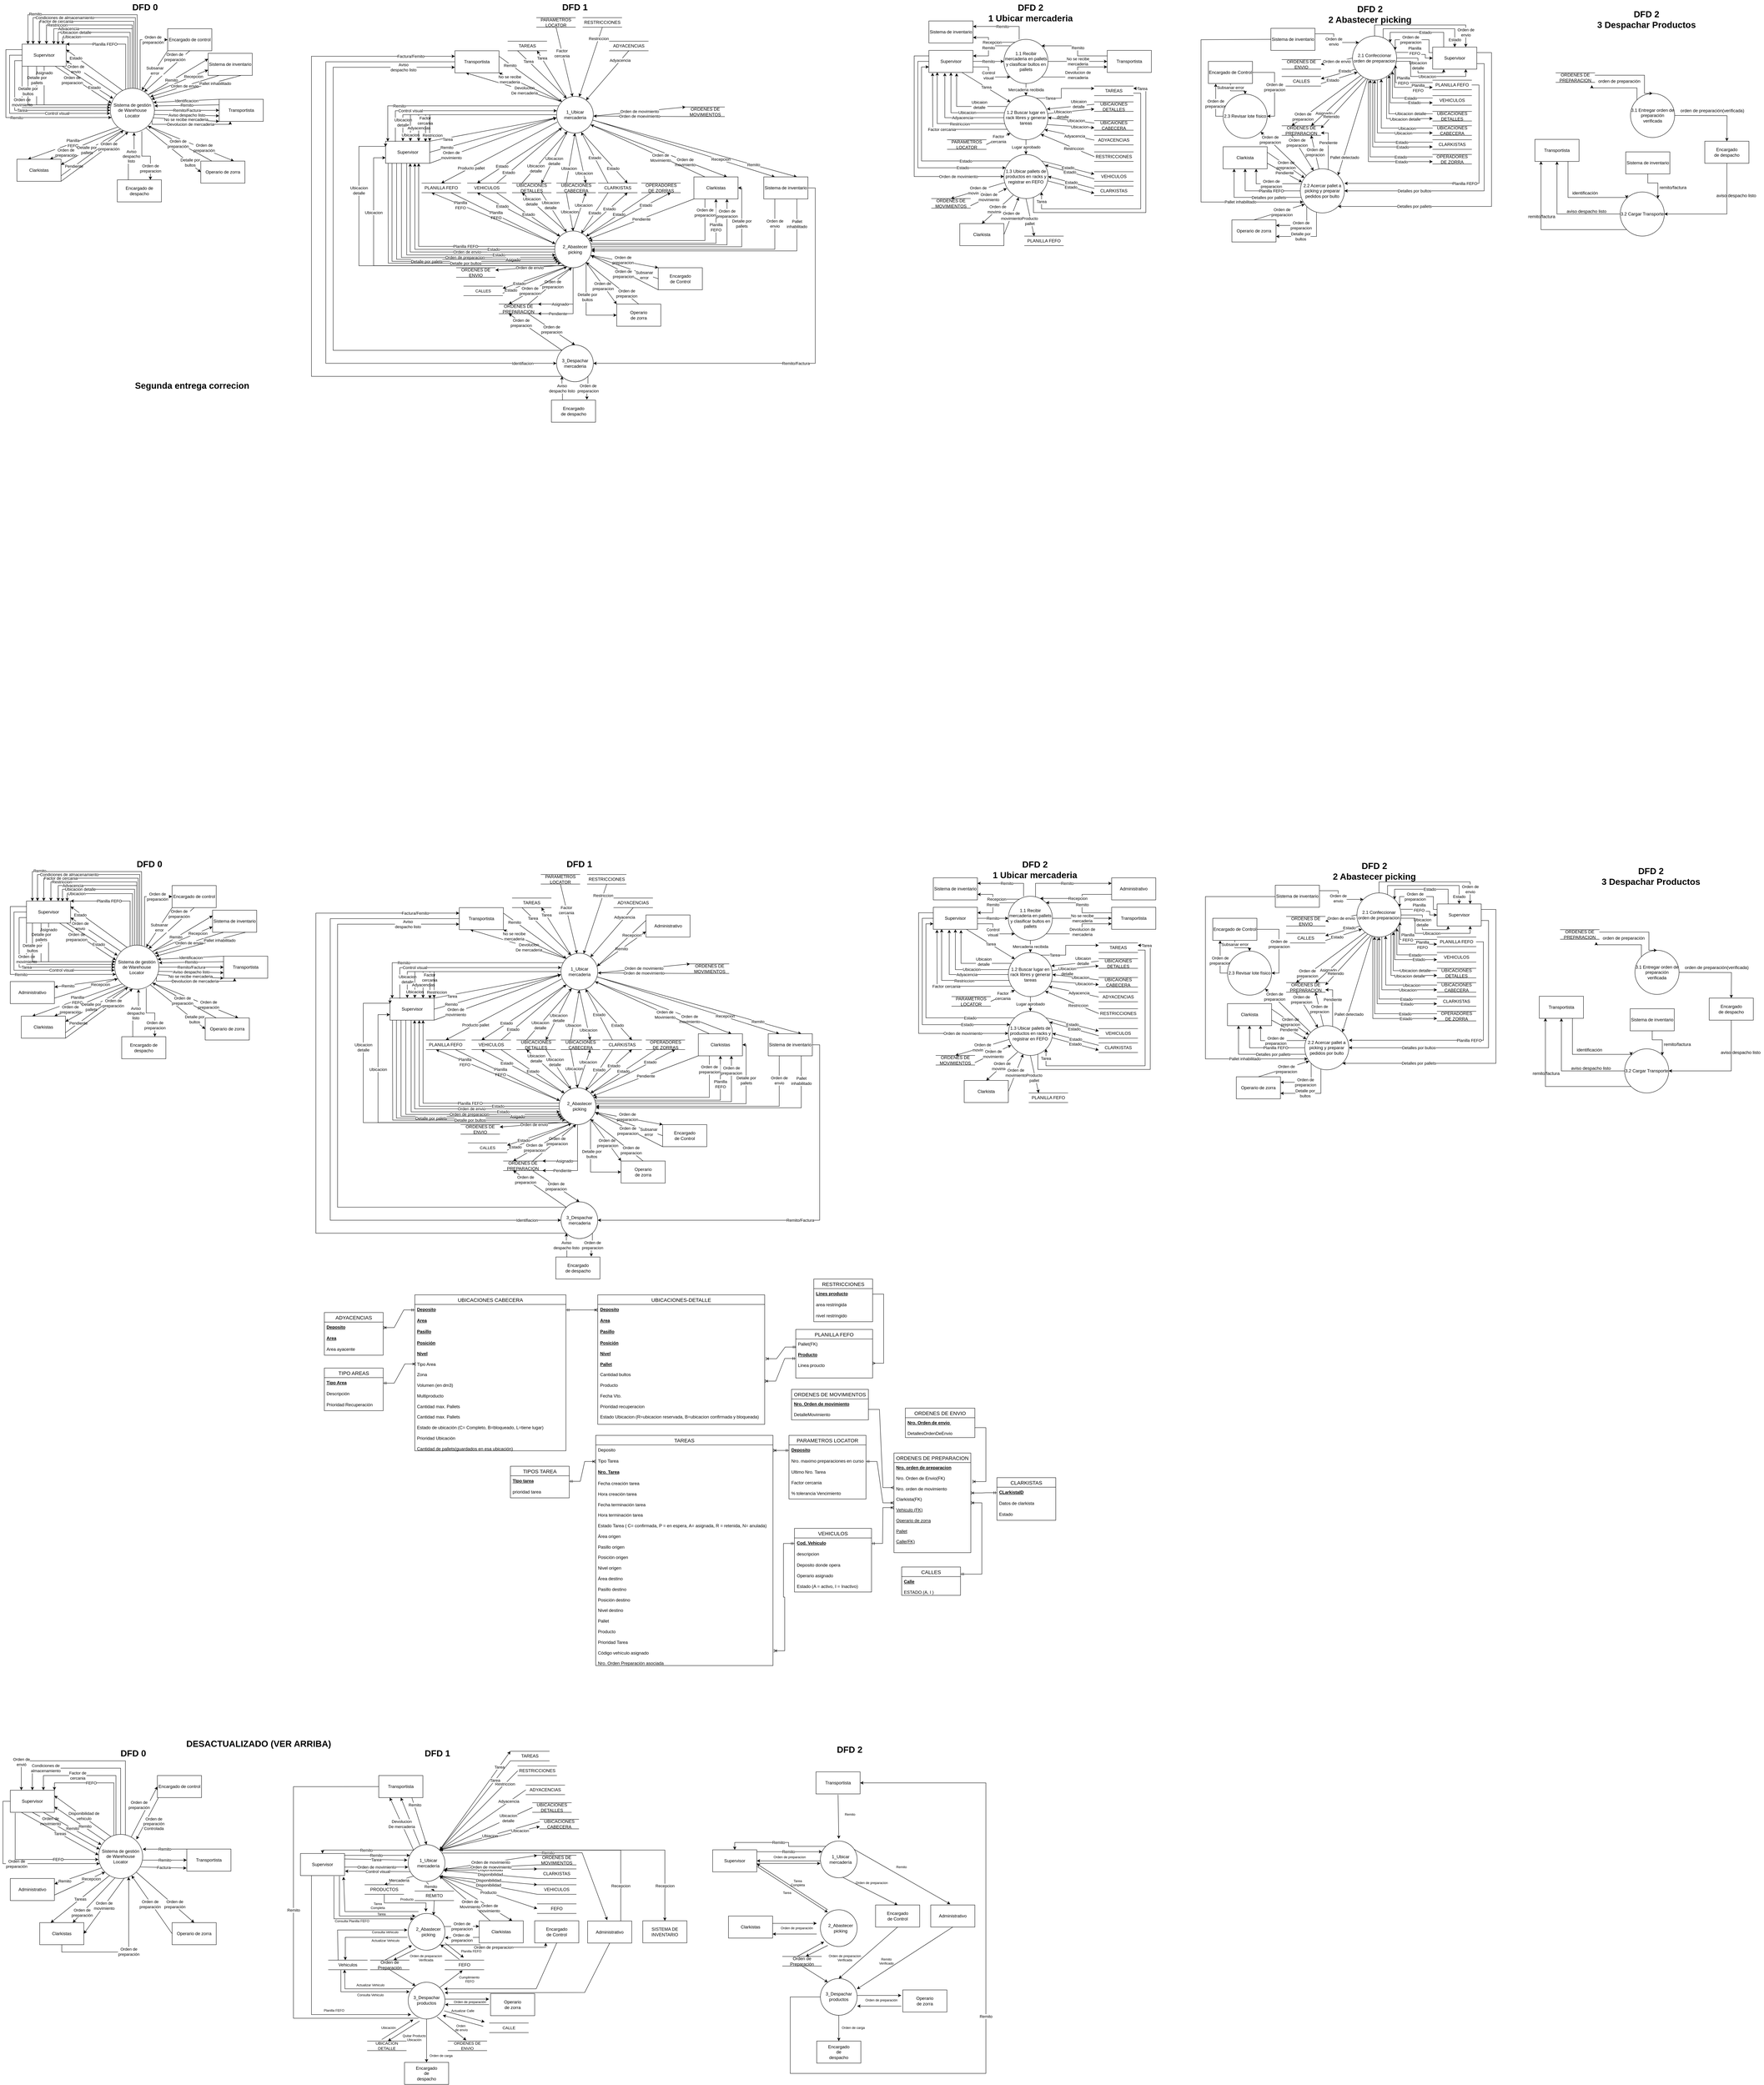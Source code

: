 <mxfile version="24.6.4" type="github" pages="3">
  <diagram id="dtz4ZYm2-1124x_eL9rx" name="DFD">
    <mxGraphModel dx="1878" dy="5541" grid="0" gridSize="10" guides="1" tooltips="1" connect="1" arrows="1" fold="1" page="1" pageScale="1" pageWidth="827" pageHeight="1169" background="#ffffff" math="0" shadow="0">
      <root>
        <mxCell id="0" />
        <mxCell id="1" parent="0" />
        <mxCell id="_3XoVfJ383ayYzKA0eGD-2" value="Orden de&lt;br&gt;movimiento" style="rounded=0;orthogonalLoop=1;jettySize=auto;html=1;exitX=0.5;exitY=1;exitDx=0;exitDy=0;entryX=0.025;entryY=0.338;entryDx=0;entryDy=0;entryPerimeter=0;" parent="1" source="zZa_1P73lOuYzELmrsZg-2" target="zZa_1P73lOuYzELmrsZg-1" edge="1">
          <mxGeometry x="-0.48" y="2" relative="1" as="geometry">
            <mxPoint x="320" y="380" as="targetPoint" />
            <mxPoint as="offset" />
          </mxGeometry>
        </mxCell>
        <mxCell id="_3XoVfJ383ayYzKA0eGD-7" value="Disponibilidad de&lt;br&gt;vehiculo" style="rounded=0;orthogonalLoop=1;jettySize=auto;html=1;exitX=0.289;exitY=0.058;exitDx=0;exitDy=0;entryX=1;entryY=0.25;entryDx=0;entryDy=0;exitPerimeter=0;" parent="1" source="zZa_1P73lOuYzELmrsZg-1" target="zZa_1P73lOuYzELmrsZg-2" edge="1">
          <mxGeometry x="-0.017" y="-2" relative="1" as="geometry">
            <mxPoint as="offset" />
          </mxGeometry>
        </mxCell>
        <mxCell id="YiQoPn7ypVEa9kBm7qLJ-7" value="Tareas" style="rounded=0;orthogonalLoop=1;jettySize=auto;html=1;exitX=0.245;exitY=0.935;exitDx=0;exitDy=0;entryX=0.25;entryY=0;entryDx=0;entryDy=0;exitPerimeter=0;" parent="1" source="zZa_1P73lOuYzELmrsZg-1" target="YiQoPn7ypVEa9kBm7qLJ-2" edge="1">
          <mxGeometry relative="1" as="geometry" />
        </mxCell>
        <mxCell id="YiQoPn7ypVEa9kBm7qLJ-10" value="Remito" style="rounded=0;orthogonalLoop=1;jettySize=auto;html=1;exitX=0.072;exitY=0.76;exitDx=0;exitDy=0;entryX=1;entryY=0.25;entryDx=0;entryDy=0;exitPerimeter=0;" parent="1" source="zZa_1P73lOuYzELmrsZg-1" target="YiQoPn7ypVEa9kBm7qLJ-1" edge="1">
          <mxGeometry x="0.571" y="2" relative="1" as="geometry">
            <mxPoint as="offset" />
          </mxGeometry>
        </mxCell>
        <mxCell id="VfRBNNF5Eisxa5Mo3TuI-1" value="Factura" style="rounded=0;orthogonalLoop=1;jettySize=auto;html=1;entryX=-0.006;entryY=0.861;entryDx=0;entryDy=0;entryPerimeter=0;exitX=0.947;exitY=0.739;exitDx=0;exitDy=0;exitPerimeter=0;" parent="1" source="zZa_1P73lOuYzELmrsZg-1" target="zZa_1P73lOuYzELmrsZg-3" edge="1">
          <mxGeometry relative="1" as="geometry">
            <mxPoint x="450" y="410" as="sourcePoint" />
          </mxGeometry>
        </mxCell>
        <mxCell id="VfRBNNF5Eisxa5Mo3TuI-2" value="Orden de&lt;br&gt;envió" style="edgeStyle=orthogonalEdgeStyle;rounded=0;orthogonalLoop=1;jettySize=auto;html=1;exitX=0.608;exitY=0.011;exitDx=0;exitDy=0;entryX=0.25;entryY=0;entryDx=0;entryDy=0;exitPerimeter=0;" parent="1" source="zZa_1P73lOuYzELmrsZg-1" target="zZa_1P73lOuYzELmrsZg-2" edge="1">
          <mxGeometry x="0.726" relative="1" as="geometry">
            <Array as="points">
              <mxPoint x="393" y="120" />
              <mxPoint x="110" y="120" />
            </Array>
            <mxPoint as="offset" />
          </mxGeometry>
        </mxCell>
        <mxCell id="VfRBNNF5Eisxa5Mo3TuI-4" value="Orden de&lt;br&gt;preparación" style="rounded=0;orthogonalLoop=1;jettySize=auto;html=1;exitX=1;exitY=1;exitDx=0;exitDy=0;entryX=0.5;entryY=0;entryDx=0;entryDy=0;" parent="1" source="zZa_1P73lOuYzELmrsZg-1" target="YiQoPn7ypVEa9kBm7qLJ-4" edge="1">
          <mxGeometry x="0.299" y="3" relative="1" as="geometry">
            <mxPoint as="offset" />
          </mxGeometry>
        </mxCell>
        <mxCell id="VfRBNNF5Eisxa5Mo3TuI-5" value="Orden de&lt;br&gt;preparación" style="rounded=0;orthogonalLoop=1;jettySize=auto;html=1;entryX=0.75;entryY=0;entryDx=0;entryDy=0;exitX=0.375;exitY=0.984;exitDx=0;exitDy=0;exitPerimeter=0;" parent="1" source="zZa_1P73lOuYzELmrsZg-1" target="YiQoPn7ypVEa9kBm7qLJ-2" edge="1">
          <mxGeometry x="0.555" relative="1" as="geometry">
            <mxPoint x="380" y="440" as="sourcePoint" />
            <mxPoint as="offset" />
          </mxGeometry>
        </mxCell>
        <mxCell id="VfRBNNF5Eisxa5Mo3TuI-6" value="Orden de&lt;br&gt;preparación" style="rounded=0;orthogonalLoop=1;jettySize=auto;html=1;exitX=0.742;exitY=0.057;exitDx=0;exitDy=0;entryX=0;entryY=0.5;entryDx=0;entryDy=0;exitPerimeter=0;" parent="1" source="zZa_1P73lOuYzELmrsZg-1" target="YiQoPn7ypVEa9kBm7qLJ-3" edge="1">
          <mxGeometry x="0.125" y="21" relative="1" as="geometry">
            <mxPoint as="offset" />
          </mxGeometry>
        </mxCell>
        <mxCell id="_3XoVfJ383ayYzKA0eGD-1" value="Remito" style="rounded=0;orthogonalLoop=1;jettySize=auto;html=1;exitX=0;exitY=0;exitDx=0;exitDy=0;entryX=1;entryY=0.75;entryDx=0;entryDy=0;" parent="1" source="zZa_1P73lOuYzELmrsZg-1" target="zZa_1P73lOuYzELmrsZg-2" edge="1">
          <mxGeometry x="-0.187" y="-2" relative="1" as="geometry">
            <mxPoint as="offset" />
          </mxGeometry>
        </mxCell>
        <mxCell id="_3XoVfJ383ayYzKA0eGD-3" value="Orden de&lt;br&gt;movimiento" style="rounded=0;orthogonalLoop=1;jettySize=auto;html=1;exitX=0.584;exitY=0.991;exitDx=0;exitDy=0;entryX=1;entryY=0.5;entryDx=0;entryDy=0;exitPerimeter=0;" parent="1" source="zZa_1P73lOuYzELmrsZg-1" target="YiQoPn7ypVEa9kBm7qLJ-2" edge="1">
          <mxGeometry relative="1" as="geometry" />
        </mxCell>
        <mxCell id="_3XoVfJ383ayYzKA0eGD-5" value="Condiciones de&lt;br&gt;almacenamiento" style="edgeStyle=orthogonalEdgeStyle;rounded=0;orthogonalLoop=1;jettySize=auto;html=1;exitX=0.5;exitY=0;exitDx=0;exitDy=0;entryX=0.5;entryY=0;entryDx=0;entryDy=0;" parent="1" source="zZa_1P73lOuYzELmrsZg-1" target="zZa_1P73lOuYzELmrsZg-2" edge="1">
          <mxGeometry x="0.6" relative="1" as="geometry">
            <Array as="points">
              <mxPoint x="380" y="140" />
              <mxPoint x="140" y="140" />
            </Array>
            <mxPoint as="offset" />
          </mxGeometry>
        </mxCell>
        <mxCell id="_3XoVfJ383ayYzKA0eGD-6" value="Factor de&lt;br&gt;cercania" style="edgeStyle=orthogonalEdgeStyle;rounded=0;orthogonalLoop=1;jettySize=auto;html=1;exitX=0.394;exitY=0.008;exitDx=0;exitDy=0;entryX=0.75;entryY=0;entryDx=0;entryDy=0;exitPerimeter=0;" parent="1" source="zZa_1P73lOuYzELmrsZg-1" target="zZa_1P73lOuYzELmrsZg-2" edge="1">
          <mxGeometry x="0.33" relative="1" as="geometry">
            <Array as="points">
              <mxPoint x="367" y="160" />
              <mxPoint x="170" y="160" />
            </Array>
            <mxPoint as="offset" />
          </mxGeometry>
        </mxCell>
        <mxCell id="_3XoVfJ383ayYzKA0eGD-8" value="FEFO" style="edgeStyle=orthogonalEdgeStyle;rounded=0;orthogonalLoop=1;jettySize=auto;html=1;exitX=0.348;exitY=0.022;exitDx=0;exitDy=0;entryX=1;entryY=0;entryDx=0;entryDy=0;exitPerimeter=0;" parent="1" source="zZa_1P73lOuYzELmrsZg-1" target="zZa_1P73lOuYzELmrsZg-2" edge="1">
          <mxGeometry x="0.26" relative="1" as="geometry">
            <Array as="points">
              <mxPoint x="362" y="180" />
              <mxPoint x="200" y="180" />
            </Array>
            <mxPoint as="offset" />
          </mxGeometry>
        </mxCell>
        <mxCell id="zZa_1P73lOuYzELmrsZg-1" value="&lt;font style=&quot;font-size: 12px;&quot;&gt;Sistema de gestión de Warehouse Locator&lt;/font&gt;" style="ellipse;whiteSpace=wrap;html=1;aspect=fixed;" parent="1" vertex="1">
          <mxGeometry x="320" y="320" width="120" height="120" as="geometry" />
        </mxCell>
        <mxCell id="Pckf7qKC1o77Quz8ey8D-3" value="Remito" style="rounded=0;orthogonalLoop=1;jettySize=auto;html=1;exitX=0.75;exitY=1;exitDx=0;exitDy=0;entryX=0.064;entryY=0.234;entryDx=0;entryDy=0;entryPerimeter=0;" parent="1" source="zZa_1P73lOuYzELmrsZg-2" target="zZa_1P73lOuYzELmrsZg-1" edge="1">
          <mxGeometry relative="1" as="geometry" />
        </mxCell>
        <mxCell id="YiQoPn7ypVEa9kBm7qLJ-6" value="Tareas" style="rounded=0;orthogonalLoop=1;jettySize=auto;html=1;exitX=0.25;exitY=1;exitDx=0;exitDy=0;entryX=-0.002;entryY=0.468;entryDx=0;entryDy=0;entryPerimeter=0;" parent="1" source="zZa_1P73lOuYzELmrsZg-2" target="zZa_1P73lOuYzELmrsZg-1" edge="1">
          <mxGeometry relative="1" as="geometry" />
        </mxCell>
        <mxCell id="VfRBNNF5Eisxa5Mo3TuI-3" value="Orden de&lt;br&gt;preparación" style="edgeStyle=orthogonalEdgeStyle;rounded=0;orthogonalLoop=1;jettySize=auto;html=1;exitX=0;exitY=0.5;exitDx=0;exitDy=0;entryX=0.027;entryY=0.663;entryDx=0;entryDy=0;entryPerimeter=0;" parent="1" source="zZa_1P73lOuYzELmrsZg-2" target="zZa_1P73lOuYzELmrsZg-1" edge="1">
          <mxGeometry relative="1" as="geometry">
            <Array as="points">
              <mxPoint x="60" y="230" />
              <mxPoint x="60" y="400" />
            </Array>
          </mxGeometry>
        </mxCell>
        <mxCell id="zZa_1P73lOuYzELmrsZg-2" value="Supervisor" style="rounded=0;whiteSpace=wrap;html=1;" parent="1" vertex="1">
          <mxGeometry x="80" y="200" width="120" height="60" as="geometry" />
        </mxCell>
        <mxCell id="Pckf7qKC1o77Quz8ey8D-1" value="Remito" style="rounded=0;orthogonalLoop=1;jettySize=auto;html=1;exitX=0;exitY=0;exitDx=0;exitDy=0;entryX=1;entryY=0.336;entryDx=0;entryDy=0;entryPerimeter=0;" parent="1" source="zZa_1P73lOuYzELmrsZg-3" target="zZa_1P73lOuYzELmrsZg-1" edge="1">
          <mxGeometry relative="1" as="geometry" />
        </mxCell>
        <mxCell id="zZa_1P73lOuYzELmrsZg-3" value="Transportista" style="rounded=0;whiteSpace=wrap;html=1;" parent="1" vertex="1">
          <mxGeometry x="560" y="360" width="120" height="60" as="geometry" />
        </mxCell>
        <mxCell id="zZa_1P73lOuYzELmrsZg-4" value="&lt;font style=&quot;font-size: 24px;&quot;&gt;&lt;b&gt;DFD 0&lt;/b&gt;&lt;/font&gt;" style="text;html=1;align=center;verticalAlign=middle;resizable=0;points=[];autosize=1;strokeColor=none;fillColor=none;" parent="1" vertex="1">
          <mxGeometry x="369" y="80" width="90" height="40" as="geometry" />
        </mxCell>
        <mxCell id="YiQoPn7ypVEa9kBm7qLJ-5" value="Recepcion" style="rounded=0;orthogonalLoop=1;jettySize=auto;html=1;exitX=1;exitY=0.75;exitDx=0;exitDy=0;entryX=0;entryY=1;entryDx=0;entryDy=0;" parent="1" source="YiQoPn7ypVEa9kBm7qLJ-1" target="zZa_1P73lOuYzELmrsZg-1" edge="1">
          <mxGeometry x="0.451" relative="1" as="geometry">
            <mxPoint y="1" as="offset" />
          </mxGeometry>
        </mxCell>
        <mxCell id="YiQoPn7ypVEa9kBm7qLJ-1" value="Administrativo" style="rounded=0;whiteSpace=wrap;html=1;" parent="1" vertex="1">
          <mxGeometry x="80" y="440" width="120" height="60" as="geometry" />
        </mxCell>
        <mxCell id="YiQoPn7ypVEa9kBm7qLJ-2" value="Clarkistas" style="rounded=0;whiteSpace=wrap;html=1;" parent="1" vertex="1">
          <mxGeometry x="160" y="560" width="120" height="60" as="geometry" />
        </mxCell>
        <mxCell id="YiQoPn7ypVEa9kBm7qLJ-3" value="Encargado de control" style="rounded=0;whiteSpace=wrap;html=1;" parent="1" vertex="1">
          <mxGeometry x="480" y="160" width="120" height="60" as="geometry" />
        </mxCell>
        <mxCell id="YiQoPn7ypVEa9kBm7qLJ-4" value="Operario de zorra" style="rounded=0;whiteSpace=wrap;html=1;" parent="1" vertex="1">
          <mxGeometry x="520" y="560" width="120" height="60" as="geometry" />
        </mxCell>
        <mxCell id="VfRBNNF5Eisxa5Mo3TuI-7" value="Orden de&lt;br&gt;preparación" style="edgeStyle=orthogonalEdgeStyle;rounded=0;orthogonalLoop=1;jettySize=auto;html=1;exitX=0.5;exitY=1;exitDx=0;exitDy=0;entryX=0.683;entryY=0.967;entryDx=0;entryDy=0;entryPerimeter=0;" parent="1" source="YiQoPn7ypVEa9kBm7qLJ-2" target="zZa_1P73lOuYzELmrsZg-1" edge="1">
          <mxGeometry relative="1" as="geometry" />
        </mxCell>
        <mxCell id="VfRBNNF5Eisxa5Mo3TuI-8" value="Orden de&lt;br&gt;preparación" style="rounded=0;orthogonalLoop=1;jettySize=auto;html=1;exitX=0;exitY=0.5;exitDx=0;exitDy=0;entryX=0.749;entryY=0.934;entryDx=0;entryDy=0;entryPerimeter=0;" parent="1" source="YiQoPn7ypVEa9kBm7qLJ-4" target="zZa_1P73lOuYzELmrsZg-1" edge="1">
          <mxGeometry x="0.038" y="3" relative="1" as="geometry">
            <mxPoint as="offset" />
          </mxGeometry>
        </mxCell>
        <mxCell id="_3XoVfJ383ayYzKA0eGD-9" value="FEFO" style="rounded=0;orthogonalLoop=1;jettySize=auto;html=1;exitX=0.111;exitY=1.024;exitDx=0;exitDy=0;entryX=-0.002;entryY=0.569;entryDx=0;entryDy=0;entryPerimeter=0;edgeStyle=orthogonalEdgeStyle;exitPerimeter=0;" parent="1" source="zZa_1P73lOuYzELmrsZg-2" target="zZa_1P73lOuYzELmrsZg-1" edge="1">
          <mxGeometry x="0.379" relative="1" as="geometry">
            <Array as="points">
              <mxPoint x="93" y="388" />
            </Array>
            <mxPoint as="offset" />
          </mxGeometry>
        </mxCell>
        <mxCell id="dPi1HmF95KN-nMSCKA0x-1" value="" style="rounded=0;orthogonalLoop=1;jettySize=auto;html=1;exitX=0.022;exitY=1.006;exitDx=0;exitDy=0;exitPerimeter=0;entryX=0.858;entryY=0.114;entryDx=0;entryDy=0;entryPerimeter=0;" parent="1" source="YiQoPn7ypVEa9kBm7qLJ-3" target="zZa_1P73lOuYzELmrsZg-1" edge="1">
          <mxGeometry x="-0.053" y="4" relative="1" as="geometry">
            <mxPoint x="1" as="offset" />
            <mxPoint x="489" y="220" as="sourcePoint" />
            <mxPoint x="430" y="340" as="targetPoint" />
          </mxGeometry>
        </mxCell>
        <mxCell id="dPi1HmF95KN-nMSCKA0x-2" value="Orden de&lt;br&gt;preparación&lt;br&gt;Controlada" style="edgeLabel;html=1;align=center;verticalAlign=middle;resizable=0;points=[];" parent="dPi1HmF95KN-nMSCKA0x-1" vertex="1" connectable="0">
          <mxGeometry x="-0.184" y="1" relative="1" as="geometry">
            <mxPoint x="11" y="23" as="offset" />
          </mxGeometry>
        </mxCell>
        <mxCell id="dPi1HmF95KN-nMSCKA0x-3" value="Remito" style="rounded=0;orthogonalLoop=1;jettySize=auto;html=1;exitX=1;exitY=0.583;exitDx=0;exitDy=0;entryX=0;entryY=0.5;entryDx=0;entryDy=0;exitPerimeter=0;" parent="1" source="zZa_1P73lOuYzELmrsZg-1" target="zZa_1P73lOuYzELmrsZg-3" edge="1">
          <mxGeometry relative="1" as="geometry">
            <mxPoint x="440" y="398.5" as="sourcePoint" />
            <mxPoint x="578" y="381.5" as="targetPoint" />
          </mxGeometry>
        </mxCell>
        <mxCell id="Q_FQF6dckXQZLW2nmg2O-1" value="" style="group" parent="1" vertex="1" connectable="0">
          <mxGeometry x="1162" y="348" width="100" height="100" as="geometry" />
        </mxCell>
        <mxCell id="-mQEHy61o7DQiUL0TPlL-1" value="Control visual" style="rounded=0;orthogonalLoop=1;jettySize=auto;html=1;exitX=0.056;exitY=0.734;exitDx=0;exitDy=0;shadow=0;exitPerimeter=0;" parent="Q_FQF6dckXQZLW2nmg2O-1" source="Q_FQF6dckXQZLW2nmg2O-2" edge="1">
          <mxGeometry relative="1" as="geometry">
            <mxPoint x="-172" y="72" as="targetPoint" />
          </mxGeometry>
        </mxCell>
        <mxCell id="Q_FQF6dckXQZLW2nmg2O-2" value="" style="ellipse;whiteSpace=wrap;html=1;aspect=fixed;" parent="Q_FQF6dckXQZLW2nmg2O-1" vertex="1">
          <mxGeometry width="100" height="100" as="geometry" />
        </mxCell>
        <mxCell id="Q_FQF6dckXQZLW2nmg2O-3" value="1_Ubicar mercadería" style="text;html=1;strokeColor=none;fillColor=none;align=center;verticalAlign=middle;whiteSpace=wrap;rounded=0;" parent="Q_FQF6dckXQZLW2nmg2O-1" vertex="1">
          <mxGeometry x="30" y="40" width="50" height="20" as="geometry" />
        </mxCell>
        <mxCell id="Q_FQF6dckXQZLW2nmg2O-4" value="" style="group" parent="1" vertex="1" connectable="0">
          <mxGeometry x="1162" y="535" width="100" height="100" as="geometry" />
        </mxCell>
        <mxCell id="Q_FQF6dckXQZLW2nmg2O-5" value="" style="ellipse;whiteSpace=wrap;html=1;aspect=fixed;" parent="Q_FQF6dckXQZLW2nmg2O-4" vertex="1">
          <mxGeometry width="100" height="100" as="geometry" />
        </mxCell>
        <mxCell id="Q_FQF6dckXQZLW2nmg2O-6" value="2_Abastecer picking" style="text;html=1;strokeColor=none;fillColor=none;align=center;verticalAlign=middle;whiteSpace=wrap;rounded=0;" parent="Q_FQF6dckXQZLW2nmg2O-4" vertex="1">
          <mxGeometry x="30" y="40" width="50" height="20" as="geometry" />
        </mxCell>
        <mxCell id="Q_FQF6dckXQZLW2nmg2O-7" value="" style="group" parent="1" vertex="1" connectable="0">
          <mxGeometry x="1162" y="722" width="100" height="100" as="geometry" />
        </mxCell>
        <mxCell id="5M9YGzhMm0kIQtHwc9o7-80" style="rounded=0;orthogonalLoop=1;jettySize=auto;html=1;exitX=1;exitY=0;exitDx=0;exitDy=0;" parent="Q_FQF6dckXQZLW2nmg2O-7" source="Q_FQF6dckXQZLW2nmg2O-8" edge="1">
          <mxGeometry relative="1" as="geometry">
            <mxPoint x="148" y="-32" as="targetPoint" />
          </mxGeometry>
        </mxCell>
        <mxCell id="Q_FQF6dckXQZLW2nmg2O-8" value="" style="ellipse;whiteSpace=wrap;html=1;aspect=fixed;" parent="Q_FQF6dckXQZLW2nmg2O-7" vertex="1">
          <mxGeometry width="100" height="100" as="geometry" />
        </mxCell>
        <mxCell id="Q_FQF6dckXQZLW2nmg2O-9" value="3_Despachar productos" style="text;html=1;strokeColor=none;fillColor=none;align=center;verticalAlign=middle;whiteSpace=wrap;rounded=0;" parent="Q_FQF6dckXQZLW2nmg2O-7" vertex="1">
          <mxGeometry x="26.654" y="37.692" width="45.692" height="22.615" as="geometry" />
        </mxCell>
        <mxCell id="Q_FQF6dckXQZLW2nmg2O-10" value="" style="group" parent="1" vertex="1" connectable="0">
          <mxGeometry x="1355" y="555" width="120" height="60" as="geometry" />
        </mxCell>
        <mxCell id="Q_FQF6dckXQZLW2nmg2O-11" value="" style="rounded=0;whiteSpace=wrap;html=1;" parent="Q_FQF6dckXQZLW2nmg2O-10" vertex="1">
          <mxGeometry width="120" height="60" as="geometry" />
        </mxCell>
        <mxCell id="Q_FQF6dckXQZLW2nmg2O-12" value="Clarkistas" style="text;html=1;strokeColor=none;fillColor=none;align=center;verticalAlign=middle;whiteSpace=wrap;rounded=0;" parent="Q_FQF6dckXQZLW2nmg2O-10" vertex="1">
          <mxGeometry x="30" y="15" width="60" height="30" as="geometry" />
        </mxCell>
        <mxCell id="Q_FQF6dckXQZLW2nmg2O-14" value="Orden de&lt;div&gt;preparacion&lt;/div&gt;" style="endArrow=classic;html=1;rounded=0;entryX=0;entryY=0.25;entryDx=0;entryDy=0;exitX=0.982;exitY=0.356;exitDx=0;exitDy=0;exitPerimeter=0;" parent="1" source="Q_FQF6dckXQZLW2nmg2O-5" target="Q_FQF6dckXQZLW2nmg2O-11" edge="1">
          <mxGeometry width="50" height="50" relative="1" as="geometry">
            <mxPoint x="1262" y="565.58" as="sourcePoint" />
            <mxPoint x="1320" y="566" as="targetPoint" />
          </mxGeometry>
        </mxCell>
        <mxCell id="Q_FQF6dckXQZLW2nmg2O-15" value="Orden de&amp;nbsp;&lt;div&gt;preparacion&lt;/div&gt;" style="endArrow=none;html=1;rounded=0;endFill=0;startArrow=classic;startFill=1;entryX=0;entryY=0.75;entryDx=0;entryDy=0;exitX=0.998;exitY=0.66;exitDx=0;exitDy=0;exitPerimeter=0;" parent="1" source="Q_FQF6dckXQZLW2nmg2O-5" target="Q_FQF6dckXQZLW2nmg2O-11" edge="1">
          <mxGeometry width="50" height="50" relative="1" as="geometry">
            <mxPoint x="1258" y="605.5" as="sourcePoint" />
            <mxPoint x="1320" y="605.5" as="targetPoint" />
          </mxGeometry>
        </mxCell>
        <mxCell id="Q_FQF6dckXQZLW2nmg2O-19" value="" style="group" parent="1" vertex="1" connectable="0">
          <mxGeometry x="1506" y="555" width="120" height="60" as="geometry" />
        </mxCell>
        <mxCell id="Q_FQF6dckXQZLW2nmg2O-20" value="" style="rounded=0;whiteSpace=wrap;html=1;" parent="Q_FQF6dckXQZLW2nmg2O-19" vertex="1">
          <mxGeometry width="120" height="60" as="geometry" />
        </mxCell>
        <mxCell id="Q_FQF6dckXQZLW2nmg2O-21" value="Encargado de Control" style="text;html=1;strokeColor=none;fillColor=none;align=center;verticalAlign=middle;whiteSpace=wrap;rounded=0;" parent="Q_FQF6dckXQZLW2nmg2O-19" vertex="1">
          <mxGeometry x="30" y="15" width="60" height="30" as="geometry" />
        </mxCell>
        <mxCell id="Q_FQF6dckXQZLW2nmg2O-22" value="Orden de preparacion" style="endArrow=classic;html=1;rounded=0;entryX=0.25;entryY=1;entryDx=0;entryDy=0;exitX=1;exitY=1;exitDx=0;exitDy=0;edgeStyle=orthogonalEdgeStyle;" parent="1" source="Q_FQF6dckXQZLW2nmg2O-5" target="Q_FQF6dckXQZLW2nmg2O-20" edge="1">
          <mxGeometry width="50" height="50" relative="1" as="geometry">
            <mxPoint x="1247.995" y="627.355" as="sourcePoint" />
            <mxPoint x="1536.64" y="622" as="targetPoint" />
            <Array as="points">
              <mxPoint x="1358" y="620" />
              <mxPoint x="1358" y="627" />
              <mxPoint x="1536" y="627" />
            </Array>
          </mxGeometry>
        </mxCell>
        <mxCell id="Q_FQF6dckXQZLW2nmg2O-23" value="" style="endArrow=classic;html=1;rounded=0;exitX=0.5;exitY=1;exitDx=0;exitDy=0;" parent="1" source="Q_FQF6dckXQZLW2nmg2O-20" edge="1">
          <mxGeometry width="50" height="50" relative="1" as="geometry">
            <mxPoint x="1052" y="672" as="sourcePoint" />
            <mxPoint x="1260" y="740" as="targetPoint" />
            <Array as="points">
              <mxPoint x="1510" y="740" />
            </Array>
          </mxGeometry>
        </mxCell>
        <mxCell id="Q_FQF6dckXQZLW2nmg2O-24" value="Supervisor" style="group" parent="1" vertex="1" connectable="0">
          <mxGeometry x="869" y="372" width="120" height="60" as="geometry" />
        </mxCell>
        <mxCell id="Q_FQF6dckXQZLW2nmg2O-26" style="rounded=0;orthogonalLoop=1;jettySize=auto;html=1;exitX=0.884;exitY=1.021;exitDx=0;exitDy=0;exitPerimeter=0;" parent="Q_FQF6dckXQZLW2nmg2O-24" source="Q_FQF6dckXQZLW2nmg2O-27" edge="1">
          <mxGeometry relative="1" as="geometry">
            <mxPoint x="313" y="170" as="targetPoint" />
            <Array as="points">
              <mxPoint x="106" y="170" />
            </Array>
          </mxGeometry>
        </mxCell>
        <mxCell id="5M9YGzhMm0kIQtHwc9o7-83" style="edgeStyle=orthogonalEdgeStyle;rounded=0;orthogonalLoop=1;jettySize=auto;html=1;exitX=0.25;exitY=1;exitDx=0;exitDy=0;" parent="Q_FQF6dckXQZLW2nmg2O-24" source="Q_FQF6dckXQZLW2nmg2O-27" edge="1">
          <mxGeometry relative="1" as="geometry">
            <mxPoint x="301" y="438" as="targetPoint" />
            <Array as="points">
              <mxPoint x="30" y="438" />
            </Array>
          </mxGeometry>
        </mxCell>
        <mxCell id="Q_FQF6dckXQZLW2nmg2O-27" value="Supervisor" style="rounded=0;whiteSpace=wrap;html=1;" parent="Q_FQF6dckXQZLW2nmg2O-24" vertex="1">
          <mxGeometry width="120" height="60" as="geometry" />
        </mxCell>
        <mxCell id="Q_FQF6dckXQZLW2nmg2O-29" value="" style="group" parent="1" vertex="1" connectable="0">
          <mxGeometry x="1650" y="555.5" width="120" height="60" as="geometry" />
        </mxCell>
        <mxCell id="Q_FQF6dckXQZLW2nmg2O-30" value="" style="rounded=0;whiteSpace=wrap;html=1;" parent="Q_FQF6dckXQZLW2nmg2O-29" vertex="1">
          <mxGeometry width="120" height="60" as="geometry" />
        </mxCell>
        <mxCell id="Q_FQF6dckXQZLW2nmg2O-31" value="Administrativo" style="text;html=1;strokeColor=none;fillColor=none;align=center;verticalAlign=middle;whiteSpace=wrap;rounded=0;" parent="Q_FQF6dckXQZLW2nmg2O-29" vertex="1">
          <mxGeometry x="30" y="15" width="60" height="30" as="geometry" />
        </mxCell>
        <mxCell id="Q_FQF6dckXQZLW2nmg2O-32" value="" style="group" parent="1" vertex="1" connectable="0">
          <mxGeometry x="1362" y="753" width="120" height="60" as="geometry" />
        </mxCell>
        <mxCell id="Q_FQF6dckXQZLW2nmg2O-33" value="Operario&lt;div&gt;de zorra&lt;/div&gt;" style="rounded=0;whiteSpace=wrap;html=1;" parent="Q_FQF6dckXQZLW2nmg2O-32" vertex="1">
          <mxGeometry x="24" width="120" height="60" as="geometry" />
        </mxCell>
        <mxCell id="Q_FQF6dckXQZLW2nmg2O-36" value="" style="endArrow=classic;html=1;rounded=0;" parent="Q_FQF6dckXQZLW2nmg2O-32" edge="1">
          <mxGeometry width="50" height="50" relative="1" as="geometry">
            <mxPoint x="-100" y="15" as="sourcePoint" />
            <mxPoint x="20" y="15" as="targetPoint" />
          </mxGeometry>
        </mxCell>
        <mxCell id="5M9YGzhMm0kIQtHwc9o7-109" value="" style="endArrow=classic;html=1;rounded=0;" parent="Q_FQF6dckXQZLW2nmg2O-32" edge="1">
          <mxGeometry width="50" height="50" relative="1" as="geometry">
            <mxPoint x="-102" y="47" as="sourcePoint" />
            <mxPoint x="8" y="77" as="targetPoint" />
          </mxGeometry>
        </mxCell>
        <mxCell id="Q_FQF6dckXQZLW2nmg2O-38" value="Remito" style="rounded=0;orthogonalLoop=1;jettySize=auto;html=1;exitX=0.75;exitY=1;exitDx=0;exitDy=0;entryX=0.5;entryY=0;entryDx=0;entryDy=0;" parent="1" source="-mQEHy61o7DQiUL0TPlL-12" target="Q_FQF6dckXQZLW2nmg2O-2" edge="1">
          <mxGeometry x="-0.68" y="2" relative="1" as="geometry">
            <mxPoint x="1240" y="220" as="sourcePoint" />
            <mxPoint x="1230" y="330" as="targetPoint" />
            <mxPoint as="offset" />
          </mxGeometry>
        </mxCell>
        <mxCell id="Q_FQF6dckXQZLW2nmg2O-39" value="" style="endArrow=classic;html=1;rounded=0;exitX=0.377;exitY=0;exitDx=0;exitDy=0;exitPerimeter=0;" parent="1" source="Q_FQF6dckXQZLW2nmg2O-40" edge="1">
          <mxGeometry width="50" height="50" relative="1" as="geometry">
            <mxPoint x="1173.7" y="689.3" as="sourcePoint" />
            <mxPoint x="1172" y="622" as="targetPoint" />
          </mxGeometry>
        </mxCell>
        <mxCell id="Q_FQF6dckXQZLW2nmg2O-40" value="Orden de Preparación" style="shape=partialRectangle;whiteSpace=wrap;html=1;left=0;right=0;fillColor=none;" parent="1" vertex="1">
          <mxGeometry x="1059" y="662" width="106" height="26" as="geometry" />
        </mxCell>
        <mxCell id="Q_FQF6dckXQZLW2nmg2O-41" value="" style="endArrow=classic;html=1;rounded=0;entryX=0.598;entryY=-0.012;entryDx=0;entryDy=0;entryPerimeter=0;" parent="1" target="Q_FQF6dckXQZLW2nmg2O-40" edge="1">
          <mxGeometry width="50" height="50" relative="1" as="geometry">
            <mxPoint x="1182" y="632" as="sourcePoint" />
            <mxPoint x="1192" y="652" as="targetPoint" />
          </mxGeometry>
        </mxCell>
        <mxCell id="Q_FQF6dckXQZLW2nmg2O-42" value="" style="endArrow=classic;html=1;rounded=0;exitX=0.5;exitY=1;exitDx=0;exitDy=0;" parent="1" source="Q_FQF6dckXQZLW2nmg2O-40" edge="1">
          <mxGeometry width="50" height="50" relative="1" as="geometry">
            <mxPoint x="1205.04" y="702" as="sourcePoint" />
            <mxPoint x="1182" y="732" as="targetPoint" />
          </mxGeometry>
        </mxCell>
        <mxCell id="Q_FQF6dckXQZLW2nmg2O-43" value="Remito" style="rounded=0;orthogonalLoop=1;jettySize=auto;html=1;entryX=0.444;entryY=-0.036;entryDx=0;entryDy=0;entryPerimeter=0;exitX=0.917;exitY=0.227;exitDx=0;exitDy=0;exitPerimeter=0;" parent="1" source="Q_FQF6dckXQZLW2nmg2O-2" target="Q_FQF6dckXQZLW2nmg2O-30" edge="1">
          <mxGeometry relative="1" as="geometry">
            <mxPoint x="1252" y="372" as="sourcePoint" />
            <Array as="points">
              <mxPoint x="1635" y="370" />
            </Array>
          </mxGeometry>
        </mxCell>
        <mxCell id="Q_FQF6dckXQZLW2nmg2O-44" style="rounded=0;orthogonalLoop=1;jettySize=auto;html=1;exitX=0.5;exitY=1;exitDx=0;exitDy=0;entryX=0.992;entryY=0.287;entryDx=0;entryDy=0;entryPerimeter=0;" parent="1" source="Q_FQF6dckXQZLW2nmg2O-30" target="Q_FQF6dckXQZLW2nmg2O-8" edge="1">
          <mxGeometry relative="1" as="geometry">
            <Array as="points">
              <mxPoint x="1642" y="750" />
            </Array>
          </mxGeometry>
        </mxCell>
        <mxCell id="Q_FQF6dckXQZLW2nmg2O-45" value="" style="group" parent="1" vertex="1" connectable="0">
          <mxGeometry x="1128" y="940" width="120" height="60" as="geometry" />
        </mxCell>
        <mxCell id="Q_FQF6dckXQZLW2nmg2O-46" value="Encargado&lt;div&gt;de&lt;/div&gt;&lt;div&gt;despacho&lt;/div&gt;" style="rounded=0;whiteSpace=wrap;html=1;" parent="Q_FQF6dckXQZLW2nmg2O-45" vertex="1">
          <mxGeometry x="24" width="120" height="60" as="geometry" />
        </mxCell>
        <mxCell id="Q_FQF6dckXQZLW2nmg2O-48" value="Remito" style="edgeStyle=orthogonalEdgeStyle;rounded=0;orthogonalLoop=1;jettySize=auto;html=1;entryX=-0.007;entryY=0.503;entryDx=0;entryDy=0;entryPerimeter=0;" parent="1" edge="1">
          <mxGeometry relative="1" as="geometry">
            <Array as="points">
              <mxPoint x="1162" y="820" />
              <mxPoint x="850" y="820" />
              <mxPoint x="850" y="190" />
            </Array>
            <mxPoint x="1190" y="820" as="sourcePoint" />
            <mxPoint x="1149.16" y="190.18" as="targetPoint" />
          </mxGeometry>
        </mxCell>
        <mxCell id="Q_FQF6dckXQZLW2nmg2O-49" value="Orden de carga" style="text;html=1;strokeColor=none;fillColor=none;align=center;verticalAlign=middle;whiteSpace=wrap;rounded=0;fontSize=9;" parent="1" vertex="1">
          <mxGeometry x="1202" y="908" width="99" height="27" as="geometry" />
        </mxCell>
        <mxCell id="Q_FQF6dckXQZLW2nmg2O-50" style="edgeStyle=orthogonalEdgeStyle;rounded=0;orthogonalLoop=1;jettySize=auto;html=1;exitX=0.5;exitY=1;exitDx=0;exitDy=0;entryX=0.5;entryY=0;entryDx=0;entryDy=0;" parent="1" source="Q_FQF6dckXQZLW2nmg2O-8" target="Q_FQF6dckXQZLW2nmg2O-46" edge="1">
          <mxGeometry relative="1" as="geometry" />
        </mxCell>
        <mxCell id="Q_FQF6dckXQZLW2nmg2O-53" value="Orden de preparacion&lt;div&gt;Verificada&lt;/div&gt;" style="text;html=1;strokeColor=none;fillColor=none;align=center;verticalAlign=middle;whiteSpace=wrap;rounded=0;fontSize=9;" parent="1" vertex="1">
          <mxGeometry x="1160.5" y="642" width="99" height="27" as="geometry" />
        </mxCell>
        <mxCell id="Q_FQF6dckXQZLW2nmg2O-57" value="Tarea" style="text;html=1;strokeColor=none;fillColor=none;align=center;verticalAlign=middle;whiteSpace=wrap;rounded=0;fontSize=9;" parent="1" vertex="1">
          <mxGeometry x="1040" y="523" width="99" height="27" as="geometry" />
        </mxCell>
        <mxCell id="Q_FQF6dckXQZLW2nmg2O-58" style="rounded=0;orthogonalLoop=1;jettySize=auto;html=1;exitX=0.977;exitY=1.057;exitDx=0;exitDy=0;endArrow=none;endFill=0;startArrow=classic;startFill=1;exitPerimeter=0;" parent="1" source="Q_FQF6dckXQZLW2nmg2O-27" edge="1">
          <mxGeometry relative="1" as="geometry">
            <mxPoint x="1190" y="530" as="targetPoint" />
            <mxPoint x="989" y="410" as="sourcePoint" />
            <Array as="points">
              <mxPoint x="990" y="530" />
            </Array>
          </mxGeometry>
        </mxCell>
        <mxCell id="Q_FQF6dckXQZLW2nmg2O-59" value="Tarea&lt;br&gt;Completa" style="text;html=1;strokeColor=none;fillColor=none;align=center;verticalAlign=middle;whiteSpace=wrap;rounded=0;fontSize=9;" parent="1" vertex="1">
          <mxGeometry x="1030" y="500" width="99" height="27" as="geometry" />
        </mxCell>
        <mxCell id="Q_FQF6dckXQZLW2nmg2O-60" value="Orden de movimiento" style="edgeStyle=orthogonalEdgeStyle;rounded=0;orthogonalLoop=1;jettySize=auto;html=1;exitX=1;exitY=0.5;exitDx=0;exitDy=0;endArrow=classic;endFill=1;startArrow=none;startFill=0;" parent="1" edge="1">
          <mxGeometry relative="1" as="geometry">
            <mxPoint x="1162" y="409" as="targetPoint" />
            <mxPoint x="989" y="409" as="sourcePoint" />
          </mxGeometry>
        </mxCell>
        <mxCell id="Q_FQF6dckXQZLW2nmg2O-62" value="&lt;font style=&quot;font-size: 24px;&quot;&gt;&lt;b&gt;DFD 1&lt;/b&gt;&lt;/font&gt;" style="text;html=1;align=center;verticalAlign=middle;resizable=0;points=[];autosize=1;strokeColor=none;fillColor=none;" parent="1" vertex="1">
          <mxGeometry x="1196" y="80" width="90" height="40" as="geometry" />
        </mxCell>
        <mxCell id="Q_FQF6dckXQZLW2nmg2O-63" value="Remito" style="edgeStyle=orthogonalEdgeStyle;rounded=0;orthogonalLoop=1;jettySize=auto;html=1;exitX=0;exitY=0;exitDx=0;exitDy=0;entryX=0.5;entryY=0;entryDx=0;entryDy=0;" parent="1" source="Q_FQF6dckXQZLW2nmg2O-2" target="Q_FQF6dckXQZLW2nmg2O-27" edge="1">
          <mxGeometry x="0.001" relative="1" as="geometry">
            <Array as="points">
              <mxPoint x="929" y="363" />
            </Array>
            <mxPoint as="offset" />
          </mxGeometry>
        </mxCell>
        <mxCell id="Q_FQF6dckXQZLW2nmg2O-64" value="Remito" style="edgeStyle=orthogonalEdgeStyle;rounded=0;orthogonalLoop=1;jettySize=auto;html=1;exitX=1;exitY=0;exitDx=0;exitDy=0;entryX=0.048;entryY=0.291;entryDx=0;entryDy=0;entryPerimeter=0;" parent="1" source="Q_FQF6dckXQZLW2nmg2O-27" target="Q_FQF6dckXQZLW2nmg2O-2" edge="1">
          <mxGeometry x="-0.0" relative="1" as="geometry">
            <Array as="points">
              <mxPoint x="989" y="377" />
            </Array>
            <mxPoint as="offset" />
          </mxGeometry>
        </mxCell>
        <mxCell id="5M9YGzhMm0kIQtHwc9o7-1" value="" style="group" parent="1" vertex="1" connectable="0">
          <mxGeometry x="2283" y="338" width="100" height="100" as="geometry" />
        </mxCell>
        <mxCell id="5M9YGzhMm0kIQtHwc9o7-2" value="" style="ellipse;whiteSpace=wrap;html=1;aspect=fixed;" parent="5M9YGzhMm0kIQtHwc9o7-1" vertex="1">
          <mxGeometry width="100" height="100" as="geometry" />
        </mxCell>
        <mxCell id="5M9YGzhMm0kIQtHwc9o7-3" value="1_Ubicar mercadería" style="text;html=1;strokeColor=none;fillColor=none;align=center;verticalAlign=middle;whiteSpace=wrap;rounded=0;" parent="5M9YGzhMm0kIQtHwc9o7-1" vertex="1">
          <mxGeometry x="30" y="40" width="50" height="20" as="geometry" />
        </mxCell>
        <mxCell id="5M9YGzhMm0kIQtHwc9o7-4" value="" style="group" parent="1" vertex="1" connectable="0">
          <mxGeometry x="2283" y="525" width="100" height="100" as="geometry" />
        </mxCell>
        <mxCell id="5M9YGzhMm0kIQtHwc9o7-5" value="" style="ellipse;whiteSpace=wrap;html=1;aspect=fixed;" parent="5M9YGzhMm0kIQtHwc9o7-4" vertex="1">
          <mxGeometry width="100" height="100" as="geometry" />
        </mxCell>
        <mxCell id="5M9YGzhMm0kIQtHwc9o7-6" value="2_Abastecer picking" style="text;html=1;strokeColor=none;fillColor=none;align=center;verticalAlign=middle;whiteSpace=wrap;rounded=0;" parent="5M9YGzhMm0kIQtHwc9o7-4" vertex="1">
          <mxGeometry x="30" y="40" width="50" height="20" as="geometry" />
        </mxCell>
        <mxCell id="5M9YGzhMm0kIQtHwc9o7-7" value="" style="group" parent="1" vertex="1" connectable="0">
          <mxGeometry x="2283" y="712" width="100" height="100" as="geometry" />
        </mxCell>
        <mxCell id="5M9YGzhMm0kIQtHwc9o7-8" value="" style="ellipse;whiteSpace=wrap;html=1;aspect=fixed;" parent="5M9YGzhMm0kIQtHwc9o7-7" vertex="1">
          <mxGeometry width="100" height="100" as="geometry" />
        </mxCell>
        <mxCell id="5M9YGzhMm0kIQtHwc9o7-9" value="3_Despachar productos" style="text;html=1;strokeColor=none;fillColor=none;align=center;verticalAlign=middle;whiteSpace=wrap;rounded=0;" parent="5M9YGzhMm0kIQtHwc9o7-7" vertex="1">
          <mxGeometry x="26.654" y="37.692" width="45.692" height="22.615" as="geometry" />
        </mxCell>
        <mxCell id="5M9YGzhMm0kIQtHwc9o7-10" value="" style="group" parent="1" vertex="1" connectable="0">
          <mxGeometry x="2033" y="542" width="120" height="60" as="geometry" />
        </mxCell>
        <mxCell id="5M9YGzhMm0kIQtHwc9o7-11" value="" style="rounded=0;whiteSpace=wrap;html=1;" parent="5M9YGzhMm0kIQtHwc9o7-10" vertex="1">
          <mxGeometry width="120" height="60" as="geometry" />
        </mxCell>
        <mxCell id="5M9YGzhMm0kIQtHwc9o7-12" value="Clarkistas" style="text;html=1;strokeColor=none;fillColor=none;align=center;verticalAlign=middle;whiteSpace=wrap;rounded=0;" parent="5M9YGzhMm0kIQtHwc9o7-10" vertex="1">
          <mxGeometry x="30" y="15" width="60" height="30" as="geometry" />
        </mxCell>
        <mxCell id="5M9YGzhMm0kIQtHwc9o7-13" value="Orden de preparación" style="text;html=1;strokeColor=none;fillColor=none;align=center;verticalAlign=middle;whiteSpace=wrap;rounded=0;fontSize=9;" parent="1" vertex="1">
          <mxGeometry x="2153" y="565.5" width="132" height="19" as="geometry" />
        </mxCell>
        <mxCell id="5M9YGzhMm0kIQtHwc9o7-14" value="" style="endArrow=classic;html=1;rounded=0;" parent="1" edge="1">
          <mxGeometry width="50" height="50" relative="1" as="geometry">
            <mxPoint x="2153" y="562" as="sourcePoint" />
            <mxPoint x="2273" y="562" as="targetPoint" />
          </mxGeometry>
        </mxCell>
        <mxCell id="5M9YGzhMm0kIQtHwc9o7-15" value="" style="endArrow=none;html=1;rounded=0;endFill=0;startArrow=classic;startFill=1;" parent="1" edge="1">
          <mxGeometry width="50" height="50" relative="1" as="geometry">
            <mxPoint x="2153" y="591" as="sourcePoint" />
            <mxPoint x="2273" y="591" as="targetPoint" />
          </mxGeometry>
        </mxCell>
        <mxCell id="5M9YGzhMm0kIQtHwc9o7-16" value="" style="group" parent="1" vertex="1" connectable="0">
          <mxGeometry x="2271" y="150" width="120" height="60" as="geometry" />
        </mxCell>
        <mxCell id="5M9YGzhMm0kIQtHwc9o7-17" value="" style="rounded=0;whiteSpace=wrap;html=1;" parent="5M9YGzhMm0kIQtHwc9o7-16" vertex="1">
          <mxGeometry width="120" height="60" as="geometry" />
        </mxCell>
        <mxCell id="5M9YGzhMm0kIQtHwc9o7-18" value="Transportista" style="text;html=1;strokeColor=none;fillColor=none;align=center;verticalAlign=middle;whiteSpace=wrap;rounded=0;" parent="5M9YGzhMm0kIQtHwc9o7-16" vertex="1">
          <mxGeometry x="30" y="15" width="60" height="30" as="geometry" />
        </mxCell>
        <mxCell id="5M9YGzhMm0kIQtHwc9o7-19" value="" style="group" parent="1" vertex="1" connectable="0">
          <mxGeometry x="2433" y="512" width="120" height="60" as="geometry" />
        </mxCell>
        <mxCell id="5M9YGzhMm0kIQtHwc9o7-20" value="" style="rounded=0;whiteSpace=wrap;html=1;" parent="5M9YGzhMm0kIQtHwc9o7-19" vertex="1">
          <mxGeometry width="120" height="60" as="geometry" />
        </mxCell>
        <mxCell id="5M9YGzhMm0kIQtHwc9o7-21" value="Encargado de Control" style="text;html=1;strokeColor=none;fillColor=none;align=center;verticalAlign=middle;whiteSpace=wrap;rounded=0;" parent="5M9YGzhMm0kIQtHwc9o7-19" vertex="1">
          <mxGeometry x="30" y="15" width="60" height="30" as="geometry" />
        </mxCell>
        <mxCell id="5M9YGzhMm0kIQtHwc9o7-22" value="" style="endArrow=classic;html=1;rounded=0;entryX=0.5;entryY=0;entryDx=0;entryDy=0;exitX=0.617;exitY=0.993;exitDx=0;exitDy=0;exitPerimeter=0;" parent="1" source="5M9YGzhMm0kIQtHwc9o7-2" target="5M9YGzhMm0kIQtHwc9o7-20" edge="1">
          <mxGeometry width="50" height="50" relative="1" as="geometry">
            <mxPoint x="2383" y="387.58" as="sourcePoint" />
            <mxPoint x="2583" y="452" as="targetPoint" />
          </mxGeometry>
        </mxCell>
        <mxCell id="5M9YGzhMm0kIQtHwc9o7-23" value="" style="endArrow=classic;html=1;rounded=0;exitX=0.5;exitY=1;exitDx=0;exitDy=0;entryX=0.5;entryY=0;entryDx=0;entryDy=0;" parent="1" source="5M9YGzhMm0kIQtHwc9o7-20" target="5M9YGzhMm0kIQtHwc9o7-8" edge="1">
          <mxGeometry width="50" height="50" relative="1" as="geometry">
            <mxPoint x="2173" y="662" as="sourcePoint" />
            <mxPoint x="2373" y="726.42" as="targetPoint" />
          </mxGeometry>
        </mxCell>
        <mxCell id="5M9YGzhMm0kIQtHwc9o7-24" value="" style="group" parent="1" vertex="1" connectable="0">
          <mxGeometry x="1690" y="392" width="120" height="60" as="geometry" />
        </mxCell>
        <mxCell id="5M9YGzhMm0kIQtHwc9o7-25" style="edgeStyle=orthogonalEdgeStyle;rounded=0;orthogonalLoop=1;jettySize=auto;html=1;exitX=1;exitY=0.5;exitDx=0;exitDy=0;endArrow=none;endFill=0;startArrow=classic;startFill=1;" parent="5M9YGzhMm0kIQtHwc9o7-24" source="5M9YGzhMm0kIQtHwc9o7-27" edge="1">
          <mxGeometry relative="1" as="geometry">
            <mxPoint x="593" as="targetPoint" />
          </mxGeometry>
        </mxCell>
        <mxCell id="5M9YGzhMm0kIQtHwc9o7-26" style="rounded=0;orthogonalLoop=1;jettySize=auto;html=1;exitX=1;exitY=0.75;exitDx=0;exitDy=0;" parent="5M9YGzhMm0kIQtHwc9o7-24" source="5M9YGzhMm0kIQtHwc9o7-27" edge="1">
          <mxGeometry relative="1" as="geometry">
            <mxPoint x="613" y="140" as="targetPoint" />
          </mxGeometry>
        </mxCell>
        <mxCell id="5M9YGzhMm0kIQtHwc9o7-27" value="" style="rounded=0;whiteSpace=wrap;html=1;" parent="5M9YGzhMm0kIQtHwc9o7-24" vertex="1">
          <mxGeometry x="300" y="-30" width="120" height="60" as="geometry" />
        </mxCell>
        <mxCell id="5M9YGzhMm0kIQtHwc9o7-28" value="Supervisor" style="text;html=1;strokeColor=none;fillColor=none;align=center;verticalAlign=middle;whiteSpace=wrap;rounded=0;" parent="5M9YGzhMm0kIQtHwc9o7-24" vertex="1">
          <mxGeometry x="330" y="-15" width="60" height="30" as="geometry" />
        </mxCell>
        <mxCell id="5M9YGzhMm0kIQtHwc9o7-29" value="" style="group" parent="1" vertex="1" connectable="0">
          <mxGeometry x="2583" y="512" width="120" height="60" as="geometry" />
        </mxCell>
        <mxCell id="5M9YGzhMm0kIQtHwc9o7-30" value="" style="rounded=0;whiteSpace=wrap;html=1;" parent="5M9YGzhMm0kIQtHwc9o7-29" vertex="1">
          <mxGeometry width="120" height="60" as="geometry" />
        </mxCell>
        <mxCell id="5M9YGzhMm0kIQtHwc9o7-31" value="Administrativo" style="text;html=1;strokeColor=none;fillColor=none;align=center;verticalAlign=middle;whiteSpace=wrap;rounded=0;" parent="5M9YGzhMm0kIQtHwc9o7-29" vertex="1">
          <mxGeometry x="30" y="15" width="60" height="30" as="geometry" />
        </mxCell>
        <mxCell id="5M9YGzhMm0kIQtHwc9o7-32" value="" style="group" parent="1" vertex="1" connectable="0">
          <mxGeometry x="2483" y="743" width="120" height="60" as="geometry" />
        </mxCell>
        <mxCell id="5M9YGzhMm0kIQtHwc9o7-33" value="" style="rounded=0;whiteSpace=wrap;html=1;" parent="5M9YGzhMm0kIQtHwc9o7-32" vertex="1">
          <mxGeometry x="24" width="120" height="60" as="geometry" />
        </mxCell>
        <mxCell id="5M9YGzhMm0kIQtHwc9o7-34" value="Operario de zorra" style="text;html=1;strokeColor=none;fillColor=none;align=center;verticalAlign=middle;whiteSpace=wrap;rounded=0;" parent="5M9YGzhMm0kIQtHwc9o7-32" vertex="1">
          <mxGeometry x="54" y="15" width="60" height="30" as="geometry" />
        </mxCell>
        <mxCell id="5M9YGzhMm0kIQtHwc9o7-35" value="Orden de preparación" style="text;html=1;strokeColor=none;fillColor=none;align=center;verticalAlign=middle;whiteSpace=wrap;rounded=0;fontSize=9;" parent="5M9YGzhMm0kIQtHwc9o7-32" vertex="1">
          <mxGeometry x="-100" y="18.5" width="132" height="19" as="geometry" />
        </mxCell>
        <mxCell id="5M9YGzhMm0kIQtHwc9o7-36" value="" style="endArrow=classic;html=1;rounded=0;" parent="5M9YGzhMm0kIQtHwc9o7-32" edge="1">
          <mxGeometry width="50" height="50" relative="1" as="geometry">
            <mxPoint x="-100" y="15" as="sourcePoint" />
            <mxPoint x="20" y="15" as="targetPoint" />
          </mxGeometry>
        </mxCell>
        <mxCell id="5M9YGzhMm0kIQtHwc9o7-37" value="" style="endArrow=none;html=1;rounded=0;endFill=0;startArrow=classic;startFill=1;" parent="5M9YGzhMm0kIQtHwc9o7-32" edge="1">
          <mxGeometry width="50" height="50" relative="1" as="geometry">
            <mxPoint x="-100" y="44" as="sourcePoint" />
            <mxPoint x="20" y="44" as="targetPoint" />
          </mxGeometry>
        </mxCell>
        <mxCell id="5M9YGzhMm0kIQtHwc9o7-38" style="rounded=0;orthogonalLoop=1;jettySize=auto;html=1;" parent="1" edge="1">
          <mxGeometry relative="1" as="geometry">
            <mxPoint x="2331" y="212" as="sourcePoint" />
            <mxPoint x="2333" y="332" as="targetPoint" />
          </mxGeometry>
        </mxCell>
        <mxCell id="5M9YGzhMm0kIQtHwc9o7-39" value="" style="endArrow=classic;html=1;rounded=0;exitX=0.377;exitY=0;exitDx=0;exitDy=0;exitPerimeter=0;" parent="1" source="5M9YGzhMm0kIQtHwc9o7-40" edge="1">
          <mxGeometry width="50" height="50" relative="1" as="geometry">
            <mxPoint x="2294.7" y="679.3" as="sourcePoint" />
            <mxPoint x="2293" y="612" as="targetPoint" />
          </mxGeometry>
        </mxCell>
        <mxCell id="5M9YGzhMm0kIQtHwc9o7-40" value="Orden de Preparación" style="shape=partialRectangle;whiteSpace=wrap;html=1;left=0;right=0;fillColor=none;" parent="1" vertex="1">
          <mxGeometry x="2180" y="652" width="106" height="26" as="geometry" />
        </mxCell>
        <mxCell id="5M9YGzhMm0kIQtHwc9o7-41" value="" style="endArrow=classic;html=1;rounded=0;entryX=0.598;entryY=-0.012;entryDx=0;entryDy=0;entryPerimeter=0;" parent="1" target="5M9YGzhMm0kIQtHwc9o7-40" edge="1">
          <mxGeometry width="50" height="50" relative="1" as="geometry">
            <mxPoint x="2303" y="622" as="sourcePoint" />
            <mxPoint x="2313" y="642" as="targetPoint" />
          </mxGeometry>
        </mxCell>
        <mxCell id="5M9YGzhMm0kIQtHwc9o7-42" value="" style="endArrow=classic;html=1;rounded=0;exitX=0.5;exitY=1;exitDx=0;exitDy=0;" parent="1" source="5M9YGzhMm0kIQtHwc9o7-40" edge="1">
          <mxGeometry width="50" height="50" relative="1" as="geometry">
            <mxPoint x="2326.04" y="692" as="sourcePoint" />
            <mxPoint x="2303" y="722" as="targetPoint" />
          </mxGeometry>
        </mxCell>
        <mxCell id="5M9YGzhMm0kIQtHwc9o7-43" style="rounded=0;orthogonalLoop=1;jettySize=auto;html=1;entryX=0.444;entryY=-0.036;entryDx=0;entryDy=0;entryPerimeter=0;exitX=0.917;exitY=0.227;exitDx=0;exitDy=0;exitPerimeter=0;" parent="1" source="5M9YGzhMm0kIQtHwc9o7-2" target="5M9YGzhMm0kIQtHwc9o7-30" edge="1">
          <mxGeometry relative="1" as="geometry">
            <mxPoint x="2373" y="362" as="sourcePoint" />
          </mxGeometry>
        </mxCell>
        <mxCell id="5M9YGzhMm0kIQtHwc9o7-44" style="rounded=0;orthogonalLoop=1;jettySize=auto;html=1;exitX=0.5;exitY=1;exitDx=0;exitDy=0;entryX=0.992;entryY=0.287;entryDx=0;entryDy=0;entryPerimeter=0;" parent="1" source="5M9YGzhMm0kIQtHwc9o7-30" target="5M9YGzhMm0kIQtHwc9o7-8" edge="1">
          <mxGeometry relative="1" as="geometry" />
        </mxCell>
        <mxCell id="5M9YGzhMm0kIQtHwc9o7-45" value="" style="group" parent="1" vertex="1" connectable="0">
          <mxGeometry x="2249" y="882" width="120" height="60" as="geometry" />
        </mxCell>
        <mxCell id="5M9YGzhMm0kIQtHwc9o7-46" value="" style="rounded=0;whiteSpace=wrap;html=1;" parent="5M9YGzhMm0kIQtHwc9o7-45" vertex="1">
          <mxGeometry x="24" width="120" height="60" as="geometry" />
        </mxCell>
        <mxCell id="5M9YGzhMm0kIQtHwc9o7-47" value="Encargado de despacho" style="text;html=1;strokeColor=none;fillColor=none;align=center;verticalAlign=middle;whiteSpace=wrap;rounded=0;" parent="5M9YGzhMm0kIQtHwc9o7-45" vertex="1">
          <mxGeometry x="54" y="15" width="60" height="30" as="geometry" />
        </mxCell>
        <mxCell id="5M9YGzhMm0kIQtHwc9o7-48" value="Remito" style="edgeStyle=orthogonalEdgeStyle;rounded=0;orthogonalLoop=1;jettySize=auto;html=1;exitX=0;exitY=0.5;exitDx=0;exitDy=0;entryX=1;entryY=0.5;entryDx=0;entryDy=0;" parent="1" source="5M9YGzhMm0kIQtHwc9o7-8" target="5M9YGzhMm0kIQtHwc9o7-17" edge="1">
          <mxGeometry relative="1" as="geometry">
            <Array as="points">
              <mxPoint x="2201" y="762" />
              <mxPoint x="2201" y="970" />
              <mxPoint x="2733" y="970" />
              <mxPoint x="2733" y="180" />
            </Array>
          </mxGeometry>
        </mxCell>
        <mxCell id="5M9YGzhMm0kIQtHwc9o7-49" value="Orden de carga" style="text;html=1;strokeColor=none;fillColor=none;align=center;verticalAlign=middle;whiteSpace=wrap;rounded=0;fontSize=9;" parent="1" vertex="1">
          <mxGeometry x="2323" y="832" width="99" height="27" as="geometry" />
        </mxCell>
        <mxCell id="5M9YGzhMm0kIQtHwc9o7-50" style="edgeStyle=orthogonalEdgeStyle;rounded=0;orthogonalLoop=1;jettySize=auto;html=1;exitX=0.5;exitY=1;exitDx=0;exitDy=0;entryX=0.5;entryY=0;entryDx=0;entryDy=0;" parent="1" source="5M9YGzhMm0kIQtHwc9o7-8" target="5M9YGzhMm0kIQtHwc9o7-46" edge="1">
          <mxGeometry relative="1" as="geometry" />
        </mxCell>
        <mxCell id="5M9YGzhMm0kIQtHwc9o7-51" value="Orden de preparacion" style="text;html=1;strokeColor=none;fillColor=none;align=center;verticalAlign=middle;whiteSpace=wrap;rounded=0;fontSize=9;" parent="1" vertex="1">
          <mxGeometry x="2373" y="438" width="99" height="27" as="geometry" />
        </mxCell>
        <mxCell id="5M9YGzhMm0kIQtHwc9o7-52" value="Orden de preparacion&lt;div&gt;Verificada&lt;/div&gt;" style="text;html=1;strokeColor=none;fillColor=none;align=center;verticalAlign=middle;whiteSpace=wrap;rounded=0;fontSize=9;" parent="1" vertex="1">
          <mxGeometry x="2300" y="642" width="99" height="27" as="geometry" />
        </mxCell>
        <mxCell id="5M9YGzhMm0kIQtHwc9o7-53" value="Remito" style="text;html=1;strokeColor=none;fillColor=none;align=center;verticalAlign=middle;whiteSpace=wrap;rounded=0;fontSize=9;" parent="1" vertex="1">
          <mxGeometry x="2454" y="395" width="99" height="27" as="geometry" />
        </mxCell>
        <mxCell id="5M9YGzhMm0kIQtHwc9o7-54" value="Remito&lt;div&gt;Verificado&lt;/div&gt;" style="text;html=1;strokeColor=none;fillColor=none;align=center;verticalAlign=middle;whiteSpace=wrap;rounded=0;fontSize=9;" parent="1" vertex="1">
          <mxGeometry x="2413" y="651" width="99" height="27" as="geometry" />
        </mxCell>
        <mxCell id="5M9YGzhMm0kIQtHwc9o7-55" value="Orden de preparacion" style="text;html=1;strokeColor=none;fillColor=none;align=center;verticalAlign=middle;whiteSpace=wrap;rounded=0;fontSize=9;" parent="1" vertex="1">
          <mxGeometry x="2150" y="368" width="99" height="27" as="geometry" />
        </mxCell>
        <mxCell id="5M9YGzhMm0kIQtHwc9o7-56" value="Tarea" style="text;html=1;strokeColor=none;fillColor=none;align=center;verticalAlign=middle;whiteSpace=wrap;rounded=0;fontSize=9;" parent="1" vertex="1">
          <mxGeometry x="2143" y="465" width="99" height="27" as="geometry" />
        </mxCell>
        <mxCell id="5M9YGzhMm0kIQtHwc9o7-57" style="rounded=0;orthogonalLoop=1;jettySize=auto;html=1;exitX=1;exitY=0.75;exitDx=0;exitDy=0;endArrow=none;endFill=0;startArrow=classic;startFill=1;" parent="1" edge="1">
          <mxGeometry relative="1" as="geometry">
            <mxPoint x="2303" y="525" as="targetPoint" />
            <mxPoint x="2110" y="400" as="sourcePoint" />
          </mxGeometry>
        </mxCell>
        <mxCell id="5M9YGzhMm0kIQtHwc9o7-58" value="Tarea&lt;br&gt;Completa" style="text;html=1;strokeColor=none;fillColor=none;align=center;verticalAlign=middle;whiteSpace=wrap;rounded=0;fontSize=9;" parent="1" vertex="1">
          <mxGeometry x="2172" y="438" width="99" height="27" as="geometry" />
        </mxCell>
        <mxCell id="5M9YGzhMm0kIQtHwc9o7-59" style="edgeStyle=orthogonalEdgeStyle;rounded=0;orthogonalLoop=1;jettySize=auto;html=1;exitX=1;exitY=0.5;exitDx=0;exitDy=0;endArrow=classic;endFill=1;startArrow=none;startFill=0;" parent="1" edge="1">
          <mxGeometry relative="1" as="geometry">
            <mxPoint x="2283" y="399" as="targetPoint" />
            <mxPoint x="2110" y="399" as="sourcePoint" />
          </mxGeometry>
        </mxCell>
        <mxCell id="5M9YGzhMm0kIQtHwc9o7-60" value="Remito" style="text;html=1;strokeColor=none;fillColor=none;align=center;verticalAlign=middle;whiteSpace=wrap;rounded=0;fontSize=9;" parent="1" vertex="1">
          <mxGeometry x="2314" y="252" width="99" height="27" as="geometry" />
        </mxCell>
        <mxCell id="5M9YGzhMm0kIQtHwc9o7-61" value="&lt;font style=&quot;font-size: 24px;&quot;&gt;&lt;b&gt;DFD 2&lt;/b&gt;&lt;/font&gt;" style="text;html=1;align=center;verticalAlign=middle;resizable=0;points=[];autosize=1;strokeColor=none;fillColor=none;" parent="1" vertex="1">
          <mxGeometry x="2317" y="70" width="90" height="40" as="geometry" />
        </mxCell>
        <mxCell id="5M9YGzhMm0kIQtHwc9o7-62" value="Remito" style="edgeStyle=orthogonalEdgeStyle;rounded=0;orthogonalLoop=1;jettySize=auto;html=1;exitX=0;exitY=0;exitDx=0;exitDy=0;entryX=0.5;entryY=0;entryDx=0;entryDy=0;" parent="1" source="5M9YGzhMm0kIQtHwc9o7-2" target="5M9YGzhMm0kIQtHwc9o7-27" edge="1">
          <mxGeometry relative="1" as="geometry" />
        </mxCell>
        <mxCell id="5M9YGzhMm0kIQtHwc9o7-63" value="Remito" style="edgeStyle=orthogonalEdgeStyle;rounded=0;orthogonalLoop=1;jettySize=auto;html=1;exitX=1;exitY=0;exitDx=0;exitDy=0;entryX=0.048;entryY=0.291;entryDx=0;entryDy=0;entryPerimeter=0;" parent="1" source="5M9YGzhMm0kIQtHwc9o7-27" target="5M9YGzhMm0kIQtHwc9o7-2" edge="1">
          <mxGeometry relative="1" as="geometry">
            <Array as="points">
              <mxPoint x="2110" y="367" />
            </Array>
          </mxGeometry>
        </mxCell>
        <mxCell id="5M9YGzhMm0kIQtHwc9o7-66" value="Vehiculos" style="shape=partialRectangle;whiteSpace=wrap;html=1;left=0;right=0;fillColor=none;" parent="1" vertex="1">
          <mxGeometry x="945" y="662" width="106" height="26" as="geometry" />
        </mxCell>
        <mxCell id="5M9YGzhMm0kIQtHwc9o7-67" value="" style="endArrow=classic;html=1;rounded=0;exitX=0.25;exitY=0;exitDx=0;exitDy=0;" parent="1" source="5M9YGzhMm0kIQtHwc9o7-66" edge="1">
          <mxGeometry width="50" height="50" relative="1" as="geometry">
            <mxPoint x="986" y="665" as="sourcePoint" />
            <mxPoint x="1160" y="580" as="targetPoint" />
            <Array as="points">
              <mxPoint x="970" y="580" />
            </Array>
          </mxGeometry>
        </mxCell>
        <mxCell id="5M9YGzhMm0kIQtHwc9o7-69" value="" style="endArrow=none;html=1;rounded=0;exitX=0.25;exitY=0;exitDx=0;exitDy=0;endFill=0;startArrow=classic;startFill=1;" parent="1" edge="1">
          <mxGeometry width="50" height="50" relative="1" as="geometry">
            <mxPoint x="991" y="662" as="sourcePoint" />
            <mxPoint x="1160" y="600" as="targetPoint" />
            <Array as="points">
              <mxPoint x="991" y="600" />
            </Array>
          </mxGeometry>
        </mxCell>
        <mxCell id="5M9YGzhMm0kIQtHwc9o7-70" value="Consulta Vehiculo" style="text;html=1;strokeColor=none;fillColor=none;align=center;verticalAlign=middle;whiteSpace=wrap;rounded=0;fontSize=9;" parent="1" vertex="1">
          <mxGeometry x="1050" y="572" width="99" height="27" as="geometry" />
        </mxCell>
        <mxCell id="5M9YGzhMm0kIQtHwc9o7-71" value="Actualizar Vehiculo" style="text;html=1;strokeColor=none;fillColor=none;align=center;verticalAlign=middle;whiteSpace=wrap;rounded=0;fontSize=9;" parent="1" vertex="1">
          <mxGeometry x="1051" y="595" width="99" height="27" as="geometry" />
        </mxCell>
        <mxCell id="5M9YGzhMm0kIQtHwc9o7-72" value="" style="endArrow=classic;html=1;rounded=0;exitX=0.358;exitY=1.116;exitDx=0;exitDy=0;exitPerimeter=0;" parent="1" edge="1">
          <mxGeometry width="50" height="50" relative="1" as="geometry">
            <mxPoint x="978.948" y="689.016" as="sourcePoint" />
            <mxPoint x="1166" y="748" as="targetPoint" />
            <Array as="points">
              <mxPoint x="979" y="748" />
              <mxPoint x="1076" y="748" />
            </Array>
          </mxGeometry>
        </mxCell>
        <mxCell id="5M9YGzhMm0kIQtHwc9o7-73" value="" style="endArrow=none;html=1;rounded=0;exitX=0.358;exitY=1.116;exitDx=0;exitDy=0;exitPerimeter=0;entryX=0.114;entryY=0.178;entryDx=0;entryDy=0;entryPerimeter=0;startArrow=classic;startFill=1;endFill=0;" parent="1" target="Q_FQF6dckXQZLW2nmg2O-8" edge="1">
          <mxGeometry width="50" height="50" relative="1" as="geometry">
            <mxPoint x="988.998" y="687.996" as="sourcePoint" />
            <mxPoint x="1176.05" y="746.98" as="targetPoint" />
            <Array as="points">
              <mxPoint x="990" y="740" />
              <mxPoint x="1090" y="740" />
            </Array>
          </mxGeometry>
        </mxCell>
        <mxCell id="5M9YGzhMm0kIQtHwc9o7-74" value="Actualizar Vehiculo" style="text;html=1;strokeColor=none;fillColor=none;align=center;verticalAlign=middle;whiteSpace=wrap;rounded=0;fontSize=9;" parent="1" vertex="1">
          <mxGeometry x="1010" y="716" width="99" height="27" as="geometry" />
        </mxCell>
        <mxCell id="5M9YGzhMm0kIQtHwc9o7-75" value="Consulta Vehiculo" style="text;html=1;strokeColor=none;fillColor=none;align=center;verticalAlign=middle;whiteSpace=wrap;rounded=0;fontSize=9;" parent="1" vertex="1">
          <mxGeometry x="1010" y="743" width="99" height="27" as="geometry" />
        </mxCell>
        <mxCell id="5M9YGzhMm0kIQtHwc9o7-76" value="FEFO" style="shape=partialRectangle;whiteSpace=wrap;html=1;left=0;right=0;fillColor=none;" parent="1" vertex="1">
          <mxGeometry x="1262" y="662" width="106" height="26" as="geometry" />
        </mxCell>
        <mxCell id="5M9YGzhMm0kIQtHwc9o7-77" value="" style="endArrow=classic;html=1;rounded=0;exitX=0.377;exitY=0;exitDx=0;exitDy=0;exitPerimeter=0;" parent="1" edge="1">
          <mxGeometry width="50" height="50" relative="1" as="geometry">
            <mxPoint x="1301.04" y="660" as="sourcePoint" />
            <mxPoint x="1250" y="620" as="targetPoint" />
          </mxGeometry>
        </mxCell>
        <mxCell id="5M9YGzhMm0kIQtHwc9o7-78" value="" style="endArrow=none;html=1;rounded=0;exitX=0.377;exitY=0;exitDx=0;exitDy=0;exitPerimeter=0;endFill=0;startArrow=classic;startFill=1;" parent="1" edge="1">
          <mxGeometry width="50" height="50" relative="1" as="geometry">
            <mxPoint x="1313.04" y="655" as="sourcePoint" />
            <mxPoint x="1262" y="615" as="targetPoint" />
          </mxGeometry>
        </mxCell>
        <mxCell id="5M9YGzhMm0kIQtHwc9o7-79" value="Planilla FEFO" style="text;html=1;strokeColor=none;fillColor=none;align=center;verticalAlign=middle;whiteSpace=wrap;rounded=0;fontSize=9;" parent="1" vertex="1">
          <mxGeometry x="1284" y="624" width="99" height="27" as="geometry" />
        </mxCell>
        <mxCell id="5M9YGzhMm0kIQtHwc9o7-81" value="Cumplimiento&amp;nbsp;&lt;div&gt;FEFO&lt;/div&gt;" style="text;html=1;strokeColor=none;fillColor=none;align=center;verticalAlign=middle;whiteSpace=wrap;rounded=0;fontSize=9;" parent="1" vertex="1">
          <mxGeometry x="1280" y="700" width="99" height="27" as="geometry" />
        </mxCell>
        <mxCell id="5M9YGzhMm0kIQtHwc9o7-82" value="UBICACION&lt;div style=&quot;font-size: 11px;&quot;&gt;DETALLE&lt;/div&gt;" style="shape=partialRectangle;whiteSpace=wrap;html=1;left=0;right=0;fillColor=none;fontSize=11;" parent="1" vertex="1">
          <mxGeometry x="1051" y="882" width="106" height="26" as="geometry" />
        </mxCell>
        <mxCell id="5M9YGzhMm0kIQtHwc9o7-84" value="Planilla FEFO" style="text;html=1;strokeColor=none;fillColor=none;align=center;verticalAlign=middle;whiteSpace=wrap;rounded=0;fontSize=9;" parent="1" vertex="1">
          <mxGeometry x="911" y="785" width="99" height="27" as="geometry" />
        </mxCell>
        <mxCell id="5M9YGzhMm0kIQtHwc9o7-85" value="RESTRICCIONES" style="shape=partialRectangle;whiteSpace=wrap;html=1;left=0;right=0;fillColor=none;" parent="1" vertex="1">
          <mxGeometry x="1460" y="134" width="106" height="26" as="geometry" />
        </mxCell>
        <mxCell id="5M9YGzhMm0kIQtHwc9o7-86" value="Restriccion" style="endArrow=classic;html=1;rounded=0;exitX=0;exitY=0.5;exitDx=0;exitDy=0;entryX=1;entryY=0;entryDx=0;entryDy=0;" parent="1" source="5M9YGzhMm0kIQtHwc9o7-85" target="Q_FQF6dckXQZLW2nmg2O-2" edge="1">
          <mxGeometry x="-0.671" width="50" height="50" relative="1" as="geometry">
            <mxPoint x="1271.5" y="398.15" as="sourcePoint" />
            <mxPoint x="1340.5" y="397.86" as="targetPoint" />
            <mxPoint as="offset" />
          </mxGeometry>
        </mxCell>
        <mxCell id="5M9YGzhMm0kIQtHwc9o7-89" style="edgeStyle=orthogonalEdgeStyle;rounded=0;orthogonalLoop=1;jettySize=auto;html=1;exitX=0;exitY=0;exitDx=0;exitDy=0;entryX=0.759;entryY=1.026;entryDx=0;entryDy=0;entryPerimeter=0;endArrow=none;endFill=0;startArrow=classic;startFill=1;" parent="1" source="Q_FQF6dckXQZLW2nmg2O-5" target="Q_FQF6dckXQZLW2nmg2O-27" edge="1">
          <mxGeometry relative="1" as="geometry">
            <mxPoint x="960" y="430" as="targetPoint" />
          </mxGeometry>
        </mxCell>
        <mxCell id="5M9YGzhMm0kIQtHwc9o7-90" value="Consulta Planilla FEFO" style="text;html=1;strokeColor=none;fillColor=none;align=center;verticalAlign=middle;whiteSpace=wrap;rounded=0;fontSize=9;" parent="1" vertex="1">
          <mxGeometry x="960" y="542" width="99" height="27" as="geometry" />
        </mxCell>
        <mxCell id="5M9YGzhMm0kIQtHwc9o7-91" value="" style="endArrow=classic;html=1;rounded=0;" parent="1" edge="1">
          <mxGeometry width="50" height="50" relative="1" as="geometry">
            <mxPoint x="1090" y="878" as="sourcePoint" />
            <mxPoint x="1176" y="823.5" as="targetPoint" />
          </mxGeometry>
        </mxCell>
        <mxCell id="5M9YGzhMm0kIQtHwc9o7-92" value="" style="endArrow=classic;html=1;rounded=0;exitX=0.786;exitY=0.943;exitDx=0;exitDy=0;exitPerimeter=0;" parent="1" source="Q_FQF6dckXQZLW2nmg2O-8" edge="1">
          <mxGeometry width="50" height="50" relative="1" as="geometry">
            <mxPoint x="1314" y="822" as="sourcePoint" />
            <mxPoint x="1320" y="880" as="targetPoint" />
          </mxGeometry>
        </mxCell>
        <mxCell id="5M9YGzhMm0kIQtHwc9o7-93" value="Ubicación" style="text;html=1;strokeColor=none;fillColor=none;align=center;verticalAlign=middle;whiteSpace=wrap;rounded=0;fontSize=9;" parent="1" vertex="1">
          <mxGeometry x="1059" y="832" width="99" height="27" as="geometry" />
        </mxCell>
        <mxCell id="5M9YGzhMm0kIQtHwc9o7-94" value="Quitar Producto&lt;div&gt;Ubicación&lt;/div&gt;" style="text;html=1;strokeColor=none;fillColor=none;align=center;verticalAlign=middle;whiteSpace=wrap;rounded=0;fontSize=9;" parent="1" vertex="1">
          <mxGeometry x="1129" y="859" width="99" height="27" as="geometry" />
        </mxCell>
        <mxCell id="5M9YGzhMm0kIQtHwc9o7-95" value="ORDENES DE ENVIO" style="shape=partialRectangle;whiteSpace=wrap;html=1;left=0;right=0;fillColor=none;fontSize=11;" parent="1" vertex="1">
          <mxGeometry x="1270" y="882" width="106" height="26" as="geometry" />
        </mxCell>
        <mxCell id="5M9YGzhMm0kIQtHwc9o7-96" value="Orden&lt;div&gt;&amp;nbsp;de envío&lt;/div&gt;" style="text;html=1;strokeColor=none;fillColor=none;align=center;verticalAlign=middle;whiteSpace=wrap;rounded=0;fontSize=9;" parent="1" vertex="1">
          <mxGeometry x="1256" y="832" width="99" height="27" as="geometry" />
        </mxCell>
        <mxCell id="5M9YGzhMm0kIQtHwc9o7-97" value="REMITO" style="shape=partialRectangle;whiteSpace=wrap;html=1;left=0;right=0;fillColor=none;" parent="1" vertex="1">
          <mxGeometry x="1180" y="474" width="106" height="26" as="geometry" />
        </mxCell>
        <mxCell id="5M9YGzhMm0kIQtHwc9o7-98" value="Remito" style="rounded=0;orthogonalLoop=1;jettySize=auto;html=1;entryX=0.5;entryY=0;entryDx=0;entryDy=0;" parent="1" target="5M9YGzhMm0kIQtHwc9o7-97" edge="1">
          <mxGeometry relative="1" as="geometry">
            <mxPoint x="1212" y="450" as="sourcePoint" />
          </mxGeometry>
        </mxCell>
        <mxCell id="5M9YGzhMm0kIQtHwc9o7-99" style="rounded=0;orthogonalLoop=1;jettySize=auto;html=1;exitX=0.5;exitY=1;exitDx=0;exitDy=0;entryX=0.689;entryY=0.048;entryDx=0;entryDy=0;entryPerimeter=0;" parent="1" source="5M9YGzhMm0kIQtHwc9o7-97" target="Q_FQF6dckXQZLW2nmg2O-5" edge="1">
          <mxGeometry relative="1" as="geometry" />
        </mxCell>
        <mxCell id="5M9YGzhMm0kIQtHwc9o7-101" style="rounded=0;orthogonalLoop=1;jettySize=auto;html=1;endArrow=none;endFill=0;startArrow=classic;startFill=1;exitX=0.5;exitY=1;exitDx=0;exitDy=0;entryX=0.318;entryY=0.018;entryDx=0;entryDy=0;entryPerimeter=0;" parent="1" source="-mQEHy61o7DQiUL0TPlL-12" target="Q_FQF6dckXQZLW2nmg2O-2" edge="1">
          <mxGeometry relative="1" as="geometry">
            <mxPoint x="1202" y="220" as="sourcePoint" />
            <mxPoint x="1204" y="340" as="targetPoint" />
          </mxGeometry>
        </mxCell>
        <mxCell id="5M9YGzhMm0kIQtHwc9o7-102" value="Devolucion&lt;br&gt;&lt;div&gt;De mercaderia&lt;/div&gt;" style="rounded=0;orthogonalLoop=1;jettySize=auto;html=1;endArrow=none;endFill=0;startArrow=classic;startFill=1;exitX=0.25;exitY=1;exitDx=0;exitDy=0;entryX=0;entryY=0;entryDx=0;entryDy=0;" parent="1" source="-mQEHy61o7DQiUL0TPlL-12" target="Q_FQF6dckXQZLW2nmg2O-2" edge="1">
          <mxGeometry relative="1" as="geometry">
            <mxPoint x="1187" y="220" as="sourcePoint" />
            <mxPoint x="1189" y="340" as="targetPoint" />
          </mxGeometry>
        </mxCell>
        <mxCell id="5M9YGzhMm0kIQtHwc9o7-107" value="" style="endArrow=none;html=1;rounded=0;endFill=0;startArrow=classic;startFill=1;" parent="1" edge="1">
          <mxGeometry width="50" height="50" relative="1" as="geometry">
            <mxPoint x="1107" y="882" as="sourcePoint" />
            <mxPoint x="1193" y="827.5" as="targetPoint" />
          </mxGeometry>
        </mxCell>
        <mxCell id="5M9YGzhMm0kIQtHwc9o7-108" value="CALLE" style="shape=partialRectangle;whiteSpace=wrap;html=1;left=0;right=0;fillColor=none;fontSize=11;" parent="1" vertex="1">
          <mxGeometry x="1383" y="833" width="106" height="26" as="geometry" />
        </mxCell>
        <mxCell id="Q_FQF6dckXQZLW2nmg2O-35" value="Orden de preparación" style="text;html=1;strokeColor=none;fillColor=none;align=center;verticalAlign=middle;whiteSpace=wrap;rounded=0;fontSize=9;" parent="1" vertex="1">
          <mxGeometry x="1263.5" y="766" width="132" height="19" as="geometry" />
        </mxCell>
        <mxCell id="Q_FQF6dckXQZLW2nmg2O-37" value="" style="endArrow=none;html=1;rounded=0;endFill=0;startArrow=classic;startFill=1;" parent="1" edge="1">
          <mxGeometry width="50" height="50" relative="1" as="geometry">
            <mxPoint x="1262" y="782.92" as="sourcePoint" />
            <mxPoint x="1382" y="782.92" as="targetPoint" />
          </mxGeometry>
        </mxCell>
        <mxCell id="5M9YGzhMm0kIQtHwc9o7-111" value="" style="endArrow=none;html=1;rounded=0;endFill=0;startArrow=classic;startFill=1;" parent="1" edge="1">
          <mxGeometry width="50" height="50" relative="1" as="geometry">
            <mxPoint x="1256" y="812" as="sourcePoint" />
            <mxPoint x="1366" y="842" as="targetPoint" />
          </mxGeometry>
        </mxCell>
        <mxCell id="5M9YGzhMm0kIQtHwc9o7-112" value="Actualizar Calle" style="text;html=1;strokeColor=none;fillColor=none;align=center;verticalAlign=middle;whiteSpace=wrap;rounded=0;fontSize=9;" parent="1" vertex="1">
          <mxGeometry x="1261" y="786" width="99" height="27" as="geometry" />
        </mxCell>
        <mxCell id="5M9YGzhMm0kIQtHwc9o7-116" style="edgeStyle=orthogonalEdgeStyle;rounded=0;orthogonalLoop=1;jettySize=auto;html=1;exitX=0.5;exitY=1;exitDx=0;exitDy=0;" parent="1" source="5M9YGzhMm0kIQtHwc9o7-113" edge="1">
          <mxGeometry relative="1" as="geometry">
            <mxPoint x="1210" y="530" as="targetPoint" />
          </mxGeometry>
        </mxCell>
        <mxCell id="5M9YGzhMm0kIQtHwc9o7-113" value="PRODUCTOS" style="shape=partialRectangle;whiteSpace=wrap;html=1;left=0;right=0;fillColor=none;" parent="1" vertex="1">
          <mxGeometry x="1044" y="457" width="106" height="26" as="geometry" />
        </mxCell>
        <mxCell id="5M9YGzhMm0kIQtHwc9o7-115" value="Mercaderia" style="rounded=0;orthogonalLoop=1;jettySize=auto;html=1;exitX=0;exitY=1;exitDx=0;exitDy=0;entryX=0.5;entryY=0;entryDx=0;entryDy=0;" parent="1" source="Q_FQF6dckXQZLW2nmg2O-2" target="5M9YGzhMm0kIQtHwc9o7-113" edge="1">
          <mxGeometry relative="1" as="geometry" />
        </mxCell>
        <mxCell id="5M9YGzhMm0kIQtHwc9o7-118" value="Producto" style="text;html=1;strokeColor=none;fillColor=none;align=center;verticalAlign=middle;whiteSpace=wrap;rounded=0;fontSize=9;" parent="1" vertex="1">
          <mxGeometry x="1109" y="483" width="99" height="27" as="geometry" />
        </mxCell>
        <mxCell id="-mQEHy61o7DQiUL0TPlL-3" value="Recepcion" style="rounded=0;orthogonalLoop=1;jettySize=auto;html=1;exitX=0.75;exitY=0;exitDx=0;exitDy=0;entryX=1;entryY=0;entryDx=0;entryDy=0;edgeStyle=orthogonalEdgeStyle;" parent="1" source="Q_FQF6dckXQZLW2nmg2O-30" target="Q_FQF6dckXQZLW2nmg2O-2" edge="1">
          <mxGeometry x="-0.721" relative="1" as="geometry">
            <Array as="points">
              <mxPoint x="1672" y="363" />
              <mxPoint x="1247" y="363" />
            </Array>
            <mxPoint as="offset" />
          </mxGeometry>
        </mxCell>
        <mxCell id="-mQEHy61o7DQiUL0TPlL-6" value="Recepcion" style="rounded=0;orthogonalLoop=1;jettySize=auto;html=1;exitX=1;exitY=0;exitDx=0;exitDy=0;entryX=0.5;entryY=0;entryDx=0;entryDy=0;edgeStyle=orthogonalEdgeStyle;" parent="1" source="Q_FQF6dckXQZLW2nmg2O-2" target="-mQEHy61o7DQiUL0TPlL-34" edge="1">
          <mxGeometry x="0.764" relative="1" as="geometry">
            <mxPoint x="1540" y="333" as="targetPoint" />
            <mxPoint as="offset" />
          </mxGeometry>
        </mxCell>
        <mxCell id="-mQEHy61o7DQiUL0TPlL-8" value="Ubiacion" style="rounded=0;orthogonalLoop=1;jettySize=auto;html=1;exitX=0;exitY=0.25;exitDx=0;exitDy=0;entryX=1;entryY=0;entryDx=0;entryDy=0;" parent="1" source="-mQEHy61o7DQiUL0TPlL-7" target="Q_FQF6dckXQZLW2nmg2O-2" edge="1">
          <mxGeometry relative="1" as="geometry" />
        </mxCell>
        <mxCell id="-mQEHy61o7DQiUL0TPlL-7" value="UBICACIONES&lt;br&gt;&lt;div&gt;CABECERA&lt;/div&gt;" style="shape=partialRectangle;whiteSpace=wrap;html=1;left=0;right=0;fillColor=none;" parent="1" vertex="1">
          <mxGeometry x="1520" y="279" width="106" height="26" as="geometry" />
        </mxCell>
        <mxCell id="-mQEHy61o7DQiUL0TPlL-9" value="Ubicacion" style="rounded=0;orthogonalLoop=1;jettySize=auto;html=1;exitX=1;exitY=0;exitDx=0;exitDy=0;entryX=0;entryY=0.75;entryDx=0;entryDy=0;" parent="1" source="Q_FQF6dckXQZLW2nmg2O-2" target="-mQEHy61o7DQiUL0TPlL-7" edge="1">
          <mxGeometry x="0.608" y="1" relative="1" as="geometry">
            <mxPoint as="offset" />
          </mxGeometry>
        </mxCell>
        <mxCell id="-mQEHy61o7DQiUL0TPlL-11" value="Adyacencia" style="rounded=0;orthogonalLoop=1;jettySize=auto;html=1;exitX=0;exitY=0.5;exitDx=0;exitDy=0;entryX=1;entryY=0;entryDx=0;entryDy=0;" parent="1" source="-mQEHy61o7DQiUL0TPlL-10" target="Q_FQF6dckXQZLW2nmg2O-2" edge="1">
          <mxGeometry x="-0.608" y="-1" relative="1" as="geometry">
            <mxPoint as="offset" />
          </mxGeometry>
        </mxCell>
        <mxCell id="-mQEHy61o7DQiUL0TPlL-10" value="ADYACENCIAS" style="shape=partialRectangle;whiteSpace=wrap;html=1;left=0;right=0;fillColor=none;" parent="1" vertex="1">
          <mxGeometry x="1482" y="186" width="106" height="26" as="geometry" />
        </mxCell>
        <mxCell id="-mQEHy61o7DQiUL0TPlL-12" value="Transportista" style="rounded=0;whiteSpace=wrap;html=1;" parent="1" vertex="1">
          <mxGeometry x="1082" y="160" width="120" height="60" as="geometry" />
        </mxCell>
        <mxCell id="-mQEHy61o7DQiUL0TPlL-16" value="Ubicacion&lt;div&gt;detalle&lt;/div&gt;" style="rounded=0;orthogonalLoop=1;jettySize=auto;html=1;exitX=0;exitY=0.5;exitDx=0;exitDy=0;entryX=1;entryY=0;entryDx=0;entryDy=0;" parent="1" source="-mQEHy61o7DQiUL0TPlL-15" target="Q_FQF6dckXQZLW2nmg2O-2" edge="1">
          <mxGeometry x="-0.487" y="-2" relative="1" as="geometry">
            <mxPoint y="1" as="offset" />
          </mxGeometry>
        </mxCell>
        <mxCell id="-mQEHy61o7DQiUL0TPlL-15" value="UBICACIONES&lt;div&gt;DETALLES&lt;/div&gt;" style="shape=partialRectangle;whiteSpace=wrap;html=1;left=0;right=0;fillColor=none;" parent="1" vertex="1">
          <mxGeometry x="1500" y="234" width="106" height="26" as="geometry" />
        </mxCell>
        <mxCell id="Q_FQF6dckXQZLW2nmg2O-25" value="Tarea" style="rounded=0;orthogonalLoop=1;jettySize=auto;html=1;exitX=-0.02;exitY=0.42;exitDx=0;exitDy=0;endArrow=none;endFill=0;startArrow=classic;startFill=1;exitPerimeter=0;entryX=1;entryY=0.25;entryDx=0;entryDy=0;" parent="1" source="Q_FQF6dckXQZLW2nmg2O-2" target="Q_FQF6dckXQZLW2nmg2O-27" edge="1">
          <mxGeometry relative="1" as="geometry">
            <mxPoint x="1010" y="398" as="targetPoint" />
          </mxGeometry>
        </mxCell>
        <mxCell id="-mQEHy61o7DQiUL0TPlL-17" value="TAREAS" style="shape=partialRectangle;whiteSpace=wrap;html=1;left=0;right=0;fillColor=none;" parent="1" vertex="1">
          <mxGeometry x="1440" y="94" width="106" height="26" as="geometry" />
        </mxCell>
        <mxCell id="-mQEHy61o7DQiUL0TPlL-18" value="Tarea" style="rounded=0;orthogonalLoop=1;jettySize=auto;html=1;exitX=1;exitY=0;exitDx=0;exitDy=0;entryX=0;entryY=0;entryDx=0;entryDy=0;labelBackgroundColor=default;" parent="1" source="Q_FQF6dckXQZLW2nmg2O-2" target="-mQEHy61o7DQiUL0TPlL-17" edge="1">
          <mxGeometry x="0.681" y="-1" relative="1" as="geometry">
            <mxPoint as="offset" />
          </mxGeometry>
        </mxCell>
        <mxCell id="-mQEHy61o7DQiUL0TPlL-19" value="ORDENES DE&lt;div&gt;MOVIMIENTOS&lt;/div&gt;" style="shape=partialRectangle;whiteSpace=wrap;html=1;left=0;right=0;fillColor=none;" parent="1" vertex="1">
          <mxGeometry x="1513" y="377" width="106" height="26" as="geometry" />
        </mxCell>
        <mxCell id="-mQEHy61o7DQiUL0TPlL-20" value="Orden de movimiento" style="rounded=0;orthogonalLoop=1;jettySize=auto;html=1;exitX=0.972;exitY=0.672;exitDx=0;exitDy=0;entryX=0;entryY=0;entryDx=0;entryDy=0;exitPerimeter=0;" parent="1" source="Q_FQF6dckXQZLW2nmg2O-2" target="-mQEHy61o7DQiUL0TPlL-19" edge="1">
          <mxGeometry relative="1" as="geometry" />
        </mxCell>
        <mxCell id="-mQEHy61o7DQiUL0TPlL-21" value="CLARKISTAS" style="shape=partialRectangle;whiteSpace=wrap;html=1;left=0;right=0;fillColor=none;" parent="1" vertex="1">
          <mxGeometry x="1513" y="414" width="106" height="26" as="geometry" />
        </mxCell>
        <mxCell id="-mQEHy61o7DQiUL0TPlL-22" value="Disponibilidad" style="rounded=0;orthogonalLoop=1;jettySize=auto;html=1;exitX=0.96;exitY=0.697;exitDx=0;exitDy=0;entryX=0;entryY=0;entryDx=0;entryDy=0;exitPerimeter=0;" parent="1" source="Q_FQF6dckXQZLW2nmg2O-2" target="-mQEHy61o7DQiUL0TPlL-21" edge="1">
          <mxGeometry relative="1" as="geometry" />
        </mxCell>
        <mxCell id="-mQEHy61o7DQiUL0TPlL-28" value="Disponibilidad" style="rounded=0;orthogonalLoop=1;jettySize=auto;html=1;exitX=0;exitY=1;exitDx=0;exitDy=0;entryX=1;entryY=1;entryDx=0;entryDy=0;" parent="1" source="-mQEHy61o7DQiUL0TPlL-23" target="Q_FQF6dckXQZLW2nmg2O-2" edge="1">
          <mxGeometry relative="1" as="geometry">
            <mxPoint x="1250" y="430" as="targetPoint" />
          </mxGeometry>
        </mxCell>
        <mxCell id="-mQEHy61o7DQiUL0TPlL-23" value="VEHICULOS" style="shape=partialRectangle;whiteSpace=wrap;html=1;left=0;right=0;fillColor=none;" parent="1" vertex="1">
          <mxGeometry x="1513" y="457" width="106" height="26" as="geometry" />
        </mxCell>
        <mxCell id="-mQEHy61o7DQiUL0TPlL-24" value="Disponibilidad" style="rounded=0;orthogonalLoop=1;jettySize=auto;html=1;exitX=1;exitY=1;exitDx=0;exitDy=0;entryX=0;entryY=0;entryDx=0;entryDy=0;" parent="1" source="Q_FQF6dckXQZLW2nmg2O-2" target="-mQEHy61o7DQiUL0TPlL-23" edge="1">
          <mxGeometry relative="1" as="geometry" />
        </mxCell>
        <mxCell id="-mQEHy61o7DQiUL0TPlL-25" value="Tarea" style="rounded=0;orthogonalLoop=1;jettySize=auto;html=1;exitX=0;exitY=1;exitDx=0;exitDy=0;entryX=1;entryY=0;entryDx=0;entryDy=0;labelBackgroundColor=default;verticalAlign=middle;" parent="1" source="-mQEHy61o7DQiUL0TPlL-17" target="Q_FQF6dckXQZLW2nmg2O-2" edge="1">
          <mxGeometry x="-0.561" relative="1" as="geometry">
            <mxPoint as="offset" />
          </mxGeometry>
        </mxCell>
        <mxCell id="-mQEHy61o7DQiUL0TPlL-26" value="Orden de moevimiento" style="rounded=0;orthogonalLoop=1;jettySize=auto;html=1;exitX=0;exitY=1;exitDx=0;exitDy=0;entryX=0.983;entryY=0.667;entryDx=0;entryDy=0;entryPerimeter=0;" parent="1" source="-mQEHy61o7DQiUL0TPlL-19" target="Q_FQF6dckXQZLW2nmg2O-2" edge="1">
          <mxGeometry relative="1" as="geometry" />
        </mxCell>
        <mxCell id="-mQEHy61o7DQiUL0TPlL-27" value="Disponibilidad" style="rounded=0;orthogonalLoop=1;jettySize=auto;html=1;exitX=0;exitY=1;exitDx=0;exitDy=0;entryX=0.959;entryY=0.698;entryDx=0;entryDy=0;entryPerimeter=0;" parent="1" source="-mQEHy61o7DQiUL0TPlL-21" target="Q_FQF6dckXQZLW2nmg2O-2" edge="1">
          <mxGeometry relative="1" as="geometry" />
        </mxCell>
        <mxCell id="-mQEHy61o7DQiUL0TPlL-29" value="Orden de&lt;div&gt;movimiento&lt;/div&gt;" style="rounded=0;orthogonalLoop=1;jettySize=auto;html=1;exitX=1;exitY=1;exitDx=0;exitDy=0;entryX=0.75;entryY=0;entryDx=0;entryDy=0;" parent="1" source="Q_FQF6dckXQZLW2nmg2O-2" target="Q_FQF6dckXQZLW2nmg2O-11" edge="1">
          <mxGeometry x="0.392" y="-3" relative="1" as="geometry">
            <mxPoint as="offset" />
          </mxGeometry>
        </mxCell>
        <mxCell id="-mQEHy61o7DQiUL0TPlL-30" value="Orden de&lt;div&gt;Movimiento&lt;/div&gt;" style="rounded=0;orthogonalLoop=1;jettySize=auto;html=1;exitX=0.25;exitY=0;exitDx=0;exitDy=0;entryX=1;entryY=1;entryDx=0;entryDy=0;" parent="1" source="Q_FQF6dckXQZLW2nmg2O-11" target="Q_FQF6dckXQZLW2nmg2O-2" edge="1">
          <mxGeometry x="-0.228" y="3" relative="1" as="geometry">
            <mxPoint x="1250" y="430" as="targetPoint" />
            <mxPoint as="offset" />
          </mxGeometry>
        </mxCell>
        <mxCell id="-mQEHy61o7DQiUL0TPlL-31" value="FEFO" style="shape=partialRectangle;whiteSpace=wrap;html=1;left=0;right=0;fillColor=none;" parent="1" vertex="1">
          <mxGeometry x="1513" y="509" width="106" height="26" as="geometry" />
        </mxCell>
        <mxCell id="-mQEHy61o7DQiUL0TPlL-32" value="Producto" style="rounded=0;orthogonalLoop=1;jettySize=auto;html=1;exitX=1;exitY=1;exitDx=0;exitDy=0;entryX=0;entryY=0.5;entryDx=0;entryDy=0;" parent="1" source="Q_FQF6dckXQZLW2nmg2O-2" target="-mQEHy61o7DQiUL0TPlL-31" edge="1">
          <mxGeometry relative="1" as="geometry" />
        </mxCell>
        <mxCell id="-mQEHy61o7DQiUL0TPlL-33" value="" style="group" parent="1" vertex="1" connectable="0">
          <mxGeometry x="1800" y="555" width="120" height="60" as="geometry" />
        </mxCell>
        <mxCell id="-mQEHy61o7DQiUL0TPlL-34" value="SISTEMA DE INVENTARIO" style="rounded=0;whiteSpace=wrap;html=1;" parent="-mQEHy61o7DQiUL0TPlL-33" vertex="1">
          <mxGeometry width="120" height="60" as="geometry" />
        </mxCell>
        <mxCell id="-mQEHy61o7DQiUL0TPlL-36" value="" style="group" parent="1" vertex="1" connectable="0">
          <mxGeometry x="1577.5" y="-2076" width="100" height="100" as="geometry" />
        </mxCell>
        <mxCell id="-mQEHy61o7DQiUL0TPlL-38" value="1_Ubicar mercaderia" style="ellipse;whiteSpace=wrap;html=1;aspect=fixed;" parent="-mQEHy61o7DQiUL0TPlL-36" vertex="1">
          <mxGeometry width="100" height="100" as="geometry" />
        </mxCell>
        <mxCell id="-mQEHy61o7DQiUL0TPlL-40" value="" style="group" parent="1" vertex="1" connectable="0">
          <mxGeometry x="1572.5" y="-1710" width="100" height="100" as="geometry" />
        </mxCell>
        <mxCell id="-mQEHy61o7DQiUL0TPlL-41" value="" style="ellipse;whiteSpace=wrap;html=1;aspect=fixed;" parent="-mQEHy61o7DQiUL0TPlL-40" vertex="1">
          <mxGeometry width="100" height="100" as="geometry" />
        </mxCell>
        <mxCell id="-mQEHy61o7DQiUL0TPlL-42" value="2_Abastecer picking" style="text;html=1;strokeColor=none;fillColor=none;align=center;verticalAlign=middle;whiteSpace=wrap;rounded=0;" parent="-mQEHy61o7DQiUL0TPlL-40" vertex="1">
          <mxGeometry x="30" y="40" width="50" height="20" as="geometry" />
        </mxCell>
        <mxCell id="-mQEHy61o7DQiUL0TPlL-47" value="" style="group" parent="1" vertex="1" connectable="0">
          <mxGeometry x="1951" y="-1857" width="120" height="60" as="geometry" />
        </mxCell>
        <mxCell id="-mQEHy61o7DQiUL0TPlL-48" value="" style="rounded=0;whiteSpace=wrap;html=1;" parent="-mQEHy61o7DQiUL0TPlL-47" vertex="1">
          <mxGeometry width="120" height="60" as="geometry" />
        </mxCell>
        <mxCell id="-mQEHy61o7DQiUL0TPlL-49" value="Clarkistas" style="text;html=1;strokeColor=none;fillColor=none;align=center;verticalAlign=middle;whiteSpace=wrap;rounded=0;" parent="-mQEHy61o7DQiUL0TPlL-47" vertex="1">
          <mxGeometry x="30" y="15" width="60" height="30" as="geometry" />
        </mxCell>
        <mxCell id="-mQEHy61o7DQiUL0TPlL-50" value="Orden de&lt;div&gt;preparacion&lt;/div&gt;" style="endArrow=classic;html=1;rounded=0;entryX=0.75;entryY=1;entryDx=0;entryDy=0;exitX=0.985;exitY=0.378;exitDx=0;exitDy=0;exitPerimeter=0;edgeStyle=orthogonalEdgeStyle;" parent="1" source="-mQEHy61o7DQiUL0TPlL-41" target="-mQEHy61o7DQiUL0TPlL-48" edge="1">
          <mxGeometry x="0.84" width="50" height="50" relative="1" as="geometry">
            <mxPoint x="1661" y="-1700" as="sourcePoint" />
            <mxPoint x="1735.5" y="-1858" as="targetPoint" />
            <mxPoint as="offset" />
          </mxGeometry>
        </mxCell>
        <mxCell id="-mQEHy61o7DQiUL0TPlL-51" value="Detalle por&lt;div&gt;pallets&lt;/div&gt;" style="endArrow=none;html=1;rounded=0;endFill=0;startArrow=classic;startFill=1;exitX=1;exitY=0.5;exitDx=0;exitDy=0;entryX=0.993;entryY=0.426;entryDx=0;entryDy=0;entryPerimeter=0;edgeStyle=orthogonalEdgeStyle;" parent="1" source="-mQEHy61o7DQiUL0TPlL-48" target="-mQEHy61o7DQiUL0TPlL-41" edge="1">
          <mxGeometry x="-0.631" width="50" height="50" relative="1" as="geometry">
            <mxPoint x="1673.5" y="-1818.5" as="sourcePoint" />
            <mxPoint x="1841" y="-1830" as="targetPoint" />
            <Array as="points">
              <mxPoint x="2081" y="-1827" />
              <mxPoint x="2081" y="-1667" />
              <mxPoint x="1672" y="-1667" />
            </Array>
            <mxPoint as="offset" />
          </mxGeometry>
        </mxCell>
        <mxCell id="-mQEHy61o7DQiUL0TPlL-52" value="" style="group" parent="1" vertex="1" connectable="0">
          <mxGeometry x="1854" y="-1610" width="120" height="60" as="geometry" />
        </mxCell>
        <mxCell id="-mQEHy61o7DQiUL0TPlL-53" value="" style="rounded=0;whiteSpace=wrap;html=1;" parent="-mQEHy61o7DQiUL0TPlL-52" vertex="1">
          <mxGeometry width="120" height="60" as="geometry" />
        </mxCell>
        <mxCell id="-mQEHy61o7DQiUL0TPlL-54" value="Encargado de Control" style="text;html=1;strokeColor=none;fillColor=none;align=center;verticalAlign=middle;whiteSpace=wrap;rounded=0;" parent="-mQEHy61o7DQiUL0TPlL-52" vertex="1">
          <mxGeometry x="30" y="15" width="60" height="30" as="geometry" />
        </mxCell>
        <mxCell id="-mQEHy61o7DQiUL0TPlL-55" value="Orden de&lt;div&gt;preparacion&lt;/div&gt;" style="endArrow=classic;html=1;rounded=0;entryX=0;entryY=0;entryDx=0;entryDy=0;exitX=0.977;exitY=0.663;exitDx=0;exitDy=0;exitPerimeter=0;" parent="1" source="-mQEHy61o7DQiUL0TPlL-41" target="-mQEHy61o7DQiUL0TPlL-53" edge="1">
          <mxGeometry x="-0.051" y="3" width="50" height="50" relative="1" as="geometry">
            <mxPoint x="1663.495" y="-1662.645" as="sourcePoint" />
            <mxPoint x="2115.5" y="-1675" as="targetPoint" />
            <mxPoint as="offset" />
          </mxGeometry>
        </mxCell>
        <mxCell id="-mQEHy61o7DQiUL0TPlL-57" value="Supervisor" style="group" parent="1" vertex="1" connectable="0">
          <mxGeometry x="1112.5" y="-1954" width="120" height="60" as="geometry" />
        </mxCell>
        <mxCell id="-mQEHy61o7DQiUL0TPlL-60" value="Supervisor" style="rounded=0;whiteSpace=wrap;html=1;" parent="-mQEHy61o7DQiUL0TPlL-57" vertex="1">
          <mxGeometry width="120" height="60" as="geometry" />
        </mxCell>
        <mxCell id="-mQEHy61o7DQiUL0TPlL-61" value="" style="group" parent="1" vertex="1" connectable="0">
          <mxGeometry x="1808.5" y="-2180" width="120" height="60" as="geometry" />
        </mxCell>
        <mxCell id="-mQEHy61o7DQiUL0TPlL-62" value="" style="rounded=0;whiteSpace=wrap;html=1;" parent="-mQEHy61o7DQiUL0TPlL-61" vertex="1">
          <mxGeometry width="120" height="60" as="geometry" />
        </mxCell>
        <mxCell id="-mQEHy61o7DQiUL0TPlL-63" value="Administrativo" style="text;html=1;strokeColor=none;fillColor=none;align=center;verticalAlign=middle;whiteSpace=wrap;rounded=0;" parent="-mQEHy61o7DQiUL0TPlL-61" vertex="1">
          <mxGeometry x="30" y="15" width="60" height="30" as="geometry" />
        </mxCell>
        <mxCell id="-mQEHy61o7DQiUL0TPlL-68" value="Remito" style="rounded=0;orthogonalLoop=1;jettySize=auto;html=1;exitX=1;exitY=0.25;exitDx=0;exitDy=0;entryX=0;entryY=0;entryDx=0;entryDy=0;" parent="1" source="-mQEHy61o7DQiUL0TPlL-141" target="-mQEHy61o7DQiUL0TPlL-38" edge="1">
          <mxGeometry x="-0.631" y="-3" relative="1" as="geometry">
            <mxPoint x="1655.5" y="-2204" as="sourcePoint" />
            <mxPoint x="1645.5" y="-2094" as="targetPoint" />
            <mxPoint as="offset" />
          </mxGeometry>
        </mxCell>
        <mxCell id="-mQEHy61o7DQiUL0TPlL-187" value="Orden de&lt;div&gt;preparacion&lt;/div&gt;" style="rounded=0;orthogonalLoop=1;jettySize=auto;html=1;exitX=0.75;exitY=0;exitDx=0;exitDy=0;entryX=0.462;entryY=0.999;entryDx=0;entryDy=0;entryPerimeter=0;" parent="1" source="-mQEHy61o7DQiUL0TPlL-70" target="-mQEHy61o7DQiUL0TPlL-41" edge="1">
          <mxGeometry x="0.118" y="-1" relative="1" as="geometry">
            <mxPoint x="1585.5" y="-1620" as="targetPoint" />
            <mxPoint as="offset" />
          </mxGeometry>
        </mxCell>
        <mxCell id="-mQEHy61o7DQiUL0TPlL-217" value="Orden de&lt;div&gt;preparacion&lt;/div&gt;" style="rounded=0;orthogonalLoop=1;jettySize=auto;html=1;exitX=0.75;exitY=1;exitDx=0;exitDy=0;entryX=0.5;entryY=0;entryDx=0;entryDy=0;" parent="1" source="-mQEHy61o7DQiUL0TPlL-70" target="-mQEHy61o7DQiUL0TPlL-216" edge="1">
          <mxGeometry relative="1" as="geometry" />
        </mxCell>
        <mxCell id="-mQEHy61o7DQiUL0TPlL-70" value="ORDENES DE PREPARACION" style="shape=partialRectangle;whiteSpace=wrap;html=1;left=0;right=0;fillColor=none;" parent="1" vertex="1">
          <mxGeometry x="1421" y="-1511" width="106" height="26" as="geometry" />
        </mxCell>
        <mxCell id="-mQEHy61o7DQiUL0TPlL-71" value="Orden de&lt;div&gt;preparacion&lt;/div&gt;" style="endArrow=classic;html=1;rounded=0;entryX=0.25;entryY=0;entryDx=0;entryDy=0;exitX=0.456;exitY=1.001;exitDx=0;exitDy=0;exitPerimeter=0;" parent="1" source="-mQEHy61o7DQiUL0TPlL-41" target="-mQEHy61o7DQiUL0TPlL-70" edge="1">
          <mxGeometry x="0.312" y="-2" width="50" height="50" relative="1" as="geometry">
            <mxPoint x="1597.5" y="-1658" as="sourcePoint" />
            <mxPoint x="1607.5" y="-1638" as="targetPoint" />
            <mxPoint as="offset" />
          </mxGeometry>
        </mxCell>
        <mxCell id="-mQEHy61o7DQiUL0TPlL-73" value="Remito" style="rounded=0;orthogonalLoop=1;jettySize=auto;html=1;entryX=0;entryY=0.75;entryDx=0;entryDy=0;exitX=0.983;exitY=0.353;exitDx=0;exitDy=0;exitPerimeter=0;" parent="1" source="-mQEHy61o7DQiUL0TPlL-38" target="-mQEHy61o7DQiUL0TPlL-62" edge="1">
          <mxGeometry relative="1" as="geometry">
            <mxPoint x="1667.5" y="-2052" as="sourcePoint" />
          </mxGeometry>
        </mxCell>
        <mxCell id="-mQEHy61o7DQiUL0TPlL-84" value="Orden de&lt;div&gt;movimiento&lt;/div&gt;" style="rounded=0;orthogonalLoop=1;jettySize=auto;html=1;endArrow=classic;endFill=1;startArrow=none;startFill=0;exitX=1;exitY=1;exitDx=0;exitDy=0;entryX=0.002;entryY=0.579;entryDx=0;entryDy=0;entryPerimeter=0;" parent="1" source="-mQEHy61o7DQiUL0TPlL-60" target="-mQEHy61o7DQiUL0TPlL-38" edge="1">
          <mxGeometry x="-0.659" y="1" relative="1" as="geometry">
            <mxPoint x="1577.5" y="-2015" as="targetPoint" />
            <mxPoint x="1404.5" y="-2015" as="sourcePoint" />
            <mxPoint as="offset" />
          </mxGeometry>
        </mxCell>
        <mxCell id="-mQEHy61o7DQiUL0TPlL-85" value="&lt;font style=&quot;font-size: 24px;&quot;&gt;&lt;b&gt;DFD 1&lt;/b&gt;&lt;/font&gt;" style="text;html=1;align=center;verticalAlign=middle;resizable=0;points=[];autosize=1;strokeColor=none;fillColor=none;" parent="1" vertex="1">
          <mxGeometry x="1582" y="-2338" width="90" height="40" as="geometry" />
        </mxCell>
        <mxCell id="-mQEHy61o7DQiUL0TPlL-86" value="Remito" style="rounded=0;orthogonalLoop=1;jettySize=auto;html=1;exitX=0.063;exitY=0.258;exitDx=0;exitDy=0;entryX=0.05;entryY=0.009;entryDx=0;entryDy=0;exitPerimeter=0;edgeStyle=orthogonalEdgeStyle;entryPerimeter=0;" parent="1" source="-mQEHy61o7DQiUL0TPlL-38" target="-mQEHy61o7DQiUL0TPlL-60" edge="1">
          <mxGeometry x="0.544" relative="1" as="geometry">
            <mxPoint as="offset" />
          </mxGeometry>
        </mxCell>
        <mxCell id="-mQEHy61o7DQiUL0TPlL-87" value="Remito" style="rounded=0;orthogonalLoop=1;jettySize=auto;html=1;exitX=1;exitY=0.5;exitDx=0;exitDy=0;entryX=0.004;entryY=0.58;entryDx=0;entryDy=0;entryPerimeter=0;" parent="1" source="-mQEHy61o7DQiUL0TPlL-60" target="-mQEHy61o7DQiUL0TPlL-38" edge="1">
          <mxGeometry x="-0.732" relative="1" as="geometry">
            <mxPoint as="offset" />
          </mxGeometry>
        </mxCell>
        <mxCell id="-mQEHy61o7DQiUL0TPlL-109" value="RESTRICCIONES" style="shape=partialRectangle;whiteSpace=wrap;html=1;left=0;right=0;fillColor=none;" parent="1" vertex="1">
          <mxGeometry x="1649" y="-2290" width="106" height="26" as="geometry" />
        </mxCell>
        <mxCell id="-mQEHy61o7DQiUL0TPlL-110" value="Restriccion" style="endArrow=classic;html=1;rounded=0;exitX=0.5;exitY=1;exitDx=0;exitDy=0;entryX=0.616;entryY=0.013;entryDx=0;entryDy=0;entryPerimeter=0;" parent="1" source="-mQEHy61o7DQiUL0TPlL-109" target="-mQEHy61o7DQiUL0TPlL-38" edge="1">
          <mxGeometry x="-0.671" width="50" height="50" relative="1" as="geometry">
            <mxPoint x="1687" y="-2025.85" as="sourcePoint" />
            <mxPoint x="1756" y="-2026.14" as="targetPoint" />
            <mxPoint as="offset" />
          </mxGeometry>
        </mxCell>
        <mxCell id="-mQEHy61o7DQiUL0TPlL-123" value="Devolucion&lt;br&gt;&lt;div&gt;De mercaderia&lt;/div&gt;" style="rounded=0;orthogonalLoop=1;jettySize=auto;html=1;endArrow=none;endFill=0;startArrow=classic;startFill=1;exitX=0.25;exitY=1;exitDx=0;exitDy=0;entryX=0;entryY=0;entryDx=0;entryDy=0;" parent="1" source="-mQEHy61o7DQiUL0TPlL-141" target="-mQEHy61o7DQiUL0TPlL-38" edge="1">
          <mxGeometry x="0.218" relative="1" as="geometry">
            <mxPoint x="1602.5" y="-2204" as="sourcePoint" />
            <mxPoint x="1604.5" y="-2084" as="targetPoint" />
            <mxPoint as="offset" />
          </mxGeometry>
        </mxCell>
        <mxCell id="-mQEHy61o7DQiUL0TPlL-204" value="Estado" style="rounded=0;orthogonalLoop=1;jettySize=auto;html=1;exitX=1;exitY=0.75;exitDx=0;exitDy=0;entryX=0.333;entryY=0.975;entryDx=0;entryDy=0;entryPerimeter=0;" parent="1" source="-mQEHy61o7DQiUL0TPlL-125" target="-mQEHy61o7DQiUL0TPlL-41" edge="1">
          <mxGeometry x="-0.751" y="-1" relative="1" as="geometry">
            <mxPoint as="offset" />
          </mxGeometry>
        </mxCell>
        <mxCell id="-mQEHy61o7DQiUL0TPlL-125" value="CALLES" style="shape=partialRectangle;whiteSpace=wrap;html=1;left=0;right=0;fillColor=none;fontSize=11;" parent="1" vertex="1">
          <mxGeometry x="1325" y="-1560" width="106" height="26" as="geometry" />
        </mxCell>
        <mxCell id="-mQEHy61o7DQiUL0TPlL-134" value="Recepcion" style="rounded=0;orthogonalLoop=1;jettySize=auto;html=1;exitX=0;exitY=0.25;exitDx=0;exitDy=0;entryX=0.981;entryY=0.356;entryDx=0;entryDy=0;entryPerimeter=0;" parent="1" source="-mQEHy61o7DQiUL0TPlL-62" target="-mQEHy61o7DQiUL0TPlL-38" edge="1">
          <mxGeometry x="-0.388" y="3" relative="1" as="geometry">
            <mxPoint as="offset" />
          </mxGeometry>
        </mxCell>
        <mxCell id="-mQEHy61o7DQiUL0TPlL-135" value="Recepcion" style="rounded=0;orthogonalLoop=1;jettySize=auto;html=1;exitX=0.982;exitY=0.643;exitDx=0;exitDy=0;entryX=0.25;entryY=0;entryDx=0;entryDy=0;exitPerimeter=0;" parent="1" source="-mQEHy61o7DQiUL0TPlL-38" target="-mQEHy61o7DQiUL0TPlL-168" edge="1">
          <mxGeometry x="0.403" y="2" relative="1" as="geometry">
            <mxPoint x="2275.5" y="-1869" as="targetPoint" />
            <mxPoint as="offset" />
          </mxGeometry>
        </mxCell>
        <mxCell id="-mQEHy61o7DQiUL0TPlL-136" value="Ubiacion" style="rounded=0;orthogonalLoop=1;jettySize=auto;html=1;exitX=0.25;exitY=0;exitDx=0;exitDy=0;entryX=0.5;entryY=1;entryDx=0;entryDy=0;" parent="1" source="-mQEHy61o7DQiUL0TPlL-137" target="-mQEHy61o7DQiUL0TPlL-38" edge="1">
          <mxGeometry x="-0.411" relative="1" as="geometry">
            <mxPoint as="offset" />
          </mxGeometry>
        </mxCell>
        <mxCell id="-mQEHy61o7DQiUL0TPlL-195" value="Ubicacion" style="rounded=0;orthogonalLoop=1;jettySize=auto;html=1;exitX=0.25;exitY=1;exitDx=0;exitDy=0;entryX=0.5;entryY=0;entryDx=0;entryDy=0;" parent="1" source="-mQEHy61o7DQiUL0TPlL-137" target="-mQEHy61o7DQiUL0TPlL-41" edge="1">
          <mxGeometry relative="1" as="geometry" />
        </mxCell>
        <mxCell id="-mQEHy61o7DQiUL0TPlL-137" value="UBICACIONES&lt;br&gt;&lt;div&gt;CABECERA&lt;/div&gt;" style="shape=partialRectangle;whiteSpace=wrap;html=1;left=0;right=0;fillColor=none;" parent="1" vertex="1">
          <mxGeometry x="1577.5" y="-1840" width="106" height="26" as="geometry" />
        </mxCell>
        <mxCell id="-mQEHy61o7DQiUL0TPlL-138" value="Ubicacion" style="rounded=0;orthogonalLoop=1;jettySize=auto;html=1;exitX=0.5;exitY=1;exitDx=0;exitDy=0;entryX=0.75;entryY=0;entryDx=0;entryDy=0;" parent="1" source="-mQEHy61o7DQiUL0TPlL-38" target="-mQEHy61o7DQiUL0TPlL-137" edge="1">
          <mxGeometry x="0.608" y="1" relative="1" as="geometry">
            <mxPoint as="offset" />
          </mxGeometry>
        </mxCell>
        <mxCell id="-mQEHy61o7DQiUL0TPlL-139" value="Adyacencia" style="rounded=0;orthogonalLoop=1;jettySize=auto;html=1;exitX=0.5;exitY=1;exitDx=0;exitDy=0;entryX=0.802;entryY=0.103;entryDx=0;entryDy=0;entryPerimeter=0;" parent="1" source="-mQEHy61o7DQiUL0TPlL-140" target="-mQEHy61o7DQiUL0TPlL-38" edge="1">
          <mxGeometry x="-0.608" y="-1" relative="1" as="geometry">
            <mxPoint as="offset" />
          </mxGeometry>
        </mxCell>
        <mxCell id="-mQEHy61o7DQiUL0TPlL-140" value="ADYACENCIAS" style="shape=partialRectangle;whiteSpace=wrap;html=1;left=0;right=0;fillColor=none;" parent="1" vertex="1">
          <mxGeometry x="1721" y="-2226" width="106" height="26" as="geometry" />
        </mxCell>
        <mxCell id="-mQEHy61o7DQiUL0TPlL-223" value="Identifiacion" style="edgeStyle=orthogonalEdgeStyle;rounded=0;orthogonalLoop=1;jettySize=auto;html=1;exitX=0;exitY=0.5;exitDx=0;exitDy=0;entryX=0;entryY=0.5;entryDx=0;entryDy=0;" parent="1" source="-mQEHy61o7DQiUL0TPlL-141" target="-mQEHy61o7DQiUL0TPlL-216" edge="1">
          <mxGeometry x="0.897" relative="1" as="geometry">
            <Array as="points">
              <mxPoint x="950" y="-2170" />
              <mxPoint x="950" y="-1350" />
            </Array>
            <mxPoint as="offset" />
          </mxGeometry>
        </mxCell>
        <mxCell id="-mQEHy61o7DQiUL0TPlL-141" value="Transportista" style="rounded=0;whiteSpace=wrap;html=1;" parent="1" vertex="1">
          <mxGeometry x="1301" y="-2200" width="120" height="60" as="geometry" />
        </mxCell>
        <mxCell id="-mQEHy61o7DQiUL0TPlL-142" value="Ubicacion&lt;div&gt;detalle&lt;/div&gt;" style="rounded=0;orthogonalLoop=1;jettySize=auto;html=1;exitX=0.25;exitY=0;exitDx=0;exitDy=0;entryX=0.292;entryY=0.956;entryDx=0;entryDy=0;entryPerimeter=0;" parent="1" source="-mQEHy61o7DQiUL0TPlL-143" target="-mQEHy61o7DQiUL0TPlL-38" edge="1">
          <mxGeometry x="-0.413" y="-2" relative="1" as="geometry">
            <mxPoint x="1575.5" y="-2004" as="targetPoint" />
            <mxPoint as="offset" />
          </mxGeometry>
        </mxCell>
        <mxCell id="-mQEHy61o7DQiUL0TPlL-143" value="UBICACIONES&lt;div&gt;DETALLES&lt;/div&gt;" style="shape=partialRectangle;whiteSpace=wrap;html=1;left=0;right=0;fillColor=none;" parent="1" vertex="1">
          <mxGeometry x="1457" y="-1840" width="106" height="26" as="geometry" />
        </mxCell>
        <mxCell id="-mQEHy61o7DQiUL0TPlL-144" value="Tarea" style="rounded=0;orthogonalLoop=1;jettySize=auto;html=1;exitX=0.002;exitY=0.582;exitDx=0;exitDy=0;endArrow=none;endFill=0;startArrow=classic;startFill=1;entryX=1;entryY=0;entryDx=0;entryDy=0;exitPerimeter=0;" parent="1" source="-mQEHy61o7DQiUL0TPlL-38" target="-mQEHy61o7DQiUL0TPlL-60" edge="1">
          <mxGeometry x="0.724" y="4" relative="1" as="geometry">
            <mxPoint x="1425.5" y="-2026" as="targetPoint" />
            <mxPoint as="offset" />
          </mxGeometry>
        </mxCell>
        <mxCell id="-mQEHy61o7DQiUL0TPlL-145" value="TAREAS" style="shape=partialRectangle;whiteSpace=wrap;html=1;left=0;right=0;fillColor=none;" parent="1" vertex="1">
          <mxGeometry x="1445" y="-2226" width="106" height="26" as="geometry" />
        </mxCell>
        <mxCell id="-mQEHy61o7DQiUL0TPlL-146" value="Tarea" style="rounded=0;orthogonalLoop=1;jettySize=auto;html=1;exitX=0.278;exitY=0.055;exitDx=0;exitDy=0;entryX=0.75;entryY=1;entryDx=0;entryDy=0;labelBackgroundColor=default;exitPerimeter=0;" parent="1" source="-mQEHy61o7DQiUL0TPlL-38" target="-mQEHy61o7DQiUL0TPlL-145" edge="1">
          <mxGeometry x="0.681" y="-1" relative="1" as="geometry">
            <mxPoint as="offset" />
          </mxGeometry>
        </mxCell>
        <mxCell id="-mQEHy61o7DQiUL0TPlL-147" value="ORDENES DE&lt;div&gt;MOVIMIENTOS&lt;/div&gt;" style="shape=partialRectangle;whiteSpace=wrap;html=1;left=0;right=0;fillColor=none;" parent="1" vertex="1">
          <mxGeometry x="1928.5" y="-2047" width="106" height="26" as="geometry" />
        </mxCell>
        <mxCell id="-mQEHy61o7DQiUL0TPlL-148" value="Orden de movimiento" style="rounded=0;orthogonalLoop=1;jettySize=auto;html=1;exitX=0.999;exitY=0.537;exitDx=0;exitDy=0;entryX=0;entryY=0;entryDx=0;entryDy=0;exitPerimeter=0;" parent="1" source="-mQEHy61o7DQiUL0TPlL-38" target="-mQEHy61o7DQiUL0TPlL-147" edge="1">
          <mxGeometry relative="1" as="geometry" />
        </mxCell>
        <mxCell id="-mQEHy61o7DQiUL0TPlL-149" value="CLARKISTAS" style="shape=partialRectangle;whiteSpace=wrap;html=1;left=0;right=0;fillColor=none;" parent="1" vertex="1">
          <mxGeometry x="1691" y="-1840" width="106" height="26" as="geometry" />
        </mxCell>
        <mxCell id="-mQEHy61o7DQiUL0TPlL-150" value="Estado" style="rounded=0;orthogonalLoop=1;jettySize=auto;html=1;exitX=0.688;exitY=0.986;exitDx=0;exitDy=0;entryX=0.75;entryY=0;entryDx=0;entryDy=0;exitPerimeter=0;" parent="1" source="-mQEHy61o7DQiUL0TPlL-38" target="-mQEHy61o7DQiUL0TPlL-149" edge="1">
          <mxGeometry x="0.394" y="-2" relative="1" as="geometry">
            <mxPoint as="offset" />
          </mxGeometry>
        </mxCell>
        <mxCell id="-mQEHy61o7DQiUL0TPlL-151" value="Estado" style="rounded=0;orthogonalLoop=1;jettySize=auto;html=1;exitX=0.75;exitY=0;exitDx=0;exitDy=0;entryX=0;entryY=1;entryDx=0;entryDy=0;" parent="1" source="-mQEHy61o7DQiUL0TPlL-152" target="-mQEHy61o7DQiUL0TPlL-38" edge="1">
          <mxGeometry x="-0.627" y="1" relative="1" as="geometry">
            <mxPoint x="1665.5" y="-1994" as="targetPoint" />
            <mxPoint as="offset" />
          </mxGeometry>
        </mxCell>
        <mxCell id="-mQEHy61o7DQiUL0TPlL-173" value="Estado" style="rounded=0;orthogonalLoop=1;jettySize=auto;html=1;exitX=0.75;exitY=1;exitDx=0;exitDy=0;entryX=0;entryY=0;entryDx=0;entryDy=0;" parent="1" source="-mQEHy61o7DQiUL0TPlL-152" target="-mQEHy61o7DQiUL0TPlL-41" edge="1">
          <mxGeometry relative="1" as="geometry" />
        </mxCell>
        <mxCell id="-mQEHy61o7DQiUL0TPlL-152" value="VEHICULOS" style="shape=partialRectangle;whiteSpace=wrap;html=1;left=0;right=0;fillColor=none;" parent="1" vertex="1">
          <mxGeometry x="1335" y="-1840" width="106" height="26" as="geometry" />
        </mxCell>
        <mxCell id="-mQEHy61o7DQiUL0TPlL-153" value="Estado" style="rounded=0;orthogonalLoop=1;jettySize=auto;html=1;exitX=0;exitY=1;exitDx=0;exitDy=0;entryX=0.25;entryY=0;entryDx=0;entryDy=0;" parent="1" source="-mQEHy61o7DQiUL0TPlL-38" target="-mQEHy61o7DQiUL0TPlL-152" edge="1">
          <mxGeometry x="0.41" y="-2" relative="1" as="geometry">
            <mxPoint as="offset" />
          </mxGeometry>
        </mxCell>
        <mxCell id="-mQEHy61o7DQiUL0TPlL-154" value="Tarea" style="rounded=0;orthogonalLoop=1;jettySize=auto;html=1;exitX=0.25;exitY=1;exitDx=0;exitDy=0;entryX=0.275;entryY=0.053;entryDx=0;entryDy=0;labelBackgroundColor=default;verticalAlign=middle;entryPerimeter=0;" parent="1" source="-mQEHy61o7DQiUL0TPlL-145" target="-mQEHy61o7DQiUL0TPlL-38" edge="1">
          <mxGeometry x="-0.561" relative="1" as="geometry">
            <mxPoint as="offset" />
          </mxGeometry>
        </mxCell>
        <mxCell id="-mQEHy61o7DQiUL0TPlL-155" value="Orden de moevimiento" style="rounded=0;orthogonalLoop=1;jettySize=auto;html=1;exitX=0;exitY=1;exitDx=0;exitDy=0;entryX=1.003;entryY=0.536;entryDx=0;entryDy=0;entryPerimeter=0;" parent="1" source="-mQEHy61o7DQiUL0TPlL-147" target="-mQEHy61o7DQiUL0TPlL-38" edge="1">
          <mxGeometry relative="1" as="geometry" />
        </mxCell>
        <mxCell id="-mQEHy61o7DQiUL0TPlL-156" value="Estado" style="rounded=0;orthogonalLoop=1;jettySize=auto;html=1;exitX=0.25;exitY=0;exitDx=0;exitDy=0;entryX=0.671;entryY=0.974;entryDx=0;entryDy=0;entryPerimeter=0;" parent="1" source="-mQEHy61o7DQiUL0TPlL-149" target="-mQEHy61o7DQiUL0TPlL-38" edge="1">
          <mxGeometry relative="1" as="geometry" />
        </mxCell>
        <mxCell id="-mQEHy61o7DQiUL0TPlL-157" value="Orden de&lt;div&gt;movimiento&lt;/div&gt;" style="rounded=0;orthogonalLoop=1;jettySize=auto;html=1;exitX=0.928;exitY=0.771;exitDx=0;exitDy=0;entryX=0.75;entryY=0;entryDx=0;entryDy=0;exitPerimeter=0;" parent="1" source="-mQEHy61o7DQiUL0TPlL-38" target="-mQEHy61o7DQiUL0TPlL-48" edge="1">
          <mxGeometry x="0.392" y="-3" relative="1" as="geometry">
            <mxPoint as="offset" />
          </mxGeometry>
        </mxCell>
        <mxCell id="-mQEHy61o7DQiUL0TPlL-158" value="Orden de&lt;div&gt;Movimiento&lt;/div&gt;" style="rounded=0;orthogonalLoop=1;jettySize=auto;html=1;exitX=0.25;exitY=0;exitDx=0;exitDy=0;entryX=0.928;entryY=0.77;entryDx=0;entryDy=0;entryPerimeter=0;" parent="1" source="-mQEHy61o7DQiUL0TPlL-48" target="-mQEHy61o7DQiUL0TPlL-38" edge="1">
          <mxGeometry x="-0.228" y="3" relative="1" as="geometry">
            <mxPoint x="1665.5" y="-1994" as="targetPoint" />
            <mxPoint as="offset" />
          </mxGeometry>
        </mxCell>
        <mxCell id="-mQEHy61o7DQiUL0TPlL-169" value="Planilla&lt;div&gt;FEFO&lt;/div&gt;" style="rounded=0;orthogonalLoop=1;jettySize=auto;html=1;exitX=0.75;exitY=1;exitDx=0;exitDy=0;entryX=0.019;entryY=0.351;entryDx=0;entryDy=0;entryPerimeter=0;" parent="1" source="-mQEHy61o7DQiUL0TPlL-159" target="-mQEHy61o7DQiUL0TPlL-41" edge="1">
          <mxGeometry x="-0.137" y="-1" relative="1" as="geometry">
            <mxPoint x="1585.5" y="-1874" as="targetPoint" />
            <mxPoint as="offset" />
          </mxGeometry>
        </mxCell>
        <mxCell id="-mQEHy61o7DQiUL0TPlL-159" value="PLANILLA FEFO" style="shape=partialRectangle;whiteSpace=wrap;html=1;left=0;right=0;fillColor=none;" parent="1" vertex="1">
          <mxGeometry x="1211" y="-1840" width="106" height="26" as="geometry" />
        </mxCell>
        <mxCell id="-mQEHy61o7DQiUL0TPlL-160" value="Producto pallet" style="rounded=0;orthogonalLoop=1;jettySize=auto;html=1;exitX=0.024;exitY=0.697;exitDx=0;exitDy=0;entryX=0.5;entryY=0;entryDx=0;entryDy=0;exitPerimeter=0;" parent="1" source="-mQEHy61o7DQiUL0TPlL-38" target="-mQEHy61o7DQiUL0TPlL-159" edge="1">
          <mxGeometry x="0.491" y="2" relative="1" as="geometry">
            <mxPoint as="offset" />
          </mxGeometry>
        </mxCell>
        <mxCell id="-mQEHy61o7DQiUL0TPlL-165" value="" style="group" parent="1" vertex="1" connectable="0">
          <mxGeometry x="1741" y="-1511" width="120" height="60" as="geometry" />
        </mxCell>
        <mxCell id="-mQEHy61o7DQiUL0TPlL-166" value="Operario&lt;div&gt;de zorra&lt;/div&gt;" style="rounded=0;whiteSpace=wrap;html=1;" parent="-mQEHy61o7DQiUL0TPlL-165" vertex="1">
          <mxGeometry width="120" height="60" as="geometry" />
        </mxCell>
        <mxCell id="-mQEHy61o7DQiUL0TPlL-172" value="Orden de&lt;div&gt;envio&lt;/div&gt;" style="rounded=0;orthogonalLoop=1;jettySize=auto;html=1;exitX=0.25;exitY=1;exitDx=0;exitDy=0;entryX=1;entryY=0.5;entryDx=0;entryDy=0;edgeStyle=orthogonalEdgeStyle;" parent="1" source="-mQEHy61o7DQiUL0TPlL-168" target="-mQEHy61o7DQiUL0TPlL-41" edge="1">
          <mxGeometry x="-0.789" relative="1" as="geometry">
            <mxPoint as="offset" />
          </mxGeometry>
        </mxCell>
        <mxCell id="-mQEHy61o7DQiUL0TPlL-200" value="Pallet&lt;div&gt;inhabilitado&lt;/div&gt;" style="rounded=0;orthogonalLoop=1;jettySize=auto;html=1;exitX=0.75;exitY=1;exitDx=0;exitDy=0;entryX=0.999;entryY=0.542;entryDx=0;entryDy=0;edgeStyle=orthogonalEdgeStyle;entryPerimeter=0;" parent="1" source="-mQEHy61o7DQiUL0TPlL-168" target="-mQEHy61o7DQiUL0TPlL-41" edge="1">
          <mxGeometry x="-0.807" relative="1" as="geometry">
            <mxPoint as="offset" />
          </mxGeometry>
        </mxCell>
        <mxCell id="-mQEHy61o7DQiUL0TPlL-218" value="Remito/Factura" style="edgeStyle=orthogonalEdgeStyle;rounded=0;orthogonalLoop=1;jettySize=auto;html=1;exitX=1;exitY=0.5;exitDx=0;exitDy=0;entryX=1;entryY=0.5;entryDx=0;entryDy=0;" parent="1" source="-mQEHy61o7DQiUL0TPlL-168" target="-mQEHy61o7DQiUL0TPlL-216" edge="1">
          <mxGeometry relative="1" as="geometry" />
        </mxCell>
        <mxCell id="-mQEHy61o7DQiUL0TPlL-222" value="Remito" style="rounded=0;orthogonalLoop=1;jettySize=auto;html=1;exitX=0.983;exitY=0.646;exitDx=0;exitDy=0;exitPerimeter=0;entryX=0.75;entryY=0;entryDx=0;entryDy=0;" parent="1" source="-mQEHy61o7DQiUL0TPlL-38" target="-mQEHy61o7DQiUL0TPlL-168" edge="1">
          <mxGeometry x="0.576" relative="1" as="geometry">
            <mxPoint x="1961" y="-1950" as="targetPoint" />
            <mxPoint as="offset" />
          </mxGeometry>
        </mxCell>
        <mxCell id="-mQEHy61o7DQiUL0TPlL-168" value="Sistema de inventario" style="rounded=0;whiteSpace=wrap;html=1;" parent="1" vertex="1">
          <mxGeometry x="2141" y="-1857" width="120" height="60" as="geometry" />
        </mxCell>
        <mxCell id="-mQEHy61o7DQiUL0TPlL-170" value="Planilla&lt;div&gt;FEFO&lt;/div&gt;" style="rounded=0;orthogonalLoop=1;jettySize=auto;html=1;exitX=0.018;exitY=0.351;exitDx=0;exitDy=0;entryX=0.25;entryY=1;entryDx=0;entryDy=0;exitPerimeter=0;" parent="1" source="-mQEHy61o7DQiUL0TPlL-41" target="-mQEHy61o7DQiUL0TPlL-159" edge="1">
          <mxGeometry x="0.532" y="2" relative="1" as="geometry">
            <mxPoint as="offset" />
          </mxGeometry>
        </mxCell>
        <mxCell id="-mQEHy61o7DQiUL0TPlL-171" value="Planilla FEFO" style="edgeStyle=orthogonalEdgeStyle;rounded=0;orthogonalLoop=1;jettySize=auto;html=1;exitX=0.006;exitY=0.419;exitDx=0;exitDy=0;entryX=0.75;entryY=1;entryDx=0;entryDy=0;exitPerimeter=0;" parent="1" source="-mQEHy61o7DQiUL0TPlL-41" target="-mQEHy61o7DQiUL0TPlL-60" edge="1">
          <mxGeometry x="-0.185" relative="1" as="geometry">
            <mxPoint as="offset" />
          </mxGeometry>
        </mxCell>
        <mxCell id="-mQEHy61o7DQiUL0TPlL-174" value="Estado" style="rounded=0;orthogonalLoop=1;jettySize=auto;html=1;exitX=0;exitY=0;exitDx=0;exitDy=0;entryX=0.25;entryY=1;entryDx=0;entryDy=0;" parent="1" source="-mQEHy61o7DQiUL0TPlL-41" target="-mQEHy61o7DQiUL0TPlL-152" edge="1">
          <mxGeometry x="0.392" relative="1" as="geometry">
            <mxPoint y="1" as="offset" />
          </mxGeometry>
        </mxCell>
        <mxCell id="-mQEHy61o7DQiUL0TPlL-176" value="Detalle por&lt;div&gt;bultos&lt;/div&gt;" style="endArrow=classic;html=1;rounded=0;entryX=0;entryY=0.5;entryDx=0;entryDy=0;exitX=1;exitY=1;exitDx=0;exitDy=0;edgeStyle=orthogonalEdgeStyle;" parent="1" source="-mQEHy61o7DQiUL0TPlL-41" target="-mQEHy61o7DQiUL0TPlL-166" edge="1">
          <mxGeometry x="-0.165" y="3" width="50" height="50" relative="1" as="geometry">
            <mxPoint x="1632.5" y="-1700" as="sourcePoint" />
            <mxPoint x="1755.5" y="-1753" as="targetPoint" />
            <Array as="points">
              <mxPoint x="1658" y="-1481" />
            </Array>
            <mxPoint as="offset" />
          </mxGeometry>
        </mxCell>
        <mxCell id="-mQEHy61o7DQiUL0TPlL-177" value="Orden de&amp;nbsp;&lt;div&gt;preparacion&lt;/div&gt;" style="endArrow=none;html=1;rounded=0;endFill=0;startArrow=classic;startFill=1;entryX=1;entryY=1;entryDx=0;entryDy=0;exitX=0;exitY=0;exitDx=0;exitDy=0;" parent="1" source="-mQEHy61o7DQiUL0TPlL-166" target="-mQEHy61o7DQiUL0TPlL-41" edge="1">
          <mxGeometry x="-0.127" y="1" width="50" height="50" relative="1" as="geometry">
            <mxPoint x="1741" y="-1511" as="sourcePoint" />
            <mxPoint x="1671" y="-1460" as="targetPoint" />
            <mxPoint as="offset" />
          </mxGeometry>
        </mxCell>
        <mxCell id="-mQEHy61o7DQiUL0TPlL-180" value="Orden de envio" style="edgeStyle=orthogonalEdgeStyle;rounded=0;orthogonalLoop=1;jettySize=auto;html=1;exitX=0.005;exitY=0.573;exitDx=0;exitDy=0;entryX=0.558;entryY=1.002;entryDx=0;entryDy=0;exitPerimeter=0;entryPerimeter=0;" parent="1" source="-mQEHy61o7DQiUL0TPlL-41" target="-mQEHy61o7DQiUL0TPlL-60" edge="1">
          <mxGeometry x="-0.247" relative="1" as="geometry">
            <mxPoint as="offset" />
          </mxGeometry>
        </mxCell>
        <mxCell id="-mQEHy61o7DQiUL0TPlL-181" value="Orden de preparacion" style="rounded=0;orthogonalLoop=1;jettySize=auto;html=1;exitX=0.359;exitY=1.003;exitDx=0;exitDy=0;entryX=0.051;entryY=0.723;entryDx=0;entryDy=0;entryPerimeter=0;edgeStyle=orthogonalEdgeStyle;exitPerimeter=0;" parent="1" source="-mQEHy61o7DQiUL0TPlL-60" target="-mQEHy61o7DQiUL0TPlL-41" edge="1">
          <mxGeometry x="0.266" relative="1" as="geometry">
            <Array as="points">
              <mxPoint x="1156" y="-1638" />
            </Array>
            <mxPoint as="offset" />
          </mxGeometry>
        </mxCell>
        <mxCell id="-mQEHy61o7DQiUL0TPlL-183" value="Factor&lt;div&gt;cercania&lt;/div&gt;" style="rounded=0;orthogonalLoop=1;jettySize=auto;html=1;exitX=0.5;exitY=1;exitDx=0;exitDy=0;entryX=0.435;entryY=0.007;entryDx=0;entryDy=0;entryPerimeter=0;" parent="1" source="-mQEHy61o7DQiUL0TPlL-182" target="-mQEHy61o7DQiUL0TPlL-38" edge="1">
          <mxGeometry x="-0.245" y="-1" relative="1" as="geometry">
            <mxPoint as="offset" />
          </mxGeometry>
        </mxCell>
        <mxCell id="-mQEHy61o7DQiUL0TPlL-182" value="PARAMETROS LOCATOR" style="shape=partialRectangle;whiteSpace=wrap;html=1;left=0;right=0;fillColor=none;" parent="1" vertex="1">
          <mxGeometry x="1523" y="-2290" width="106" height="26" as="geometry" />
        </mxCell>
        <mxCell id="-mQEHy61o7DQiUL0TPlL-186" value="Estado" style="rounded=0;orthogonalLoop=1;jettySize=auto;html=1;exitX=0.5;exitY=1;exitDx=0;exitDy=0;entryX=0.019;entryY=0.652;entryDx=0;entryDy=0;entryPerimeter=0;edgeStyle=orthogonalEdgeStyle;" parent="1" source="-mQEHy61o7DQiUL0TPlL-60" target="-mQEHy61o7DQiUL0TPlL-41" edge="1">
          <mxGeometry x="0.529" relative="1" as="geometry">
            <Array as="points">
              <mxPoint x="1170" y="-1894" />
              <mxPoint x="1170" y="-1645" />
            </Array>
            <mxPoint as="offset" />
          </mxGeometry>
        </mxCell>
        <mxCell id="-mQEHy61o7DQiUL0TPlL-185" value="Estado" style="edgeStyle=orthogonalEdgeStyle;rounded=0;orthogonalLoop=1;jettySize=auto;html=1;exitX=0;exitY=0.5;exitDx=0;exitDy=0;entryX=0.663;entryY=1.003;entryDx=0;entryDy=0;entryPerimeter=0;" parent="1" source="-mQEHy61o7DQiUL0TPlL-41" target="-mQEHy61o7DQiUL0TPlL-60" edge="1">
          <mxGeometry x="-0.456" relative="1" as="geometry">
            <mxPoint x="1355.5" y="-1994" as="targetPoint" />
            <mxPoint as="offset" />
          </mxGeometry>
        </mxCell>
        <mxCell id="-mQEHy61o7DQiUL0TPlL-37" value="Control visual" style="rounded=0;orthogonalLoop=1;jettySize=auto;html=1;exitX=0.222;exitY=0.018;exitDx=0;exitDy=0;shadow=0;edgeStyle=orthogonalEdgeStyle;entryX=0.009;entryY=0.391;entryDx=0;entryDy=0;entryPerimeter=0;exitPerimeter=0;" parent="1" source="-mQEHy61o7DQiUL0TPlL-60" target="-mQEHy61o7DQiUL0TPlL-38" edge="1">
          <mxGeometry x="-0.523" relative="1" as="geometry">
            <mxPoint x="1460" y="-2022" as="targetPoint" />
            <Array as="points">
              <mxPoint x="1139" y="-2037" />
            </Array>
            <mxPoint as="offset" />
          </mxGeometry>
        </mxCell>
        <mxCell id="-mQEHy61o7DQiUL0TPlL-190" value="Asignado" style="edgeStyle=orthogonalEdgeStyle;rounded=0;orthogonalLoop=1;jettySize=auto;html=1;exitX=0.5;exitY=1;exitDx=0;exitDy=0;entryX=1;entryY=0;entryDx=0;entryDy=0;" parent="1" source="-mQEHy61o7DQiUL0TPlL-41" target="-mQEHy61o7DQiUL0TPlL-70" edge="1">
          <mxGeometry x="0.381" relative="1" as="geometry">
            <Array as="points">
              <mxPoint x="1623" y="-1511" />
            </Array>
            <mxPoint as="offset" />
          </mxGeometry>
        </mxCell>
        <mxCell id="-mQEHy61o7DQiUL0TPlL-191" value="No se recibe&lt;div&gt;mercaderia&lt;/div&gt;" style="rounded=0;orthogonalLoop=1;jettySize=auto;html=1;exitX=0;exitY=0;exitDx=0;exitDy=0;entryX=1;entryY=1;entryDx=0;entryDy=0;" parent="1" source="-mQEHy61o7DQiUL0TPlL-38" target="-mQEHy61o7DQiUL0TPlL-141" edge="1">
          <mxGeometry x="0.64" y="4" relative="1" as="geometry">
            <mxPoint as="offset" />
          </mxGeometry>
        </mxCell>
        <mxCell id="-mQEHy61o7DQiUL0TPlL-194" value="Ubicacion&lt;div&gt;detalle&lt;/div&gt;" style="rounded=0;orthogonalLoop=1;jettySize=auto;html=1;exitX=0.295;exitY=0.954;exitDx=0;exitDy=0;entryX=0.75;entryY=0;entryDx=0;entryDy=0;exitPerimeter=0;" parent="1" source="-mQEHy61o7DQiUL0TPlL-38" target="-mQEHy61o7DQiUL0TPlL-143" edge="1">
          <mxGeometry x="0.121" y="4" relative="1" as="geometry">
            <mxPoint as="offset" />
          </mxGeometry>
        </mxCell>
        <mxCell id="-mQEHy61o7DQiUL0TPlL-197" value="Ubicacion&lt;div&gt;detalle&lt;/div&gt;" style="rounded=0;orthogonalLoop=1;jettySize=auto;html=1;exitX=0.75;exitY=1;exitDx=0;exitDy=0;entryX=0.321;entryY=0.032;entryDx=0;entryDy=0;entryPerimeter=0;" parent="1" source="-mQEHy61o7DQiUL0TPlL-143" target="-mQEHy61o7DQiUL0TPlL-41" edge="1">
          <mxGeometry x="-0.341" y="2" relative="1" as="geometry">
            <mxPoint as="offset" />
          </mxGeometry>
        </mxCell>
        <mxCell id="-mQEHy61o7DQiUL0TPlL-198" value="Ubicacion&lt;div&gt;detalle&lt;/div&gt;" style="rounded=0;orthogonalLoop=1;jettySize=auto;html=1;exitX=0.321;exitY=0.031;exitDx=0;exitDy=0;entryX=0.25;entryY=1;entryDx=0;entryDy=0;exitPerimeter=0;" parent="1" source="-mQEHy61o7DQiUL0TPlL-41" target="-mQEHy61o7DQiUL0TPlL-143" edge="1">
          <mxGeometry x="0.558" relative="1" as="geometry">
            <mxPoint as="offset" />
          </mxGeometry>
        </mxCell>
        <mxCell id="-mQEHy61o7DQiUL0TPlL-199" value="Ubicacion" style="rounded=0;orthogonalLoop=1;jettySize=auto;html=1;exitX=0.5;exitY=0;exitDx=0;exitDy=0;entryX=0.75;entryY=1;entryDx=0;entryDy=0;" parent="1" source="-mQEHy61o7DQiUL0TPlL-41" target="-mQEHy61o7DQiUL0TPlL-137" edge="1">
          <mxGeometry x="0.377" y="-5" relative="1" as="geometry">
            <mxPoint as="offset" />
          </mxGeometry>
        </mxCell>
        <mxCell id="-mQEHy61o7DQiUL0TPlL-201" value="ORDENES DE ENVIO" style="shape=partialRectangle;whiteSpace=wrap;html=1;left=0;right=0;fillColor=none;" parent="1" vertex="1">
          <mxGeometry x="1305" y="-1610" width="106" height="26" as="geometry" />
        </mxCell>
        <mxCell id="-mQEHy61o7DQiUL0TPlL-202" value="Orden de envio" style="rounded=0;orthogonalLoop=1;jettySize=auto;html=1;exitX=0.24;exitY=0.932;exitDx=0;exitDy=0;entryX=1;entryY=0.25;entryDx=0;entryDy=0;exitPerimeter=0;" parent="1" source="-mQEHy61o7DQiUL0TPlL-41" target="-mQEHy61o7DQiUL0TPlL-201" edge="1">
          <mxGeometry relative="1" as="geometry" />
        </mxCell>
        <mxCell id="-mQEHy61o7DQiUL0TPlL-203" value="Estado" style="rounded=0;orthogonalLoop=1;jettySize=auto;html=1;exitX=0.329;exitY=0.974;exitDx=0;exitDy=0;entryX=1;entryY=0.25;entryDx=0;entryDy=0;exitPerimeter=0;" parent="1" source="-mQEHy61o7DQiUL0TPlL-41" target="-mQEHy61o7DQiUL0TPlL-125" edge="1">
          <mxGeometry x="0.496" y="2" relative="1" as="geometry">
            <mxPoint as="offset" />
          </mxGeometry>
        </mxCell>
        <mxCell id="-mQEHy61o7DQiUL0TPlL-205" value="Planilla&lt;br&gt;FEFO" style="rounded=0;orthogonalLoop=1;jettySize=auto;html=1;exitX=0.975;exitY=0.336;exitDx=0;exitDy=0;entryX=0.5;entryY=1;entryDx=0;entryDy=0;exitPerimeter=0;edgeStyle=orthogonalEdgeStyle;" parent="1" source="-mQEHy61o7DQiUL0TPlL-41" target="-mQEHy61o7DQiUL0TPlL-48" edge="1">
          <mxGeometry x="0.666" relative="1" as="geometry">
            <mxPoint as="offset" />
          </mxGeometry>
        </mxCell>
        <mxCell id="-mQEHy61o7DQiUL0TPlL-206" value="Pendiente" style="edgeStyle=orthogonalEdgeStyle;rounded=0;orthogonalLoop=1;jettySize=auto;html=1;exitX=0.5;exitY=1;exitDx=0;exitDy=0;entryX=1;entryY=1;entryDx=0;entryDy=0;" parent="1" source="-mQEHy61o7DQiUL0TPlL-41" target="-mQEHy61o7DQiUL0TPlL-70" edge="1">
          <mxGeometry x="0.51" relative="1" as="geometry">
            <Array as="points">
              <mxPoint x="1623" y="-1485" />
            </Array>
            <mxPoint as="offset" />
          </mxGeometry>
        </mxCell>
        <mxCell id="-mQEHy61o7DQiUL0TPlL-207" value="Orden de&lt;div&gt;preparacion&lt;/div&gt;" style="rounded=0;orthogonalLoop=1;jettySize=auto;html=1;exitX=0.5;exitY=0;exitDx=0;exitDy=0;entryX=1;entryY=1;entryDx=0;entryDy=0;" parent="1" source="-mQEHy61o7DQiUL0TPlL-166" target="-mQEHy61o7DQiUL0TPlL-41" edge="1">
          <mxGeometry x="-0.523" y="-2" relative="1" as="geometry">
            <mxPoint as="offset" />
          </mxGeometry>
        </mxCell>
        <mxCell id="-mQEHy61o7DQiUL0TPlL-208" value="Orden de&lt;div&gt;preparacion&lt;/div&gt;" style="rounded=0;orthogonalLoop=1;jettySize=auto;html=1;exitX=0.25;exitY=1;exitDx=0;exitDy=0;entryX=0.939;entryY=0.255;entryDx=0;entryDy=0;entryPerimeter=0;edgeStyle=orthogonalEdgeStyle;" parent="1" source="-mQEHy61o7DQiUL0TPlL-48" target="-mQEHy61o7DQiUL0TPlL-41" edge="1">
          <mxGeometry x="-0.827" relative="1" as="geometry">
            <Array as="points">
              <mxPoint x="1981" y="-1684" />
              <mxPoint x="1666" y="-1684" />
            </Array>
            <mxPoint as="offset" />
          </mxGeometry>
        </mxCell>
        <mxCell id="-mQEHy61o7DQiUL0TPlL-226" value="Aviso&lt;div&gt;despacho listo&lt;/div&gt;" style="edgeStyle=orthogonalEdgeStyle;rounded=0;orthogonalLoop=1;jettySize=auto;html=1;exitX=0.25;exitY=0;exitDx=0;exitDy=0;entryX=0;entryY=1;entryDx=0;entryDy=0;" parent="1" source="-mQEHy61o7DQiUL0TPlL-164" target="-mQEHy61o7DQiUL0TPlL-216" edge="1">
          <mxGeometry relative="1" as="geometry" />
        </mxCell>
        <mxCell id="-mQEHy61o7DQiUL0TPlL-164" value="Encargado&lt;div&gt;de despacho&lt;/div&gt;" style="rounded=0;whiteSpace=wrap;html=1;" parent="1" vertex="1">
          <mxGeometry x="1563.5" y="-1250" width="120" height="60" as="geometry" />
        </mxCell>
        <mxCell id="-mQEHy61o7DQiUL0TPlL-209" value="Subsanar&lt;div&gt;error&lt;/div&gt;" style="rounded=0;orthogonalLoop=1;jettySize=auto;html=1;exitX=0;exitY=0.5;exitDx=0;exitDy=0;entryX=0.978;entryY=0.667;entryDx=0;entryDy=0;entryPerimeter=0;" parent="1" source="-mQEHy61o7DQiUL0TPlL-53" target="-mQEHy61o7DQiUL0TPlL-41" edge="1">
          <mxGeometry x="-0.595" y="3" relative="1" as="geometry">
            <mxPoint as="offset" />
          </mxGeometry>
        </mxCell>
        <mxCell id="-mQEHy61o7DQiUL0TPlL-210" value="Orden de&lt;div&gt;preparacion&lt;/div&gt;" style="rounded=0;orthogonalLoop=1;jettySize=auto;html=1;exitX=0;exitY=1;exitDx=0;exitDy=0;entryX=0.98;entryY=0.667;entryDx=0;entryDy=0;entryPerimeter=0;" parent="1" source="-mQEHy61o7DQiUL0TPlL-53" target="-mQEHy61o7DQiUL0TPlL-41" edge="1">
          <mxGeometry x="0.015" y="5" relative="1" as="geometry">
            <mxPoint as="offset" />
          </mxGeometry>
        </mxCell>
        <mxCell id="-mQEHy61o7DQiUL0TPlL-219" value="Orden de&lt;div&gt;preparacion&lt;/div&gt;" style="edgeStyle=orthogonalEdgeStyle;rounded=0;orthogonalLoop=1;jettySize=auto;html=1;exitX=1;exitY=1;exitDx=0;exitDy=0;entryX=0.804;entryY=-0.02;entryDx=0;entryDy=0;entryPerimeter=0;" parent="1" source="-mQEHy61o7DQiUL0TPlL-216" target="-mQEHy61o7DQiUL0TPlL-164" edge="1">
          <mxGeometry relative="1" as="geometry" />
        </mxCell>
        <mxCell id="-mQEHy61o7DQiUL0TPlL-221" value="Factura/Femito" style="edgeStyle=orthogonalEdgeStyle;rounded=0;orthogonalLoop=1;jettySize=auto;html=1;exitX=0;exitY=1;exitDx=0;exitDy=0;entryX=0;entryY=0.25;entryDx=0;entryDy=0;" parent="1" source="-mQEHy61o7DQiUL0TPlL-216" target="-mQEHy61o7DQiUL0TPlL-141" edge="1">
          <mxGeometry x="0.877" relative="1" as="geometry">
            <mxPoint x="1291" y="-2250" as="targetPoint" />
            <Array as="points">
              <mxPoint x="911" y="-1315" />
              <mxPoint x="911" y="-2185" />
            </Array>
            <mxPoint as="offset" />
          </mxGeometry>
        </mxCell>
        <mxCell id="-mQEHy61o7DQiUL0TPlL-224" value="Aviso&lt;div&gt;despacho listo&lt;/div&gt;" style="edgeStyle=orthogonalEdgeStyle;rounded=0;orthogonalLoop=1;jettySize=auto;html=1;exitX=0;exitY=0;exitDx=0;exitDy=0;entryX=0;entryY=0.75;entryDx=0;entryDy=0;" parent="1" source="-mQEHy61o7DQiUL0TPlL-216" target="-mQEHy61o7DQiUL0TPlL-141" edge="1">
          <mxGeometry x="0.838" relative="1" as="geometry">
            <Array as="points">
              <mxPoint x="970" y="-1385" />
              <mxPoint x="970" y="-2155" />
            </Array>
            <mxPoint as="offset" />
          </mxGeometry>
        </mxCell>
        <mxCell id="ArTgXsW9dlXshf-g_2EA-9" value="Orden de&lt;div&gt;preparacion&lt;/div&gt;" style="rounded=0;orthogonalLoop=1;jettySize=auto;html=1;exitX=0;exitY=0;exitDx=0;exitDy=0;entryX=0.25;entryY=1;entryDx=0;entryDy=0;" parent="1" source="-mQEHy61o7DQiUL0TPlL-216" target="-mQEHy61o7DQiUL0TPlL-70" edge="1">
          <mxGeometry x="0.524" y="2" relative="1" as="geometry">
            <mxPoint as="offset" />
          </mxGeometry>
        </mxCell>
        <mxCell id="-mQEHy61o7DQiUL0TPlL-216" value="3_Despachar mercaderia" style="ellipse;whiteSpace=wrap;html=1;aspect=fixed;" parent="1" vertex="1">
          <mxGeometry x="1577.5" y="-1400" width="100" height="100" as="geometry" />
        </mxCell>
        <mxCell id="ArTgXsW9dlXshf-g_2EA-6" value="Estado" style="rounded=0;orthogonalLoop=1;jettySize=auto;html=1;exitX=0.25;exitY=1;exitDx=0;exitDy=0;entryX=1;entryY=0;entryDx=0;entryDy=0;" parent="1" source="ArTgXsW9dlXshf-g_2EA-1" target="-mQEHy61o7DQiUL0TPlL-41" edge="1">
          <mxGeometry relative="1" as="geometry" />
        </mxCell>
        <mxCell id="ArTgXsW9dlXshf-g_2EA-1" value="OPERADORES DE ZORRAS" style="shape=partialRectangle;whiteSpace=wrap;html=1;left=0;right=0;fillColor=none;" parent="1" vertex="1">
          <mxGeometry x="1808.5" y="-1840" width="106" height="26" as="geometry" />
        </mxCell>
        <mxCell id="ArTgXsW9dlXshf-g_2EA-2" value="Estado" style="rounded=0;orthogonalLoop=1;jettySize=auto;html=1;exitX=0.25;exitY=1;exitDx=0;exitDy=0;entryX=0.723;entryY=0.062;entryDx=0;entryDy=0;entryPerimeter=0;" parent="1" source="-mQEHy61o7DQiUL0TPlL-149" target="-mQEHy61o7DQiUL0TPlL-41" edge="1">
          <mxGeometry relative="1" as="geometry" />
        </mxCell>
        <mxCell id="ArTgXsW9dlXshf-g_2EA-3" value="Estado" style="rounded=0;orthogonalLoop=1;jettySize=auto;html=1;exitX=0.733;exitY=0.067;exitDx=0;exitDy=0;entryX=0.75;entryY=1;entryDx=0;entryDy=0;exitPerimeter=0;" parent="1" source="-mQEHy61o7DQiUL0TPlL-41" target="-mQEHy61o7DQiUL0TPlL-149" edge="1">
          <mxGeometry x="0.206" relative="1" as="geometry">
            <mxPoint as="offset" />
          </mxGeometry>
        </mxCell>
        <mxCell id="ArTgXsW9dlXshf-g_2EA-8" value="Estado" style="rounded=0;orthogonalLoop=1;jettySize=auto;html=1;exitX=1;exitY=0;exitDx=0;exitDy=0;entryX=0.75;entryY=1;entryDx=0;entryDy=0;" parent="1" source="-mQEHy61o7DQiUL0TPlL-41" target="ArTgXsW9dlXshf-g_2EA-1" edge="1">
          <mxGeometry x="0.42" relative="1" as="geometry">
            <mxPoint x="-1" as="offset" />
          </mxGeometry>
        </mxCell>
        <mxCell id="ArTgXsW9dlXshf-g_2EA-10" value="&lt;font style=&quot;font-size: 24px;&quot;&gt;&lt;b&gt;DFD 2&lt;/b&gt;&lt;/font&gt;&lt;div&gt;&lt;font style=&quot;font-size: 24px;&quot;&gt;&lt;b&gt;1 Ubicar mercaderia&lt;/b&gt;&lt;/font&gt;&lt;/div&gt;" style="text;html=1;align=center;verticalAlign=middle;resizable=0;points=[];autosize=1;strokeColor=none;fillColor=none;" parent="1" vertex="1">
          <mxGeometry x="2740.5" y="-2338" width="250" height="70" as="geometry" />
        </mxCell>
        <mxCell id="ArTgXsW9dlXshf-g_2EA-19" value="Remito" style="edgeStyle=orthogonalEdgeStyle;rounded=0;orthogonalLoop=1;jettySize=auto;html=1;exitX=0;exitY=0;exitDx=0;exitDy=0;entryX=1;entryY=0.25;entryDx=0;entryDy=0;" parent="1" source="ArTgXsW9dlXshf-g_2EA-11" target="ArTgXsW9dlXshf-g_2EA-18" edge="1">
          <mxGeometry relative="1" as="geometry" />
        </mxCell>
        <mxCell id="ArTgXsW9dlXshf-g_2EA-21" value="No se recibe&lt;div&gt;mercaderia&lt;/div&gt;" style="edgeStyle=orthogonalEdgeStyle;rounded=0;orthogonalLoop=1;jettySize=auto;html=1;exitX=1;exitY=0.5;exitDx=0;exitDy=0;entryX=0;entryY=0.5;entryDx=0;entryDy=0;" parent="1" source="ArTgXsW9dlXshf-g_2EA-11" target="ArTgXsW9dlXshf-g_2EA-15" edge="1">
          <mxGeometry relative="1" as="geometry" />
        </mxCell>
        <mxCell id="ArTgXsW9dlXshf-g_2EA-22" value="Devolucion de&lt;div&gt;mercaderia&lt;/div&gt;" style="edgeStyle=orthogonalEdgeStyle;rounded=0;orthogonalLoop=1;jettySize=auto;html=1;exitX=1;exitY=1;exitDx=0;exitDy=0;entryX=0;entryY=0.75;entryDx=0;entryDy=0;" parent="1" source="ArTgXsW9dlXshf-g_2EA-11" target="ArTgXsW9dlXshf-g_2EA-15" edge="1">
          <mxGeometry relative="1" as="geometry" />
        </mxCell>
        <mxCell id="ArTgXsW9dlXshf-g_2EA-23" value="Mercaderia recibida" style="edgeStyle=orthogonalEdgeStyle;rounded=0;orthogonalLoop=1;jettySize=auto;html=1;exitX=0.5;exitY=1;exitDx=0;exitDy=0;entryX=0.5;entryY=0;entryDx=0;entryDy=0;" parent="1" source="ArTgXsW9dlXshf-g_2EA-11" target="ArTgXsW9dlXshf-g_2EA-13" edge="1">
          <mxGeometry x="-0.004" relative="1" as="geometry">
            <mxPoint as="offset" />
          </mxGeometry>
        </mxCell>
        <mxCell id="ArTgXsW9dlXshf-g_2EA-26" value="Remito" style="edgeStyle=orthogonalEdgeStyle;rounded=0;orthogonalLoop=1;jettySize=auto;html=1;exitX=0.617;exitY=0.008;exitDx=0;exitDy=0;entryX=0;entryY=0.25;entryDx=0;entryDy=0;exitPerimeter=0;" parent="1" source="ArTgXsW9dlXshf-g_2EA-11" target="ArTgXsW9dlXshf-g_2EA-25" edge="1">
          <mxGeometry relative="1" as="geometry" />
        </mxCell>
        <mxCell id="ArTgXsW9dlXshf-g_2EA-30" value="Remito" style="edgeStyle=orthogonalEdgeStyle;rounded=0;orthogonalLoop=1;jettySize=auto;html=1;exitX=0.346;exitY=0.004;exitDx=0;exitDy=0;entryX=1;entryY=0.25;entryDx=0;entryDy=0;exitPerimeter=0;" parent="1" source="ArTgXsW9dlXshf-g_2EA-11" target="ArTgXsW9dlXshf-g_2EA-29" edge="1">
          <mxGeometry relative="1" as="geometry" />
        </mxCell>
        <mxCell id="ArTgXsW9dlXshf-g_2EA-32" value="Recepcion" style="edgeStyle=orthogonalEdgeStyle;rounded=0;orthogonalLoop=1;jettySize=auto;html=1;exitX=0.271;exitY=0.067;exitDx=0;exitDy=0;entryX=1;entryY=0.75;entryDx=0;entryDy=0;exitPerimeter=0;" parent="1" source="ArTgXsW9dlXshf-g_2EA-11" target="ArTgXsW9dlXshf-g_2EA-29" edge="1">
          <mxGeometry relative="1" as="geometry" />
        </mxCell>
        <mxCell id="ArTgXsW9dlXshf-g_2EA-11" value="1.1 Recibir mercaderia en pallets y clasificar bultos en pallets" style="ellipse;whiteSpace=wrap;html=1;aspect=fixed;" parent="1" vertex="1">
          <mxGeometry x="2794" y="-2231" width="120" height="120" as="geometry" />
        </mxCell>
        <mxCell id="ArTgXsW9dlXshf-g_2EA-34" value="Tarea" style="edgeStyle=orthogonalEdgeStyle;rounded=0;orthogonalLoop=1;jettySize=auto;html=1;exitX=0.71;exitY=0.059;exitDx=0;exitDy=0;entryX=0;entryY=0.25;entryDx=0;entryDy=0;exitPerimeter=0;" parent="1" source="ArTgXsW9dlXshf-g_2EA-13" target="ArTgXsW9dlXshf-g_2EA-33" edge="1">
          <mxGeometry x="-0.566" relative="1" as="geometry">
            <Array as="points">
              <mxPoint x="2950" y="-2071" />
            </Array>
            <mxPoint as="offset" />
          </mxGeometry>
        </mxCell>
        <mxCell id="ArTgXsW9dlXshf-g_2EA-37" value="Estado" style="rounded=0;orthogonalLoop=1;jettySize=auto;html=1;exitX=1;exitY=0;exitDx=0;exitDy=0;entryX=0;entryY=0.25;entryDx=0;entryDy=0;" parent="1" source="ArTgXsW9dlXshf-g_2EA-14" target="ArTgXsW9dlXshf-g_2EA-36" edge="1">
          <mxGeometry relative="1" as="geometry" />
        </mxCell>
        <mxCell id="ArTgXsW9dlXshf-g_2EA-43" value="Ubicacion&lt;div&gt;detalle&lt;/div&gt;" style="rounded=0;orthogonalLoop=1;jettySize=auto;html=1;exitX=0.99;exitY=0.407;exitDx=0;exitDy=0;entryX=0;entryY=0.75;entryDx=0;entryDy=0;exitPerimeter=0;" parent="1" source="ArTgXsW9dlXshf-g_2EA-13" target="ArTgXsW9dlXshf-g_2EA-41" edge="1">
          <mxGeometry x="-0.367" y="-6" relative="1" as="geometry">
            <mxPoint as="offset" />
          </mxGeometry>
        </mxCell>
        <mxCell id="ArTgXsW9dlXshf-g_2EA-46" value="Ubicacion" style="rounded=0;orthogonalLoop=1;jettySize=auto;html=1;exitX=0.973;exitY=0.655;exitDx=0;exitDy=0;entryX=0;entryY=0.75;entryDx=0;entryDy=0;exitPerimeter=0;" parent="1" source="ArTgXsW9dlXshf-g_2EA-13" target="ArTgXsW9dlXshf-g_2EA-44" edge="1">
          <mxGeometry x="0.377" relative="1" as="geometry">
            <mxPoint as="offset" />
          </mxGeometry>
        </mxCell>
        <mxCell id="ArTgXsW9dlXshf-g_2EA-48" value="Estado" style="rounded=0;orthogonalLoop=1;jettySize=auto;html=1;exitX=0.991;exitY=0.598;exitDx=0;exitDy=0;entryX=0;entryY=0.75;entryDx=0;entryDy=0;exitPerimeter=0;" parent="1" source="ArTgXsW9dlXshf-g_2EA-14" target="ArTgXsW9dlXshf-g_2EA-40" edge="1">
          <mxGeometry relative="1" as="geometry" />
        </mxCell>
        <mxCell id="ArTgXsW9dlXshf-g_2EA-59" value="Lugar aprobado" style="edgeStyle=orthogonalEdgeStyle;rounded=0;orthogonalLoop=1;jettySize=auto;html=1;exitX=0.5;exitY=1;exitDx=0;exitDy=0;entryX=0.5;entryY=0;entryDx=0;entryDy=0;" parent="1" source="ArTgXsW9dlXshf-g_2EA-13" target="ArTgXsW9dlXshf-g_2EA-14" edge="1">
          <mxGeometry relative="1" as="geometry" />
        </mxCell>
        <mxCell id="ArTgXsW9dlXshf-g_2EA-77" value="Factor cercania" style="edgeStyle=orthogonalEdgeStyle;rounded=0;orthogonalLoop=1;jettySize=auto;html=1;exitX=0.075;exitY=0.764;exitDx=0;exitDy=0;exitPerimeter=0;" parent="1" source="ArTgXsW9dlXshf-g_2EA-13" edge="1">
          <mxGeometry relative="1" as="geometry">
            <mxPoint x="2600" y="-2140" as="targetPoint" />
          </mxGeometry>
        </mxCell>
        <mxCell id="ArTgXsW9dlXshf-g_2EA-13" value="1.2 Buscar lugar en rack libres y generar tareas" style="ellipse;whiteSpace=wrap;html=1;aspect=fixed;" parent="1" vertex="1">
          <mxGeometry x="2794" y="-2078" width="120" height="120" as="geometry" />
        </mxCell>
        <mxCell id="ArTgXsW9dlXshf-g_2EA-63" value="Tarea" style="edgeStyle=orthogonalEdgeStyle;rounded=0;orthogonalLoop=1;jettySize=auto;html=1;exitX=0.669;exitY=0.972;exitDx=0;exitDy=0;entryX=1;entryY=0.25;entryDx=0;entryDy=0;exitPerimeter=0;" parent="1" source="ArTgXsW9dlXshf-g_2EA-14" target="ArTgXsW9dlXshf-g_2EA-33" edge="1">
          <mxGeometry x="0.935" relative="1" as="geometry">
            <Array as="points">
              <mxPoint x="2874" y="-1760" />
              <mxPoint x="3180" y="-1760" />
              <mxPoint x="3180" y="-2097" />
            </Array>
            <mxPoint as="offset" />
          </mxGeometry>
        </mxCell>
        <mxCell id="ArTgXsW9dlXshf-g_2EA-68" value="Orden de&lt;div&gt;movimiento&lt;/div&gt;" style="rounded=0;orthogonalLoop=1;jettySize=auto;html=1;exitX=0.025;exitY=0.635;exitDx=0;exitDy=0;entryX=0.5;entryY=0;entryDx=0;entryDy=0;exitPerimeter=0;" parent="1" source="ArTgXsW9dlXshf-g_2EA-14" target="ArTgXsW9dlXshf-g_2EA-64" edge="1">
          <mxGeometry relative="1" as="geometry" />
        </mxCell>
        <mxCell id="ArTgXsW9dlXshf-g_2EA-76" value="Producto&lt;div&gt;pallet&lt;/div&gt;" style="rounded=0;orthogonalLoop=1;jettySize=auto;html=1;exitX=0.5;exitY=1;exitDx=0;exitDy=0;entryX=0.25;entryY=0;entryDx=0;entryDy=0;" parent="1" source="ArTgXsW9dlXshf-g_2EA-14" target="ArTgXsW9dlXshf-g_2EA-75" edge="1">
          <mxGeometry x="0.188" y="-3" relative="1" as="geometry">
            <mxPoint as="offset" />
          </mxGeometry>
        </mxCell>
        <mxCell id="ArTgXsW9dlXshf-g_2EA-14" value="1.3 Ubicar pallets de productos en racks y registrar en FEFO" style="ellipse;whiteSpace=wrap;html=1;aspect=fixed;" parent="1" vertex="1">
          <mxGeometry x="2794" y="-1918" width="120" height="120" as="geometry" />
        </mxCell>
        <mxCell id="ArTgXsW9dlXshf-g_2EA-16" value="Remito" style="edgeStyle=orthogonalEdgeStyle;rounded=0;orthogonalLoop=1;jettySize=auto;html=1;exitX=0;exitY=0.25;exitDx=0;exitDy=0;entryX=1;entryY=0;entryDx=0;entryDy=0;" parent="1" source="ArTgXsW9dlXshf-g_2EA-15" target="ArTgXsW9dlXshf-g_2EA-11" edge="1">
          <mxGeometry relative="1" as="geometry" />
        </mxCell>
        <mxCell id="ArTgXsW9dlXshf-g_2EA-15" value="Transportista" style="rounded=0;whiteSpace=wrap;html=1;" parent="1" vertex="1">
          <mxGeometry x="3075" y="-2201" width="120" height="60" as="geometry" />
        </mxCell>
        <mxCell id="ArTgXsW9dlXshf-g_2EA-17" value="Supervisor" style="group" parent="1" vertex="1" connectable="0">
          <mxGeometry x="2590" y="-2201" width="120" height="60" as="geometry" />
        </mxCell>
        <mxCell id="ArTgXsW9dlXshf-g_2EA-18" value="Supervisor" style="rounded=0;whiteSpace=wrap;html=1;" parent="ArTgXsW9dlXshf-g_2EA-17" vertex="1">
          <mxGeometry width="120" height="60" as="geometry" />
        </mxCell>
        <mxCell id="ArTgXsW9dlXshf-g_2EA-20" value="Control&lt;div&gt;visual&lt;/div&gt;" style="edgeStyle=orthogonalEdgeStyle;rounded=0;orthogonalLoop=1;jettySize=auto;html=1;exitX=1;exitY=0.75;exitDx=0;exitDy=0;entryX=0;entryY=1;entryDx=0;entryDy=0;" parent="1" source="ArTgXsW9dlXshf-g_2EA-18" target="ArTgXsW9dlXshf-g_2EA-11" edge="1">
          <mxGeometry relative="1" as="geometry" />
        </mxCell>
        <mxCell id="ArTgXsW9dlXshf-g_2EA-24" value="Remito" style="edgeStyle=orthogonalEdgeStyle;rounded=0;orthogonalLoop=1;jettySize=auto;html=1;exitX=1;exitY=0.5;exitDx=0;exitDy=0;entryX=0;entryY=0.5;entryDx=0;entryDy=0;" parent="1" source="ArTgXsW9dlXshf-g_2EA-18" target="ArTgXsW9dlXshf-g_2EA-11" edge="1">
          <mxGeometry relative="1" as="geometry" />
        </mxCell>
        <mxCell id="ArTgXsW9dlXshf-g_2EA-25" value="Administrativo" style="rounded=0;whiteSpace=wrap;html=1;" parent="1" vertex="1">
          <mxGeometry x="3075" y="-2281" width="120" height="60" as="geometry" />
        </mxCell>
        <mxCell id="ArTgXsW9dlXshf-g_2EA-27" value="Recepcion" style="edgeStyle=orthogonalEdgeStyle;rounded=0;orthogonalLoop=1;jettySize=auto;html=1;exitX=0;exitY=0.75;exitDx=0;exitDy=0;entryX=0.72;entryY=0.05;entryDx=0;entryDy=0;entryPerimeter=0;" parent="1" source="ArTgXsW9dlXshf-g_2EA-25" target="ArTgXsW9dlXshf-g_2EA-11" edge="1">
          <mxGeometry relative="1" as="geometry" />
        </mxCell>
        <mxCell id="ArTgXsW9dlXshf-g_2EA-28" value="Supervisor" style="group" parent="1" vertex="1" connectable="0">
          <mxGeometry x="2590" y="-2281" width="120" height="60" as="geometry" />
        </mxCell>
        <mxCell id="ArTgXsW9dlXshf-g_2EA-29" value="Sistema de inventario" style="rounded=0;whiteSpace=wrap;html=1;" parent="ArTgXsW9dlXshf-g_2EA-28" vertex="1">
          <mxGeometry width="120" height="60" as="geometry" />
        </mxCell>
        <mxCell id="ArTgXsW9dlXshf-g_2EA-33" value="TAREAS" style="shape=partialRectangle;whiteSpace=wrap;html=1;left=0;right=0;fillColor=none;" parent="1" vertex="1">
          <mxGeometry x="3040" y="-2104" width="106" height="26" as="geometry" />
        </mxCell>
        <mxCell id="ArTgXsW9dlXshf-g_2EA-35" value="Tarea" style="edgeStyle=orthogonalEdgeStyle;rounded=0;orthogonalLoop=1;jettySize=auto;html=1;exitX=1;exitY=0.75;exitDx=0;exitDy=0;entryX=1;entryY=1;entryDx=0;entryDy=0;" parent="1" source="ArTgXsW9dlXshf-g_2EA-33" target="ArTgXsW9dlXshf-g_2EA-14" edge="1">
          <mxGeometry x="0.921" relative="1" as="geometry">
            <Array as="points">
              <mxPoint x="3166" y="-2085" />
              <mxPoint x="3166" y="-1770" />
              <mxPoint x="2896" y="-1770" />
            </Array>
            <mxPoint as="offset" />
          </mxGeometry>
        </mxCell>
        <mxCell id="ArTgXsW9dlXshf-g_2EA-36" value="VEHICULOS" style="shape=partialRectangle;whiteSpace=wrap;html=1;left=0;right=0;fillColor=none;" parent="1" vertex="1">
          <mxGeometry x="3040" y="-1871" width="106" height="26" as="geometry" />
        </mxCell>
        <mxCell id="ArTgXsW9dlXshf-g_2EA-38" value="Estado" style="rounded=0;orthogonalLoop=1;jettySize=auto;html=1;exitX=0;exitY=0.75;exitDx=0;exitDy=0;entryX=0.931;entryY=0.242;entryDx=0;entryDy=0;entryPerimeter=0;" parent="1" source="ArTgXsW9dlXshf-g_2EA-36" target="ArTgXsW9dlXshf-g_2EA-14" edge="1">
          <mxGeometry relative="1" as="geometry" />
        </mxCell>
        <mxCell id="ArTgXsW9dlXshf-g_2EA-39" value="Tarea" style="rounded=0;orthogonalLoop=1;jettySize=auto;html=1;exitX=0.75;exitY=1;exitDx=0;exitDy=0;entryX=0;entryY=0;entryDx=0;entryDy=0;" parent="1" source="ArTgXsW9dlXshf-g_2EA-18" target="ArTgXsW9dlXshf-g_2EA-13" edge="1">
          <mxGeometry relative="1" as="geometry" />
        </mxCell>
        <mxCell id="ArTgXsW9dlXshf-g_2EA-47" value="Estado" style="rounded=0;orthogonalLoop=1;jettySize=auto;html=1;exitX=0;exitY=0.25;exitDx=0;exitDy=0;entryX=1;entryY=0.5;entryDx=0;entryDy=0;" parent="1" source="ArTgXsW9dlXshf-g_2EA-40" target="ArTgXsW9dlXshf-g_2EA-14" edge="1">
          <mxGeometry relative="1" as="geometry" />
        </mxCell>
        <mxCell id="ArTgXsW9dlXshf-g_2EA-40" value="CLARKISTAS" style="shape=partialRectangle;whiteSpace=wrap;html=1;left=0;right=0;fillColor=none;" parent="1" vertex="1">
          <mxGeometry x="3040" y="-1832" width="106" height="26" as="geometry" />
        </mxCell>
        <mxCell id="ArTgXsW9dlXshf-g_2EA-41" value="UBICAIONES DETALLES" style="shape=partialRectangle;whiteSpace=wrap;html=1;left=0;right=0;fillColor=none;" parent="1" vertex="1">
          <mxGeometry x="3040" y="-2061" width="106" height="26" as="geometry" />
        </mxCell>
        <mxCell id="ArTgXsW9dlXshf-g_2EA-42" value="Ubicaion&lt;div&gt;detalle&lt;/div&gt;" style="rounded=0;orthogonalLoop=1;jettySize=auto;html=1;exitX=0;exitY=0.25;exitDx=0;exitDy=0;entryX=0.975;entryY=0.306;entryDx=0;entryDy=0;entryPerimeter=0;" parent="1" source="ArTgXsW9dlXshf-g_2EA-41" target="ArTgXsW9dlXshf-g_2EA-13" edge="1">
          <mxGeometry x="-0.344" y="-5" relative="1" as="geometry">
            <mxPoint as="offset" />
          </mxGeometry>
        </mxCell>
        <mxCell id="ArTgXsW9dlXshf-g_2EA-44" value="UBICAIONES CABECERA" style="shape=partialRectangle;whiteSpace=wrap;html=1;left=0;right=0;fillColor=none;" parent="1" vertex="1">
          <mxGeometry x="3040" y="-2010" width="106" height="26" as="geometry" />
        </mxCell>
        <mxCell id="ArTgXsW9dlXshf-g_2EA-45" value="Ubicacion" style="rounded=0;orthogonalLoop=1;jettySize=auto;html=1;exitX=0;exitY=0.25;exitDx=0;exitDy=0;entryX=1;entryY=0.5;entryDx=0;entryDy=0;" parent="1" source="ArTgXsW9dlXshf-g_2EA-44" target="ArTgXsW9dlXshf-g_2EA-13" edge="1">
          <mxGeometry x="-0.205" y="-1" relative="1" as="geometry">
            <mxPoint as="offset" />
          </mxGeometry>
        </mxCell>
        <mxCell id="ArTgXsW9dlXshf-g_2EA-49" value="ADYACENCIAS" style="shape=partialRectangle;whiteSpace=wrap;html=1;left=0;right=0;fillColor=none;" parent="1" vertex="1">
          <mxGeometry x="3040" y="-1970" width="106" height="26" as="geometry" />
        </mxCell>
        <mxCell id="ArTgXsW9dlXshf-g_2EA-50" value="Adyacencia" style="rounded=0;orthogonalLoop=1;jettySize=auto;html=1;exitX=0;exitY=0.5;exitDx=0;exitDy=0;entryX=0.92;entryY=0.771;entryDx=0;entryDy=0;entryPerimeter=0;" parent="1" source="ArTgXsW9dlXshf-g_2EA-49" target="ArTgXsW9dlXshf-g_2EA-13" edge="1">
          <mxGeometry x="-0.198" relative="1" as="geometry">
            <mxPoint as="offset" />
          </mxGeometry>
        </mxCell>
        <mxCell id="ArTgXsW9dlXshf-g_2EA-52" value="RESTRICCIONES" style="shape=partialRectangle;whiteSpace=wrap;html=1;left=0;right=0;fillColor=none;" parent="1" vertex="1">
          <mxGeometry x="3040" y="-1925" width="106" height="26" as="geometry" />
        </mxCell>
        <mxCell id="ArTgXsW9dlXshf-g_2EA-53" value="Restriccion" style="rounded=0;orthogonalLoop=1;jettySize=auto;html=1;exitX=0;exitY=0.5;exitDx=0;exitDy=0;entryX=0.834;entryY=0.876;entryDx=0;entryDy=0;entryPerimeter=0;" parent="1" source="ArTgXsW9dlXshf-g_2EA-52" target="ArTgXsW9dlXshf-g_2EA-13" edge="1">
          <mxGeometry x="-0.244" y="1" relative="1" as="geometry">
            <mxPoint as="offset" />
          </mxGeometry>
        </mxCell>
        <mxCell id="ArTgXsW9dlXshf-g_2EA-54" value="Ubicaion&lt;div&gt;detalle&lt;/div&gt;" style="rounded=0;orthogonalLoop=1;jettySize=auto;html=1;exitX=0.066;exitY=0.246;exitDx=0;exitDy=0;entryX=0.628;entryY=1.033;entryDx=0;entryDy=0;entryPerimeter=0;exitPerimeter=0;edgeStyle=orthogonalEdgeStyle;" parent="1" source="ArTgXsW9dlXshf-g_2EA-13" target="ArTgXsW9dlXshf-g_2EA-18" edge="1">
          <mxGeometry x="-0.344" y="-5" relative="1" as="geometry">
            <mxPoint x="3050" y="-2044" as="sourcePoint" />
            <mxPoint x="2921" y="-2031" as="targetPoint" />
            <mxPoint as="offset" />
          </mxGeometry>
        </mxCell>
        <mxCell id="ArTgXsW9dlXshf-g_2EA-55" value="Ubicacion" style="rounded=0;orthogonalLoop=1;jettySize=auto;html=1;exitX=0.01;exitY=0.388;exitDx=0;exitDy=0;entryX=0.5;entryY=1;entryDx=0;entryDy=0;edgeStyle=orthogonalEdgeStyle;exitPerimeter=0;" parent="1" source="ArTgXsW9dlXshf-g_2EA-13" target="ArTgXsW9dlXshf-g_2EA-18" edge="1">
          <mxGeometry x="-0.205" y="-1" relative="1" as="geometry">
            <mxPoint x="3050" y="-1993" as="sourcePoint" />
            <mxPoint x="2924" y="-2008" as="targetPoint" />
            <mxPoint as="offset" />
          </mxGeometry>
        </mxCell>
        <mxCell id="ArTgXsW9dlXshf-g_2EA-56" value="Adyacencia" style="rounded=0;orthogonalLoop=1;jettySize=auto;html=1;entryX=0.361;entryY=1.022;entryDx=0;entryDy=0;entryPerimeter=0;edgeStyle=orthogonalEdgeStyle;exitX=0;exitY=0.5;exitDx=0;exitDy=0;" parent="1" source="ArTgXsW9dlXshf-g_2EA-13" target="ArTgXsW9dlXshf-g_2EA-18" edge="1">
          <mxGeometry x="-0.198" relative="1" as="geometry">
            <mxPoint x="2792" y="-2018" as="sourcePoint" />
            <mxPoint x="2914" y="-1975" as="targetPoint" />
            <mxPoint as="offset" />
          </mxGeometry>
        </mxCell>
        <mxCell id="ArTgXsW9dlXshf-g_2EA-58" value="Restriccion" style="rounded=0;orthogonalLoop=1;jettySize=auto;html=1;exitX=0.015;exitY=0.633;exitDx=0;exitDy=0;entryX=0.189;entryY=0.989;entryDx=0;entryDy=0;entryPerimeter=0;edgeStyle=orthogonalEdgeStyle;exitPerimeter=0;" parent="1" source="ArTgXsW9dlXshf-g_2EA-13" target="ArTgXsW9dlXshf-g_2EA-18" edge="1">
          <mxGeometry x="-0.244" y="1" relative="1" as="geometry">
            <mxPoint x="3050" y="-1902" as="sourcePoint" />
            <mxPoint x="2904" y="-1963" as="targetPoint" />
            <mxPoint as="offset" />
          </mxGeometry>
        </mxCell>
        <mxCell id="ArTgXsW9dlXshf-g_2EA-60" value="Estado" style="rounded=0;orthogonalLoop=1;jettySize=auto;html=1;exitX=0;exitY=0;exitDx=0;exitDy=0;entryX=0;entryY=0.75;entryDx=0;entryDy=0;edgeStyle=orthogonalEdgeStyle;" parent="1" source="ArTgXsW9dlXshf-g_2EA-14" target="ArTgXsW9dlXshf-g_2EA-18" edge="1">
          <mxGeometry x="-0.53" relative="1" as="geometry">
            <mxPoint x="3050" y="-1841" as="sourcePoint" />
            <mxPoint x="2916" y="-1879" as="targetPoint" />
            <mxPoint as="offset" />
          </mxGeometry>
        </mxCell>
        <mxCell id="ArTgXsW9dlXshf-g_2EA-61" value="Estado" style="rounded=0;orthogonalLoop=1;jettySize=auto;html=1;exitX=0;exitY=0.5;exitDx=0;exitDy=0;entryX=0.04;entryY=0.302;entryDx=0;entryDy=0;entryPerimeter=0;edgeStyle=orthogonalEdgeStyle;" parent="1" source="ArTgXsW9dlXshf-g_2EA-18" target="ArTgXsW9dlXshf-g_2EA-14" edge="1">
          <mxGeometry x="0.581" relative="1" as="geometry">
            <mxPoint x="2906" y="-1890" as="sourcePoint" />
            <mxPoint x="3050" y="-1854" as="targetPoint" />
            <Array as="points">
              <mxPoint x="2560" y="-2171" />
              <mxPoint x="2560" y="-1882" />
            </Array>
            <mxPoint as="offset" />
          </mxGeometry>
        </mxCell>
        <mxCell id="ArTgXsW9dlXshf-g_2EA-70" value="Orden de&lt;div&gt;movimiento&lt;/div&gt;" style="rounded=0;orthogonalLoop=1;jettySize=auto;html=1;exitX=1;exitY=0.75;exitDx=0;exitDy=0;entryX=0.065;entryY=0.768;entryDx=0;entryDy=0;entryPerimeter=0;" parent="1" source="ArTgXsW9dlXshf-g_2EA-64" target="ArTgXsW9dlXshf-g_2EA-14" edge="1">
          <mxGeometry relative="1" as="geometry" />
        </mxCell>
        <mxCell id="ArTgXsW9dlXshf-g_2EA-64" value="ORDENES DE MOVIMIENTOS" style="shape=partialRectangle;whiteSpace=wrap;html=1;left=0;right=0;fillColor=none;" parent="1" vertex="1">
          <mxGeometry x="2597" y="-1798" width="106" height="26" as="geometry" />
        </mxCell>
        <mxCell id="ArTgXsW9dlXshf-g_2EA-65" value="Orden de movimiento" style="edgeStyle=orthogonalEdgeStyle;rounded=0;orthogonalLoop=1;jettySize=auto;html=1;exitX=0;exitY=0.25;exitDx=0;exitDy=0;entryX=0;entryY=0.5;entryDx=0;entryDy=0;" parent="1" source="ArTgXsW9dlXshf-g_2EA-18" target="ArTgXsW9dlXshf-g_2EA-14" edge="1">
          <mxGeometry x="0.595" relative="1" as="geometry">
            <Array as="points">
              <mxPoint x="2550" y="-2186" />
              <mxPoint x="2550" y="-1858" />
            </Array>
            <mxPoint as="offset" />
          </mxGeometry>
        </mxCell>
        <mxCell id="ArTgXsW9dlXshf-g_2EA-71" value="Supervisor" style="group" parent="1" vertex="1" connectable="0">
          <mxGeometry x="2674" y="-1730" width="120" height="60" as="geometry" />
        </mxCell>
        <mxCell id="ArTgXsW9dlXshf-g_2EA-72" value="Clarkista" style="rounded=0;whiteSpace=wrap;html=1;" parent="ArTgXsW9dlXshf-g_2EA-71" vertex="1">
          <mxGeometry width="120" height="60" as="geometry" />
        </mxCell>
        <mxCell id="ArTgXsW9dlXshf-g_2EA-73" value="Orden de&lt;div&gt;movimiento&lt;/div&gt;" style="rounded=0;orthogonalLoop=1;jettySize=auto;html=1;exitX=0.213;exitY=0.921;exitDx=0;exitDy=0;entryX=0.5;entryY=0;entryDx=0;entryDy=0;exitPerimeter=0;" parent="1" source="ArTgXsW9dlXshf-g_2EA-14" target="ArTgXsW9dlXshf-g_2EA-72" edge="1">
          <mxGeometry relative="1" as="geometry">
            <mxPoint x="2807" y="-1832" as="sourcePoint" />
            <mxPoint x="2660" y="-1788" as="targetPoint" />
          </mxGeometry>
        </mxCell>
        <mxCell id="ArTgXsW9dlXshf-g_2EA-74" value="Orden de&lt;div&gt;movimiento&lt;/div&gt;" style="rounded=0;orthogonalLoop=1;jettySize=auto;html=1;exitX=1;exitY=0.5;exitDx=0;exitDy=0;entryX=0.336;entryY=0.972;entryDx=0;entryDy=0;entryPerimeter=0;" parent="1" source="ArTgXsW9dlXshf-g_2EA-72" target="ArTgXsW9dlXshf-g_2EA-14" edge="1">
          <mxGeometry relative="1" as="geometry" />
        </mxCell>
        <mxCell id="ArTgXsW9dlXshf-g_2EA-75" value="PLANILLA FEFO" style="shape=partialRectangle;whiteSpace=wrap;html=1;left=0;right=0;fillColor=none;" parent="1" vertex="1">
          <mxGeometry x="2850" y="-1696" width="106" height="26" as="geometry" />
        </mxCell>
        <mxCell id="ArTgXsW9dlXshf-g_2EA-80" value="Factor&lt;div&gt;cercania&lt;/div&gt;" style="rounded=0;orthogonalLoop=1;jettySize=auto;html=1;exitX=1;exitY=0.5;exitDx=0;exitDy=0;entryX=0;entryY=1;entryDx=0;entryDy=0;" parent="1" source="ArTgXsW9dlXshf-g_2EA-79" target="ArTgXsW9dlXshf-g_2EA-13" edge="1">
          <mxGeometry relative="1" as="geometry" />
        </mxCell>
        <mxCell id="ArTgXsW9dlXshf-g_2EA-79" value="PARAMETROS LOCATOR" style="shape=partialRectangle;whiteSpace=wrap;html=1;left=0;right=0;fillColor=none;" parent="1" vertex="1">
          <mxGeometry x="2640" y="-1958" width="106" height="26" as="geometry" />
        </mxCell>
        <mxCell id="ArTgXsW9dlXshf-g_2EA-81" value="&lt;font style=&quot;font-size: 24px;&quot;&gt;&lt;b&gt;DFD 2&lt;/b&gt;&lt;/font&gt;&lt;div&gt;&lt;font style=&quot;font-size: 24px;&quot;&gt;&lt;b&gt;2 Abastecer picking&lt;/b&gt;&lt;/font&gt;&lt;/div&gt;" style="text;html=1;align=center;verticalAlign=middle;resizable=0;points=[];autosize=1;strokeColor=none;fillColor=none;" parent="1" vertex="1">
          <mxGeometry x="3664" y="-2334" width="250" height="70" as="geometry" />
        </mxCell>
        <mxCell id="ArTgXsW9dlXshf-g_2EA-90" value="Orden de&lt;div&gt;envio&lt;/div&gt;" style="edgeStyle=orthogonalEdgeStyle;rounded=0;orthogonalLoop=1;jettySize=auto;html=1;exitX=0.5;exitY=0;exitDx=0;exitDy=0;entryX=0.75;entryY=0;entryDx=0;entryDy=0;" parent="1" source="ArTgXsW9dlXshf-g_2EA-82" target="ArTgXsW9dlXshf-g_2EA-89" edge="1">
          <mxGeometry x="0.763" relative="1" as="geometry">
            <Array as="points">
              <mxPoint x="3802" y="-2270" />
              <mxPoint x="4050" y="-2270" />
            </Array>
            <mxPoint as="offset" />
          </mxGeometry>
        </mxCell>
        <mxCell id="ArTgXsW9dlXshf-g_2EA-93" value="Orden de envio" style="rounded=0;orthogonalLoop=1;jettySize=auto;html=1;exitX=0;exitY=0.5;exitDx=0;exitDy=0;entryX=1;entryY=0.5;entryDx=0;entryDy=0;" parent="1" source="ArTgXsW9dlXshf-g_2EA-82" target="ArTgXsW9dlXshf-g_2EA-92" edge="1">
          <mxGeometry relative="1" as="geometry" />
        </mxCell>
        <mxCell id="ArTgXsW9dlXshf-g_2EA-95" value="Estado" style="rounded=0;orthogonalLoop=1;jettySize=auto;html=1;exitX=0.064;exitY=0.753;exitDx=0;exitDy=0;entryX=1;entryY=0.25;entryDx=0;entryDy=0;exitPerimeter=0;" parent="1" source="ArTgXsW9dlXshf-g_2EA-82" target="ArTgXsW9dlXshf-g_2EA-94" edge="1">
          <mxGeometry x="-0.401" y="-3" relative="1" as="geometry">
            <mxPoint as="offset" />
          </mxGeometry>
        </mxCell>
        <mxCell id="ArTgXsW9dlXshf-g_2EA-101" value="Orden de&lt;div&gt;preparacion&lt;/div&gt;" style="rounded=0;orthogonalLoop=1;jettySize=auto;html=1;exitX=0.189;exitY=0.893;exitDx=0;exitDy=0;entryX=0.25;entryY=0;entryDx=0;entryDy=0;exitPerimeter=0;" parent="1" source="ArTgXsW9dlXshf-g_2EA-82" target="ArTgXsW9dlXshf-g_2EA-98" edge="1">
          <mxGeometry x="0.659" y="-2" relative="1" as="geometry">
            <mxPoint as="offset" />
          </mxGeometry>
        </mxCell>
        <mxCell id="ArTgXsW9dlXshf-g_2EA-102" value="Asignado" style="rounded=0;orthogonalLoop=1;jettySize=auto;html=1;exitX=0.244;exitY=0.934;exitDx=0;exitDy=0;entryX=0.75;entryY=0;entryDx=0;entryDy=0;exitPerimeter=0;" parent="1" source="ArTgXsW9dlXshf-g_2EA-82" target="ArTgXsW9dlXshf-g_2EA-98" edge="1">
          <mxGeometry x="0.505" y="-1" relative="1" as="geometry">
            <mxPoint as="offset" />
          </mxGeometry>
        </mxCell>
        <mxCell id="ArTgXsW9dlXshf-g_2EA-104" value="Retenido" style="rounded=0;orthogonalLoop=1;jettySize=auto;html=1;exitX=0.312;exitY=0.966;exitDx=0;exitDy=0;entryX=1;entryY=0.25;entryDx=0;entryDy=0;exitPerimeter=0;" parent="1" source="ArTgXsW9dlXshf-g_2EA-82" target="ArTgXsW9dlXshf-g_2EA-98" edge="1">
          <mxGeometry x="0.539" relative="1" as="geometry">
            <mxPoint as="offset" />
          </mxGeometry>
        </mxCell>
        <mxCell id="ArTgXsW9dlXshf-g_2EA-107" value="Estado" style="rounded=0;orthogonalLoop=1;jettySize=auto;html=1;exitX=1;exitY=1;exitDx=0;exitDy=0;entryX=0;entryY=0.75;entryDx=0;entryDy=0;edgeStyle=orthogonalEdgeStyle;" parent="1" source="ArTgXsW9dlXshf-g_2EA-82" target="ArTgXsW9dlXshf-g_2EA-111" edge="1">
          <mxGeometry x="0.486" y="1" relative="1" as="geometry">
            <Array as="points">
              <mxPoint x="3844" y="-2058" />
            </Array>
            <mxPoint as="offset" />
          </mxGeometry>
        </mxCell>
        <mxCell id="ArTgXsW9dlXshf-g_2EA-116" value="Planilla&lt;div&gt;FEFO&lt;/div&gt;" style="rounded=0;orthogonalLoop=1;jettySize=auto;html=1;exitX=0.951;exitY=0.721;exitDx=0;exitDy=0;entryX=0;entryY=0.75;entryDx=0;entryDy=0;exitPerimeter=0;edgeStyle=orthogonalEdgeStyle;" parent="1" source="ArTgXsW9dlXshf-g_2EA-82" target="ArTgXsW9dlXshf-g_2EA-105" edge="1">
          <mxGeometry x="0.49" y="-1" relative="1" as="geometry">
            <Array as="points">
              <mxPoint x="3856" y="-2100" />
            </Array>
            <mxPoint as="offset" />
          </mxGeometry>
        </mxCell>
        <mxCell id="ArTgXsW9dlXshf-g_2EA-118" value="Planilla&lt;div&gt;FEFO&lt;/div&gt;" style="edgeStyle=orthogonalEdgeStyle;rounded=0;orthogonalLoop=1;jettySize=auto;html=1;exitX=0.994;exitY=0.371;exitDx=0;exitDy=0;entryX=0;entryY=0.5;entryDx=0;entryDy=0;exitPerimeter=0;" parent="1" source="ArTgXsW9dlXshf-g_2EA-82" target="ArTgXsW9dlXshf-g_2EA-89" edge="1">
          <mxGeometry x="-0.129" y="5" relative="1" as="geometry">
            <Array as="points">
              <mxPoint x="3911" y="-2195" />
              <mxPoint x="3911" y="-2190" />
              <mxPoint x="3940" y="-2190" />
              <mxPoint x="3940" y="-2180" />
            </Array>
            <mxPoint x="-5" y="-4" as="offset" />
          </mxGeometry>
        </mxCell>
        <mxCell id="ArTgXsW9dlXshf-g_2EA-119" value="Estado" style="edgeStyle=orthogonalEdgeStyle;rounded=0;orthogonalLoop=1;jettySize=auto;html=1;exitX=0.694;exitY=0.042;exitDx=0;exitDy=0;entryX=0.5;entryY=0;entryDx=0;entryDy=0;exitPerimeter=0;" parent="1" source="ArTgXsW9dlXshf-g_2EA-82" target="ArTgXsW9dlXshf-g_2EA-89" edge="1">
          <mxGeometry x="0.852" relative="1" as="geometry">
            <Array as="points">
              <mxPoint x="3825" y="-2260" />
              <mxPoint x="4020" y="-2260" />
            </Array>
            <mxPoint as="offset" />
          </mxGeometry>
        </mxCell>
        <mxCell id="ArTgXsW9dlXshf-g_2EA-122" value="Ubicacion detalle" style="rounded=0;orthogonalLoop=1;jettySize=auto;html=1;exitX=0.772;exitY=0.923;exitDx=0;exitDy=0;entryX=0;entryY=0.75;entryDx=0;entryDy=0;exitPerimeter=0;edgeStyle=orthogonalEdgeStyle;" parent="1" source="ArTgXsW9dlXshf-g_2EA-82" target="ArTgXsW9dlXshf-g_2EA-112" edge="1">
          <mxGeometry x="0.376" y="-1" relative="1" as="geometry">
            <Array as="points">
              <mxPoint x="3835" y="-2015" />
            </Array>
            <mxPoint as="offset" />
          </mxGeometry>
        </mxCell>
        <mxCell id="ArTgXsW9dlXshf-g_2EA-124" value="Ubicacion" style="edgeStyle=orthogonalEdgeStyle;rounded=0;orthogonalLoop=1;jettySize=auto;html=1;exitX=0.564;exitY=0.997;exitDx=0;exitDy=0;entryX=0;entryY=0.75;entryDx=0;entryDy=0;exitPerimeter=0;" parent="1" source="ArTgXsW9dlXshf-g_2EA-82" target="ArTgXsW9dlXshf-g_2EA-113" edge="1">
          <mxGeometry x="0.456" relative="1" as="geometry">
            <mxPoint as="offset" />
          </mxGeometry>
        </mxCell>
        <mxCell id="ArTgXsW9dlXshf-g_2EA-127" value="Estado" style="edgeStyle=orthogonalEdgeStyle;rounded=0;orthogonalLoop=1;jettySize=auto;html=1;entryX=0;entryY=0.75;entryDx=0;entryDy=0;exitX=0.458;exitY=0.997;exitDx=0;exitDy=0;exitPerimeter=0;" parent="1" source="ArTgXsW9dlXshf-g_2EA-82" target="ArTgXsW9dlXshf-g_2EA-114" edge="1">
          <mxGeometry x="0.524" relative="1" as="geometry">
            <mxPoint x="3790" y="-2120" as="sourcePoint" />
            <mxPoint as="offset" />
          </mxGeometry>
        </mxCell>
        <mxCell id="ArTgXsW9dlXshf-g_2EA-129" value="Estado" style="edgeStyle=orthogonalEdgeStyle;rounded=0;orthogonalLoop=1;jettySize=auto;html=1;exitX=0.36;exitY=0.98;exitDx=0;exitDy=0;entryX=0;entryY=0.75;entryDx=0;entryDy=0;exitPerimeter=0;" parent="1" source="ArTgXsW9dlXshf-g_2EA-82" target="ArTgXsW9dlXshf-g_2EA-115" edge="1">
          <mxGeometry x="0.569" relative="1" as="geometry">
            <Array as="points">
              <mxPoint x="3785" y="-1898" />
            </Array>
            <mxPoint x="1" as="offset" />
          </mxGeometry>
        </mxCell>
        <mxCell id="ArTgXsW9dlXshf-g_2EA-130" value="Pallet detectado" style="rounded=0;orthogonalLoop=1;jettySize=auto;html=1;exitX=0.34;exitY=0.975;exitDx=0;exitDy=0;entryX=1;entryY=0;entryDx=0;entryDy=0;exitPerimeter=0;" parent="1" source="ArTgXsW9dlXshf-g_2EA-82" target="ArTgXsW9dlXshf-g_2EA-83" edge="1">
          <mxGeometry x="0.623" y="3" relative="1" as="geometry">
            <mxPoint as="offset" />
          </mxGeometry>
        </mxCell>
        <mxCell id="ArTgXsW9dlXshf-g_2EA-213" value="Ubicacion&lt;div&gt;detalle&lt;/div&gt;" style="edgeStyle=orthogonalEdgeStyle;rounded=0;orthogonalLoop=1;jettySize=auto;html=1;exitX=1;exitY=0.5;exitDx=0;exitDy=0;entryX=0.25;entryY=1;entryDx=0;entryDy=0;" parent="1" source="ArTgXsW9dlXshf-g_2EA-82" target="ArTgXsW9dlXshf-g_2EA-89" edge="1">
          <mxGeometry x="-0.124" relative="1" as="geometry">
            <Array as="points">
              <mxPoint x="3920" y="-2180" />
              <mxPoint x="3920" y="-2140" />
              <mxPoint x="3990" y="-2140" />
            </Array>
            <mxPoint as="offset" />
          </mxGeometry>
        </mxCell>
        <mxCell id="ArTgXsW9dlXshf-g_2EA-214" value="Ubicacion" style="edgeStyle=orthogonalEdgeStyle;rounded=0;orthogonalLoop=1;jettySize=auto;html=1;exitX=0.994;exitY=0.574;exitDx=0;exitDy=0;entryX=0.75;entryY=1;entryDx=0;entryDy=0;exitPerimeter=0;" parent="1" source="ArTgXsW9dlXshf-g_2EA-82" target="ArTgXsW9dlXshf-g_2EA-89" edge="1">
          <mxGeometry relative="1" as="geometry">
            <Array as="points">
              <mxPoint x="3900" y="-2171" />
              <mxPoint x="3900" y="-2130" />
              <mxPoint x="4050" y="-2130" />
            </Array>
          </mxGeometry>
        </mxCell>
        <mxCell id="ArTgXsW9dlXshf-g_2EA-82" value="2.1 Confeccionar orden de preparacion" style="ellipse;whiteSpace=wrap;html=1;aspect=fixed;" parent="1" vertex="1">
          <mxGeometry x="3742" y="-2240" width="120" height="120" as="geometry" />
        </mxCell>
        <mxCell id="ArTgXsW9dlXshf-g_2EA-142" value="Orden de&lt;div&gt;prepracion&lt;/div&gt;" style="rounded=0;orthogonalLoop=1;jettySize=auto;html=1;exitX=1;exitY=0.25;exitDx=0;exitDy=0;entryX=0.094;entryY=0.204;entryDx=0;entryDy=0;entryPerimeter=0;" parent="1" source="ArTgXsW9dlXshf-g_2EA-140" target="ArTgXsW9dlXshf-g_2EA-83" edge="1">
          <mxGeometry relative="1" as="geometry">
            <mxPoint x="3560" y="-1860" as="targetPoint" />
          </mxGeometry>
        </mxCell>
        <mxCell id="ArTgXsW9dlXshf-g_2EA-144" value="Orden de&lt;div&gt;preparacion&lt;/div&gt;" style="edgeStyle=orthogonalEdgeStyle;rounded=0;orthogonalLoop=1;jettySize=auto;html=1;exitX=0.022;exitY=0.338;exitDx=0;exitDy=0;entryX=0.75;entryY=1;entryDx=0;entryDy=0;exitPerimeter=0;" parent="1" source="ArTgXsW9dlXshf-g_2EA-83" target="ArTgXsW9dlXshf-g_2EA-140" edge="1">
          <mxGeometry relative="1" as="geometry" />
        </mxCell>
        <mxCell id="ArTgXsW9dlXshf-g_2EA-146" value="Planilla FEFO" style="edgeStyle=orthogonalEdgeStyle;rounded=0;orthogonalLoop=1;jettySize=auto;html=1;exitX=0;exitY=0.5;exitDx=0;exitDy=0;entryX=0.5;entryY=1;entryDx=0;entryDy=0;" parent="1" source="ArTgXsW9dlXshf-g_2EA-83" target="ArTgXsW9dlXshf-g_2EA-140" edge="1">
          <mxGeometry x="-0.25" relative="1" as="geometry">
            <mxPoint as="offset" />
          </mxGeometry>
        </mxCell>
        <mxCell id="ArTgXsW9dlXshf-g_2EA-147" value="Detalles por pallets" style="edgeStyle=orthogonalEdgeStyle;rounded=0;orthogonalLoop=1;jettySize=auto;html=1;exitX=0.019;exitY=0.648;exitDx=0;exitDy=0;entryX=0.25;entryY=1;entryDx=0;entryDy=0;exitPerimeter=0;" parent="1" source="ArTgXsW9dlXshf-g_2EA-83" target="ArTgXsW9dlXshf-g_2EA-140" edge="1">
          <mxGeometry x="-0.32" relative="1" as="geometry">
            <mxPoint as="offset" />
          </mxGeometry>
        </mxCell>
        <mxCell id="ArTgXsW9dlXshf-g_2EA-148" value="Orden de&lt;div&gt;prepracion&lt;/div&gt;" style="rounded=0;orthogonalLoop=1;jettySize=auto;html=1;exitX=0.424;exitY=0.009;exitDx=0;exitDy=0;entryX=0.75;entryY=1;entryDx=0;entryDy=0;exitPerimeter=0;" parent="1" source="ArTgXsW9dlXshf-g_2EA-83" target="ArTgXsW9dlXshf-g_2EA-98" edge="1">
          <mxGeometry relative="1" as="geometry" />
        </mxCell>
        <mxCell id="ArTgXsW9dlXshf-g_2EA-149" value="Orden de&lt;div&gt;preparacion&lt;/div&gt;" style="edgeStyle=orthogonalEdgeStyle;rounded=0;orthogonalLoop=1;jettySize=auto;html=1;exitX=0;exitY=1;exitDx=0;exitDy=0;entryX=1;entryY=0.25;entryDx=0;entryDy=0;" parent="1" source="ArTgXsW9dlXshf-g_2EA-83" target="ArTgXsW9dlXshf-g_2EA-136" edge="1">
          <mxGeometry relative="1" as="geometry">
            <Array as="points">
              <mxPoint x="3618" y="-1725" />
            </Array>
          </mxGeometry>
        </mxCell>
        <mxCell id="ArTgXsW9dlXshf-g_2EA-151" value="Detalle por&lt;div&gt;bultos&lt;/div&gt;" style="edgeStyle=orthogonalEdgeStyle;rounded=0;orthogonalLoop=1;jettySize=auto;html=1;exitX=0.367;exitY=0.988;exitDx=0;exitDy=0;entryX=1;entryY=0.75;entryDx=0;entryDy=0;exitPerimeter=0;" parent="1" source="ArTgXsW9dlXshf-g_2EA-83" target="ArTgXsW9dlXshf-g_2EA-136" edge="1">
          <mxGeometry x="0.233" relative="1" as="geometry">
            <Array as="points">
              <mxPoint x="3644" y="-1695" />
            </Array>
            <mxPoint as="offset" />
          </mxGeometry>
        </mxCell>
        <mxCell id="ArTgXsW9dlXshf-g_2EA-153" value="Pendiente" style="edgeStyle=orthogonalEdgeStyle;rounded=0;orthogonalLoop=1;jettySize=auto;html=1;exitX=0.633;exitY=0.024;exitDx=0;exitDy=0;entryX=1;entryY=0.75;entryDx=0;entryDy=0;exitPerimeter=0;" parent="1" source="ArTgXsW9dlXshf-g_2EA-83" target="ArTgXsW9dlXshf-g_2EA-98" edge="1">
          <mxGeometry x="0.228" relative="1" as="geometry">
            <mxPoint as="offset" />
          </mxGeometry>
        </mxCell>
        <mxCell id="ArTgXsW9dlXshf-g_2EA-155" value="Orden de&lt;div&gt;preparacion&lt;/div&gt;" style="rounded=0;orthogonalLoop=1;jettySize=auto;html=1;exitX=0.136;exitY=0.154;exitDx=0;exitDy=0;entryX=1;entryY=1;entryDx=0;entryDy=0;exitPerimeter=0;" parent="1" source="ArTgXsW9dlXshf-g_2EA-83" target="ArTgXsW9dlXshf-g_2EA-84" edge="1">
          <mxGeometry x="0.615" y="-2" relative="1" as="geometry">
            <mxPoint as="offset" />
          </mxGeometry>
        </mxCell>
        <mxCell id="ArTgXsW9dlXshf-g_2EA-83" value="2.2 Acercar pallet a picking y preparar pedidos por bulto" style="ellipse;whiteSpace=wrap;html=1;aspect=fixed;" parent="1" vertex="1">
          <mxGeometry x="3600" y="-1879" width="120" height="120" as="geometry" />
        </mxCell>
        <mxCell id="ArTgXsW9dlXshf-g_2EA-156" value="Orden de&lt;div&gt;preparacion&lt;/div&gt;" style="rounded=0;orthogonalLoop=1;jettySize=auto;html=1;exitX=0;exitY=0.5;exitDx=0;exitDy=0;entryX=0.168;entryY=1.008;entryDx=0;entryDy=0;edgeStyle=orthogonalEdgeStyle;entryPerimeter=0;" parent="1" source="ArTgXsW9dlXshf-g_2EA-84" target="ArTgXsW9dlXshf-g_2EA-138" edge="1">
          <mxGeometry relative="1" as="geometry" />
        </mxCell>
        <mxCell id="ArTgXsW9dlXshf-g_2EA-84" value="2.3 Revisar lote físico" style="ellipse;whiteSpace=wrap;html=1;aspect=fixed;" parent="1" vertex="1">
          <mxGeometry x="3390" y="-2082" width="120" height="120" as="geometry" />
        </mxCell>
        <mxCell id="ArTgXsW9dlXshf-g_2EA-85" value="Supervisor" style="group" parent="1" vertex="1" connectable="0">
          <mxGeometry x="3520" y="-2261" width="120" height="60" as="geometry" />
        </mxCell>
        <mxCell id="ArTgXsW9dlXshf-g_2EA-86" value="Sistema de inventario" style="rounded=0;whiteSpace=wrap;html=1;" parent="ArTgXsW9dlXshf-g_2EA-85" vertex="1">
          <mxGeometry width="120" height="60" as="geometry" />
        </mxCell>
        <mxCell id="ArTgXsW9dlXshf-g_2EA-87" value="Orden de&lt;div&gt;envio&lt;/div&gt;" style="edgeStyle=orthogonalEdgeStyle;rounded=0;orthogonalLoop=1;jettySize=auto;html=1;exitX=1;exitY=0.25;exitDx=0;exitDy=0;entryX=0;entryY=0;entryDx=0;entryDy=0;" parent="1" source="ArTgXsW9dlXshf-g_2EA-86" target="ArTgXsW9dlXshf-g_2EA-82" edge="1">
          <mxGeometry relative="1" as="geometry" />
        </mxCell>
        <mxCell id="ArTgXsW9dlXshf-g_2EA-88" value="Supervisor" style="group" parent="1" vertex="1" connectable="0">
          <mxGeometry x="3960" y="-2210" width="120" height="60" as="geometry" />
        </mxCell>
        <mxCell id="ArTgXsW9dlXshf-g_2EA-89" value="Supervisor" style="rounded=0;whiteSpace=wrap;html=1;" parent="ArTgXsW9dlXshf-g_2EA-88" vertex="1">
          <mxGeometry width="120" height="60" as="geometry" />
        </mxCell>
        <mxCell id="ArTgXsW9dlXshf-g_2EA-91" value="Orden de&lt;div&gt;preparacion&lt;/div&gt;" style="edgeStyle=orthogonalEdgeStyle;rounded=0;orthogonalLoop=1;jettySize=auto;html=1;exitX=0;exitY=0.25;exitDx=0;exitDy=0;entryX=0.967;entryY=0.319;entryDx=0;entryDy=0;entryPerimeter=0;" parent="1" source="ArTgXsW9dlXshf-g_2EA-89" target="ArTgXsW9dlXshf-g_2EA-82" edge="1">
          <mxGeometry x="0.15" relative="1" as="geometry">
            <Array as="points">
              <mxPoint x="3950" y="-2195" />
              <mxPoint x="3950" y="-2230" />
              <mxPoint x="3858" y="-2230" />
            </Array>
            <mxPoint as="offset" />
          </mxGeometry>
        </mxCell>
        <mxCell id="ArTgXsW9dlXshf-g_2EA-92" value="ORDENES DE ENVIO" style="shape=partialRectangle;whiteSpace=wrap;html=1;left=0;right=0;fillColor=none;" parent="1" vertex="1">
          <mxGeometry x="3550" y="-2176" width="106" height="26" as="geometry" />
        </mxCell>
        <mxCell id="ArTgXsW9dlXshf-g_2EA-94" value="CALLES" style="shape=partialRectangle;whiteSpace=wrap;html=1;left=0;right=0;fillColor=none;" parent="1" vertex="1">
          <mxGeometry x="3550" y="-2130" width="106" height="26" as="geometry" />
        </mxCell>
        <mxCell id="ArTgXsW9dlXshf-g_2EA-97" value="Estado" style="rounded=0;orthogonalLoop=1;jettySize=auto;html=1;exitX=1;exitY=0.75;exitDx=0;exitDy=0;entryX=0.113;entryY=0.82;entryDx=0;entryDy=0;entryPerimeter=0;" parent="1" source="ArTgXsW9dlXshf-g_2EA-94" target="ArTgXsW9dlXshf-g_2EA-82" edge="1">
          <mxGeometry x="-0.356" y="-1" relative="1" as="geometry">
            <mxPoint as="offset" />
          </mxGeometry>
        </mxCell>
        <mxCell id="ArTgXsW9dlXshf-g_2EA-98" value="ORDENES DE PREPARACION" style="shape=partialRectangle;whiteSpace=wrap;html=1;left=0;right=0;fillColor=none;" parent="1" vertex="1">
          <mxGeometry x="3550" y="-1996" width="106" height="26" as="geometry" />
        </mxCell>
        <mxCell id="ArTgXsW9dlXshf-g_2EA-117" value="Planilla&lt;div&gt;FEFO&lt;/div&gt;" style="rounded=0;orthogonalLoop=1;jettySize=auto;html=1;exitX=0;exitY=0.25;exitDx=0;exitDy=0;entryX=0.978;entryY=0.658;entryDx=0;entryDy=0;entryPerimeter=0;edgeStyle=orthogonalEdgeStyle;" parent="1" source="ArTgXsW9dlXshf-g_2EA-105" target="ArTgXsW9dlXshf-g_2EA-82" edge="1">
          <mxGeometry x="0.075" y="-6" relative="1" as="geometry">
            <Array as="points">
              <mxPoint x="3859" y="-2113" />
              <mxPoint x="3859" y="-2161" />
            </Array>
            <mxPoint as="offset" />
          </mxGeometry>
        </mxCell>
        <mxCell id="ArTgXsW9dlXshf-g_2EA-105" value="PLANILLA FEFO" style="shape=partialRectangle;whiteSpace=wrap;html=1;left=0;right=0;fillColor=none;" parent="1" vertex="1">
          <mxGeometry x="3960" y="-2120" width="106" height="26" as="geometry" />
        </mxCell>
        <mxCell id="ArTgXsW9dlXshf-g_2EA-106" value="Estado" style="rounded=0;orthogonalLoop=1;jettySize=auto;html=1;exitX=0;exitY=0.25;exitDx=0;exitDy=0;entryX=0.905;entryY=0.8;entryDx=0;entryDy=0;entryPerimeter=0;edgeStyle=orthogonalEdgeStyle;" parent="1" source="ArTgXsW9dlXshf-g_2EA-111" target="ArTgXsW9dlXshf-g_2EA-82" edge="1">
          <mxGeometry x="-0.34" relative="1" as="geometry">
            <mxPoint as="offset" />
          </mxGeometry>
        </mxCell>
        <mxCell id="ArTgXsW9dlXshf-g_2EA-108" value="Asigado" style="edgeStyle=orthogonalEdgeStyle;rounded=0;orthogonalLoop=1;jettySize=auto;html=1;exitX=0.25;exitY=1;exitDx=0;exitDy=0;entryX=0.081;entryY=0.773;entryDx=0;entryDy=0;entryPerimeter=0;" parent="1" source="-mQEHy61o7DQiUL0TPlL-60" target="-mQEHy61o7DQiUL0TPlL-41" edge="1">
          <mxGeometry x="0.652" y="-1" relative="1" as="geometry">
            <Array as="points">
              <mxPoint x="1143" y="-1633" />
            </Array>
            <mxPoint as="offset" />
          </mxGeometry>
        </mxCell>
        <mxCell id="ArTgXsW9dlXshf-g_2EA-110" value="Pendiente" style="rounded=0;orthogonalLoop=1;jettySize=auto;html=1;exitX=0;exitY=1;exitDx=0;exitDy=0;entryX=0.918;entryY=0.221;entryDx=0;entryDy=0;entryPerimeter=0;" parent="1" source="-mQEHy61o7DQiUL0TPlL-48" target="-mQEHy61o7DQiUL0TPlL-41" edge="1">
          <mxGeometry relative="1" as="geometry" />
        </mxCell>
        <mxCell id="ArTgXsW9dlXshf-g_2EA-111" value="VEHICULOS" style="shape=partialRectangle;whiteSpace=wrap;html=1;left=0;right=0;fillColor=none;" parent="1" vertex="1">
          <mxGeometry x="3960" y="-2078" width="106" height="26" as="geometry" />
        </mxCell>
        <mxCell id="ArTgXsW9dlXshf-g_2EA-112" value="UBICACIONES DETALLES" style="shape=partialRectangle;whiteSpace=wrap;html=1;left=0;right=0;fillColor=none;" parent="1" vertex="1">
          <mxGeometry x="3960" y="-2035" width="106" height="26" as="geometry" />
        </mxCell>
        <mxCell id="ArTgXsW9dlXshf-g_2EA-113" value="UBICACIONES CABECERA" style="shape=partialRectangle;whiteSpace=wrap;html=1;left=0;right=0;fillColor=none;" parent="1" vertex="1">
          <mxGeometry x="3960" y="-1996" width="106" height="26" as="geometry" />
        </mxCell>
        <mxCell id="ArTgXsW9dlXshf-g_2EA-125" value="Estado" style="edgeStyle=orthogonalEdgeStyle;rounded=0;orthogonalLoop=1;jettySize=auto;html=1;exitX=0;exitY=0.25;exitDx=0;exitDy=0;entryX=0.5;entryY=1;entryDx=0;entryDy=0;" parent="1" source="ArTgXsW9dlXshf-g_2EA-114" target="ArTgXsW9dlXshf-g_2EA-82" edge="1">
          <mxGeometry x="-0.485" relative="1" as="geometry">
            <mxPoint as="offset" />
          </mxGeometry>
        </mxCell>
        <mxCell id="ArTgXsW9dlXshf-g_2EA-114" value="CLARKISTAS" style="shape=partialRectangle;whiteSpace=wrap;html=1;left=0;right=0;fillColor=none;" parent="1" vertex="1">
          <mxGeometry x="3960" y="-1958" width="106" height="26" as="geometry" />
        </mxCell>
        <mxCell id="ArTgXsW9dlXshf-g_2EA-115" value="OPERADORES DE ZORRA" style="shape=partialRectangle;whiteSpace=wrap;html=1;left=0;right=0;fillColor=none;" parent="1" vertex="1">
          <mxGeometry x="3960" y="-1918" width="106" height="26" as="geometry" />
        </mxCell>
        <mxCell id="ArTgXsW9dlXshf-g_2EA-120" value="Estado" style="edgeStyle=orthogonalEdgeStyle;rounded=0;orthogonalLoop=1;jettySize=auto;html=1;exitX=0.25;exitY=0;exitDx=0;exitDy=0;entryX=1;entryY=0;entryDx=0;entryDy=0;" parent="1" source="ArTgXsW9dlXshf-g_2EA-89" target="ArTgXsW9dlXshf-g_2EA-82" edge="1">
          <mxGeometry x="-0.155" relative="1" as="geometry">
            <Array as="points">
              <mxPoint x="3990" y="-2250" />
              <mxPoint x="3844" y="-2250" />
            </Array>
            <mxPoint as="offset" />
          </mxGeometry>
        </mxCell>
        <mxCell id="ArTgXsW9dlXshf-g_2EA-121" value="Ubicacion detalle" style="rounded=0;orthogonalLoop=1;jettySize=auto;html=1;exitX=0;exitY=0.25;exitDx=0;exitDy=0;entryX=0.825;entryY=0.885;entryDx=0;entryDy=0;entryPerimeter=0;edgeStyle=orthogonalEdgeStyle;" parent="1" source="ArTgXsW9dlXshf-g_2EA-112" target="ArTgXsW9dlXshf-g_2EA-82" edge="1">
          <mxGeometry x="-0.465" y="-1" relative="1" as="geometry">
            <mxPoint as="offset" />
          </mxGeometry>
        </mxCell>
        <mxCell id="ArTgXsW9dlXshf-g_2EA-123" value="Ubicacion" style="edgeStyle=orthogonalEdgeStyle;rounded=0;orthogonalLoop=1;jettySize=auto;html=1;exitX=0;exitY=0.25;exitDx=0;exitDy=0;entryX=0.652;entryY=0.974;entryDx=0;entryDy=0;entryPerimeter=0;" parent="1" source="ArTgXsW9dlXshf-g_2EA-113" target="ArTgXsW9dlXshf-g_2EA-82" edge="1">
          <mxGeometry x="-0.488" relative="1" as="geometry">
            <mxPoint as="offset" />
          </mxGeometry>
        </mxCell>
        <mxCell id="ArTgXsW9dlXshf-g_2EA-128" value="Estado" style="edgeStyle=orthogonalEdgeStyle;rounded=0;orthogonalLoop=1;jettySize=auto;html=1;exitX=0;exitY=0.25;exitDx=0;exitDy=0;entryX=0.4;entryY=0.991;entryDx=0;entryDy=0;entryPerimeter=0;" parent="1" source="ArTgXsW9dlXshf-g_2EA-115" target="ArTgXsW9dlXshf-g_2EA-82" edge="1">
          <mxGeometry x="-0.542" relative="1" as="geometry">
            <mxPoint as="offset" />
          </mxGeometry>
        </mxCell>
        <mxCell id="ArTgXsW9dlXshf-g_2EA-131" value="Detalle por palets" style="edgeStyle=orthogonalEdgeStyle;rounded=0;orthogonalLoop=1;jettySize=auto;html=1;exitX=0.146;exitY=1.002;exitDx=0;exitDy=0;entryX=0.115;entryY=0.825;entryDx=0;entryDy=0;entryPerimeter=0;exitPerimeter=0;" parent="1" source="-mQEHy61o7DQiUL0TPlL-60" target="-mQEHy61o7DQiUL0TPlL-41" edge="1">
          <mxGeometry relative="1" as="geometry">
            <Array as="points">
              <mxPoint x="1130" y="-1627" />
            </Array>
          </mxGeometry>
        </mxCell>
        <mxCell id="ArTgXsW9dlXshf-g_2EA-132" value="Detalle por bultos" style="edgeStyle=orthogonalEdgeStyle;rounded=0;orthogonalLoop=1;jettySize=auto;html=1;exitX=0.058;exitY=1.003;exitDx=0;exitDy=0;entryX=0.17;entryY=0.877;entryDx=0;entryDy=0;entryPerimeter=0;exitPerimeter=0;" parent="1" source="-mQEHy61o7DQiUL0TPlL-60" target="-mQEHy61o7DQiUL0TPlL-41" edge="1">
          <mxGeometry x="0.3" relative="1" as="geometry">
            <Array as="points">
              <mxPoint x="1120" y="-1802" />
              <mxPoint x="1120" y="-1622" />
            </Array>
            <mxPoint as="offset" />
          </mxGeometry>
        </mxCell>
        <mxCell id="ArTgXsW9dlXshf-g_2EA-133" value="Detalles por bultos" style="edgeStyle=orthogonalEdgeStyle;rounded=0;orthogonalLoop=1;jettySize=auto;html=1;exitX=1;exitY=0.75;exitDx=0;exitDy=0;entryX=1;entryY=0.5;entryDx=0;entryDy=0;" parent="1" source="ArTgXsW9dlXshf-g_2EA-89" target="ArTgXsW9dlXshf-g_2EA-83" edge="1">
          <mxGeometry x="0.491" relative="1" as="geometry">
            <mxPoint as="offset" />
          </mxGeometry>
        </mxCell>
        <mxCell id="ArTgXsW9dlXshf-g_2EA-134" value="Detalles por pallets" style="edgeStyle=orthogonalEdgeStyle;rounded=0;orthogonalLoop=1;jettySize=auto;html=1;exitX=1;exitY=0.25;exitDx=0;exitDy=0;entryX=1;entryY=1;entryDx=0;entryDy=0;" parent="1" source="ArTgXsW9dlXshf-g_2EA-89" target="ArTgXsW9dlXshf-g_2EA-83" edge="1">
          <mxGeometry x="0.526" relative="1" as="geometry">
            <Array as="points">
              <mxPoint x="4120" y="-2195" />
              <mxPoint x="4120" y="-1777" />
            </Array>
            <mxPoint as="offset" />
          </mxGeometry>
        </mxCell>
        <mxCell id="ArTgXsW9dlXshf-g_2EA-135" value="Clarkista" style="group" parent="1" vertex="1" connectable="0">
          <mxGeometry x="3414" y="-1740" width="120" height="60" as="geometry" />
        </mxCell>
        <mxCell id="ArTgXsW9dlXshf-g_2EA-136" value="Operario de zorra" style="rounded=0;whiteSpace=wrap;html=1;" parent="ArTgXsW9dlXshf-g_2EA-135" vertex="1">
          <mxGeometry width="120" height="60" as="geometry" />
        </mxCell>
        <mxCell id="ArTgXsW9dlXshf-g_2EA-137" value="Clarkista" style="group" parent="1" vertex="1" connectable="0">
          <mxGeometry x="3350" y="-2171" width="120" height="60" as="geometry" />
        </mxCell>
        <mxCell id="ArTgXsW9dlXshf-g_2EA-138" value="Encargado de Control" style="rounded=0;whiteSpace=wrap;html=1;" parent="ArTgXsW9dlXshf-g_2EA-137" vertex="1">
          <mxGeometry width="120" height="60" as="geometry" />
        </mxCell>
        <mxCell id="ArTgXsW9dlXshf-g_2EA-139" value="Clarkista" style="group" parent="1" vertex="1" connectable="0">
          <mxGeometry x="3390" y="-1939" width="120" height="60" as="geometry" />
        </mxCell>
        <mxCell id="ArTgXsW9dlXshf-g_2EA-140" value="Clarkista" style="rounded=0;whiteSpace=wrap;html=1;" parent="ArTgXsW9dlXshf-g_2EA-139" vertex="1">
          <mxGeometry width="120" height="60" as="geometry" />
        </mxCell>
        <mxCell id="ArTgXsW9dlXshf-g_2EA-141" value="Orden de&lt;div&gt;preparacion&lt;/div&gt;" style="rounded=0;orthogonalLoop=1;jettySize=auto;html=1;exitX=0.25;exitY=1;exitDx=0;exitDy=0;entryX=0.3;entryY=0.043;entryDx=0;entryDy=0;entryPerimeter=0;" parent="1" source="ArTgXsW9dlXshf-g_2EA-98" target="ArTgXsW9dlXshf-g_2EA-83" edge="1">
          <mxGeometry x="-0.57" y="2" relative="1" as="geometry">
            <mxPoint as="offset" />
          </mxGeometry>
        </mxCell>
        <mxCell id="ArTgXsW9dlXshf-g_2EA-152" value="Orden de&lt;div&gt;preparacion&lt;/div&gt;" style="rounded=0;orthogonalLoop=1;jettySize=auto;html=1;exitX=0.5;exitY=0;exitDx=0;exitDy=0;entryX=0.1;entryY=0.804;entryDx=0;entryDy=0;entryPerimeter=0;" parent="1" source="ArTgXsW9dlXshf-g_2EA-136" target="ArTgXsW9dlXshf-g_2EA-83" edge="1">
          <mxGeometry x="0.088" y="-2" relative="1" as="geometry">
            <mxPoint as="offset" />
          </mxGeometry>
        </mxCell>
        <mxCell id="ArTgXsW9dlXshf-g_2EA-154" value="Pendiente" style="rounded=0;orthogonalLoop=1;jettySize=auto;html=1;exitX=1;exitY=0.75;exitDx=0;exitDy=0;entryX=0.039;entryY=0.302;entryDx=0;entryDy=0;entryPerimeter=0;" parent="1" source="ArTgXsW9dlXshf-g_2EA-140" target="ArTgXsW9dlXshf-g_2EA-83" edge="1">
          <mxGeometry relative="1" as="geometry" />
        </mxCell>
        <mxCell id="ArTgXsW9dlXshf-g_2EA-159" value="Pallet inhabilitado" style="edgeStyle=orthogonalEdgeStyle;rounded=0;orthogonalLoop=1;jettySize=auto;html=1;exitX=0;exitY=0.5;exitDx=0;exitDy=0;entryX=0.067;entryY=0.753;entryDx=0;entryDy=0;entryPerimeter=0;" parent="1" source="ArTgXsW9dlXshf-g_2EA-86" target="ArTgXsW9dlXshf-g_2EA-83" edge="1">
          <mxGeometry x="0.623" relative="1" as="geometry">
            <Array as="points">
              <mxPoint x="3330" y="-2230" />
              <mxPoint x="3330" y="-1789" />
            </Array>
            <mxPoint as="offset" />
          </mxGeometry>
        </mxCell>
        <mxCell id="ArTgXsW9dlXshf-g_2EA-160" value="Orden de&lt;div&gt;preparacion&lt;/div&gt;" style="edgeStyle=orthogonalEdgeStyle;rounded=0;orthogonalLoop=1;jettySize=auto;html=1;exitX=1;exitY=0.5;exitDx=0;exitDy=0;entryX=1;entryY=0.5;entryDx=0;entryDy=0;" parent="1" source="ArTgXsW9dlXshf-g_2EA-138" target="ArTgXsW9dlXshf-g_2EA-84" edge="1">
          <mxGeometry relative="1" as="geometry">
            <mxPoint x="3520" y="-2000" as="targetPoint" />
            <Array as="points">
              <mxPoint x="3530" y="-2141" />
              <mxPoint x="3530" y="-2022" />
            </Array>
          </mxGeometry>
        </mxCell>
        <mxCell id="ArTgXsW9dlXshf-g_2EA-161" value="Subsanar error" style="edgeStyle=orthogonalEdgeStyle;rounded=0;orthogonalLoop=1;jettySize=auto;html=1;exitX=0.5;exitY=1;exitDx=0;exitDy=0;entryX=0.5;entryY=0;entryDx=0;entryDy=0;" parent="1" source="ArTgXsW9dlXshf-g_2EA-138" target="ArTgXsW9dlXshf-g_2EA-84" edge="1">
          <mxGeometry x="-0.681" relative="1" as="geometry">
            <mxPoint as="offset" />
          </mxGeometry>
        </mxCell>
        <mxCell id="ArTgXsW9dlXshf-g_2EA-163" value="&lt;font style=&quot;font-size: 24px;&quot;&gt;&lt;b&gt;DESACTUALIZADO (VER ARRIBA)&lt;/b&gt;&lt;/font&gt;" style="text;html=1;align=center;verticalAlign=middle;resizable=0;points=[];autosize=1;strokeColor=none;fillColor=none;" parent="1" vertex="1">
          <mxGeometry x="545" y="54" width="420" height="40" as="geometry" />
        </mxCell>
        <mxCell id="ArTgXsW9dlXshf-g_2EA-164" value="Orden de&lt;div&gt;preparacion&lt;/div&gt;" style="rounded=0;orthogonalLoop=1;jettySize=auto;html=1;exitX=0.75;exitY=1;exitDx=0;exitDy=0;entryX=0.025;entryY=0.338;entryDx=0;entryDy=0;entryPerimeter=0;" parent="1" source="ArTgXsW9dlXshf-g_2EA-182" target="ArTgXsW9dlXshf-g_2EA-178" edge="1">
          <mxGeometry x="-0.352" y="-6" relative="1" as="geometry">
            <mxPoint x="364" y="-2038" as="targetPoint" />
            <mxPoint as="offset" />
          </mxGeometry>
        </mxCell>
        <mxCell id="ArTgXsW9dlXshf-g_2EA-165" value="Estado" style="rounded=0;orthogonalLoop=1;jettySize=auto;html=1;exitX=0.289;exitY=0.058;exitDx=0;exitDy=0;entryX=1;entryY=0.25;entryDx=0;entryDy=0;exitPerimeter=0;" parent="1" source="ArTgXsW9dlXshf-g_2EA-178" target="ArTgXsW9dlXshf-g_2EA-182" edge="1">
          <mxGeometry x="0.638" y="3" relative="1" as="geometry">
            <mxPoint as="offset" />
          </mxGeometry>
        </mxCell>
        <mxCell id="ArTgXsW9dlXshf-g_2EA-166" value="Planilla&lt;div&gt;FEFO&lt;/div&gt;" style="rounded=0;orthogonalLoop=1;jettySize=auto;html=1;exitX=0.168;exitY=0.879;exitDx=0;exitDy=0;entryX=0.25;entryY=0;entryDx=0;entryDy=0;exitPerimeter=0;" parent="1" source="ArTgXsW9dlXshf-g_2EA-178" target="ArTgXsW9dlXshf-g_2EA-188" edge="1">
          <mxGeometry x="-0.002" relative="1" as="geometry">
            <mxPoint as="offset" />
          </mxGeometry>
        </mxCell>
        <mxCell id="ArTgXsW9dlXshf-g_2EA-167" value="Remito" style="rounded=0;orthogonalLoop=1;jettySize=auto;html=1;exitX=0.072;exitY=0.76;exitDx=0;exitDy=0;entryX=1;entryY=0.25;entryDx=0;entryDy=0;exitPerimeter=0;" parent="1" source="ArTgXsW9dlXshf-g_2EA-178" target="ArTgXsW9dlXshf-g_2EA-187" edge="1">
          <mxGeometry x="0.571" y="2" relative="1" as="geometry">
            <mxPoint as="offset" />
          </mxGeometry>
        </mxCell>
        <mxCell id="ArTgXsW9dlXshf-g_2EA-168" value="Aviso despacho listo" style="rounded=0;orthogonalLoop=1;jettySize=auto;html=1;entryX=0;entryY=0.75;entryDx=0;entryDy=0;exitX=0.997;exitY=0.594;exitDx=0;exitDy=0;exitPerimeter=0;" parent="1" source="ArTgXsW9dlXshf-g_2EA-178" target="ArTgXsW9dlXshf-g_2EA-184" edge="1">
          <mxGeometry x="0.0" relative="1" as="geometry">
            <mxPoint x="494" y="-2008" as="sourcePoint" />
            <mxPoint as="offset" />
          </mxGeometry>
        </mxCell>
        <mxCell id="ArTgXsW9dlXshf-g_2EA-169" value="Remito" style="edgeStyle=orthogonalEdgeStyle;rounded=0;orthogonalLoop=1;jettySize=auto;html=1;exitX=0.608;exitY=0.011;exitDx=0;exitDy=0;entryX=0.128;entryY=0.002;entryDx=0;entryDy=0;exitPerimeter=0;entryPerimeter=0;" parent="1" source="ArTgXsW9dlXshf-g_2EA-178" target="ArTgXsW9dlXshf-g_2EA-182" edge="1">
          <mxGeometry x="0.652" y="-2" relative="1" as="geometry">
            <Array as="points">
              <mxPoint x="437" y="-2298" />
              <mxPoint x="140" y="-2298" />
              <mxPoint x="140" y="-2218" />
            </Array>
            <mxPoint as="offset" />
          </mxGeometry>
        </mxCell>
        <mxCell id="ArTgXsW9dlXshf-g_2EA-170" value="Orden de&lt;br&gt;preparación" style="rounded=0;orthogonalLoop=1;jettySize=auto;html=1;exitX=1;exitY=1;exitDx=0;exitDy=0;entryX=0.75;entryY=0;entryDx=0;entryDy=0;" parent="1" source="ArTgXsW9dlXshf-g_2EA-178" target="ArTgXsW9dlXshf-g_2EA-190" edge="1">
          <mxGeometry x="0.299" y="3" relative="1" as="geometry">
            <mxPoint as="offset" />
          </mxGeometry>
        </mxCell>
        <mxCell id="ArTgXsW9dlXshf-g_2EA-171" value="Orden de&lt;br&gt;preparación" style="rounded=0;orthogonalLoop=1;jettySize=auto;html=1;entryX=0.75;entryY=0;entryDx=0;entryDy=0;exitX=0.231;exitY=0.926;exitDx=0;exitDy=0;exitPerimeter=0;" parent="1" source="ArTgXsW9dlXshf-g_2EA-178" target="ArTgXsW9dlXshf-g_2EA-188" edge="1">
          <mxGeometry x="0.555" relative="1" as="geometry">
            <mxPoint x="424" y="-1978" as="sourcePoint" />
            <mxPoint as="offset" />
          </mxGeometry>
        </mxCell>
        <mxCell id="ArTgXsW9dlXshf-g_2EA-172" value="Orden de&lt;br&gt;preparación" style="rounded=0;orthogonalLoop=1;jettySize=auto;html=1;exitX=0.676;exitY=0.017;exitDx=0;exitDy=0;entryX=0;entryY=0.5;entryDx=0;entryDy=0;exitPerimeter=0;edgeStyle=orthogonalEdgeStyle;" parent="1" source="ArTgXsW9dlXshf-g_2EA-178" target="ArTgXsW9dlXshf-g_2EA-189" edge="1">
          <mxGeometry x="0.611" relative="1" as="geometry">
            <mxPoint as="offset" />
            <Array as="points">
              <mxPoint x="445" y="-2230" />
            </Array>
          </mxGeometry>
        </mxCell>
        <mxCell id="ArTgXsW9dlXshf-g_2EA-173" value="Orden de&lt;div&gt;envio&lt;/div&gt;" style="rounded=0;orthogonalLoop=1;jettySize=auto;html=1;exitX=0;exitY=0;exitDx=0;exitDy=0;entryX=1;entryY=0.75;entryDx=0;entryDy=0;" parent="1" source="ArTgXsW9dlXshf-g_2EA-178" target="ArTgXsW9dlXshf-g_2EA-182" edge="1">
          <mxGeometry x="0.585" y="5" relative="1" as="geometry">
            <mxPoint as="offset" />
          </mxGeometry>
        </mxCell>
        <mxCell id="ArTgXsW9dlXshf-g_2EA-174" value="Detalle por&lt;div&gt;pallets&lt;/div&gt;" style="rounded=0;orthogonalLoop=1;jettySize=auto;html=1;exitX=0.285;exitY=0.953;exitDx=0;exitDy=0;entryX=1;entryY=0.25;entryDx=0;entryDy=0;exitPerimeter=0;" parent="1" source="ArTgXsW9dlXshf-g_2EA-178" target="ArTgXsW9dlXshf-g_2EA-188" edge="1">
          <mxGeometry x="0.163" y="-1" relative="1" as="geometry">
            <mxPoint as="offset" />
          </mxGeometry>
        </mxCell>
        <mxCell id="ArTgXsW9dlXshf-g_2EA-175" value="Condiciones de almacenamiento" style="edgeStyle=orthogonalEdgeStyle;rounded=0;orthogonalLoop=1;jettySize=auto;html=1;exitX=0.568;exitY=0.003;exitDx=0;exitDy=0;entryX=0.25;entryY=0;entryDx=0;entryDy=0;exitPerimeter=0;" parent="1" source="ArTgXsW9dlXshf-g_2EA-178" target="ArTgXsW9dlXshf-g_2EA-182" edge="1">
          <mxGeometry x="0.418" relative="1" as="geometry">
            <Array as="points">
              <mxPoint x="432" y="-2290" />
              <mxPoint x="154" y="-2290" />
            </Array>
            <mxPoint as="offset" />
          </mxGeometry>
        </mxCell>
        <mxCell id="ArTgXsW9dlXshf-g_2EA-176" value="Factor de cercania" style="edgeStyle=orthogonalEdgeStyle;rounded=0;orthogonalLoop=1;jettySize=auto;html=1;exitX=0.534;exitY=0.002;exitDx=0;exitDy=0;entryX=0.392;entryY=0.002;entryDx=0;entryDy=0;exitPerimeter=0;entryPerimeter=0;" parent="1" source="ArTgXsW9dlXshf-g_2EA-178" target="ArTgXsW9dlXshf-g_2EA-182" edge="1">
          <mxGeometry x="0.567" relative="1" as="geometry">
            <Array as="points">
              <mxPoint x="428" y="-2280" />
              <mxPoint x="171" y="-2280" />
            </Array>
            <mxPoint as="offset" />
          </mxGeometry>
        </mxCell>
        <mxCell id="ArTgXsW9dlXshf-g_2EA-177" value="Planilla FEFO" style="edgeStyle=orthogonalEdgeStyle;rounded=0;orthogonalLoop=1;jettySize=auto;html=1;exitX=0.348;exitY=0.022;exitDx=0;exitDy=0;entryX=1;entryY=0;entryDx=0;entryDy=0;exitPerimeter=0;" parent="1" source="ArTgXsW9dlXshf-g_2EA-178" target="ArTgXsW9dlXshf-g_2EA-182" edge="1">
          <mxGeometry x="0.26" relative="1" as="geometry">
            <Array as="points">
              <mxPoint x="406" y="-2218" />
            </Array>
            <mxPoint as="offset" />
          </mxGeometry>
        </mxCell>
        <mxCell id="ArTgXsW9dlXshf-g_2EA-198" value="No se recibe mercaderia" style="rounded=0;orthogonalLoop=1;jettySize=auto;html=1;exitX=0.969;exitY=0.67;exitDx=0;exitDy=0;entryX=0;entryY=1;entryDx=0;entryDy=0;exitPerimeter=0;" parent="1" source="ArTgXsW9dlXshf-g_2EA-178" target="ArTgXsW9dlXshf-g_2EA-184" edge="1">
          <mxGeometry relative="1" as="geometry" />
        </mxCell>
        <mxCell id="ArTgXsW9dlXshf-g_2EA-199" value="Devolucion de mercaderia" style="edgeStyle=orthogonalEdgeStyle;rounded=0;orthogonalLoop=1;jettySize=auto;html=1;exitX=0.945;exitY=0.727;exitDx=0;exitDy=0;entryX=0.25;entryY=1;entryDx=0;entryDy=0;exitPerimeter=0;" parent="1" source="ArTgXsW9dlXshf-g_2EA-178" target="ArTgXsW9dlXshf-g_2EA-184" edge="1">
          <mxGeometry relative="1" as="geometry">
            <Array as="points">
              <mxPoint x="477" y="-2000" />
              <mxPoint x="690" y="-2000" />
            </Array>
          </mxGeometry>
        </mxCell>
        <mxCell id="ArTgXsW9dlXshf-g_2EA-200" value="Detalle por&lt;div&gt;bultos&lt;/div&gt;" style="rounded=0;orthogonalLoop=1;jettySize=auto;html=1;exitX=0.806;exitY=0.898;exitDx=0;exitDy=0;entryX=0;entryY=0.5;entryDx=0;entryDy=0;exitPerimeter=0;" parent="1" source="ArTgXsW9dlXshf-g_2EA-178" target="ArTgXsW9dlXshf-g_2EA-190" edge="1">
          <mxGeometry x="0.595" y="2" relative="1" as="geometry">
            <mxPoint x="480" y="-1780" as="targetPoint" />
            <mxPoint as="offset" />
          </mxGeometry>
        </mxCell>
        <mxCell id="ArTgXsW9dlXshf-g_2EA-226" value="Orden de&lt;div&gt;preparacion&lt;/div&gt;" style="edgeStyle=orthogonalEdgeStyle;rounded=0;orthogonalLoop=1;jettySize=auto;html=1;exitX=0.714;exitY=0.974;exitDx=0;exitDy=0;entryX=0.75;entryY=0;entryDx=0;entryDy=0;exitPerimeter=0;" parent="1" source="ArTgXsW9dlXshf-g_2EA-178" target="ArTgXsW9dlXshf-g_2EA-225" edge="1">
          <mxGeometry x="0.601" relative="1" as="geometry">
            <mxPoint as="offset" />
          </mxGeometry>
        </mxCell>
        <mxCell id="ArTgXsW9dlXshf-g_2EA-229" value="Remito" style="rounded=0;orthogonalLoop=1;jettySize=auto;html=1;exitX=1;exitY=0;exitDx=0;exitDy=0;entryX=0;entryY=0.25;entryDx=0;entryDy=0;" parent="1" source="ArTgXsW9dlXshf-g_2EA-178" target="ArTgXsW9dlXshf-g_2EA-228" edge="1">
          <mxGeometry x="-0.214" y="1" relative="1" as="geometry">
            <mxPoint as="offset" />
          </mxGeometry>
        </mxCell>
        <mxCell id="ArTgXsW9dlXshf-g_2EA-230" value="Recepcion" style="rounded=0;orthogonalLoop=1;jettySize=auto;html=1;exitX=1;exitY=0;exitDx=0;exitDy=0;entryX=0;entryY=0.75;entryDx=0;entryDy=0;" parent="1" source="ArTgXsW9dlXshf-g_2EA-178" target="ArTgXsW9dlXshf-g_2EA-228" edge="1">
          <mxGeometry x="0.505" y="-1" relative="1" as="geometry">
            <mxPoint as="offset" />
          </mxGeometry>
        </mxCell>
        <mxCell id="ArTgXsW9dlXshf-g_2EA-178" value="&lt;font style=&quot;font-size: 12px;&quot;&gt;Sistema de gestión de Warehouse Locator&lt;/font&gt;" style="ellipse;whiteSpace=wrap;html=1;aspect=fixed;" parent="1" vertex="1">
          <mxGeometry x="364" y="-2098" width="120" height="120" as="geometry" />
        </mxCell>
        <mxCell id="ArTgXsW9dlXshf-g_2EA-179" value="Estado" style="rounded=0;orthogonalLoop=1;jettySize=auto;html=1;exitX=0.905;exitY=0.993;exitDx=0;exitDy=0;entryX=0.064;entryY=0.234;entryDx=0;entryDy=0;entryPerimeter=0;exitPerimeter=0;" parent="1" source="ArTgXsW9dlXshf-g_2EA-182" target="ArTgXsW9dlXshf-g_2EA-178" edge="1">
          <mxGeometry x="0.275" y="-2" relative="1" as="geometry">
            <mxPoint as="offset" />
          </mxGeometry>
        </mxCell>
        <mxCell id="ArTgXsW9dlXshf-g_2EA-181" value="Remito" style="edgeStyle=orthogonalEdgeStyle;rounded=0;orthogonalLoop=1;jettySize=auto;html=1;exitX=0;exitY=0.25;exitDx=0;exitDy=0;entryX=0.027;entryY=0.663;entryDx=0;entryDy=0;entryPerimeter=0;" parent="1" source="ArTgXsW9dlXshf-g_2EA-182" target="ArTgXsW9dlXshf-g_2EA-178" edge="1">
          <mxGeometry relative="1" as="geometry">
            <Array as="points">
              <mxPoint x="80" y="-2203" />
              <mxPoint x="80" y="-2018" />
            </Array>
          </mxGeometry>
        </mxCell>
        <mxCell id="ArTgXsW9dlXshf-g_2EA-204" value="Tarea" style="edgeStyle=orthogonalEdgeStyle;rounded=0;orthogonalLoop=1;jettySize=auto;html=1;exitX=0;exitY=0.75;exitDx=0;exitDy=0;entryX=0;entryY=0.5;entryDx=0;entryDy=0;" parent="1" source="ArTgXsW9dlXshf-g_2EA-182" target="ArTgXsW9dlXshf-g_2EA-178" edge="1">
          <mxGeometry x="-0.157" relative="1" as="geometry">
            <mxPoint as="offset" />
          </mxGeometry>
        </mxCell>
        <mxCell id="ArTgXsW9dlXshf-g_2EA-182" value="Supervisor" style="rounded=0;whiteSpace=wrap;html=1;" parent="1" vertex="1">
          <mxGeometry x="124" y="-2218" width="120" height="60" as="geometry" />
        </mxCell>
        <mxCell id="ArTgXsW9dlXshf-g_2EA-183" value="Remito" style="rounded=0;orthogonalLoop=1;jettySize=auto;html=1;exitX=0;exitY=0.25;exitDx=0;exitDy=0;" parent="1" source="ArTgXsW9dlXshf-g_2EA-184" edge="1">
          <mxGeometry relative="1" as="geometry">
            <mxPoint x="484" y="-2050" as="targetPoint" />
          </mxGeometry>
        </mxCell>
        <mxCell id="ArTgXsW9dlXshf-g_2EA-184" value="Transportista" style="rounded=0;whiteSpace=wrap;html=1;" parent="1" vertex="1">
          <mxGeometry x="660" y="-2068" width="120" height="60" as="geometry" />
        </mxCell>
        <mxCell id="ArTgXsW9dlXshf-g_2EA-185" value="&lt;font style=&quot;font-size: 24px;&quot;&gt;&lt;b&gt;DFD 0&lt;/b&gt;&lt;/font&gt;" style="text;html=1;align=center;verticalAlign=middle;resizable=0;points=[];autosize=1;strokeColor=none;fillColor=none;" parent="1" vertex="1">
          <mxGeometry x="413" y="-2338" width="90" height="40" as="geometry" />
        </mxCell>
        <mxCell id="ArTgXsW9dlXshf-g_2EA-186" value="Recepcion" style="rounded=0;orthogonalLoop=1;jettySize=auto;html=1;exitX=1;exitY=0.75;exitDx=0;exitDy=0;entryX=0.069;entryY=0.761;entryDx=0;entryDy=0;entryPerimeter=0;" parent="1" source="ArTgXsW9dlXshf-g_2EA-187" target="ArTgXsW9dlXshf-g_2EA-178" edge="1">
          <mxGeometry x="0.451" relative="1" as="geometry">
            <mxPoint y="1" as="offset" />
          </mxGeometry>
        </mxCell>
        <mxCell id="ArTgXsW9dlXshf-g_2EA-187" value="Administrativo" style="rounded=0;whiteSpace=wrap;html=1;" parent="1" vertex="1">
          <mxGeometry x="80" y="-1999" width="120" height="60" as="geometry" />
        </mxCell>
        <mxCell id="ArTgXsW9dlXshf-g_2EA-202" value="Pendiente" style="rounded=0;orthogonalLoop=1;jettySize=auto;html=1;exitX=1;exitY=0.75;exitDx=0;exitDy=0;entryX=0.299;entryY=0.956;entryDx=0;entryDy=0;entryPerimeter=0;" parent="1" source="ArTgXsW9dlXshf-g_2EA-188" target="ArTgXsW9dlXshf-g_2EA-178" edge="1">
          <mxGeometry x="-0.584" relative="1" as="geometry">
            <mxPoint x="430" y="-1960" as="targetPoint" />
            <mxPoint as="offset" />
          </mxGeometry>
        </mxCell>
        <mxCell id="ArTgXsW9dlXshf-g_2EA-188" value="Clarkistas" style="rounded=0;whiteSpace=wrap;html=1;" parent="1" vertex="1">
          <mxGeometry x="110" y="-1905" width="120" height="60" as="geometry" />
        </mxCell>
        <mxCell id="ArTgXsW9dlXshf-g_2EA-189" value="Encargado de control" style="rounded=0;whiteSpace=wrap;html=1;" parent="1" vertex="1">
          <mxGeometry x="520" y="-2260" width="120" height="60" as="geometry" />
        </mxCell>
        <mxCell id="ArTgXsW9dlXshf-g_2EA-190" value="Operario de zorra" style="rounded=0;whiteSpace=wrap;html=1;" parent="1" vertex="1">
          <mxGeometry x="610" y="-1900" width="120" height="60" as="geometry" />
        </mxCell>
        <mxCell id="ArTgXsW9dlXshf-g_2EA-191" value="Orden de&lt;br&gt;preparación" style="rounded=0;orthogonalLoop=1;jettySize=auto;html=1;exitX=1;exitY=1;exitDx=0;exitDy=0;entryX=0.405;entryY=0.992;entryDx=0;entryDy=0;entryPerimeter=0;" parent="1" source="ArTgXsW9dlXshf-g_2EA-188" target="ArTgXsW9dlXshf-g_2EA-178" edge="1">
          <mxGeometry x="0.422" relative="1" as="geometry">
            <mxPoint as="offset" />
          </mxGeometry>
        </mxCell>
        <mxCell id="ArTgXsW9dlXshf-g_2EA-192" value="Orden de&lt;br&gt;preparación" style="rounded=0;orthogonalLoop=1;jettySize=auto;html=1;exitX=0.25;exitY=0;exitDx=0;exitDy=0;entryX=1;entryY=1;entryDx=0;entryDy=0;" parent="1" source="ArTgXsW9dlXshf-g_2EA-190" target="ArTgXsW9dlXshf-g_2EA-178" edge="1">
          <mxGeometry x="0.038" y="3" relative="1" as="geometry">
            <mxPoint as="offset" />
          </mxGeometry>
        </mxCell>
        <mxCell id="ArTgXsW9dlXshf-g_2EA-193" value="Control visual" style="rounded=0;orthogonalLoop=1;jettySize=auto;html=1;exitX=0;exitY=0.5;exitDx=0;exitDy=0;entryX=-0.002;entryY=0.569;entryDx=0;entryDy=0;entryPerimeter=0;edgeStyle=orthogonalEdgeStyle;" parent="1" source="ArTgXsW9dlXshf-g_2EA-182" target="ArTgXsW9dlXshf-g_2EA-178" edge="1">
          <mxGeometry x="0.379" relative="1" as="geometry">
            <Array as="points">
              <mxPoint x="90" y="-2188" />
              <mxPoint x="90" y="-2030" />
            </Array>
            <mxPoint as="offset" />
          </mxGeometry>
        </mxCell>
        <mxCell id="ArTgXsW9dlXshf-g_2EA-194" value="" style="rounded=0;orthogonalLoop=1;jettySize=auto;html=1;exitX=0.5;exitY=1;exitDx=0;exitDy=0;entryX=0.771;entryY=0.079;entryDx=0;entryDy=0;entryPerimeter=0;" parent="1" source="ArTgXsW9dlXshf-g_2EA-189" target="ArTgXsW9dlXshf-g_2EA-178" edge="1">
          <mxGeometry x="-0.053" y="4" relative="1" as="geometry">
            <mxPoint x="1" as="offset" />
            <mxPoint x="533" y="-2198" as="sourcePoint" />
            <mxPoint x="474" y="-2078" as="targetPoint" />
          </mxGeometry>
        </mxCell>
        <mxCell id="ArTgXsW9dlXshf-g_2EA-195" value="Orden de&lt;br&gt;preparación" style="edgeLabel;html=1;align=center;verticalAlign=middle;resizable=0;points=[];" parent="ArTgXsW9dlXshf-g_2EA-194" vertex="1" connectable="0">
          <mxGeometry x="-0.184" y="1" relative="1" as="geometry">
            <mxPoint x="9" y="-30" as="offset" />
          </mxGeometry>
        </mxCell>
        <mxCell id="ArTgXsW9dlXshf-g_2EA-196" value="Remito/Factura" style="rounded=0;orthogonalLoop=1;jettySize=auto;html=1;exitX=1;exitY=0.5;exitDx=0;exitDy=0;entryX=0;entryY=0.5;entryDx=0;entryDy=0;" parent="1" source="ArTgXsW9dlXshf-g_2EA-178" target="ArTgXsW9dlXshf-g_2EA-184" edge="1">
          <mxGeometry relative="1" as="geometry">
            <mxPoint x="484" y="-2019.5" as="sourcePoint" />
            <mxPoint x="622" y="-2036.5" as="targetPoint" />
          </mxGeometry>
        </mxCell>
        <mxCell id="ArTgXsW9dlXshf-g_2EA-197" value="Identificacion" style="rounded=0;orthogonalLoop=1;jettySize=auto;html=1;exitX=0;exitY=0;exitDx=0;exitDy=0;entryX=0.973;entryY=0.321;entryDx=0;entryDy=0;entryPerimeter=0;" parent="1" source="ArTgXsW9dlXshf-g_2EA-184" target="ArTgXsW9dlXshf-g_2EA-178" edge="1">
          <mxGeometry relative="1" as="geometry" />
        </mxCell>
        <mxCell id="ArTgXsW9dlXshf-g_2EA-201" value="Subsanar&lt;div&gt;error&lt;/div&gt;" style="rounded=0;orthogonalLoop=1;jettySize=auto;html=1;exitX=0;exitY=1;exitDx=0;exitDy=0;entryX=0.714;entryY=0.045;entryDx=0;entryDy=0;entryPerimeter=0;" parent="1" source="ArTgXsW9dlXshf-g_2EA-189" target="ArTgXsW9dlXshf-g_2EA-178" edge="1">
          <mxGeometry relative="1" as="geometry" />
        </mxCell>
        <mxCell id="ArTgXsW9dlXshf-g_2EA-205" value="Orden de&lt;div&gt;movimiento&lt;/div&gt;" style="edgeStyle=orthogonalEdgeStyle;rounded=0;orthogonalLoop=1;jettySize=auto;html=1;exitX=0;exitY=1;exitDx=0;exitDy=0;entryX=-0.001;entryY=0.437;entryDx=0;entryDy=0;entryPerimeter=0;" parent="1" source="ArTgXsW9dlXshf-g_2EA-182" target="ArTgXsW9dlXshf-g_2EA-178" edge="1">
          <mxGeometry x="-0.444" relative="1" as="geometry">
            <mxPoint as="offset" />
          </mxGeometry>
        </mxCell>
        <mxCell id="ArTgXsW9dlXshf-g_2EA-206" value="Ubicacion&lt;div&gt;detalle&lt;/div&gt;" style="edgeStyle=orthogonalEdgeStyle;rounded=0;orthogonalLoop=1;jettySize=auto;html=1;exitX=0;exitY=0.5;exitDx=0;exitDy=0;entryX=0.392;entryY=-0.003;entryDx=0;entryDy=0;entryPerimeter=0;" parent="1" source="-mQEHy61o7DQiUL0TPlL-38" target="-mQEHy61o7DQiUL0TPlL-60" edge="1">
          <mxGeometry x="0.793" relative="1" as="geometry">
            <mxPoint x="1160" y="-1960" as="targetPoint" />
            <mxPoint as="offset" />
          </mxGeometry>
        </mxCell>
        <mxCell id="ArTgXsW9dlXshf-g_2EA-207" value="Ubicacion" style="edgeStyle=orthogonalEdgeStyle;rounded=0;orthogonalLoop=1;jettySize=auto;html=1;exitX=0;exitY=0.5;exitDx=0;exitDy=0;entryX=0.563;entryY=0;entryDx=0;entryDy=0;entryPerimeter=0;" parent="1" source="-mQEHy61o7DQiUL0TPlL-38" target="-mQEHy61o7DQiUL0TPlL-60" edge="1">
          <mxGeometry x="0.928" relative="1" as="geometry">
            <mxPoint as="offset" />
          </mxGeometry>
        </mxCell>
        <mxCell id="ArTgXsW9dlXshf-g_2EA-208" value="Adyacencias" style="edgeStyle=orthogonalEdgeStyle;rounded=0;orthogonalLoop=1;jettySize=auto;html=1;exitX=0;exitY=0.5;exitDx=0;exitDy=0;entryX=0.75;entryY=0;entryDx=0;entryDy=0;" parent="1" source="-mQEHy61o7DQiUL0TPlL-38" target="-mQEHy61o7DQiUL0TPlL-60" edge="1">
          <mxGeometry x="0.839" relative="1" as="geometry">
            <mxPoint as="offset" />
          </mxGeometry>
        </mxCell>
        <mxCell id="ArTgXsW9dlXshf-g_2EA-209" value="Factor&lt;div&gt;cercania&lt;/div&gt;" style="edgeStyle=orthogonalEdgeStyle;rounded=0;orthogonalLoop=1;jettySize=auto;html=1;exitX=0;exitY=0.5;exitDx=0;exitDy=0;entryX=0.906;entryY=0.021;entryDx=0;entryDy=0;entryPerimeter=0;" parent="1" source="-mQEHy61o7DQiUL0TPlL-38" target="-mQEHy61o7DQiUL0TPlL-60" edge="1">
          <mxGeometry x="0.733" y="-1" relative="1" as="geometry">
            <mxPoint as="offset" />
          </mxGeometry>
        </mxCell>
        <mxCell id="ArTgXsW9dlXshf-g_2EA-211" value="Ubicacion&lt;div&gt;detalle&lt;/div&gt;" style="edgeStyle=orthogonalEdgeStyle;rounded=0;orthogonalLoop=1;jettySize=auto;html=1;exitX=0.27;exitY=0.946;exitDx=0;exitDy=0;entryX=0;entryY=0.25;entryDx=0;entryDy=0;exitPerimeter=0;" parent="1" source="-mQEHy61o7DQiUL0TPlL-41" target="-mQEHy61o7DQiUL0TPlL-60" edge="1">
          <mxGeometry x="0.596" relative="1" as="geometry">
            <Array as="points">
              <mxPoint x="1040" y="-1615" />
              <mxPoint x="1040" y="-1940" />
              <mxPoint x="1113" y="-1940" />
            </Array>
            <mxPoint as="offset" />
          </mxGeometry>
        </mxCell>
        <mxCell id="ArTgXsW9dlXshf-g_2EA-212" value="Ubicacion" style="edgeStyle=orthogonalEdgeStyle;rounded=0;orthogonalLoop=1;jettySize=auto;html=1;exitX=0.271;exitY=0.944;exitDx=0;exitDy=0;entryX=0;entryY=0.75;entryDx=0;entryDy=0;exitPerimeter=0;" parent="1" source="-mQEHy61o7DQiUL0TPlL-41" target="-mQEHy61o7DQiUL0TPlL-60" edge="1">
          <mxGeometry x="0.571" relative="1" as="geometry">
            <Array as="points">
              <mxPoint x="1080" y="-1616" />
              <mxPoint x="1080" y="-1909" />
            </Array>
            <mxPoint as="offset" />
          </mxGeometry>
        </mxCell>
        <mxCell id="ArTgXsW9dlXshf-g_2EA-216" value="Restriccion" style="edgeStyle=orthogonalEdgeStyle;rounded=0;orthogonalLoop=1;jettySize=auto;html=1;exitX=0;exitY=0.5;exitDx=0;exitDy=0;entryX=1;entryY=0;entryDx=0;entryDy=0;" parent="1" source="-mQEHy61o7DQiUL0TPlL-38" target="-mQEHy61o7DQiUL0TPlL-60" edge="1">
          <mxGeometry x="0.923" y="7" relative="1" as="geometry">
            <mxPoint as="offset" />
          </mxGeometry>
        </mxCell>
        <mxCell id="ArTgXsW9dlXshf-g_2EA-217" value="Restriccion" style="edgeStyle=orthogonalEdgeStyle;rounded=0;orthogonalLoop=1;jettySize=auto;html=1;exitX=0.5;exitY=0;exitDx=0;exitDy=0;entryX=0.553;entryY=0.001;entryDx=0;entryDy=0;entryPerimeter=0;" parent="1" source="ArTgXsW9dlXshf-g_2EA-178" target="ArTgXsW9dlXshf-g_2EA-182" edge="1">
          <mxGeometry x="0.646" relative="1" as="geometry">
            <Array as="points">
              <mxPoint x="424" y="-2270" />
              <mxPoint x="190" y="-2270" />
            </Array>
            <mxPoint as="offset" />
          </mxGeometry>
        </mxCell>
        <mxCell id="ArTgXsW9dlXshf-g_2EA-218" value="Adyacencia" style="edgeStyle=orthogonalEdgeStyle;rounded=0;orthogonalLoop=1;jettySize=auto;html=1;exitX=0.5;exitY=0;exitDx=0;exitDy=0;entryX=0.719;entryY=0.005;entryDx=0;entryDy=0;entryPerimeter=0;" parent="1" source="ArTgXsW9dlXshf-g_2EA-178" target="ArTgXsW9dlXshf-g_2EA-182" edge="1">
          <mxGeometry x="0.608" relative="1" as="geometry">
            <Array as="points">
              <mxPoint x="424" y="-2260" />
              <mxPoint x="210" y="-2260" />
            </Array>
            <mxPoint as="offset" />
          </mxGeometry>
        </mxCell>
        <mxCell id="ArTgXsW9dlXshf-g_2EA-219" value="Ubicacion detalle" style="edgeStyle=orthogonalEdgeStyle;rounded=0;orthogonalLoop=1;jettySize=auto;html=1;exitX=0.448;exitY=0;exitDx=0;exitDy=0;entryX=0.816;entryY=0.019;entryDx=0;entryDy=0;entryPerimeter=0;exitPerimeter=0;" parent="1" source="ArTgXsW9dlXshf-g_2EA-178" target="ArTgXsW9dlXshf-g_2EA-182" edge="1">
          <mxGeometry x="0.574" relative="1" as="geometry">
            <Array as="points">
              <mxPoint x="418" y="-2250" />
              <mxPoint x="222" y="-2250" />
            </Array>
            <mxPoint as="offset" />
          </mxGeometry>
        </mxCell>
        <mxCell id="ArTgXsW9dlXshf-g_2EA-220" value="Ubicacion" style="edgeStyle=orthogonalEdgeStyle;rounded=0;orthogonalLoop=1;jettySize=auto;html=1;exitX=0.404;exitY=0.007;exitDx=0;exitDy=0;entryX=0.922;entryY=0.009;entryDx=0;entryDy=0;entryPerimeter=0;exitPerimeter=0;" parent="1" source="ArTgXsW9dlXshf-g_2EA-178" target="ArTgXsW9dlXshf-g_2EA-182" edge="1">
          <mxGeometry x="0.729" relative="1" as="geometry">
            <mxPoint as="offset" />
          </mxGeometry>
        </mxCell>
        <mxCell id="ArTgXsW9dlXshf-g_2EA-221" value="Asignado" style="edgeStyle=orthogonalEdgeStyle;rounded=0;orthogonalLoop=1;jettySize=auto;html=1;exitX=0.5;exitY=1;exitDx=0;exitDy=0;entryX=0.013;entryY=0.371;entryDx=0;entryDy=0;entryPerimeter=0;" parent="1" source="ArTgXsW9dlXshf-g_2EA-182" target="ArTgXsW9dlXshf-g_2EA-178" edge="1">
          <mxGeometry x="-0.875" relative="1" as="geometry">
            <Array as="points">
              <mxPoint x="184" y="-2053" />
              <mxPoint x="366" y="-2053" />
            </Array>
            <mxPoint as="offset" />
          </mxGeometry>
        </mxCell>
        <mxCell id="ArTgXsW9dlXshf-g_2EA-223" value="Detalle por&lt;div&gt;pallets&lt;/div&gt;" style="edgeStyle=orthogonalEdgeStyle;rounded=0;orthogonalLoop=1;jettySize=auto;html=1;exitX=0.33;exitY=1.014;exitDx=0;exitDy=0;entryX=0.013;entryY=0.375;entryDx=0;entryDy=0;entryPerimeter=0;exitPerimeter=0;" parent="1" source="ArTgXsW9dlXshf-g_2EA-182" target="ArTgXsW9dlXshf-g_2EA-178" edge="1">
          <mxGeometry x="-0.757" relative="1" as="geometry">
            <mxPoint x="160" y="-2158" as="sourcePoint" />
            <mxPoint x="342" y="-2053" as="targetPoint" />
            <Array as="points">
              <mxPoint x="164" y="-2053" />
            </Array>
            <mxPoint as="offset" />
          </mxGeometry>
        </mxCell>
        <mxCell id="ArTgXsW9dlXshf-g_2EA-224" value="Detalle por&lt;div&gt;bultos&lt;/div&gt;" style="edgeStyle=orthogonalEdgeStyle;rounded=0;orthogonalLoop=1;jettySize=auto;html=1;exitX=0.135;exitY=1;exitDx=0;exitDy=0;entryX=0.014;entryY=0.376;entryDx=0;entryDy=0;entryPerimeter=0;exitPerimeter=0;" parent="1" source="ArTgXsW9dlXshf-g_2EA-182" target="ArTgXsW9dlXshf-g_2EA-178" edge="1">
          <mxGeometry x="-0.589" relative="1" as="geometry">
            <mxPoint x="140" y="-2158" as="sourcePoint" />
            <mxPoint x="352" y="-2053" as="targetPoint" />
            <Array as="points">
              <mxPoint x="140" y="-2053" />
            </Array>
            <mxPoint as="offset" />
          </mxGeometry>
        </mxCell>
        <mxCell id="ArTgXsW9dlXshf-g_2EA-225" value="Encargado de despacho" style="rounded=0;whiteSpace=wrap;html=1;" parent="1" vertex="1">
          <mxGeometry x="383" y="-1849" width="120" height="60" as="geometry" />
        </mxCell>
        <mxCell id="ArTgXsW9dlXshf-g_2EA-227" value="Aviso&lt;div&gt;despacho&lt;/div&gt;&lt;div&gt;listo&lt;/div&gt;" style="edgeStyle=orthogonalEdgeStyle;rounded=0;orthogonalLoop=1;jettySize=auto;html=1;exitX=0.25;exitY=0;exitDx=0;exitDy=0;entryX=0.538;entryY=1.002;entryDx=0;entryDy=0;entryPerimeter=0;" parent="1" source="ArTgXsW9dlXshf-g_2EA-225" target="ArTgXsW9dlXshf-g_2EA-178" edge="1">
          <mxGeometry relative="1" as="geometry" />
        </mxCell>
        <mxCell id="ArTgXsW9dlXshf-g_2EA-228" value="Sistema de inventario" style="rounded=0;whiteSpace=wrap;html=1;" parent="1" vertex="1">
          <mxGeometry x="630" y="-2193" width="120" height="60" as="geometry" />
        </mxCell>
        <mxCell id="ArTgXsW9dlXshf-g_2EA-231" value="Orden de envio" style="rounded=0;orthogonalLoop=1;jettySize=auto;html=1;exitX=0.25;exitY=1;exitDx=0;exitDy=0;entryX=0.905;entryY=0.193;entryDx=0;entryDy=0;entryPerimeter=0;" parent="1" source="ArTgXsW9dlXshf-g_2EA-228" target="ArTgXsW9dlXshf-g_2EA-178" edge="1">
          <mxGeometry relative="1" as="geometry" />
        </mxCell>
        <mxCell id="ArTgXsW9dlXshf-g_2EA-232" value="Pallet inhabilitado" style="rounded=0;orthogonalLoop=1;jettySize=auto;html=1;exitX=0.75;exitY=1;exitDx=0;exitDy=0;entryX=0.933;entryY=0.25;entryDx=0;entryDy=0;entryPerimeter=0;" parent="1" source="ArTgXsW9dlXshf-g_2EA-228" target="ArTgXsW9dlXshf-g_2EA-178" edge="1">
          <mxGeometry x="-0.415" y="3" relative="1" as="geometry">
            <mxPoint as="offset" />
          </mxGeometry>
        </mxCell>
        <mxCell id="ArTgXsW9dlXshf-g_2EA-234" value="Planilla FEFO" style="edgeStyle=orthogonalEdgeStyle;rounded=0;orthogonalLoop=1;jettySize=auto;html=1;exitX=1;exitY=0.5;exitDx=0;exitDy=0;entryX=1;entryY=0.33;entryDx=0;entryDy=0;entryPerimeter=0;" parent="1" source="ArTgXsW9dlXshf-g_2EA-105" target="ArTgXsW9dlXshf-g_2EA-83" edge="1">
          <mxGeometry relative="1" as="geometry" />
        </mxCell>
        <mxCell id="dKXDcnF1oJGWvtte2LWQ-10" style="edgeStyle=orthogonalEdgeStyle;rounded=0;orthogonalLoop=1;jettySize=auto;html=1;entryX=0.5;entryY=0;entryDx=0;entryDy=0;" parent="1" edge="1">
          <mxGeometry relative="1" as="geometry">
            <mxPoint x="4618" y="-2024.0" as="sourcePoint" />
            <mxPoint x="4760" y="-1954" as="targetPoint" />
          </mxGeometry>
        </mxCell>
        <mxCell id="dKXDcnF1oJGWvtte2LWQ-1" value="3.1 Entregar orden de preparación verificada" style="ellipse;whiteSpace=wrap;html=1;aspect=fixed;" parent="1" vertex="1">
          <mxGeometry x="4498" y="-2084" width="120" height="120" as="geometry" />
        </mxCell>
        <mxCell id="dKXDcnF1oJGWvtte2LWQ-2" value="&lt;font style=&quot;font-size: 24px;&quot;&gt;&lt;b&gt;DFD 2&lt;/b&gt;&lt;/font&gt;&lt;div&gt;&lt;font style=&quot;font-size: 24px;&quot;&gt;&lt;b&gt;3 Despachar Productos&lt;/b&gt;&lt;/font&gt;&lt;/div&gt;" style="text;html=1;align=center;verticalAlign=middle;resizable=0;points=[];autosize=1;strokeColor=none;fillColor=none;" parent="1" vertex="1">
          <mxGeometry x="4398" y="-2320" width="286" height="70" as="geometry" />
        </mxCell>
        <mxCell id="dKXDcnF1oJGWvtte2LWQ-27" style="edgeStyle=orthogonalEdgeStyle;rounded=0;orthogonalLoop=1;jettySize=auto;html=1;entryX=0.5;entryY=1;entryDx=0;entryDy=0;" parent="1" source="dKXDcnF1oJGWvtte2LWQ-3" target="dKXDcnF1oJGWvtte2LWQ-5" edge="1">
          <mxGeometry relative="1" as="geometry" />
        </mxCell>
        <mxCell id="dKXDcnF1oJGWvtte2LWQ-3" value="3.2 Cargar Transporte" style="ellipse;whiteSpace=wrap;html=1;aspect=fixed;" parent="1" vertex="1">
          <mxGeometry x="4470" y="-1816" width="120" height="120" as="geometry" />
        </mxCell>
        <mxCell id="dKXDcnF1oJGWvtte2LWQ-24" style="edgeStyle=orthogonalEdgeStyle;rounded=0;orthogonalLoop=1;jettySize=auto;html=1;exitX=1;exitY=0.25;exitDx=0;exitDy=0;entryX=0.5;entryY=0;entryDx=0;entryDy=0;" parent="1" source="dKXDcnF1oJGWvtte2LWQ-4" target="dKXDcnF1oJGWvtte2LWQ-1" edge="1">
          <mxGeometry relative="1" as="geometry">
            <Array as="points">
              <mxPoint x="4536" y="-2134" />
              <mxPoint x="4536" y="-2084" />
            </Array>
          </mxGeometry>
        </mxCell>
        <mxCell id="dKXDcnF1oJGWvtte2LWQ-4" value="ORDENES DE PREPARACION" style="shape=partialRectangle;whiteSpace=wrap;html=1;left=0;right=0;fillColor=none;" parent="1" vertex="1">
          <mxGeometry x="4295" y="-2140" width="106" height="26" as="geometry" />
        </mxCell>
        <mxCell id="dKXDcnF1oJGWvtte2LWQ-25" style="edgeStyle=orthogonalEdgeStyle;rounded=0;orthogonalLoop=1;jettySize=auto;html=1;exitX=0.75;exitY=1;exitDx=0;exitDy=0;entryX=0;entryY=0;entryDx=0;entryDy=0;" parent="1" source="dKXDcnF1oJGWvtte2LWQ-5" target="dKXDcnF1oJGWvtte2LWQ-3" edge="1">
          <mxGeometry relative="1" as="geometry">
            <Array as="points">
              <mxPoint x="4328" y="-1801" />
              <mxPoint x="4488" y="-1801" />
            </Array>
          </mxGeometry>
        </mxCell>
        <mxCell id="dKXDcnF1oJGWvtte2LWQ-5" value="Transportista" style="rounded=0;whiteSpace=wrap;html=1;" parent="1" vertex="1">
          <mxGeometry x="4238" y="-1959" width="120" height="60" as="geometry" />
        </mxCell>
        <mxCell id="dKXDcnF1oJGWvtte2LWQ-18" style="edgeStyle=orthogonalEdgeStyle;rounded=0;orthogonalLoop=1;jettySize=auto;html=1;entryX=1;entryY=0;entryDx=0;entryDy=0;" parent="1" source="dKXDcnF1oJGWvtte2LWQ-6" target="dKXDcnF1oJGWvtte2LWQ-3" edge="1">
          <mxGeometry relative="1" as="geometry" />
        </mxCell>
        <mxCell id="dKXDcnF1oJGWvtte2LWQ-6" value="Sistema de inventario" style="rounded=0;whiteSpace=wrap;html=1;" parent="1" vertex="1">
          <mxGeometry x="4485" y="-1925" width="120" height="60" as="geometry" />
        </mxCell>
        <mxCell id="dKXDcnF1oJGWvtte2LWQ-13" style="edgeStyle=orthogonalEdgeStyle;rounded=0;orthogonalLoop=1;jettySize=auto;html=1;entryX=1;entryY=0.5;entryDx=0;entryDy=0;exitX=0.5;exitY=1;exitDx=0;exitDy=0;" parent="1" source="dKXDcnF1oJGWvtte2LWQ-7" target="dKXDcnF1oJGWvtte2LWQ-3" edge="1">
          <mxGeometry relative="1" as="geometry" />
        </mxCell>
        <mxCell id="dKXDcnF1oJGWvtte2LWQ-7" value="Encargado&lt;div&gt;de despacho&lt;/div&gt;" style="rounded=0;whiteSpace=wrap;html=1;" parent="1" vertex="1">
          <mxGeometry x="4700" y="-1954" width="120" height="60" as="geometry" />
        </mxCell>
        <mxCell id="dKXDcnF1oJGWvtte2LWQ-9" value="orden de preparación" style="text;html=1;align=center;verticalAlign=middle;resizable=0;points=[];autosize=1;strokeColor=none;fillColor=none;" parent="1" vertex="1">
          <mxGeometry x="4401" y="-2130" width="132" height="26" as="geometry" />
        </mxCell>
        <mxCell id="dKXDcnF1oJGWvtte2LWQ-11" value="orden de preparación(verificada)&lt;div&gt;&lt;br&gt;&lt;/div&gt;" style="text;html=1;align=center;verticalAlign=middle;resizable=0;points=[];autosize=1;strokeColor=none;fillColor=none;" parent="1" vertex="1">
          <mxGeometry x="4624" y="-2051" width="191" height="41" as="geometry" />
        </mxCell>
        <mxCell id="dKXDcnF1oJGWvtte2LWQ-14" value="aviso despacho listo" style="text;html=1;align=center;verticalAlign=middle;resizable=0;points=[];autosize=1;strokeColor=none;fillColor=none;" parent="1" vertex="1">
          <mxGeometry x="4722" y="-1819" width="126" height="26" as="geometry" />
        </mxCell>
        <mxCell id="dKXDcnF1oJGWvtte2LWQ-16" value="identificación&lt;div&gt;&lt;br&gt;&lt;/div&gt;" style="text;html=1;align=center;verticalAlign=middle;resizable=0;points=[];autosize=1;strokeColor=none;fillColor=none;" parent="1" vertex="1">
          <mxGeometry x="4330" y="-1826.5" width="87" height="41" as="geometry" />
        </mxCell>
        <mxCell id="dKXDcnF1oJGWvtte2LWQ-19" value="remito/factura&lt;div&gt;&lt;br&gt;&lt;/div&gt;" style="text;html=1;align=center;verticalAlign=middle;resizable=0;points=[];autosize=1;strokeColor=none;fillColor=none;" parent="1" vertex="1">
          <mxGeometry x="4567" y="-1842" width="91" height="41" as="geometry" />
        </mxCell>
        <mxCell id="dKXDcnF1oJGWvtte2LWQ-21" value="remito/factura" style="text;html=1;align=center;verticalAlign=middle;resizable=0;points=[];autosize=1;strokeColor=none;fillColor=none;" parent="1" vertex="1">
          <mxGeometry x="4210" y="-1762" width="91" height="26" as="geometry" />
        </mxCell>
        <mxCell id="dKXDcnF1oJGWvtte2LWQ-22" style="edgeStyle=orthogonalEdgeStyle;rounded=0;orthogonalLoop=1;jettySize=auto;html=1;exitX=0;exitY=0;exitDx=0;exitDy=0;entryX=0.923;entryY=1.291;entryDx=0;entryDy=0;entryPerimeter=0;" parent="1" source="dKXDcnF1oJGWvtte2LWQ-1" target="dKXDcnF1oJGWvtte2LWQ-4" edge="1">
          <mxGeometry relative="1" as="geometry">
            <Array as="points">
              <mxPoint x="4516" y="-2099" />
              <mxPoint x="4393" y="-2099" />
            </Array>
          </mxGeometry>
        </mxCell>
        <mxCell id="dKXDcnF1oJGWvtte2LWQ-26" style="edgeStyle=orthogonalEdgeStyle;rounded=0;orthogonalLoop=1;jettySize=auto;html=1;exitX=0;exitY=1;exitDx=0;exitDy=0;entryX=0.138;entryY=0.994;entryDx=0;entryDy=0;entryPerimeter=0;" parent="1" source="dKXDcnF1oJGWvtte2LWQ-3" target="dKXDcnF1oJGWvtte2LWQ-5" edge="1">
          <mxGeometry relative="1" as="geometry" />
        </mxCell>
        <mxCell id="dKXDcnF1oJGWvtte2LWQ-28" value="aviso despacho listo" style="text;html=1;align=center;verticalAlign=middle;resizable=0;points=[];autosize=1;strokeColor=none;fillColor=none;" parent="1" vertex="1">
          <mxGeometry x="4315" y="-1776" width="126" height="26" as="geometry" />
        </mxCell>
        <mxCell id="X8LCSyV_68tjZkE5fkNZ-1" value="TIPO AREAS" style="swimlane;fontStyle=0;childLayout=stackLayout;horizontal=1;startSize=26;horizontalStack=0;resizeParent=1;resizeParentMax=0;resizeLast=0;collapsible=1;marginBottom=0;align=center;fontSize=14;" parent="1" vertex="1">
          <mxGeometry x="934" y="-948" width="160" height="116" as="geometry" />
        </mxCell>
        <mxCell id="X8LCSyV_68tjZkE5fkNZ-2" value="&lt;b&gt;&lt;u&gt;Tipo Area&lt;/u&gt;&lt;/b&gt;" style="text;strokeColor=none;fillColor=none;spacingLeft=4;spacingRight=4;overflow=hidden;rotatable=0;points=[[0,0.5],[1,0.5]];portConstraint=eastwest;fontSize=12;whiteSpace=wrap;html=1;" parent="X8LCSyV_68tjZkE5fkNZ-1" vertex="1">
          <mxGeometry y="26" width="160" height="30" as="geometry" />
        </mxCell>
        <mxCell id="X8LCSyV_68tjZkE5fkNZ-3" value="Descripción" style="text;strokeColor=none;fillColor=none;spacingLeft=4;spacingRight=4;overflow=hidden;rotatable=0;points=[[0,0.5],[1,0.5]];portConstraint=eastwest;fontSize=12;whiteSpace=wrap;html=1;" parent="X8LCSyV_68tjZkE5fkNZ-1" vertex="1">
          <mxGeometry y="56" width="160" height="30" as="geometry" />
        </mxCell>
        <mxCell id="X8LCSyV_68tjZkE5fkNZ-4" value="Prioridad Recuperación" style="text;strokeColor=none;fillColor=none;spacingLeft=4;spacingRight=4;overflow=hidden;rotatable=0;points=[[0,0.5],[1,0.5]];portConstraint=eastwest;fontSize=12;whiteSpace=wrap;html=1;" parent="X8LCSyV_68tjZkE5fkNZ-1" vertex="1">
          <mxGeometry y="86" width="160" height="30" as="geometry" />
        </mxCell>
        <mxCell id="X8LCSyV_68tjZkE5fkNZ-5" value="UBICACIONES CABECERA" style="swimlane;fontStyle=0;childLayout=stackLayout;horizontal=1;startSize=26;horizontalStack=0;resizeParent=1;resizeParentMax=0;resizeLast=0;collapsible=1;marginBottom=0;align=center;fontSize=14;" parent="1" vertex="1">
          <mxGeometry x="1180" y="-1147" width="411" height="424" as="geometry" />
        </mxCell>
        <mxCell id="X8LCSyV_68tjZkE5fkNZ-6" value="&lt;b&gt;&lt;u&gt;Deposito&lt;/u&gt;&lt;/b&gt;" style="text;strokeColor=none;fillColor=none;spacingLeft=4;spacingRight=4;overflow=hidden;rotatable=0;points=[[0,0.5],[1,0.5]];portConstraint=eastwest;fontSize=12;whiteSpace=wrap;html=1;" parent="X8LCSyV_68tjZkE5fkNZ-5" vertex="1">
          <mxGeometry y="26" width="411" height="30" as="geometry" />
        </mxCell>
        <mxCell id="X8LCSyV_68tjZkE5fkNZ-7" value="&lt;b&gt;&lt;u&gt;Area&lt;/u&gt;&lt;/b&gt;" style="text;strokeColor=none;fillColor=none;spacingLeft=4;spacingRight=4;overflow=hidden;rotatable=0;points=[[0,0.5],[1,0.5]];portConstraint=eastwest;fontSize=12;whiteSpace=wrap;html=1;" parent="X8LCSyV_68tjZkE5fkNZ-5" vertex="1">
          <mxGeometry y="56" width="411" height="30" as="geometry" />
        </mxCell>
        <mxCell id="X8LCSyV_68tjZkE5fkNZ-8" value="&lt;b&gt;&lt;u&gt;Pasillo&lt;/u&gt;&lt;/b&gt;" style="text;strokeColor=none;fillColor=none;spacingLeft=4;spacingRight=4;overflow=hidden;rotatable=0;points=[[0,0.5],[1,0.5]];portConstraint=eastwest;fontSize=12;whiteSpace=wrap;html=1;" parent="X8LCSyV_68tjZkE5fkNZ-5" vertex="1">
          <mxGeometry y="86" width="411" height="31" as="geometry" />
        </mxCell>
        <mxCell id="X8LCSyV_68tjZkE5fkNZ-10" value="&lt;b&gt;&lt;u&gt;Posición&lt;/u&gt;&lt;/b&gt;&lt;div&gt;&lt;b&gt;&lt;u&gt;&lt;br&gt;&lt;/u&gt;&lt;/b&gt;&lt;/div&gt;&lt;div&gt;&lt;b&gt;&lt;u&gt;Nivel&lt;/u&gt;&lt;/b&gt;&lt;/div&gt;&lt;div&gt;&lt;b&gt;&lt;u&gt;&lt;br&gt;&lt;/u&gt;&lt;/b&gt;&lt;/div&gt;&lt;div&gt;Tipo Area&lt;/div&gt;&lt;div&gt;&lt;br&gt;&lt;/div&gt;&lt;div&gt;Zona&lt;/div&gt;&lt;div&gt;&lt;br&gt;&lt;/div&gt;&lt;div&gt;Volumen (en dm3)&lt;/div&gt;&lt;div&gt;&lt;br&gt;&lt;/div&gt;&lt;div&gt;Multiproducto&lt;/div&gt;&lt;div&gt;&lt;br&gt;&lt;/div&gt;&lt;div&gt;Cantidad max. Pallets&lt;/div&gt;&lt;div&gt;&lt;br&gt;&lt;/div&gt;&lt;div&gt;Cantidad max. Pallets&lt;/div&gt;&lt;div&gt;&lt;br&gt;&lt;/div&gt;&lt;div&gt;Estado de ubicación (C= Completo, B=bloqueado, L=tiene lugar)&lt;/div&gt;&lt;div&gt;&lt;br&gt;&lt;/div&gt;&lt;div&gt;Prioridad Ubicación&lt;/div&gt;&lt;div&gt;&lt;br&gt;&lt;/div&gt;&lt;div&gt;Cantidad de pallets(guardados en esa ubicación)&lt;/div&gt;" style="text;strokeColor=none;fillColor=none;spacingLeft=4;spacingRight=4;overflow=hidden;rotatable=0;points=[[0,0.5],[1,0.5]];portConstraint=eastwest;fontSize=12;whiteSpace=wrap;html=1;" parent="X8LCSyV_68tjZkE5fkNZ-5" vertex="1">
          <mxGeometry y="117" width="411" height="307" as="geometry" />
        </mxCell>
        <mxCell id="X8LCSyV_68tjZkE5fkNZ-12" value="" style="edgeStyle=entityRelationEdgeStyle;fontSize=12;html=1;endArrow=ERoneToMany;startArrow=ERmandOne;rounded=0;exitX=1;exitY=0.5;exitDx=0;exitDy=0;entryX=0.007;entryY=0.231;entryDx=0;entryDy=0;entryPerimeter=0;" parent="1" source="X8LCSyV_68tjZkE5fkNZ-2" target="X8LCSyV_68tjZkE5fkNZ-10" edge="1">
          <mxGeometry width="100" height="100" relative="1" as="geometry">
            <mxPoint x="1113" y="-601" as="sourcePoint" />
            <mxPoint x="1205" y="-701" as="targetPoint" />
          </mxGeometry>
        </mxCell>
        <mxCell id="X8LCSyV_68tjZkE5fkNZ-13" value="UBICACIONES-DETALLE" style="swimlane;fontStyle=0;childLayout=stackLayout;horizontal=1;startSize=26;horizontalStack=0;resizeParent=1;resizeParentMax=0;resizeLast=0;collapsible=1;marginBottom=0;align=center;fontSize=14;" parent="1" vertex="1">
          <mxGeometry x="1677.5" y="-1147" width="454" height="352" as="geometry" />
        </mxCell>
        <mxCell id="X8LCSyV_68tjZkE5fkNZ-14" value="&lt;b&gt;&lt;u&gt;Deposito&lt;/u&gt;&lt;/b&gt;" style="text;strokeColor=none;fillColor=none;spacingLeft=4;spacingRight=4;overflow=hidden;rotatable=0;points=[[0,0.5],[1,0.5]];portConstraint=eastwest;fontSize=12;whiteSpace=wrap;html=1;" parent="X8LCSyV_68tjZkE5fkNZ-13" vertex="1">
          <mxGeometry y="26" width="454" height="30" as="geometry" />
        </mxCell>
        <mxCell id="X8LCSyV_68tjZkE5fkNZ-15" value="&lt;b&gt;&lt;u&gt;Area&lt;/u&gt;&lt;/b&gt;" style="text;strokeColor=none;fillColor=none;spacingLeft=4;spacingRight=4;overflow=hidden;rotatable=0;points=[[0,0.5],[1,0.5]];portConstraint=eastwest;fontSize=12;whiteSpace=wrap;html=1;" parent="X8LCSyV_68tjZkE5fkNZ-13" vertex="1">
          <mxGeometry y="56" width="454" height="30" as="geometry" />
        </mxCell>
        <mxCell id="X8LCSyV_68tjZkE5fkNZ-16" value="&lt;b&gt;&lt;u&gt;Pasillo&lt;/u&gt;&lt;/b&gt;" style="text;strokeColor=none;fillColor=none;spacingLeft=4;spacingRight=4;overflow=hidden;rotatable=0;points=[[0,0.5],[1,0.5]];portConstraint=eastwest;fontSize=12;whiteSpace=wrap;html=1;" parent="X8LCSyV_68tjZkE5fkNZ-13" vertex="1">
          <mxGeometry y="86" width="454" height="31" as="geometry" />
        </mxCell>
        <mxCell id="X8LCSyV_68tjZkE5fkNZ-17" value="&lt;b&gt;&lt;u&gt;Posición&lt;/u&gt;&lt;/b&gt;&lt;div&gt;&lt;b&gt;&lt;u&gt;&lt;br&gt;&lt;/u&gt;&lt;/b&gt;&lt;/div&gt;&lt;div&gt;&lt;b&gt;&lt;u&gt;Nivel&lt;/u&gt;&lt;/b&gt;&lt;/div&gt;&lt;div&gt;&lt;b&gt;&lt;u&gt;&lt;br&gt;&lt;/u&gt;&lt;/b&gt;&lt;/div&gt;&lt;div&gt;&lt;u&gt;&lt;b&gt;Pallet&lt;/b&gt;&lt;/u&gt;&lt;/div&gt;&lt;div&gt;&lt;br&gt;&lt;/div&gt;&lt;div&gt;Cantidad bultos&lt;/div&gt;&lt;div&gt;&lt;br&gt;&lt;/div&gt;&lt;div&gt;Producto&lt;/div&gt;&lt;div&gt;&lt;br&gt;&lt;/div&gt;&lt;div&gt;Fecha Vto.&lt;/div&gt;&lt;div&gt;&lt;br&gt;&lt;/div&gt;&lt;div&gt;Prioridad recuperacion&lt;/div&gt;&lt;div&gt;&lt;br&gt;&lt;/div&gt;&lt;div&gt;Estado Ubicacion (R=ubicacion reservada, B=ubicacion confirmada y bloqueada)&lt;/div&gt;&lt;div&gt;&lt;br&gt;&lt;/div&gt;&lt;div&gt;&lt;br&gt;&lt;/div&gt;" style="text;strokeColor=none;fillColor=none;spacingLeft=4;spacingRight=4;overflow=hidden;rotatable=0;points=[[0,0.5],[1,0.5]];portConstraint=eastwest;fontSize=12;whiteSpace=wrap;html=1;" parent="X8LCSyV_68tjZkE5fkNZ-13" vertex="1">
          <mxGeometry y="117" width="454" height="235" as="geometry" />
        </mxCell>
        <mxCell id="X8LCSyV_68tjZkE5fkNZ-18" value="" style="edgeStyle=entityRelationEdgeStyle;fontSize=12;html=1;endArrow=ERoneToMany;startArrow=ERmandOne;rounded=0;exitX=1;exitY=0.5;exitDx=0;exitDy=0;entryX=0;entryY=0.5;entryDx=0;entryDy=0;" parent="1" source="X8LCSyV_68tjZkE5fkNZ-6" target="X8LCSyV_68tjZkE5fkNZ-14" edge="1">
          <mxGeometry width="100" height="100" relative="1" as="geometry">
            <mxPoint x="1811" y="-681" as="sourcePoint" />
            <mxPoint x="1911" y="-781" as="targetPoint" />
            <Array as="points">
              <mxPoint x="1668" y="-846" />
              <mxPoint x="1679" y="-800" />
            </Array>
          </mxGeometry>
        </mxCell>
        <mxCell id="X8LCSyV_68tjZkE5fkNZ-19" value="RESTRICCIONES" style="swimlane;fontStyle=0;childLayout=stackLayout;horizontal=1;startSize=26;horizontalStack=0;resizeParent=1;resizeParentMax=0;resizeLast=0;collapsible=1;marginBottom=0;align=center;fontSize=14;" parent="1" vertex="1">
          <mxGeometry x="2265" y="-1190" width="160" height="116" as="geometry" />
        </mxCell>
        <mxCell id="X8LCSyV_68tjZkE5fkNZ-20" value="&lt;b&gt;&lt;u&gt;Lines producto&lt;/u&gt;&lt;/b&gt;" style="text;strokeColor=none;fillColor=none;spacingLeft=4;spacingRight=4;overflow=hidden;rotatable=0;points=[[0,0.5],[1,0.5]];portConstraint=eastwest;fontSize=12;whiteSpace=wrap;html=1;" parent="X8LCSyV_68tjZkE5fkNZ-19" vertex="1">
          <mxGeometry y="26" width="160" height="30" as="geometry" />
        </mxCell>
        <mxCell id="X8LCSyV_68tjZkE5fkNZ-21" value="area restringida" style="text;strokeColor=none;fillColor=none;spacingLeft=4;spacingRight=4;overflow=hidden;rotatable=0;points=[[0,0.5],[1,0.5]];portConstraint=eastwest;fontSize=12;whiteSpace=wrap;html=1;" parent="X8LCSyV_68tjZkE5fkNZ-19" vertex="1">
          <mxGeometry y="56" width="160" height="30" as="geometry" />
        </mxCell>
        <mxCell id="X8LCSyV_68tjZkE5fkNZ-22" value="nivel restringido" style="text;strokeColor=none;fillColor=none;spacingLeft=4;spacingRight=4;overflow=hidden;rotatable=0;points=[[0,0.5],[1,0.5]];portConstraint=eastwest;fontSize=12;whiteSpace=wrap;html=1;" parent="X8LCSyV_68tjZkE5fkNZ-19" vertex="1">
          <mxGeometry y="86" width="160" height="30" as="geometry" />
        </mxCell>
        <mxCell id="X8LCSyV_68tjZkE5fkNZ-23" value="ADYACENCIAS" style="swimlane;fontStyle=0;childLayout=stackLayout;horizontal=1;startSize=26;horizontalStack=0;resizeParent=1;resizeParentMax=0;resizeLast=0;collapsible=1;marginBottom=0;align=center;fontSize=14;" parent="1" vertex="1">
          <mxGeometry x="934" y="-1099" width="160" height="116" as="geometry" />
        </mxCell>
        <mxCell id="X8LCSyV_68tjZkE5fkNZ-24" value="&lt;b&gt;&lt;u&gt;Deposito&lt;/u&gt;&lt;/b&gt;" style="text;strokeColor=none;fillColor=none;spacingLeft=4;spacingRight=4;overflow=hidden;rotatable=0;points=[[0,0.5],[1,0.5]];portConstraint=eastwest;fontSize=12;whiteSpace=wrap;html=1;" parent="X8LCSyV_68tjZkE5fkNZ-23" vertex="1">
          <mxGeometry y="26" width="160" height="30" as="geometry" />
        </mxCell>
        <mxCell id="X8LCSyV_68tjZkE5fkNZ-25" value="&lt;b&gt;&lt;u&gt;Area&lt;/u&gt;&lt;/b&gt;" style="text;strokeColor=none;fillColor=none;spacingLeft=4;spacingRight=4;overflow=hidden;rotatable=0;points=[[0,0.5],[1,0.5]];portConstraint=eastwest;fontSize=12;whiteSpace=wrap;html=1;" parent="X8LCSyV_68tjZkE5fkNZ-23" vertex="1">
          <mxGeometry y="56" width="160" height="30" as="geometry" />
        </mxCell>
        <mxCell id="X8LCSyV_68tjZkE5fkNZ-26" value="Area ayacente" style="text;strokeColor=none;fillColor=none;spacingLeft=4;spacingRight=4;overflow=hidden;rotatable=0;points=[[0,0.5],[1,0.5]];portConstraint=eastwest;fontSize=12;whiteSpace=wrap;html=1;" parent="X8LCSyV_68tjZkE5fkNZ-23" vertex="1">
          <mxGeometry y="86" width="160" height="30" as="geometry" />
        </mxCell>
        <mxCell id="X8LCSyV_68tjZkE5fkNZ-27" value="PARAMETROS LOCATOR" style="swimlane;fontStyle=0;childLayout=stackLayout;horizontal=1;startSize=26;horizontalStack=0;resizeParent=1;resizeParentMax=0;resizeLast=0;collapsible=1;marginBottom=0;align=center;fontSize=14;" parent="1" vertex="1">
          <mxGeometry x="2197.5" y="-765" width="209.5" height="173" as="geometry" />
        </mxCell>
        <mxCell id="X8LCSyV_68tjZkE5fkNZ-28" value="&lt;b&gt;&lt;u&gt;Deposito&lt;/u&gt;&lt;/b&gt;" style="text;strokeColor=none;fillColor=none;spacingLeft=4;spacingRight=4;overflow=hidden;rotatable=0;points=[[0,0.5],[1,0.5]];portConstraint=eastwest;fontSize=12;whiteSpace=wrap;html=1;" parent="X8LCSyV_68tjZkE5fkNZ-27" vertex="1">
          <mxGeometry y="26" width="209.5" height="30" as="geometry" />
        </mxCell>
        <mxCell id="X8LCSyV_68tjZkE5fkNZ-29" value="Nro. maximo preparaciones en curso" style="text;strokeColor=none;fillColor=none;spacingLeft=4;spacingRight=4;overflow=hidden;rotatable=0;points=[[0,0.5],[1,0.5]];portConstraint=eastwest;fontSize=12;whiteSpace=wrap;html=1;" parent="X8LCSyV_68tjZkE5fkNZ-27" vertex="1">
          <mxGeometry y="56" width="209.5" height="30" as="geometry" />
        </mxCell>
        <mxCell id="X8LCSyV_68tjZkE5fkNZ-30" value="Ultimo Nro. Tarea&lt;div&gt;&lt;br&gt;&lt;/div&gt;&lt;div&gt;Factor cercania&lt;/div&gt;&lt;div&gt;&lt;br&gt;&lt;/div&gt;&lt;div&gt;% tolerancia Vencimiento&lt;/div&gt;" style="text;strokeColor=none;fillColor=none;spacingLeft=4;spacingRight=4;overflow=hidden;rotatable=0;points=[[0,0.5],[1,0.5]];portConstraint=eastwest;fontSize=12;whiteSpace=wrap;html=1;" parent="X8LCSyV_68tjZkE5fkNZ-27" vertex="1">
          <mxGeometry y="86" width="209.5" height="87" as="geometry" />
        </mxCell>
        <mxCell id="X8LCSyV_68tjZkE5fkNZ-31" value="TAREAS" style="swimlane;fontStyle=0;childLayout=stackLayout;horizontal=1;startSize=26;horizontalStack=0;resizeParent=1;resizeParentMax=0;resizeLast=0;collapsible=1;marginBottom=0;align=center;fontSize=14;" parent="1" vertex="1">
          <mxGeometry x="1672" y="-765" width="482" height="626" as="geometry" />
        </mxCell>
        <mxCell id="X8LCSyV_68tjZkE5fkNZ-32" value="Deposito" style="text;strokeColor=none;fillColor=none;spacingLeft=4;spacingRight=4;overflow=hidden;rotatable=0;points=[[0,0.5],[1,0.5]];portConstraint=eastwest;fontSize=12;whiteSpace=wrap;html=1;" parent="X8LCSyV_68tjZkE5fkNZ-31" vertex="1">
          <mxGeometry y="26" width="482" height="30" as="geometry" />
        </mxCell>
        <mxCell id="X8LCSyV_68tjZkE5fkNZ-33" value="Tipo Tarea" style="text;strokeColor=none;fillColor=none;spacingLeft=4;spacingRight=4;overflow=hidden;rotatable=0;points=[[0,0.5],[1,0.5]];portConstraint=eastwest;fontSize=12;whiteSpace=wrap;html=1;" parent="X8LCSyV_68tjZkE5fkNZ-31" vertex="1">
          <mxGeometry y="56" width="482" height="30" as="geometry" />
        </mxCell>
        <mxCell id="X8LCSyV_68tjZkE5fkNZ-34" value="&lt;b&gt;&lt;u&gt;Nro. Tarea&lt;/u&gt;&lt;/b&gt;" style="text;strokeColor=none;fillColor=none;spacingLeft=4;spacingRight=4;overflow=hidden;rotatable=0;points=[[0,0.5],[1,0.5]];portConstraint=eastwest;fontSize=12;whiteSpace=wrap;html=1;" parent="X8LCSyV_68tjZkE5fkNZ-31" vertex="1">
          <mxGeometry y="86" width="482" height="31" as="geometry" />
        </mxCell>
        <mxCell id="X8LCSyV_68tjZkE5fkNZ-35" value="Fecha creación tarea&lt;br&gt;&lt;div&gt;&lt;b&gt;&lt;u&gt;&lt;br&gt;&lt;/u&gt;&lt;/b&gt;&lt;/div&gt;&lt;div&gt;Hora creación tarea&amp;nbsp;&lt;br&gt;&lt;/div&gt;&lt;div&gt;&lt;b&gt;&lt;u&gt;&lt;br&gt;&lt;/u&gt;&lt;/b&gt;&lt;/div&gt;&lt;div&gt;Fecha terminación tarea&amp;nbsp;&lt;/div&gt;&lt;div&gt;&lt;br&gt;&lt;/div&gt;&lt;div&gt;Hora terminación tarea&lt;br&gt;&lt;/div&gt;&lt;div&gt;&lt;br&gt;&lt;/div&gt;&lt;div&gt;Estado Tarea ( C= confirmada, P = en espera, A= asignada, R = retenida, N= anulada)&lt;/div&gt;&lt;div&gt;&lt;br&gt;&lt;/div&gt;&lt;div&gt;Área origen&lt;/div&gt;&lt;div&gt;&lt;br&gt;&lt;/div&gt;&lt;div&gt;Pasillo origen&lt;/div&gt;&lt;div&gt;&lt;br&gt;&lt;/div&gt;&lt;div&gt;Posición origen&lt;br&gt;&lt;/div&gt;&lt;div&gt;&lt;br&gt;&lt;/div&gt;&lt;div&gt;Nivel origen&lt;br&gt;&lt;/div&gt;&lt;div&gt;&lt;br&gt;&lt;/div&gt;&lt;div&gt;Área destino&lt;/div&gt;&lt;div&gt;&lt;br&gt;&lt;/div&gt;&lt;div&gt;Pasillo destino&lt;/div&gt;&lt;div&gt;&lt;span style=&quot;background-color: initial;&quot;&gt;&lt;br&gt;&lt;/span&gt;&lt;/div&gt;&lt;div&gt;&lt;span style=&quot;background-color: initial;&quot;&gt;Posición destino&lt;/span&gt;&lt;/div&gt;&lt;div&gt;&lt;span style=&quot;background-color: initial;&quot;&gt;&lt;br&gt;&lt;/span&gt;&lt;/div&gt;&lt;div&gt;Nivel destino&amp;nbsp;&lt;/div&gt;&lt;div&gt;&lt;br&gt;&lt;/div&gt;&lt;div&gt;Pallet&lt;/div&gt;&lt;div&gt;&lt;br&gt;&lt;/div&gt;&lt;div&gt;Producto&amp;nbsp;&lt;/div&gt;&lt;div&gt;&lt;br&gt;&lt;/div&gt;&lt;div&gt;Prioridad Tarea&lt;span style=&quot;background-color: initial;&quot;&gt;&lt;br&gt;&lt;/span&gt;&lt;/div&gt;&lt;div&gt;&lt;span style=&quot;background-color: initial;&quot;&gt;&lt;br&gt;&lt;/span&gt;&lt;/div&gt;&lt;div&gt;Código vehículo asignado&amp;nbsp;&lt;/div&gt;&lt;div&gt;&lt;br&gt;&lt;/div&gt;&lt;div&gt;Nro. Orden Preparación asociada&amp;nbsp;&lt;span style=&quot;background-color: initial;&quot;&gt;&lt;br&gt;&lt;/span&gt;&lt;/div&gt;" style="text;strokeColor=none;fillColor=none;spacingLeft=4;spacingRight=4;overflow=hidden;rotatable=0;points=[[0,0.5],[1,0.5]];portConstraint=eastwest;fontSize=12;whiteSpace=wrap;html=1;" parent="X8LCSyV_68tjZkE5fkNZ-31" vertex="1">
          <mxGeometry y="117" width="482" height="509" as="geometry" />
        </mxCell>
        <mxCell id="X8LCSyV_68tjZkE5fkNZ-36" value="TIPOS TAREA" style="swimlane;fontStyle=0;childLayout=stackLayout;horizontal=1;startSize=26;horizontalStack=0;resizeParent=1;resizeParentMax=0;resizeLast=0;collapsible=1;marginBottom=0;align=center;fontSize=14;" parent="1" vertex="1">
          <mxGeometry x="1440" y="-681" width="160" height="86" as="geometry" />
        </mxCell>
        <mxCell id="X8LCSyV_68tjZkE5fkNZ-37" value="&lt;b&gt;&lt;u&gt;TIpo tarea&lt;/u&gt;&lt;/b&gt;" style="text;strokeColor=none;fillColor=none;spacingLeft=4;spacingRight=4;overflow=hidden;rotatable=0;points=[[0,0.5],[1,0.5]];portConstraint=eastwest;fontSize=12;whiteSpace=wrap;html=1;" parent="X8LCSyV_68tjZkE5fkNZ-36" vertex="1">
          <mxGeometry y="26" width="160" height="30" as="geometry" />
        </mxCell>
        <mxCell id="X8LCSyV_68tjZkE5fkNZ-38" value="prioridad tarea" style="text;strokeColor=none;fillColor=none;spacingLeft=4;spacingRight=4;overflow=hidden;rotatable=0;points=[[0,0.5],[1,0.5]];portConstraint=eastwest;fontSize=12;whiteSpace=wrap;html=1;" parent="X8LCSyV_68tjZkE5fkNZ-36" vertex="1">
          <mxGeometry y="56" width="160" height="30" as="geometry" />
        </mxCell>
        <mxCell id="X8LCSyV_68tjZkE5fkNZ-40" value="VEHICULOS" style="swimlane;fontStyle=0;childLayout=stackLayout;horizontal=1;startSize=26;horizontalStack=0;resizeParent=1;resizeParentMax=0;resizeLast=0;collapsible=1;marginBottom=0;align=center;fontSize=14;" parent="1" vertex="1">
          <mxGeometry x="2212.5" y="-512" width="209.5" height="173" as="geometry" />
        </mxCell>
        <mxCell id="X8LCSyV_68tjZkE5fkNZ-41" value="&lt;b&gt;&lt;u&gt;Cod. Vehiculo&lt;/u&gt;&lt;/b&gt;" style="text;strokeColor=none;fillColor=none;spacingLeft=4;spacingRight=4;overflow=hidden;rotatable=0;points=[[0,0.5],[1,0.5]];portConstraint=eastwest;fontSize=12;whiteSpace=wrap;html=1;" parent="X8LCSyV_68tjZkE5fkNZ-40" vertex="1">
          <mxGeometry y="26" width="209.5" height="30" as="geometry" />
        </mxCell>
        <mxCell id="X8LCSyV_68tjZkE5fkNZ-42" value="descripcion" style="text;strokeColor=none;fillColor=none;spacingLeft=4;spacingRight=4;overflow=hidden;rotatable=0;points=[[0,0.5],[1,0.5]];portConstraint=eastwest;fontSize=12;whiteSpace=wrap;html=1;" parent="X8LCSyV_68tjZkE5fkNZ-40" vertex="1">
          <mxGeometry y="56" width="209.5" height="30" as="geometry" />
        </mxCell>
        <mxCell id="X8LCSyV_68tjZkE5fkNZ-43" value="Deposito donde opera&lt;div&gt;&lt;br&gt;&lt;/div&gt;&lt;div&gt;Operario asignado&lt;/div&gt;&lt;div&gt;&lt;br&gt;&lt;/div&gt;&lt;div&gt;Estado (A = activo, I = Inactivo)&lt;/div&gt;" style="text;strokeColor=none;fillColor=none;spacingLeft=4;spacingRight=4;overflow=hidden;rotatable=0;points=[[0,0.5],[1,0.5]];portConstraint=eastwest;fontSize=12;whiteSpace=wrap;html=1;" parent="X8LCSyV_68tjZkE5fkNZ-40" vertex="1">
          <mxGeometry y="86" width="209.5" height="87" as="geometry" />
        </mxCell>
        <mxCell id="X8LCSyV_68tjZkE5fkNZ-44" value="" style="edgeStyle=entityRelationEdgeStyle;fontSize=12;html=1;endArrow=ERoneToMany;startArrow=ERmandOne;rounded=0;exitX=0;exitY=0.5;exitDx=0;exitDy=0;entryX=1;entryY=0.5;entryDx=0;entryDy=0;" parent="1" source="X8LCSyV_68tjZkE5fkNZ-6" target="X8LCSyV_68tjZkE5fkNZ-24" edge="1">
          <mxGeometry width="100" height="100" relative="1" as="geometry">
            <mxPoint x="1822" y="-528" as="sourcePoint" />
            <mxPoint x="1922" y="-628" as="targetPoint" />
            <Array as="points">
              <mxPoint x="1783" y="-604" />
            </Array>
          </mxGeometry>
        </mxCell>
        <mxCell id="X8LCSyV_68tjZkE5fkNZ-45" value="" style="edgeStyle=entityRelationEdgeStyle;fontSize=12;html=1;endArrow=ERoneToMany;startArrow=ERmandOne;rounded=0;exitX=0;exitY=0.5;exitDx=0;exitDy=0;entryX=1;entryY=0.5;entryDx=0;entryDy=0;" parent="1" source="X8LCSyV_68tjZkE5fkNZ-28" target="X8LCSyV_68tjZkE5fkNZ-32" edge="1">
          <mxGeometry width="100" height="100" relative="1" as="geometry">
            <mxPoint x="1822" y="-528" as="sourcePoint" />
            <mxPoint x="1922" y="-628" as="targetPoint" />
          </mxGeometry>
        </mxCell>
        <mxCell id="X8LCSyV_68tjZkE5fkNZ-46" value="" style="edgeStyle=entityRelationEdgeStyle;fontSize=12;html=1;endArrow=ERoneToMany;startArrow=ERmandOne;rounded=0;exitX=1;exitY=0.5;exitDx=0;exitDy=0;entryX=0;entryY=0.5;entryDx=0;entryDy=0;" parent="1" source="X8LCSyV_68tjZkE5fkNZ-37" target="X8LCSyV_68tjZkE5fkNZ-33" edge="1">
          <mxGeometry width="100" height="100" relative="1" as="geometry">
            <mxPoint x="1822" y="-528" as="sourcePoint" />
            <mxPoint x="1922" y="-628" as="targetPoint" />
          </mxGeometry>
        </mxCell>
        <mxCell id="X8LCSyV_68tjZkE5fkNZ-47" value="" style="edgeStyle=entityRelationEdgeStyle;fontSize=12;html=1;endArrow=ERoneToMany;startArrow=ERmandOne;rounded=0;exitX=0;exitY=0.5;exitDx=0;exitDy=0;entryX=1.004;entryY=0.921;entryDx=0;entryDy=0;entryPerimeter=0;" parent="1" source="X8LCSyV_68tjZkE5fkNZ-41" target="X8LCSyV_68tjZkE5fkNZ-35" edge="1">
          <mxGeometry width="100" height="100" relative="1" as="geometry">
            <mxPoint x="1822" y="-528" as="sourcePoint" />
            <mxPoint x="1922" y="-628" as="targetPoint" />
          </mxGeometry>
        </mxCell>
        <mxCell id="X8LCSyV_68tjZkE5fkNZ-49" value="CALLES" style="swimlane;fontStyle=0;childLayout=stackLayout;horizontal=1;startSize=26;horizontalStack=0;resizeParent=1;resizeParentMax=0;resizeLast=0;collapsible=1;marginBottom=0;align=center;fontSize=14;" parent="1" vertex="1">
          <mxGeometry x="2504" y="-407" width="160" height="77" as="geometry" />
        </mxCell>
        <mxCell id="X8LCSyV_68tjZkE5fkNZ-50" value="&lt;div&gt;&lt;b&gt;&lt;u&gt;Calle&lt;/u&gt;&lt;/b&gt;&lt;/div&gt;&lt;div&gt;&lt;b&gt;&lt;u&gt;&lt;br&gt;&lt;/u&gt;&lt;/b&gt;&lt;/div&gt;ESTADO (A, I )" style="text;strokeColor=none;fillColor=none;spacingLeft=4;spacingRight=4;overflow=hidden;rotatable=0;points=[[0,0.5],[1,0.5]];portConstraint=eastwest;fontSize=12;whiteSpace=wrap;html=1;" parent="X8LCSyV_68tjZkE5fkNZ-49" vertex="1">
          <mxGeometry y="26" width="160" height="51" as="geometry" />
        </mxCell>
        <mxCell id="X8LCSyV_68tjZkE5fkNZ-54" value="ORDENES DE ENVIO" style="swimlane;fontStyle=0;childLayout=stackLayout;horizontal=1;startSize=26;horizontalStack=0;resizeParent=1;resizeParentMax=0;resizeLast=0;collapsible=1;marginBottom=0;align=center;fontSize=14;" parent="1" vertex="1">
          <mxGeometry x="2514" y="-839" width="189" height="80" as="geometry" />
        </mxCell>
        <mxCell id="X8LCSyV_68tjZkE5fkNZ-55" value="&lt;b&gt;&lt;u&gt;Nro. Orden de envio&amp;nbsp;&lt;/u&gt;&lt;/b&gt;&lt;div&gt;&lt;br&gt;&lt;/div&gt;&lt;div&gt;DetallesOrdenDeEnvio&lt;/div&gt;&lt;div&gt;&lt;b&gt;&lt;u&gt;&lt;br&gt;&lt;/u&gt;&lt;/b&gt;&lt;/div&gt;" style="text;strokeColor=none;fillColor=none;spacingLeft=4;spacingRight=4;overflow=hidden;rotatable=0;points=[[0,0.5],[1,0.5]];portConstraint=eastwest;fontSize=12;whiteSpace=wrap;html=1;" parent="X8LCSyV_68tjZkE5fkNZ-54" vertex="1">
          <mxGeometry y="26" width="189" height="54" as="geometry" />
        </mxCell>
        <mxCell id="X8LCSyV_68tjZkE5fkNZ-56" value="ORDENES DE MOVIMIENTOS" style="swimlane;fontStyle=0;childLayout=stackLayout;horizontal=1;startSize=26;horizontalStack=0;resizeParent=1;resizeParentMax=0;resizeLast=0;collapsible=1;marginBottom=0;align=center;fontSize=14;" parent="1" vertex="1">
          <mxGeometry x="2204.5" y="-890" width="209" height="83" as="geometry" />
        </mxCell>
        <mxCell id="X8LCSyV_68tjZkE5fkNZ-57" value="&lt;b&gt;&lt;u&gt;Nro. Orden de movimiento&lt;/u&gt;&lt;/b&gt;&lt;div&gt;&lt;b&gt;&lt;u&gt;&lt;br&gt;&lt;/u&gt;&lt;/b&gt;&lt;/div&gt;&lt;div&gt;DetalleMovimiento&lt;/div&gt;&lt;div&gt;&lt;b&gt;&lt;u&gt;&lt;br&gt;&lt;/u&gt;&lt;/b&gt;&lt;/div&gt;" style="text;strokeColor=none;fillColor=none;spacingLeft=4;spacingRight=4;overflow=hidden;rotatable=0;points=[[0,0.5],[1,0.5]];portConstraint=eastwest;fontSize=12;whiteSpace=wrap;html=1;" parent="X8LCSyV_68tjZkE5fkNZ-56" vertex="1">
          <mxGeometry y="26" width="209" height="57" as="geometry" />
        </mxCell>
        <mxCell id="X8LCSyV_68tjZkE5fkNZ-58" value="ORDENES DE PREPARACION" style="swimlane;fontStyle=0;childLayout=stackLayout;horizontal=1;startSize=26;horizontalStack=0;resizeParent=1;resizeParentMax=0;resizeLast=0;collapsible=1;marginBottom=0;align=center;fontSize=14;" parent="1" vertex="1">
          <mxGeometry x="2483" y="-717" width="209" height="271" as="geometry" />
        </mxCell>
        <mxCell id="X8LCSyV_68tjZkE5fkNZ-59" value="&lt;div&gt;&lt;b&gt;&lt;u&gt;Nro. orden de preparacion&lt;/u&gt;&lt;/b&gt;&lt;/div&gt;&lt;div&gt;&lt;b&gt;&lt;u&gt;&lt;br&gt;&lt;/u&gt;&lt;/b&gt;&lt;/div&gt;&lt;div&gt;Nro. Orden de Envio(FK)&lt;/div&gt;&lt;div&gt;&lt;br&gt;&lt;/div&gt;&lt;div&gt;Nro. orden de movimiento&lt;/div&gt;&lt;div&gt;&lt;br&gt;&lt;/div&gt;Clarkista(FK)&lt;div&gt;&lt;b&gt;&lt;u&gt;&lt;br&gt;&lt;/u&gt;&lt;/b&gt;&lt;/div&gt;&lt;div&gt;&lt;u&gt;Vehiculo (FK)&lt;/u&gt;&lt;/div&gt;&lt;div&gt;&lt;u&gt;&lt;br&gt;&lt;/u&gt;&lt;/div&gt;&lt;div&gt;&lt;u&gt;Operario de zorra&lt;/u&gt;&lt;/div&gt;&lt;div&gt;&lt;u&gt;&lt;br&gt;&lt;/u&gt;&lt;/div&gt;&lt;div&gt;&lt;u&gt;Pallet&lt;/u&gt;&lt;/div&gt;&lt;div&gt;&lt;u&gt;&lt;br&gt;&lt;/u&gt;&lt;/div&gt;&lt;div&gt;&lt;u&gt;Calle(FK)&lt;/u&gt;&lt;/div&gt;" style="text;strokeColor=none;fillColor=none;spacingLeft=4;spacingRight=4;overflow=hidden;rotatable=0;points=[[0,0.5],[1,0.5]];portConstraint=eastwest;fontSize=12;whiteSpace=wrap;html=1;" parent="X8LCSyV_68tjZkE5fkNZ-58" vertex="1">
          <mxGeometry y="26" width="209" height="245" as="geometry" />
        </mxCell>
        <mxCell id="X8LCSyV_68tjZkE5fkNZ-60" value="PLANILLA FEFO" style="swimlane;fontStyle=0;childLayout=stackLayout;horizontal=1;startSize=26;horizontalStack=0;resizeParent=1;resizeParentMax=0;resizeLast=0;collapsible=1;marginBottom=0;align=center;fontSize=14;" parent="1" vertex="1">
          <mxGeometry x="2216" y="-1053" width="209" height="132" as="geometry" />
        </mxCell>
        <mxCell id="X8LCSyV_68tjZkE5fkNZ-61" value="Pallet(FK)&lt;div&gt;&lt;br&gt;&lt;/div&gt;&lt;div&gt;&lt;b&gt;&lt;u&gt;Producto&lt;/u&gt;&lt;/b&gt;&lt;/div&gt;&lt;div&gt;&lt;b&gt;&lt;u&gt;&lt;br&gt;&lt;/u&gt;&lt;/b&gt;&lt;/div&gt;&lt;div&gt;Linea proucto&lt;/div&gt;" style="text;strokeColor=none;fillColor=none;spacingLeft=4;spacingRight=4;overflow=hidden;rotatable=0;points=[[0,0.5],[1,0.5]];portConstraint=eastwest;fontSize=12;whiteSpace=wrap;html=1;" parent="X8LCSyV_68tjZkE5fkNZ-60" vertex="1">
          <mxGeometry y="26" width="209" height="106" as="geometry" />
        </mxCell>
        <mxCell id="X8LCSyV_68tjZkE5fkNZ-62" value="CLARKISTAS" style="swimlane;fontStyle=0;childLayout=stackLayout;horizontal=1;startSize=26;horizontalStack=0;resizeParent=1;resizeParentMax=0;resizeLast=0;collapsible=1;marginBottom=0;align=center;fontSize=14;" parent="1" vertex="1">
          <mxGeometry x="2763" y="-650" width="160" height="116" as="geometry" />
        </mxCell>
        <mxCell id="X8LCSyV_68tjZkE5fkNZ-63" value="&lt;b&gt;&lt;u&gt;CLarkistaID&lt;/u&gt;&lt;/b&gt;" style="text;strokeColor=none;fillColor=none;spacingLeft=4;spacingRight=4;overflow=hidden;rotatable=0;points=[[0,0.5],[1,0.5]];portConstraint=eastwest;fontSize=12;whiteSpace=wrap;html=1;" parent="X8LCSyV_68tjZkE5fkNZ-62" vertex="1">
          <mxGeometry y="26" width="160" height="30" as="geometry" />
        </mxCell>
        <mxCell id="X8LCSyV_68tjZkE5fkNZ-64" value="Datos de clarkista" style="text;strokeColor=none;fillColor=none;spacingLeft=4;spacingRight=4;overflow=hidden;rotatable=0;points=[[0,0.5],[1,0.5]];portConstraint=eastwest;fontSize=12;whiteSpace=wrap;html=1;" parent="X8LCSyV_68tjZkE5fkNZ-62" vertex="1">
          <mxGeometry y="56" width="160" height="30" as="geometry" />
        </mxCell>
        <mxCell id="X8LCSyV_68tjZkE5fkNZ-65" value="Estado" style="text;strokeColor=none;fillColor=none;spacingLeft=4;spacingRight=4;overflow=hidden;rotatable=0;points=[[0,0.5],[1,0.5]];portConstraint=eastwest;fontSize=12;whiteSpace=wrap;html=1;" parent="X8LCSyV_68tjZkE5fkNZ-62" vertex="1">
          <mxGeometry y="86" width="160" height="30" as="geometry" />
        </mxCell>
        <mxCell id="X8LCSyV_68tjZkE5fkNZ-69" value="" style="edgeStyle=entityRelationEdgeStyle;fontSize=12;html=1;endArrow=ERoneToMany;startArrow=ERmandOne;rounded=0;exitX=1;exitY=0.5;exitDx=0;exitDy=0;" parent="1" source="X8LCSyV_68tjZkE5fkNZ-29" target="X8LCSyV_68tjZkE5fkNZ-58" edge="1">
          <mxGeometry width="100" height="100" relative="1" as="geometry">
            <mxPoint x="2393" y="-355" as="sourcePoint" />
            <mxPoint x="2493" y="-455" as="targetPoint" />
          </mxGeometry>
        </mxCell>
        <mxCell id="X8LCSyV_68tjZkE5fkNZ-70" value="" style="edgeStyle=entityRelationEdgeStyle;fontSize=12;html=1;endArrow=ERoneToMany;startArrow=ERmandOne;rounded=0;exitX=1;exitY=0.5;exitDx=0;exitDy=0;" parent="1" source="X8LCSyV_68tjZkE5fkNZ-41" target="X8LCSyV_68tjZkE5fkNZ-59" edge="1">
          <mxGeometry width="100" height="100" relative="1" as="geometry">
            <mxPoint x="2393" y="-355" as="sourcePoint" />
            <mxPoint x="2493" y="-455" as="targetPoint" />
          </mxGeometry>
        </mxCell>
        <mxCell id="X8LCSyV_68tjZkE5fkNZ-71" value="" style="edgeStyle=entityRelationEdgeStyle;fontSize=12;html=1;endArrow=ERoneToMany;startArrow=ERmandOne;rounded=0;exitX=0;exitY=0.5;exitDx=0;exitDy=0;entryX=0.998;entryY=0.337;entryDx=0;entryDy=0;entryPerimeter=0;" parent="1" source="X8LCSyV_68tjZkE5fkNZ-63" target="X8LCSyV_68tjZkE5fkNZ-59" edge="1">
          <mxGeometry width="100" height="100" relative="1" as="geometry">
            <mxPoint x="2393" y="-355" as="sourcePoint" />
            <mxPoint x="2493" y="-455" as="targetPoint" />
          </mxGeometry>
        </mxCell>
        <mxCell id="X8LCSyV_68tjZkE5fkNZ-73" value="" style="edgeStyle=entityRelationEdgeStyle;fontSize=12;html=1;endArrow=ERoneToMany;startArrow=ERmandOne;rounded=0;exitX=1;exitY=0.25;exitDx=0;exitDy=0;" parent="1" source="X8LCSyV_68tjZkE5fkNZ-49" target="X8LCSyV_68tjZkE5fkNZ-58" edge="1">
          <mxGeometry width="100" height="100" relative="1" as="geometry">
            <mxPoint x="2419" y="-368" as="sourcePoint" />
            <mxPoint x="2519" y="-468" as="targetPoint" />
          </mxGeometry>
        </mxCell>
        <mxCell id="X8LCSyV_68tjZkE5fkNZ-75" value="" style="edgeStyle=entityRelationEdgeStyle;fontSize=12;html=1;endArrow=ERoneToMany;startArrow=ERmandOne;rounded=0;exitX=0.006;exitY=0.206;exitDx=0;exitDy=0;exitPerimeter=0;entryX=1.005;entryY=0.241;entryDx=0;entryDy=0;entryPerimeter=0;" parent="1" source="X8LCSyV_68tjZkE5fkNZ-61" target="X8LCSyV_68tjZkE5fkNZ-17" edge="1">
          <mxGeometry width="100" height="100" relative="1" as="geometry">
            <mxPoint x="2210.296" y="-1004.995" as="sourcePoint" />
            <mxPoint x="2194" y="-1002" as="targetPoint" />
            <Array as="points">
              <mxPoint x="2205.73" y="-866.99" />
            </Array>
          </mxGeometry>
        </mxCell>
        <mxCell id="X8LCSyV_68tjZkE5fkNZ-76" value="" style="edgeStyle=entityRelationEdgeStyle;fontSize=12;html=1;endArrow=ERoneToMany;startArrow=ERmandOne;rounded=0;entryX=1;entryY=0.5;entryDx=0;entryDy=0;exitX=0;exitY=0.5;exitDx=0;exitDy=0;" parent="1" source="X8LCSyV_68tjZkE5fkNZ-61" target="X8LCSyV_68tjZkE5fkNZ-17" edge="1">
          <mxGeometry width="100" height="100" relative="1" as="geometry">
            <mxPoint x="2189" y="-893" as="sourcePoint" />
            <mxPoint x="2172" y="-828" as="targetPoint" />
          </mxGeometry>
        </mxCell>
        <mxCell id="X8LCSyV_68tjZkE5fkNZ-78" value="" style="edgeStyle=entityRelationEdgeStyle;fontSize=12;html=1;endArrow=ERoneToMany;rounded=0;entryX=1.018;entryY=0.211;entryDx=0;entryDy=0;entryPerimeter=0;" parent="1" source="X8LCSyV_68tjZkE5fkNZ-55" target="X8LCSyV_68tjZkE5fkNZ-59" edge="1">
          <mxGeometry width="100" height="100" relative="1" as="geometry">
            <mxPoint x="2572" y="-328" as="sourcePoint" />
            <mxPoint x="2740" y="-652" as="targetPoint" />
            <Array as="points">
              <mxPoint x="2716" y="-694" />
              <mxPoint x="2707" y="-733" />
              <mxPoint x="2697" y="-692" />
            </Array>
          </mxGeometry>
        </mxCell>
        <mxCell id="X8LCSyV_68tjZkE5fkNZ-81" value="" style="edgeStyle=entityRelationEdgeStyle;fontSize=12;html=1;endArrow=ERmany;rounded=0;entryX=0;entryY=0.278;entryDx=0;entryDy=0;entryPerimeter=0;" parent="1" source="X8LCSyV_68tjZkE5fkNZ-57" target="X8LCSyV_68tjZkE5fkNZ-59" edge="1">
          <mxGeometry width="100" height="100" relative="1" as="geometry">
            <mxPoint x="2399" y="-836" as="sourcePoint" />
            <mxPoint x="2570" y="-428" as="targetPoint" />
            <Array as="points">
              <mxPoint x="2483" y="-779" />
            </Array>
          </mxGeometry>
        </mxCell>
        <mxCell id="X8LCSyV_68tjZkE5fkNZ-82" value="" style="edgeStyle=entityRelationEdgeStyle;fontSize=12;html=1;endArrow=ERmany;rounded=0;entryX=0.996;entryY=0.622;entryDx=0;entryDy=0;entryPerimeter=0;" parent="1" source="X8LCSyV_68tjZkE5fkNZ-20" target="X8LCSyV_68tjZkE5fkNZ-61" edge="1">
          <mxGeometry width="100" height="100" relative="1" as="geometry">
            <mxPoint x="1943" y="-603" as="sourcePoint" />
            <mxPoint x="2043" y="-703" as="targetPoint" />
          </mxGeometry>
        </mxCell>
        <mxCell id="9_zwMpFzUnu22NWJFh1X-1" value="" style="group" vertex="1" connectable="0" parent="1">
          <mxGeometry x="1565.5" y="-4406" width="100" height="100" as="geometry" />
        </mxCell>
        <mxCell id="9_zwMpFzUnu22NWJFh1X-2" value="1_Ubicar mercaderia" style="ellipse;whiteSpace=wrap;html=1;aspect=fixed;" vertex="1" parent="9_zwMpFzUnu22NWJFh1X-1">
          <mxGeometry width="100" height="100" as="geometry" />
        </mxCell>
        <mxCell id="9_zwMpFzUnu22NWJFh1X-3" value="" style="group" vertex="1" connectable="0" parent="1">
          <mxGeometry x="1560.5" y="-4040" width="100" height="100" as="geometry" />
        </mxCell>
        <mxCell id="9_zwMpFzUnu22NWJFh1X-4" value="" style="ellipse;whiteSpace=wrap;html=1;aspect=fixed;" vertex="1" parent="9_zwMpFzUnu22NWJFh1X-3">
          <mxGeometry width="100" height="100" as="geometry" />
        </mxCell>
        <mxCell id="9_zwMpFzUnu22NWJFh1X-5" value="2_Abastecer picking" style="text;html=1;strokeColor=none;fillColor=none;align=center;verticalAlign=middle;whiteSpace=wrap;rounded=0;" vertex="1" parent="9_zwMpFzUnu22NWJFh1X-3">
          <mxGeometry x="30" y="40" width="50" height="20" as="geometry" />
        </mxCell>
        <mxCell id="9_zwMpFzUnu22NWJFh1X-6" value="" style="group" vertex="1" connectable="0" parent="1">
          <mxGeometry x="1939" y="-4187" width="120" height="60" as="geometry" />
        </mxCell>
        <mxCell id="9_zwMpFzUnu22NWJFh1X-7" value="" style="rounded=0;whiteSpace=wrap;html=1;" vertex="1" parent="9_zwMpFzUnu22NWJFh1X-6">
          <mxGeometry width="120" height="60" as="geometry" />
        </mxCell>
        <mxCell id="9_zwMpFzUnu22NWJFh1X-8" value="Clarkistas" style="text;html=1;strokeColor=none;fillColor=none;align=center;verticalAlign=middle;whiteSpace=wrap;rounded=0;" vertex="1" parent="9_zwMpFzUnu22NWJFh1X-6">
          <mxGeometry x="30" y="15" width="60" height="30" as="geometry" />
        </mxCell>
        <mxCell id="9_zwMpFzUnu22NWJFh1X-9" value="Orden de&lt;div&gt;preparacion&lt;/div&gt;" style="endArrow=classic;html=1;rounded=0;entryX=0.75;entryY=1;entryDx=0;entryDy=0;exitX=0.985;exitY=0.378;exitDx=0;exitDy=0;exitPerimeter=0;edgeStyle=orthogonalEdgeStyle;" edge="1" source="9_zwMpFzUnu22NWJFh1X-4" target="9_zwMpFzUnu22NWJFh1X-7" parent="1">
          <mxGeometry x="0.84" width="50" height="50" relative="1" as="geometry">
            <mxPoint x="1649" y="-4030" as="sourcePoint" />
            <mxPoint x="1723.5" y="-4188" as="targetPoint" />
            <mxPoint as="offset" />
          </mxGeometry>
        </mxCell>
        <mxCell id="9_zwMpFzUnu22NWJFh1X-10" value="Detalle por&lt;div&gt;pallets&lt;/div&gt;" style="endArrow=none;html=1;rounded=0;endFill=0;startArrow=classic;startFill=1;exitX=1;exitY=0.5;exitDx=0;exitDy=0;entryX=0.993;entryY=0.426;entryDx=0;entryDy=0;entryPerimeter=0;edgeStyle=orthogonalEdgeStyle;" edge="1" source="9_zwMpFzUnu22NWJFh1X-7" target="9_zwMpFzUnu22NWJFh1X-4" parent="1">
          <mxGeometry x="-0.631" width="50" height="50" relative="1" as="geometry">
            <mxPoint x="1661.5" y="-4148.5" as="sourcePoint" />
            <mxPoint x="1829" y="-4160" as="targetPoint" />
            <Array as="points">
              <mxPoint x="2069" y="-4157" />
              <mxPoint x="2069" y="-3997" />
              <mxPoint x="1660" y="-3997" />
            </Array>
            <mxPoint as="offset" />
          </mxGeometry>
        </mxCell>
        <mxCell id="9_zwMpFzUnu22NWJFh1X-11" value="" style="group" vertex="1" connectable="0" parent="1">
          <mxGeometry x="1842" y="-3940" width="120" height="60" as="geometry" />
        </mxCell>
        <mxCell id="9_zwMpFzUnu22NWJFh1X-12" value="" style="rounded=0;whiteSpace=wrap;html=1;" vertex="1" parent="9_zwMpFzUnu22NWJFh1X-11">
          <mxGeometry width="120" height="60" as="geometry" />
        </mxCell>
        <mxCell id="9_zwMpFzUnu22NWJFh1X-13" value="Encargado de Control" style="text;html=1;strokeColor=none;fillColor=none;align=center;verticalAlign=middle;whiteSpace=wrap;rounded=0;" vertex="1" parent="9_zwMpFzUnu22NWJFh1X-11">
          <mxGeometry x="30" y="15" width="60" height="30" as="geometry" />
        </mxCell>
        <mxCell id="9_zwMpFzUnu22NWJFh1X-14" value="Orden de&lt;div&gt;preparacion&lt;/div&gt;" style="endArrow=classic;html=1;rounded=0;entryX=0;entryY=0;entryDx=0;entryDy=0;exitX=0.977;exitY=0.663;exitDx=0;exitDy=0;exitPerimeter=0;" edge="1" source="9_zwMpFzUnu22NWJFh1X-4" target="9_zwMpFzUnu22NWJFh1X-12" parent="1">
          <mxGeometry x="-0.051" y="3" width="50" height="50" relative="1" as="geometry">
            <mxPoint x="1651.495" y="-3992.645" as="sourcePoint" />
            <mxPoint x="2103.5" y="-4005" as="targetPoint" />
            <mxPoint as="offset" />
          </mxGeometry>
        </mxCell>
        <mxCell id="9_zwMpFzUnu22NWJFh1X-15" value="Supervisor" style="group" vertex="1" connectable="0" parent="1">
          <mxGeometry x="1100.5" y="-4284" width="120" height="60" as="geometry" />
        </mxCell>
        <mxCell id="9_zwMpFzUnu22NWJFh1X-16" value="Supervisor" style="rounded=0;whiteSpace=wrap;html=1;" vertex="1" parent="9_zwMpFzUnu22NWJFh1X-15">
          <mxGeometry width="120" height="60" as="geometry" />
        </mxCell>
        <mxCell id="9_zwMpFzUnu22NWJFh1X-20" value="Remito" style="rounded=0;orthogonalLoop=1;jettySize=auto;html=1;exitX=1;exitY=0.25;exitDx=0;exitDy=0;entryX=0;entryY=0;entryDx=0;entryDy=0;" edge="1" source="9_zwMpFzUnu22NWJFh1X-44" target="9_zwMpFzUnu22NWJFh1X-2" parent="1">
          <mxGeometry x="-0.631" y="-3" relative="1" as="geometry">
            <mxPoint x="1643.5" y="-4534" as="sourcePoint" />
            <mxPoint x="1633.5" y="-4424" as="targetPoint" />
            <mxPoint as="offset" />
          </mxGeometry>
        </mxCell>
        <mxCell id="9_zwMpFzUnu22NWJFh1X-21" value="Orden de&lt;div&gt;preparacion&lt;/div&gt;" style="rounded=0;orthogonalLoop=1;jettySize=auto;html=1;exitX=0.75;exitY=0;exitDx=0;exitDy=0;entryX=0.462;entryY=0.999;entryDx=0;entryDy=0;entryPerimeter=0;" edge="1" source="9_zwMpFzUnu22NWJFh1X-23" target="9_zwMpFzUnu22NWJFh1X-4" parent="1">
          <mxGeometry x="0.118" y="-1" relative="1" as="geometry">
            <mxPoint x="1573.5" y="-3950" as="targetPoint" />
            <mxPoint as="offset" />
          </mxGeometry>
        </mxCell>
        <mxCell id="9_zwMpFzUnu22NWJFh1X-22" value="Orden de&lt;div&gt;preparacion&lt;/div&gt;" style="rounded=0;orthogonalLoop=1;jettySize=auto;html=1;exitX=0.75;exitY=1;exitDx=0;exitDy=0;entryX=0.5;entryY=0;entryDx=0;entryDy=0;" edge="1" source="9_zwMpFzUnu22NWJFh1X-23" target="9_zwMpFzUnu22NWJFh1X-106" parent="1">
          <mxGeometry relative="1" as="geometry" />
        </mxCell>
        <mxCell id="9_zwMpFzUnu22NWJFh1X-23" value="ORDENES DE PREPARACION" style="shape=partialRectangle;whiteSpace=wrap;html=1;left=0;right=0;fillColor=none;" vertex="1" parent="1">
          <mxGeometry x="1409" y="-3841" width="106" height="26" as="geometry" />
        </mxCell>
        <mxCell id="9_zwMpFzUnu22NWJFh1X-24" value="Orden de&lt;div&gt;preparacion&lt;/div&gt;" style="endArrow=classic;html=1;rounded=0;entryX=0.25;entryY=0;entryDx=0;entryDy=0;exitX=0.456;exitY=1.001;exitDx=0;exitDy=0;exitPerimeter=0;" edge="1" source="9_zwMpFzUnu22NWJFh1X-4" target="9_zwMpFzUnu22NWJFh1X-23" parent="1">
          <mxGeometry x="0.312" y="-2" width="50" height="50" relative="1" as="geometry">
            <mxPoint x="1585.5" y="-3988" as="sourcePoint" />
            <mxPoint x="1595.5" y="-3968" as="targetPoint" />
            <mxPoint as="offset" />
          </mxGeometry>
        </mxCell>
        <mxCell id="9_zwMpFzUnu22NWJFh1X-26" value="Orden de&lt;div&gt;movimiento&lt;/div&gt;" style="rounded=0;orthogonalLoop=1;jettySize=auto;html=1;endArrow=classic;endFill=1;startArrow=none;startFill=0;exitX=1;exitY=1;exitDx=0;exitDy=0;entryX=0.002;entryY=0.579;entryDx=0;entryDy=0;entryPerimeter=0;" edge="1" source="9_zwMpFzUnu22NWJFh1X-16" target="9_zwMpFzUnu22NWJFh1X-2" parent="1">
          <mxGeometry x="-0.659" y="1" relative="1" as="geometry">
            <mxPoint x="1565.5" y="-4345" as="targetPoint" />
            <mxPoint x="1392.5" y="-4345" as="sourcePoint" />
            <mxPoint as="offset" />
          </mxGeometry>
        </mxCell>
        <mxCell id="9_zwMpFzUnu22NWJFh1X-27" value="&lt;font style=&quot;font-size: 24px;&quot;&gt;&lt;b&gt;DFD 1&lt;/b&gt;&lt;/font&gt;" style="text;html=1;align=center;verticalAlign=middle;resizable=0;points=[];autosize=1;strokeColor=none;fillColor=none;" vertex="1" parent="1">
          <mxGeometry x="1570" y="-4668" width="90" height="40" as="geometry" />
        </mxCell>
        <mxCell id="9_zwMpFzUnu22NWJFh1X-28" value="Remito" style="rounded=0;orthogonalLoop=1;jettySize=auto;html=1;exitX=0.063;exitY=0.258;exitDx=0;exitDy=0;entryX=0.05;entryY=0.009;entryDx=0;entryDy=0;exitPerimeter=0;edgeStyle=orthogonalEdgeStyle;entryPerimeter=0;" edge="1" source="9_zwMpFzUnu22NWJFh1X-2" target="9_zwMpFzUnu22NWJFh1X-16" parent="1">
          <mxGeometry x="0.544" relative="1" as="geometry">
            <mxPoint as="offset" />
          </mxGeometry>
        </mxCell>
        <mxCell id="9_zwMpFzUnu22NWJFh1X-29" value="Remito" style="rounded=0;orthogonalLoop=1;jettySize=auto;html=1;exitX=1;exitY=0.5;exitDx=0;exitDy=0;entryX=0.004;entryY=0.58;entryDx=0;entryDy=0;entryPerimeter=0;" edge="1" source="9_zwMpFzUnu22NWJFh1X-16" target="9_zwMpFzUnu22NWJFh1X-2" parent="1">
          <mxGeometry x="-0.732" relative="1" as="geometry">
            <mxPoint as="offset" />
          </mxGeometry>
        </mxCell>
        <mxCell id="9_zwMpFzUnu22NWJFh1X-30" value="RESTRICCIONES" style="shape=partialRectangle;whiteSpace=wrap;html=1;left=0;right=0;fillColor=none;" vertex="1" parent="1">
          <mxGeometry x="1637" y="-4620" width="106" height="26" as="geometry" />
        </mxCell>
        <mxCell id="9_zwMpFzUnu22NWJFh1X-31" value="Restriccion" style="endArrow=classic;html=1;rounded=0;exitX=0.5;exitY=1;exitDx=0;exitDy=0;entryX=0.616;entryY=0.013;entryDx=0;entryDy=0;entryPerimeter=0;" edge="1" source="9_zwMpFzUnu22NWJFh1X-30" target="9_zwMpFzUnu22NWJFh1X-2" parent="1">
          <mxGeometry x="-0.671" width="50" height="50" relative="1" as="geometry">
            <mxPoint x="1675" y="-4355.85" as="sourcePoint" />
            <mxPoint x="1744" y="-4356.14" as="targetPoint" />
            <mxPoint as="offset" />
          </mxGeometry>
        </mxCell>
        <mxCell id="9_zwMpFzUnu22NWJFh1X-32" value="Devolucion&lt;br&gt;&lt;div&gt;De mercaderia&lt;/div&gt;" style="rounded=0;orthogonalLoop=1;jettySize=auto;html=1;endArrow=none;endFill=0;startArrow=classic;startFill=1;exitX=0.25;exitY=1;exitDx=0;exitDy=0;entryX=0;entryY=0;entryDx=0;entryDy=0;" edge="1" source="9_zwMpFzUnu22NWJFh1X-44" target="9_zwMpFzUnu22NWJFh1X-2" parent="1">
          <mxGeometry x="0.218" relative="1" as="geometry">
            <mxPoint x="1590.5" y="-4534" as="sourcePoint" />
            <mxPoint x="1592.5" y="-4414" as="targetPoint" />
            <mxPoint as="offset" />
          </mxGeometry>
        </mxCell>
        <mxCell id="9_zwMpFzUnu22NWJFh1X-33" value="Estado" style="rounded=0;orthogonalLoop=1;jettySize=auto;html=1;exitX=1;exitY=0.75;exitDx=0;exitDy=0;entryX=0.333;entryY=0.975;entryDx=0;entryDy=0;entryPerimeter=0;" edge="1" source="9_zwMpFzUnu22NWJFh1X-34" target="9_zwMpFzUnu22NWJFh1X-4" parent="1">
          <mxGeometry x="-0.751" y="-1" relative="1" as="geometry">
            <mxPoint as="offset" />
          </mxGeometry>
        </mxCell>
        <mxCell id="9_zwMpFzUnu22NWJFh1X-34" value="CALLES" style="shape=partialRectangle;whiteSpace=wrap;html=1;left=0;right=0;fillColor=none;fontSize=11;" vertex="1" parent="1">
          <mxGeometry x="1313" y="-3890" width="106" height="26" as="geometry" />
        </mxCell>
        <mxCell id="9_zwMpFzUnu22NWJFh1X-36" value="Recepcion" style="rounded=0;orthogonalLoop=1;jettySize=auto;html=1;exitX=0.982;exitY=0.643;exitDx=0;exitDy=0;entryX=0.25;entryY=0;entryDx=0;entryDy=0;exitPerimeter=0;" edge="1" source="9_zwMpFzUnu22NWJFh1X-2" target="9_zwMpFzUnu22NWJFh1X-72" parent="1">
          <mxGeometry x="0.403" y="2" relative="1" as="geometry">
            <mxPoint x="2263.5" y="-4199" as="targetPoint" />
            <mxPoint as="offset" />
          </mxGeometry>
        </mxCell>
        <mxCell id="9_zwMpFzUnu22NWJFh1X-37" value="Ubiacion" style="rounded=0;orthogonalLoop=1;jettySize=auto;html=1;exitX=0.25;exitY=0;exitDx=0;exitDy=0;entryX=0.5;entryY=1;entryDx=0;entryDy=0;" edge="1" source="9_zwMpFzUnu22NWJFh1X-39" target="9_zwMpFzUnu22NWJFh1X-2" parent="1">
          <mxGeometry x="-0.411" relative="1" as="geometry">
            <mxPoint as="offset" />
          </mxGeometry>
        </mxCell>
        <mxCell id="9_zwMpFzUnu22NWJFh1X-38" value="Ubicacion" style="rounded=0;orthogonalLoop=1;jettySize=auto;html=1;exitX=0.25;exitY=1;exitDx=0;exitDy=0;entryX=0.5;entryY=0;entryDx=0;entryDy=0;" edge="1" source="9_zwMpFzUnu22NWJFh1X-39" target="9_zwMpFzUnu22NWJFh1X-4" parent="1">
          <mxGeometry relative="1" as="geometry" />
        </mxCell>
        <mxCell id="9_zwMpFzUnu22NWJFh1X-39" value="UBICACIONES&lt;br&gt;&lt;div&gt;CABECERA&lt;/div&gt;" style="shape=partialRectangle;whiteSpace=wrap;html=1;left=0;right=0;fillColor=none;" vertex="1" parent="1">
          <mxGeometry x="1565.5" y="-4170" width="106" height="26" as="geometry" />
        </mxCell>
        <mxCell id="9_zwMpFzUnu22NWJFh1X-40" value="Ubicacion" style="rounded=0;orthogonalLoop=1;jettySize=auto;html=1;exitX=0.5;exitY=1;exitDx=0;exitDy=0;entryX=0.75;entryY=0;entryDx=0;entryDy=0;" edge="1" source="9_zwMpFzUnu22NWJFh1X-2" target="9_zwMpFzUnu22NWJFh1X-39" parent="1">
          <mxGeometry x="0.608" y="1" relative="1" as="geometry">
            <mxPoint as="offset" />
          </mxGeometry>
        </mxCell>
        <mxCell id="9_zwMpFzUnu22NWJFh1X-41" value="Adyacencia" style="rounded=0;orthogonalLoop=1;jettySize=auto;html=1;exitX=0.5;exitY=1;exitDx=0;exitDy=0;entryX=0.802;entryY=0.103;entryDx=0;entryDy=0;entryPerimeter=0;" edge="1" source="9_zwMpFzUnu22NWJFh1X-42" target="9_zwMpFzUnu22NWJFh1X-2" parent="1">
          <mxGeometry x="-0.608" y="-1" relative="1" as="geometry">
            <mxPoint as="offset" />
          </mxGeometry>
        </mxCell>
        <mxCell id="9_zwMpFzUnu22NWJFh1X-42" value="ADYACENCIAS" style="shape=partialRectangle;whiteSpace=wrap;html=1;left=0;right=0;fillColor=none;" vertex="1" parent="1">
          <mxGeometry x="1709" y="-4556" width="106" height="26" as="geometry" />
        </mxCell>
        <mxCell id="9_zwMpFzUnu22NWJFh1X-43" value="Identifiacion" style="edgeStyle=orthogonalEdgeStyle;rounded=0;orthogonalLoop=1;jettySize=auto;html=1;exitX=0;exitY=0.5;exitDx=0;exitDy=0;entryX=0;entryY=0.5;entryDx=0;entryDy=0;" edge="1" source="9_zwMpFzUnu22NWJFh1X-44" target="9_zwMpFzUnu22NWJFh1X-106" parent="1">
          <mxGeometry x="0.897" relative="1" as="geometry">
            <Array as="points">
              <mxPoint x="938" y="-4500" />
              <mxPoint x="938" y="-3680" />
            </Array>
            <mxPoint as="offset" />
          </mxGeometry>
        </mxCell>
        <mxCell id="9_zwMpFzUnu22NWJFh1X-44" value="Transportista" style="rounded=0;whiteSpace=wrap;html=1;" vertex="1" parent="1">
          <mxGeometry x="1289" y="-4530" width="120" height="60" as="geometry" />
        </mxCell>
        <mxCell id="9_zwMpFzUnu22NWJFh1X-45" value="Ubicacion&lt;div&gt;detalle&lt;/div&gt;" style="rounded=0;orthogonalLoop=1;jettySize=auto;html=1;exitX=0.25;exitY=0;exitDx=0;exitDy=0;entryX=0.292;entryY=0.956;entryDx=0;entryDy=0;entryPerimeter=0;" edge="1" source="9_zwMpFzUnu22NWJFh1X-46" target="9_zwMpFzUnu22NWJFh1X-2" parent="1">
          <mxGeometry x="-0.413" y="-2" relative="1" as="geometry">
            <mxPoint x="1563.5" y="-4334" as="targetPoint" />
            <mxPoint as="offset" />
          </mxGeometry>
        </mxCell>
        <mxCell id="9_zwMpFzUnu22NWJFh1X-46" value="UBICACIONES&lt;div&gt;DETALLES&lt;/div&gt;" style="shape=partialRectangle;whiteSpace=wrap;html=1;left=0;right=0;fillColor=none;" vertex="1" parent="1">
          <mxGeometry x="1445" y="-4170" width="106" height="26" as="geometry" />
        </mxCell>
        <mxCell id="9_zwMpFzUnu22NWJFh1X-47" value="Tarea" style="rounded=0;orthogonalLoop=1;jettySize=auto;html=1;exitX=0.002;exitY=0.582;exitDx=0;exitDy=0;endArrow=none;endFill=0;startArrow=classic;startFill=1;entryX=1;entryY=0;entryDx=0;entryDy=0;exitPerimeter=0;" edge="1" source="9_zwMpFzUnu22NWJFh1X-2" target="9_zwMpFzUnu22NWJFh1X-16" parent="1">
          <mxGeometry x="0.724" y="4" relative="1" as="geometry">
            <mxPoint x="1413.5" y="-4356" as="targetPoint" />
            <mxPoint as="offset" />
          </mxGeometry>
        </mxCell>
        <mxCell id="9_zwMpFzUnu22NWJFh1X-48" value="TAREAS" style="shape=partialRectangle;whiteSpace=wrap;html=1;left=0;right=0;fillColor=none;" vertex="1" parent="1">
          <mxGeometry x="1433" y="-4556" width="106" height="26" as="geometry" />
        </mxCell>
        <mxCell id="9_zwMpFzUnu22NWJFh1X-49" value="Tarea" style="rounded=0;orthogonalLoop=1;jettySize=auto;html=1;exitX=0.278;exitY=0.055;exitDx=0;exitDy=0;entryX=0.75;entryY=1;entryDx=0;entryDy=0;labelBackgroundColor=default;exitPerimeter=0;" edge="1" source="9_zwMpFzUnu22NWJFh1X-2" target="9_zwMpFzUnu22NWJFh1X-48" parent="1">
          <mxGeometry x="0.681" y="-1" relative="1" as="geometry">
            <mxPoint as="offset" />
          </mxGeometry>
        </mxCell>
        <mxCell id="9_zwMpFzUnu22NWJFh1X-50" value="ORDENES DE&lt;div&gt;MOVIMIENTOS&lt;/div&gt;" style="shape=partialRectangle;whiteSpace=wrap;html=1;left=0;right=0;fillColor=none;" vertex="1" parent="1">
          <mxGeometry x="1916.5" y="-4377" width="106" height="26" as="geometry" />
        </mxCell>
        <mxCell id="9_zwMpFzUnu22NWJFh1X-51" value="Orden de movimiento" style="rounded=0;orthogonalLoop=1;jettySize=auto;html=1;exitX=0.999;exitY=0.537;exitDx=0;exitDy=0;entryX=0;entryY=0;entryDx=0;entryDy=0;exitPerimeter=0;" edge="1" source="9_zwMpFzUnu22NWJFh1X-2" target="9_zwMpFzUnu22NWJFh1X-50" parent="1">
          <mxGeometry relative="1" as="geometry" />
        </mxCell>
        <mxCell id="9_zwMpFzUnu22NWJFh1X-52" value="CLARKISTAS" style="shape=partialRectangle;whiteSpace=wrap;html=1;left=0;right=0;fillColor=none;" vertex="1" parent="1">
          <mxGeometry x="1679" y="-4170" width="106" height="26" as="geometry" />
        </mxCell>
        <mxCell id="9_zwMpFzUnu22NWJFh1X-53" value="Estado" style="rounded=0;orthogonalLoop=1;jettySize=auto;html=1;exitX=0.688;exitY=0.986;exitDx=0;exitDy=0;entryX=0.75;entryY=0;entryDx=0;entryDy=0;exitPerimeter=0;" edge="1" source="9_zwMpFzUnu22NWJFh1X-2" target="9_zwMpFzUnu22NWJFh1X-52" parent="1">
          <mxGeometry x="0.394" y="-2" relative="1" as="geometry">
            <mxPoint as="offset" />
          </mxGeometry>
        </mxCell>
        <mxCell id="9_zwMpFzUnu22NWJFh1X-54" value="Estado" style="rounded=0;orthogonalLoop=1;jettySize=auto;html=1;exitX=0.75;exitY=0;exitDx=0;exitDy=0;entryX=0;entryY=1;entryDx=0;entryDy=0;" edge="1" source="9_zwMpFzUnu22NWJFh1X-56" target="9_zwMpFzUnu22NWJFh1X-2" parent="1">
          <mxGeometry x="-0.627" y="1" relative="1" as="geometry">
            <mxPoint x="1653.5" y="-4324" as="targetPoint" />
            <mxPoint as="offset" />
          </mxGeometry>
        </mxCell>
        <mxCell id="9_zwMpFzUnu22NWJFh1X-55" value="Estado" style="rounded=0;orthogonalLoop=1;jettySize=auto;html=1;exitX=0.75;exitY=1;exitDx=0;exitDy=0;entryX=0;entryY=0;entryDx=0;entryDy=0;" edge="1" source="9_zwMpFzUnu22NWJFh1X-56" target="9_zwMpFzUnu22NWJFh1X-4" parent="1">
          <mxGeometry relative="1" as="geometry" />
        </mxCell>
        <mxCell id="9_zwMpFzUnu22NWJFh1X-56" value="VEHICULOS" style="shape=partialRectangle;whiteSpace=wrap;html=1;left=0;right=0;fillColor=none;" vertex="1" parent="1">
          <mxGeometry x="1323" y="-4170" width="106" height="26" as="geometry" />
        </mxCell>
        <mxCell id="9_zwMpFzUnu22NWJFh1X-57" value="Estado" style="rounded=0;orthogonalLoop=1;jettySize=auto;html=1;exitX=0;exitY=1;exitDx=0;exitDy=0;entryX=0.25;entryY=0;entryDx=0;entryDy=0;" edge="1" source="9_zwMpFzUnu22NWJFh1X-2" target="9_zwMpFzUnu22NWJFh1X-56" parent="1">
          <mxGeometry x="0.41" y="-2" relative="1" as="geometry">
            <mxPoint as="offset" />
          </mxGeometry>
        </mxCell>
        <mxCell id="9_zwMpFzUnu22NWJFh1X-58" value="Tarea" style="rounded=0;orthogonalLoop=1;jettySize=auto;html=1;exitX=0.25;exitY=1;exitDx=0;exitDy=0;entryX=0.275;entryY=0.053;entryDx=0;entryDy=0;labelBackgroundColor=default;verticalAlign=middle;entryPerimeter=0;" edge="1" source="9_zwMpFzUnu22NWJFh1X-48" target="9_zwMpFzUnu22NWJFh1X-2" parent="1">
          <mxGeometry x="-0.561" relative="1" as="geometry">
            <mxPoint as="offset" />
          </mxGeometry>
        </mxCell>
        <mxCell id="9_zwMpFzUnu22NWJFh1X-59" value="Orden de moevimiento" style="rounded=0;orthogonalLoop=1;jettySize=auto;html=1;exitX=0;exitY=1;exitDx=0;exitDy=0;entryX=1.003;entryY=0.536;entryDx=0;entryDy=0;entryPerimeter=0;" edge="1" source="9_zwMpFzUnu22NWJFh1X-50" target="9_zwMpFzUnu22NWJFh1X-2" parent="1">
          <mxGeometry relative="1" as="geometry" />
        </mxCell>
        <mxCell id="9_zwMpFzUnu22NWJFh1X-60" value="Estado" style="rounded=0;orthogonalLoop=1;jettySize=auto;html=1;exitX=0.25;exitY=0;exitDx=0;exitDy=0;entryX=0.671;entryY=0.974;entryDx=0;entryDy=0;entryPerimeter=0;" edge="1" source="9_zwMpFzUnu22NWJFh1X-52" target="9_zwMpFzUnu22NWJFh1X-2" parent="1">
          <mxGeometry relative="1" as="geometry" />
        </mxCell>
        <mxCell id="9_zwMpFzUnu22NWJFh1X-61" value="Orden de&lt;div&gt;movimiento&lt;/div&gt;" style="rounded=0;orthogonalLoop=1;jettySize=auto;html=1;exitX=0.928;exitY=0.771;exitDx=0;exitDy=0;entryX=0.75;entryY=0;entryDx=0;entryDy=0;exitPerimeter=0;" edge="1" source="9_zwMpFzUnu22NWJFh1X-2" target="9_zwMpFzUnu22NWJFh1X-7" parent="1">
          <mxGeometry x="0.392" y="-3" relative="1" as="geometry">
            <mxPoint as="offset" />
          </mxGeometry>
        </mxCell>
        <mxCell id="9_zwMpFzUnu22NWJFh1X-62" value="Orden de&lt;div&gt;Movimiento&lt;/div&gt;" style="rounded=0;orthogonalLoop=1;jettySize=auto;html=1;exitX=0.25;exitY=0;exitDx=0;exitDy=0;entryX=0.928;entryY=0.77;entryDx=0;entryDy=0;entryPerimeter=0;" edge="1" source="9_zwMpFzUnu22NWJFh1X-7" target="9_zwMpFzUnu22NWJFh1X-2" parent="1">
          <mxGeometry x="-0.228" y="3" relative="1" as="geometry">
            <mxPoint x="1653.5" y="-4324" as="targetPoint" />
            <mxPoint as="offset" />
          </mxGeometry>
        </mxCell>
        <mxCell id="9_zwMpFzUnu22NWJFh1X-63" value="Planilla&lt;div&gt;FEFO&lt;/div&gt;" style="rounded=0;orthogonalLoop=1;jettySize=auto;html=1;exitX=0.75;exitY=1;exitDx=0;exitDy=0;entryX=0.019;entryY=0.351;entryDx=0;entryDy=0;entryPerimeter=0;" edge="1" source="9_zwMpFzUnu22NWJFh1X-64" target="9_zwMpFzUnu22NWJFh1X-4" parent="1">
          <mxGeometry x="-0.137" y="-1" relative="1" as="geometry">
            <mxPoint x="1573.5" y="-4204" as="targetPoint" />
            <mxPoint as="offset" />
          </mxGeometry>
        </mxCell>
        <mxCell id="9_zwMpFzUnu22NWJFh1X-64" value="PLANILLA FEFO" style="shape=partialRectangle;whiteSpace=wrap;html=1;left=0;right=0;fillColor=none;" vertex="1" parent="1">
          <mxGeometry x="1199" y="-4170" width="106" height="26" as="geometry" />
        </mxCell>
        <mxCell id="9_zwMpFzUnu22NWJFh1X-65" value="Producto pallet" style="rounded=0;orthogonalLoop=1;jettySize=auto;html=1;exitX=0.024;exitY=0.697;exitDx=0;exitDy=0;entryX=0.5;entryY=0;entryDx=0;entryDy=0;exitPerimeter=0;" edge="1" source="9_zwMpFzUnu22NWJFh1X-2" target="9_zwMpFzUnu22NWJFh1X-64" parent="1">
          <mxGeometry x="0.491" y="2" relative="1" as="geometry">
            <mxPoint as="offset" />
          </mxGeometry>
        </mxCell>
        <mxCell id="9_zwMpFzUnu22NWJFh1X-66" value="" style="group" vertex="1" connectable="0" parent="1">
          <mxGeometry x="1729" y="-3841" width="120" height="60" as="geometry" />
        </mxCell>
        <mxCell id="9_zwMpFzUnu22NWJFh1X-67" value="Operario&lt;div&gt;de zorra&lt;/div&gt;" style="rounded=0;whiteSpace=wrap;html=1;" vertex="1" parent="9_zwMpFzUnu22NWJFh1X-66">
          <mxGeometry width="120" height="60" as="geometry" />
        </mxCell>
        <mxCell id="9_zwMpFzUnu22NWJFh1X-68" value="Orden de&lt;div&gt;envio&lt;/div&gt;" style="rounded=0;orthogonalLoop=1;jettySize=auto;html=1;exitX=0.25;exitY=1;exitDx=0;exitDy=0;entryX=1;entryY=0.5;entryDx=0;entryDy=0;edgeStyle=orthogonalEdgeStyle;" edge="1" source="9_zwMpFzUnu22NWJFh1X-72" target="9_zwMpFzUnu22NWJFh1X-4" parent="1">
          <mxGeometry x="-0.789" relative="1" as="geometry">
            <mxPoint as="offset" />
          </mxGeometry>
        </mxCell>
        <mxCell id="9_zwMpFzUnu22NWJFh1X-69" value="Pallet&lt;div&gt;inhabilitado&lt;/div&gt;" style="rounded=0;orthogonalLoop=1;jettySize=auto;html=1;exitX=0.75;exitY=1;exitDx=0;exitDy=0;entryX=0.999;entryY=0.542;entryDx=0;entryDy=0;edgeStyle=orthogonalEdgeStyle;entryPerimeter=0;" edge="1" source="9_zwMpFzUnu22NWJFh1X-72" target="9_zwMpFzUnu22NWJFh1X-4" parent="1">
          <mxGeometry x="-0.807" relative="1" as="geometry">
            <mxPoint as="offset" />
          </mxGeometry>
        </mxCell>
        <mxCell id="9_zwMpFzUnu22NWJFh1X-70" value="Remito/Factura" style="edgeStyle=orthogonalEdgeStyle;rounded=0;orthogonalLoop=1;jettySize=auto;html=1;exitX=1;exitY=0.5;exitDx=0;exitDy=0;entryX=1;entryY=0.5;entryDx=0;entryDy=0;" edge="1" source="9_zwMpFzUnu22NWJFh1X-72" target="9_zwMpFzUnu22NWJFh1X-106" parent="1">
          <mxGeometry relative="1" as="geometry" />
        </mxCell>
        <mxCell id="9_zwMpFzUnu22NWJFh1X-71" value="Remito" style="rounded=0;orthogonalLoop=1;jettySize=auto;html=1;exitX=0.983;exitY=0.646;exitDx=0;exitDy=0;exitPerimeter=0;entryX=0.75;entryY=0;entryDx=0;entryDy=0;" edge="1" source="9_zwMpFzUnu22NWJFh1X-2" target="9_zwMpFzUnu22NWJFh1X-72" parent="1">
          <mxGeometry x="0.576" relative="1" as="geometry">
            <mxPoint x="1949" y="-4280" as="targetPoint" />
            <mxPoint as="offset" />
          </mxGeometry>
        </mxCell>
        <mxCell id="9_zwMpFzUnu22NWJFh1X-72" value="Sistema de inventario" style="rounded=0;whiteSpace=wrap;html=1;" vertex="1" parent="1">
          <mxGeometry x="2129" y="-4187" width="120" height="60" as="geometry" />
        </mxCell>
        <mxCell id="9_zwMpFzUnu22NWJFh1X-73" value="Planilla&lt;div&gt;FEFO&lt;/div&gt;" style="rounded=0;orthogonalLoop=1;jettySize=auto;html=1;exitX=0.018;exitY=0.351;exitDx=0;exitDy=0;entryX=0.25;entryY=1;entryDx=0;entryDy=0;exitPerimeter=0;" edge="1" source="9_zwMpFzUnu22NWJFh1X-4" target="9_zwMpFzUnu22NWJFh1X-64" parent="1">
          <mxGeometry x="0.532" y="2" relative="1" as="geometry">
            <mxPoint as="offset" />
          </mxGeometry>
        </mxCell>
        <mxCell id="9_zwMpFzUnu22NWJFh1X-74" value="Planilla FEFO" style="edgeStyle=orthogonalEdgeStyle;rounded=0;orthogonalLoop=1;jettySize=auto;html=1;exitX=0.006;exitY=0.419;exitDx=0;exitDy=0;entryX=0.75;entryY=1;entryDx=0;entryDy=0;exitPerimeter=0;" edge="1" source="9_zwMpFzUnu22NWJFh1X-4" target="9_zwMpFzUnu22NWJFh1X-16" parent="1">
          <mxGeometry x="-0.185" relative="1" as="geometry">
            <mxPoint as="offset" />
          </mxGeometry>
        </mxCell>
        <mxCell id="9_zwMpFzUnu22NWJFh1X-75" value="Estado" style="rounded=0;orthogonalLoop=1;jettySize=auto;html=1;exitX=0;exitY=0;exitDx=0;exitDy=0;entryX=0.25;entryY=1;entryDx=0;entryDy=0;" edge="1" source="9_zwMpFzUnu22NWJFh1X-4" target="9_zwMpFzUnu22NWJFh1X-56" parent="1">
          <mxGeometry x="0.392" relative="1" as="geometry">
            <mxPoint y="1" as="offset" />
          </mxGeometry>
        </mxCell>
        <mxCell id="9_zwMpFzUnu22NWJFh1X-76" value="Detalle por&lt;div&gt;bultos&lt;/div&gt;" style="endArrow=classic;html=1;rounded=0;entryX=0;entryY=0.5;entryDx=0;entryDy=0;exitX=1;exitY=1;exitDx=0;exitDy=0;edgeStyle=orthogonalEdgeStyle;" edge="1" source="9_zwMpFzUnu22NWJFh1X-4" target="9_zwMpFzUnu22NWJFh1X-67" parent="1">
          <mxGeometry x="-0.165" y="3" width="50" height="50" relative="1" as="geometry">
            <mxPoint x="1620.5" y="-4030" as="sourcePoint" />
            <mxPoint x="1743.5" y="-4083" as="targetPoint" />
            <Array as="points">
              <mxPoint x="1646" y="-3811" />
            </Array>
            <mxPoint as="offset" />
          </mxGeometry>
        </mxCell>
        <mxCell id="9_zwMpFzUnu22NWJFh1X-77" value="Orden de&amp;nbsp;&lt;div&gt;preparacion&lt;/div&gt;" style="endArrow=none;html=1;rounded=0;endFill=0;startArrow=classic;startFill=1;entryX=1;entryY=1;entryDx=0;entryDy=0;exitX=0;exitY=0;exitDx=0;exitDy=0;" edge="1" source="9_zwMpFzUnu22NWJFh1X-67" target="9_zwMpFzUnu22NWJFh1X-4" parent="1">
          <mxGeometry x="-0.127" y="1" width="50" height="50" relative="1" as="geometry">
            <mxPoint x="1729" y="-3841" as="sourcePoint" />
            <mxPoint x="1659" y="-3790" as="targetPoint" />
            <mxPoint as="offset" />
          </mxGeometry>
        </mxCell>
        <mxCell id="9_zwMpFzUnu22NWJFh1X-78" value="Orden de envio" style="edgeStyle=orthogonalEdgeStyle;rounded=0;orthogonalLoop=1;jettySize=auto;html=1;exitX=0.005;exitY=0.573;exitDx=0;exitDy=0;entryX=0.558;entryY=1.002;entryDx=0;entryDy=0;exitPerimeter=0;entryPerimeter=0;" edge="1" source="9_zwMpFzUnu22NWJFh1X-4" target="9_zwMpFzUnu22NWJFh1X-16" parent="1">
          <mxGeometry x="-0.247" relative="1" as="geometry">
            <mxPoint as="offset" />
          </mxGeometry>
        </mxCell>
        <mxCell id="9_zwMpFzUnu22NWJFh1X-79" value="Orden de preparacion" style="rounded=0;orthogonalLoop=1;jettySize=auto;html=1;exitX=0.359;exitY=1.003;exitDx=0;exitDy=0;entryX=0.051;entryY=0.723;entryDx=0;entryDy=0;entryPerimeter=0;edgeStyle=orthogonalEdgeStyle;exitPerimeter=0;" edge="1" source="9_zwMpFzUnu22NWJFh1X-16" target="9_zwMpFzUnu22NWJFh1X-4" parent="1">
          <mxGeometry x="0.266" relative="1" as="geometry">
            <Array as="points">
              <mxPoint x="1144" y="-3968" />
            </Array>
            <mxPoint as="offset" />
          </mxGeometry>
        </mxCell>
        <mxCell id="9_zwMpFzUnu22NWJFh1X-80" value="Factor&lt;div&gt;cercania&lt;/div&gt;" style="rounded=0;orthogonalLoop=1;jettySize=auto;html=1;exitX=0.5;exitY=1;exitDx=0;exitDy=0;entryX=0.435;entryY=0.007;entryDx=0;entryDy=0;entryPerimeter=0;" edge="1" source="9_zwMpFzUnu22NWJFh1X-81" target="9_zwMpFzUnu22NWJFh1X-2" parent="1">
          <mxGeometry x="-0.245" y="-1" relative="1" as="geometry">
            <mxPoint as="offset" />
          </mxGeometry>
        </mxCell>
        <mxCell id="9_zwMpFzUnu22NWJFh1X-81" value="PARAMETROS LOCATOR" style="shape=partialRectangle;whiteSpace=wrap;html=1;left=0;right=0;fillColor=none;" vertex="1" parent="1">
          <mxGeometry x="1511" y="-4620" width="106" height="26" as="geometry" />
        </mxCell>
        <mxCell id="9_zwMpFzUnu22NWJFh1X-82" value="Estado" style="rounded=0;orthogonalLoop=1;jettySize=auto;html=1;exitX=0.5;exitY=1;exitDx=0;exitDy=0;entryX=0.019;entryY=0.652;entryDx=0;entryDy=0;entryPerimeter=0;edgeStyle=orthogonalEdgeStyle;" edge="1" source="9_zwMpFzUnu22NWJFh1X-16" target="9_zwMpFzUnu22NWJFh1X-4" parent="1">
          <mxGeometry x="0.529" relative="1" as="geometry">
            <Array as="points">
              <mxPoint x="1158" y="-4224" />
              <mxPoint x="1158" y="-3975" />
            </Array>
            <mxPoint as="offset" />
          </mxGeometry>
        </mxCell>
        <mxCell id="9_zwMpFzUnu22NWJFh1X-83" value="Estado" style="edgeStyle=orthogonalEdgeStyle;rounded=0;orthogonalLoop=1;jettySize=auto;html=1;exitX=0;exitY=0.5;exitDx=0;exitDy=0;entryX=0.663;entryY=1.003;entryDx=0;entryDy=0;entryPerimeter=0;" edge="1" source="9_zwMpFzUnu22NWJFh1X-4" target="9_zwMpFzUnu22NWJFh1X-16" parent="1">
          <mxGeometry x="-0.456" relative="1" as="geometry">
            <mxPoint x="1343.5" y="-4324" as="targetPoint" />
            <mxPoint as="offset" />
          </mxGeometry>
        </mxCell>
        <mxCell id="9_zwMpFzUnu22NWJFh1X-84" value="Control visual" style="rounded=0;orthogonalLoop=1;jettySize=auto;html=1;exitX=0.222;exitY=0.018;exitDx=0;exitDy=0;shadow=0;edgeStyle=orthogonalEdgeStyle;entryX=0.009;entryY=0.391;entryDx=0;entryDy=0;entryPerimeter=0;exitPerimeter=0;" edge="1" source="9_zwMpFzUnu22NWJFh1X-16" target="9_zwMpFzUnu22NWJFh1X-2" parent="1">
          <mxGeometry x="-0.523" relative="1" as="geometry">
            <mxPoint x="1448" y="-4352" as="targetPoint" />
            <Array as="points">
              <mxPoint x="1127" y="-4367" />
            </Array>
            <mxPoint as="offset" />
          </mxGeometry>
        </mxCell>
        <mxCell id="9_zwMpFzUnu22NWJFh1X-85" value="Asignado" style="edgeStyle=orthogonalEdgeStyle;rounded=0;orthogonalLoop=1;jettySize=auto;html=1;exitX=0.5;exitY=1;exitDx=0;exitDy=0;entryX=1;entryY=0;entryDx=0;entryDy=0;" edge="1" source="9_zwMpFzUnu22NWJFh1X-4" target="9_zwMpFzUnu22NWJFh1X-23" parent="1">
          <mxGeometry x="0.381" relative="1" as="geometry">
            <Array as="points">
              <mxPoint x="1611" y="-3841" />
            </Array>
            <mxPoint as="offset" />
          </mxGeometry>
        </mxCell>
        <mxCell id="9_zwMpFzUnu22NWJFh1X-86" value="No se recibe&lt;div&gt;mercaderia&lt;/div&gt;" style="rounded=0;orthogonalLoop=1;jettySize=auto;html=1;exitX=0;exitY=0;exitDx=0;exitDy=0;entryX=1;entryY=1;entryDx=0;entryDy=0;" edge="1" source="9_zwMpFzUnu22NWJFh1X-2" target="9_zwMpFzUnu22NWJFh1X-44" parent="1">
          <mxGeometry x="0.64" y="4" relative="1" as="geometry">
            <mxPoint as="offset" />
          </mxGeometry>
        </mxCell>
        <mxCell id="9_zwMpFzUnu22NWJFh1X-87" value="Ubicacion&lt;div&gt;detalle&lt;/div&gt;" style="rounded=0;orthogonalLoop=1;jettySize=auto;html=1;exitX=0.295;exitY=0.954;exitDx=0;exitDy=0;entryX=0.75;entryY=0;entryDx=0;entryDy=0;exitPerimeter=0;" edge="1" source="9_zwMpFzUnu22NWJFh1X-2" target="9_zwMpFzUnu22NWJFh1X-46" parent="1">
          <mxGeometry x="0.121" y="4" relative="1" as="geometry">
            <mxPoint as="offset" />
          </mxGeometry>
        </mxCell>
        <mxCell id="9_zwMpFzUnu22NWJFh1X-88" value="Ubicacion&lt;div&gt;detalle&lt;/div&gt;" style="rounded=0;orthogonalLoop=1;jettySize=auto;html=1;exitX=0.75;exitY=1;exitDx=0;exitDy=0;entryX=0.321;entryY=0.032;entryDx=0;entryDy=0;entryPerimeter=0;" edge="1" source="9_zwMpFzUnu22NWJFh1X-46" target="9_zwMpFzUnu22NWJFh1X-4" parent="1">
          <mxGeometry x="-0.341" y="2" relative="1" as="geometry">
            <mxPoint as="offset" />
          </mxGeometry>
        </mxCell>
        <mxCell id="9_zwMpFzUnu22NWJFh1X-89" value="Ubicacion&lt;div&gt;detalle&lt;/div&gt;" style="rounded=0;orthogonalLoop=1;jettySize=auto;html=1;exitX=0.321;exitY=0.031;exitDx=0;exitDy=0;entryX=0.25;entryY=1;entryDx=0;entryDy=0;exitPerimeter=0;" edge="1" source="9_zwMpFzUnu22NWJFh1X-4" target="9_zwMpFzUnu22NWJFh1X-46" parent="1">
          <mxGeometry x="0.558" relative="1" as="geometry">
            <mxPoint as="offset" />
          </mxGeometry>
        </mxCell>
        <mxCell id="9_zwMpFzUnu22NWJFh1X-90" value="Ubicacion" style="rounded=0;orthogonalLoop=1;jettySize=auto;html=1;exitX=0.5;exitY=0;exitDx=0;exitDy=0;entryX=0.75;entryY=1;entryDx=0;entryDy=0;" edge="1" source="9_zwMpFzUnu22NWJFh1X-4" target="9_zwMpFzUnu22NWJFh1X-39" parent="1">
          <mxGeometry x="0.377" y="-5" relative="1" as="geometry">
            <mxPoint as="offset" />
          </mxGeometry>
        </mxCell>
        <mxCell id="9_zwMpFzUnu22NWJFh1X-91" value="ORDENES DE ENVIO" style="shape=partialRectangle;whiteSpace=wrap;html=1;left=0;right=0;fillColor=none;" vertex="1" parent="1">
          <mxGeometry x="1293" y="-3940" width="106" height="26" as="geometry" />
        </mxCell>
        <mxCell id="9_zwMpFzUnu22NWJFh1X-92" value="Orden de envio" style="rounded=0;orthogonalLoop=1;jettySize=auto;html=1;exitX=0.24;exitY=0.932;exitDx=0;exitDy=0;entryX=1;entryY=0.25;entryDx=0;entryDy=0;exitPerimeter=0;" edge="1" source="9_zwMpFzUnu22NWJFh1X-4" target="9_zwMpFzUnu22NWJFh1X-91" parent="1">
          <mxGeometry relative="1" as="geometry" />
        </mxCell>
        <mxCell id="9_zwMpFzUnu22NWJFh1X-93" value="Estado" style="rounded=0;orthogonalLoop=1;jettySize=auto;html=1;exitX=0.329;exitY=0.974;exitDx=0;exitDy=0;entryX=1;entryY=0.25;entryDx=0;entryDy=0;exitPerimeter=0;" edge="1" source="9_zwMpFzUnu22NWJFh1X-4" target="9_zwMpFzUnu22NWJFh1X-34" parent="1">
          <mxGeometry x="0.496" y="2" relative="1" as="geometry">
            <mxPoint as="offset" />
          </mxGeometry>
        </mxCell>
        <mxCell id="9_zwMpFzUnu22NWJFh1X-94" value="Planilla&lt;br&gt;FEFO" style="rounded=0;orthogonalLoop=1;jettySize=auto;html=1;exitX=0.975;exitY=0.336;exitDx=0;exitDy=0;entryX=0.5;entryY=1;entryDx=0;entryDy=0;exitPerimeter=0;edgeStyle=orthogonalEdgeStyle;" edge="1" source="9_zwMpFzUnu22NWJFh1X-4" target="9_zwMpFzUnu22NWJFh1X-7" parent="1">
          <mxGeometry x="0.666" relative="1" as="geometry">
            <mxPoint as="offset" />
          </mxGeometry>
        </mxCell>
        <mxCell id="9_zwMpFzUnu22NWJFh1X-95" value="Pendiente" style="edgeStyle=orthogonalEdgeStyle;rounded=0;orthogonalLoop=1;jettySize=auto;html=1;exitX=0.5;exitY=1;exitDx=0;exitDy=0;entryX=1;entryY=1;entryDx=0;entryDy=0;" edge="1" source="9_zwMpFzUnu22NWJFh1X-4" target="9_zwMpFzUnu22NWJFh1X-23" parent="1">
          <mxGeometry x="0.51" relative="1" as="geometry">
            <Array as="points">
              <mxPoint x="1611" y="-3815" />
            </Array>
            <mxPoint as="offset" />
          </mxGeometry>
        </mxCell>
        <mxCell id="9_zwMpFzUnu22NWJFh1X-96" value="Orden de&lt;div&gt;preparacion&lt;/div&gt;" style="rounded=0;orthogonalLoop=1;jettySize=auto;html=1;exitX=0.5;exitY=0;exitDx=0;exitDy=0;entryX=1;entryY=1;entryDx=0;entryDy=0;" edge="1" source="9_zwMpFzUnu22NWJFh1X-67" target="9_zwMpFzUnu22NWJFh1X-4" parent="1">
          <mxGeometry x="-0.523" y="-2" relative="1" as="geometry">
            <mxPoint as="offset" />
          </mxGeometry>
        </mxCell>
        <mxCell id="9_zwMpFzUnu22NWJFh1X-97" value="Orden de&lt;div&gt;preparacion&lt;/div&gt;" style="rounded=0;orthogonalLoop=1;jettySize=auto;html=1;exitX=0.25;exitY=1;exitDx=0;exitDy=0;entryX=0.939;entryY=0.255;entryDx=0;entryDy=0;entryPerimeter=0;edgeStyle=orthogonalEdgeStyle;" edge="1" source="9_zwMpFzUnu22NWJFh1X-7" target="9_zwMpFzUnu22NWJFh1X-4" parent="1">
          <mxGeometry x="-0.827" relative="1" as="geometry">
            <Array as="points">
              <mxPoint x="1969" y="-4014" />
              <mxPoint x="1654" y="-4014" />
            </Array>
            <mxPoint as="offset" />
          </mxGeometry>
        </mxCell>
        <mxCell id="9_zwMpFzUnu22NWJFh1X-98" value="Aviso&lt;div&gt;despacho listo&lt;/div&gt;" style="edgeStyle=orthogonalEdgeStyle;rounded=0;orthogonalLoop=1;jettySize=auto;html=1;exitX=0.25;exitY=0;exitDx=0;exitDy=0;entryX=0;entryY=1;entryDx=0;entryDy=0;" edge="1" source="9_zwMpFzUnu22NWJFh1X-99" target="9_zwMpFzUnu22NWJFh1X-106" parent="1">
          <mxGeometry relative="1" as="geometry" />
        </mxCell>
        <mxCell id="9_zwMpFzUnu22NWJFh1X-99" value="Encargado&lt;div&gt;de despacho&lt;/div&gt;" style="rounded=0;whiteSpace=wrap;html=1;" vertex="1" parent="1">
          <mxGeometry x="1551.5" y="-3580" width="120" height="60" as="geometry" />
        </mxCell>
        <mxCell id="9_zwMpFzUnu22NWJFh1X-100" value="Subsanar&lt;div&gt;error&lt;/div&gt;" style="rounded=0;orthogonalLoop=1;jettySize=auto;html=1;exitX=0;exitY=0.5;exitDx=0;exitDy=0;entryX=0.978;entryY=0.667;entryDx=0;entryDy=0;entryPerimeter=0;" edge="1" source="9_zwMpFzUnu22NWJFh1X-12" target="9_zwMpFzUnu22NWJFh1X-4" parent="1">
          <mxGeometry x="-0.595" y="3" relative="1" as="geometry">
            <mxPoint as="offset" />
          </mxGeometry>
        </mxCell>
        <mxCell id="9_zwMpFzUnu22NWJFh1X-101" value="Orden de&lt;div&gt;preparacion&lt;/div&gt;" style="rounded=0;orthogonalLoop=1;jettySize=auto;html=1;exitX=0;exitY=1;exitDx=0;exitDy=0;entryX=0.98;entryY=0.667;entryDx=0;entryDy=0;entryPerimeter=0;" edge="1" source="9_zwMpFzUnu22NWJFh1X-12" target="9_zwMpFzUnu22NWJFh1X-4" parent="1">
          <mxGeometry x="0.015" y="5" relative="1" as="geometry">
            <mxPoint as="offset" />
          </mxGeometry>
        </mxCell>
        <mxCell id="9_zwMpFzUnu22NWJFh1X-102" value="Orden de&lt;div&gt;preparacion&lt;/div&gt;" style="edgeStyle=orthogonalEdgeStyle;rounded=0;orthogonalLoop=1;jettySize=auto;html=1;exitX=1;exitY=1;exitDx=0;exitDy=0;entryX=0.804;entryY=-0.02;entryDx=0;entryDy=0;entryPerimeter=0;" edge="1" source="9_zwMpFzUnu22NWJFh1X-106" target="9_zwMpFzUnu22NWJFh1X-99" parent="1">
          <mxGeometry relative="1" as="geometry" />
        </mxCell>
        <mxCell id="9_zwMpFzUnu22NWJFh1X-103" value="Factura/Femito" style="edgeStyle=orthogonalEdgeStyle;rounded=0;orthogonalLoop=1;jettySize=auto;html=1;exitX=0;exitY=1;exitDx=0;exitDy=0;entryX=0;entryY=0.25;entryDx=0;entryDy=0;" edge="1" source="9_zwMpFzUnu22NWJFh1X-106" target="9_zwMpFzUnu22NWJFh1X-44" parent="1">
          <mxGeometry x="0.877" relative="1" as="geometry">
            <mxPoint x="1279" y="-4580" as="targetPoint" />
            <Array as="points">
              <mxPoint x="899" y="-3645" />
              <mxPoint x="899" y="-4515" />
            </Array>
            <mxPoint as="offset" />
          </mxGeometry>
        </mxCell>
        <mxCell id="9_zwMpFzUnu22NWJFh1X-104" value="Aviso&lt;div&gt;despacho listo&lt;/div&gt;" style="edgeStyle=orthogonalEdgeStyle;rounded=0;orthogonalLoop=1;jettySize=auto;html=1;exitX=0;exitY=0;exitDx=0;exitDy=0;entryX=0;entryY=0.75;entryDx=0;entryDy=0;" edge="1" source="9_zwMpFzUnu22NWJFh1X-106" target="9_zwMpFzUnu22NWJFh1X-44" parent="1">
          <mxGeometry x="0.838" relative="1" as="geometry">
            <Array as="points">
              <mxPoint x="958" y="-3715" />
              <mxPoint x="958" y="-4485" />
            </Array>
            <mxPoint as="offset" />
          </mxGeometry>
        </mxCell>
        <mxCell id="9_zwMpFzUnu22NWJFh1X-105" value="Orden de&lt;div&gt;preparacion&lt;/div&gt;" style="rounded=0;orthogonalLoop=1;jettySize=auto;html=1;exitX=0;exitY=0;exitDx=0;exitDy=0;entryX=0.25;entryY=1;entryDx=0;entryDy=0;" edge="1" source="9_zwMpFzUnu22NWJFh1X-106" target="9_zwMpFzUnu22NWJFh1X-23" parent="1">
          <mxGeometry x="0.524" y="2" relative="1" as="geometry">
            <mxPoint as="offset" />
          </mxGeometry>
        </mxCell>
        <mxCell id="9_zwMpFzUnu22NWJFh1X-106" value="3_Despachar mercaderia" style="ellipse;whiteSpace=wrap;html=1;aspect=fixed;" vertex="1" parent="1">
          <mxGeometry x="1565.5" y="-3730" width="100" height="100" as="geometry" />
        </mxCell>
        <mxCell id="9_zwMpFzUnu22NWJFh1X-107" value="Estado" style="rounded=0;orthogonalLoop=1;jettySize=auto;html=1;exitX=0.25;exitY=1;exitDx=0;exitDy=0;entryX=1;entryY=0;entryDx=0;entryDy=0;" edge="1" source="9_zwMpFzUnu22NWJFh1X-108" target="9_zwMpFzUnu22NWJFh1X-4" parent="1">
          <mxGeometry relative="1" as="geometry" />
        </mxCell>
        <mxCell id="9_zwMpFzUnu22NWJFh1X-108" value="OPERADORES DE ZORRAS" style="shape=partialRectangle;whiteSpace=wrap;html=1;left=0;right=0;fillColor=none;" vertex="1" parent="1">
          <mxGeometry x="1796.5" y="-4170" width="106" height="26" as="geometry" />
        </mxCell>
        <mxCell id="9_zwMpFzUnu22NWJFh1X-109" value="Estado" style="rounded=0;orthogonalLoop=1;jettySize=auto;html=1;exitX=0.25;exitY=1;exitDx=0;exitDy=0;entryX=0.723;entryY=0.062;entryDx=0;entryDy=0;entryPerimeter=0;" edge="1" source="9_zwMpFzUnu22NWJFh1X-52" target="9_zwMpFzUnu22NWJFh1X-4" parent="1">
          <mxGeometry relative="1" as="geometry" />
        </mxCell>
        <mxCell id="9_zwMpFzUnu22NWJFh1X-110" value="Estado" style="rounded=0;orthogonalLoop=1;jettySize=auto;html=1;exitX=0.733;exitY=0.067;exitDx=0;exitDy=0;entryX=0.75;entryY=1;entryDx=0;entryDy=0;exitPerimeter=0;" edge="1" source="9_zwMpFzUnu22NWJFh1X-4" target="9_zwMpFzUnu22NWJFh1X-52" parent="1">
          <mxGeometry x="0.206" relative="1" as="geometry">
            <mxPoint as="offset" />
          </mxGeometry>
        </mxCell>
        <mxCell id="9_zwMpFzUnu22NWJFh1X-111" value="Estado" style="rounded=0;orthogonalLoop=1;jettySize=auto;html=1;exitX=1;exitY=0;exitDx=0;exitDy=0;entryX=0.75;entryY=1;entryDx=0;entryDy=0;" edge="1" source="9_zwMpFzUnu22NWJFh1X-4" target="9_zwMpFzUnu22NWJFh1X-108" parent="1">
          <mxGeometry x="0.42" relative="1" as="geometry">
            <mxPoint x="-1" as="offset" />
          </mxGeometry>
        </mxCell>
        <mxCell id="9_zwMpFzUnu22NWJFh1X-112" value="&lt;font style=&quot;font-size: 24px;&quot;&gt;&lt;b&gt;DFD 2&lt;/b&gt;&lt;/font&gt;&lt;div&gt;&lt;font style=&quot;font-size: 24px;&quot;&gt;&lt;b&gt;1 Ubicar mercaderia&lt;/b&gt;&lt;/font&gt;&lt;/div&gt;" style="text;html=1;align=center;verticalAlign=middle;resizable=0;points=[];autosize=1;strokeColor=none;fillColor=none;" vertex="1" parent="1">
          <mxGeometry x="2728.5" y="-4668" width="250" height="70" as="geometry" />
        </mxCell>
        <mxCell id="9_zwMpFzUnu22NWJFh1X-113" value="Remito" style="edgeStyle=orthogonalEdgeStyle;rounded=0;orthogonalLoop=1;jettySize=auto;html=1;exitX=0;exitY=0;exitDx=0;exitDy=0;entryX=1;entryY=0.25;entryDx=0;entryDy=0;" edge="1" source="9_zwMpFzUnu22NWJFh1X-120" target="9_zwMpFzUnu22NWJFh1X-136" parent="1">
          <mxGeometry relative="1" as="geometry" />
        </mxCell>
        <mxCell id="9_zwMpFzUnu22NWJFh1X-114" value="No se recibe&lt;div&gt;mercaderia&lt;/div&gt;" style="edgeStyle=orthogonalEdgeStyle;rounded=0;orthogonalLoop=1;jettySize=auto;html=1;exitX=1;exitY=0.5;exitDx=0;exitDy=0;entryX=0;entryY=0.5;entryDx=0;entryDy=0;" edge="1" source="9_zwMpFzUnu22NWJFh1X-120" target="9_zwMpFzUnu22NWJFh1X-134" parent="1">
          <mxGeometry relative="1" as="geometry" />
        </mxCell>
        <mxCell id="9_zwMpFzUnu22NWJFh1X-115" value="Devolucion de&lt;div&gt;mercaderia&lt;/div&gt;" style="edgeStyle=orthogonalEdgeStyle;rounded=0;orthogonalLoop=1;jettySize=auto;html=1;exitX=1;exitY=1;exitDx=0;exitDy=0;entryX=0;entryY=0.75;entryDx=0;entryDy=0;" edge="1" source="9_zwMpFzUnu22NWJFh1X-120" target="9_zwMpFzUnu22NWJFh1X-134" parent="1">
          <mxGeometry relative="1" as="geometry" />
        </mxCell>
        <mxCell id="9_zwMpFzUnu22NWJFh1X-116" value="Mercaderia recibida" style="edgeStyle=orthogonalEdgeStyle;rounded=0;orthogonalLoop=1;jettySize=auto;html=1;exitX=0.5;exitY=1;exitDx=0;exitDy=0;entryX=0.5;entryY=0;entryDx=0;entryDy=0;" edge="1" source="9_zwMpFzUnu22NWJFh1X-120" target="9_zwMpFzUnu22NWJFh1X-128" parent="1">
          <mxGeometry x="-0.004" relative="1" as="geometry">
            <mxPoint as="offset" />
          </mxGeometry>
        </mxCell>
        <mxCell id="9_zwMpFzUnu22NWJFh1X-118" value="Remito" style="edgeStyle=orthogonalEdgeStyle;rounded=0;orthogonalLoop=1;jettySize=auto;html=1;exitX=0.346;exitY=0.004;exitDx=0;exitDy=0;entryX=1;entryY=0.25;entryDx=0;entryDy=0;exitPerimeter=0;" edge="1" source="9_zwMpFzUnu22NWJFh1X-120" target="9_zwMpFzUnu22NWJFh1X-142" parent="1">
          <mxGeometry relative="1" as="geometry" />
        </mxCell>
        <mxCell id="9_zwMpFzUnu22NWJFh1X-119" value="Recepcion" style="edgeStyle=orthogonalEdgeStyle;rounded=0;orthogonalLoop=1;jettySize=auto;html=1;exitX=0.271;exitY=0.067;exitDx=0;exitDy=0;entryX=1;entryY=0.75;entryDx=0;entryDy=0;exitPerimeter=0;" edge="1" source="9_zwMpFzUnu22NWJFh1X-120" target="9_zwMpFzUnu22NWJFh1X-142" parent="1">
          <mxGeometry relative="1" as="geometry" />
        </mxCell>
        <mxCell id="9_zwMpFzUnu22NWJFh1X-120" value="1.1 Recibir mercaderia en pallets y clasificar bultos en pallets" style="ellipse;whiteSpace=wrap;html=1;aspect=fixed;" vertex="1" parent="1">
          <mxGeometry x="2782" y="-4561" width="120" height="120" as="geometry" />
        </mxCell>
        <mxCell id="9_zwMpFzUnu22NWJFh1X-121" value="Tarea" style="edgeStyle=orthogonalEdgeStyle;rounded=0;orthogonalLoop=1;jettySize=auto;html=1;exitX=0.71;exitY=0.059;exitDx=0;exitDy=0;entryX=0;entryY=0.25;entryDx=0;entryDy=0;exitPerimeter=0;" edge="1" source="9_zwMpFzUnu22NWJFh1X-128" target="9_zwMpFzUnu22NWJFh1X-143" parent="1">
          <mxGeometry x="-0.566" relative="1" as="geometry">
            <Array as="points">
              <mxPoint x="2938" y="-4401" />
            </Array>
            <mxPoint as="offset" />
          </mxGeometry>
        </mxCell>
        <mxCell id="9_zwMpFzUnu22NWJFh1X-122" value="Estado" style="rounded=0;orthogonalLoop=1;jettySize=auto;html=1;exitX=1;exitY=0;exitDx=0;exitDy=0;entryX=0;entryY=0.25;entryDx=0;entryDy=0;" edge="1" source="9_zwMpFzUnu22NWJFh1X-132" target="9_zwMpFzUnu22NWJFh1X-145" parent="1">
          <mxGeometry relative="1" as="geometry" />
        </mxCell>
        <mxCell id="9_zwMpFzUnu22NWJFh1X-123" value="Ubicacion&lt;div&gt;detalle&lt;/div&gt;" style="rounded=0;orthogonalLoop=1;jettySize=auto;html=1;exitX=0.99;exitY=0.407;exitDx=0;exitDy=0;entryX=0;entryY=0.75;entryDx=0;entryDy=0;exitPerimeter=0;" edge="1" source="9_zwMpFzUnu22NWJFh1X-128" target="9_zwMpFzUnu22NWJFh1X-150" parent="1">
          <mxGeometry x="-0.367" y="-6" relative="1" as="geometry">
            <mxPoint as="offset" />
          </mxGeometry>
        </mxCell>
        <mxCell id="9_zwMpFzUnu22NWJFh1X-124" value="Ubicacion" style="rounded=0;orthogonalLoop=1;jettySize=auto;html=1;exitX=0.973;exitY=0.655;exitDx=0;exitDy=0;entryX=0;entryY=0.75;entryDx=0;entryDy=0;exitPerimeter=0;" edge="1" source="9_zwMpFzUnu22NWJFh1X-128" target="9_zwMpFzUnu22NWJFh1X-152" parent="1">
          <mxGeometry x="0.377" relative="1" as="geometry">
            <mxPoint as="offset" />
          </mxGeometry>
        </mxCell>
        <mxCell id="9_zwMpFzUnu22NWJFh1X-125" value="Estado" style="rounded=0;orthogonalLoop=1;jettySize=auto;html=1;exitX=0.991;exitY=0.598;exitDx=0;exitDy=0;entryX=0;entryY=0.75;entryDx=0;entryDy=0;exitPerimeter=0;" edge="1" source="9_zwMpFzUnu22NWJFh1X-132" target="9_zwMpFzUnu22NWJFh1X-149" parent="1">
          <mxGeometry relative="1" as="geometry" />
        </mxCell>
        <mxCell id="9_zwMpFzUnu22NWJFh1X-126" value="Lugar aprobado" style="edgeStyle=orthogonalEdgeStyle;rounded=0;orthogonalLoop=1;jettySize=auto;html=1;exitX=0.5;exitY=1;exitDx=0;exitDy=0;entryX=0.5;entryY=0;entryDx=0;entryDy=0;" edge="1" source="9_zwMpFzUnu22NWJFh1X-128" target="9_zwMpFzUnu22NWJFh1X-132" parent="1">
          <mxGeometry relative="1" as="geometry" />
        </mxCell>
        <mxCell id="9_zwMpFzUnu22NWJFh1X-127" value="Factor cercania" style="edgeStyle=orthogonalEdgeStyle;rounded=0;orthogonalLoop=1;jettySize=auto;html=1;exitX=0.075;exitY=0.764;exitDx=0;exitDy=0;exitPerimeter=0;" edge="1" source="9_zwMpFzUnu22NWJFh1X-128" parent="1">
          <mxGeometry relative="1" as="geometry">
            <mxPoint x="2588" y="-4470" as="targetPoint" />
          </mxGeometry>
        </mxCell>
        <mxCell id="9_zwMpFzUnu22NWJFh1X-128" value="1.2 Buscar lugar en rack libres y generar tareas" style="ellipse;whiteSpace=wrap;html=1;aspect=fixed;" vertex="1" parent="1">
          <mxGeometry x="2782" y="-4408" width="120" height="120" as="geometry" />
        </mxCell>
        <mxCell id="9_zwMpFzUnu22NWJFh1X-129" value="Tarea" style="edgeStyle=orthogonalEdgeStyle;rounded=0;orthogonalLoop=1;jettySize=auto;html=1;exitX=0.669;exitY=0.972;exitDx=0;exitDy=0;entryX=1;entryY=0.25;entryDx=0;entryDy=0;exitPerimeter=0;" edge="1" source="9_zwMpFzUnu22NWJFh1X-132" target="9_zwMpFzUnu22NWJFh1X-143" parent="1">
          <mxGeometry x="0.935" relative="1" as="geometry">
            <Array as="points">
              <mxPoint x="2862" y="-4090" />
              <mxPoint x="3168" y="-4090" />
              <mxPoint x="3168" y="-4427" />
            </Array>
            <mxPoint as="offset" />
          </mxGeometry>
        </mxCell>
        <mxCell id="9_zwMpFzUnu22NWJFh1X-130" value="Orden de&lt;div&gt;movimiento&lt;/div&gt;" style="rounded=0;orthogonalLoop=1;jettySize=auto;html=1;exitX=0.025;exitY=0.635;exitDx=0;exitDy=0;entryX=0.5;entryY=0;entryDx=0;entryDy=0;exitPerimeter=0;" edge="1" source="9_zwMpFzUnu22NWJFh1X-132" target="9_zwMpFzUnu22NWJFh1X-165" parent="1">
          <mxGeometry relative="1" as="geometry" />
        </mxCell>
        <mxCell id="9_zwMpFzUnu22NWJFh1X-131" value="Producto&lt;div&gt;pallet&lt;/div&gt;" style="rounded=0;orthogonalLoop=1;jettySize=auto;html=1;exitX=0.5;exitY=1;exitDx=0;exitDy=0;entryX=0.25;entryY=0;entryDx=0;entryDy=0;" edge="1" source="9_zwMpFzUnu22NWJFh1X-132" target="9_zwMpFzUnu22NWJFh1X-171" parent="1">
          <mxGeometry x="0.188" y="-3" relative="1" as="geometry">
            <mxPoint as="offset" />
          </mxGeometry>
        </mxCell>
        <mxCell id="9_zwMpFzUnu22NWJFh1X-132" value="1.3 Ubicar pallets de productos en racks y registrar en FEFO" style="ellipse;whiteSpace=wrap;html=1;aspect=fixed;" vertex="1" parent="1">
          <mxGeometry x="2782" y="-4248" width="120" height="120" as="geometry" />
        </mxCell>
        <mxCell id="9_zwMpFzUnu22NWJFh1X-133" value="Remito" style="edgeStyle=orthogonalEdgeStyle;rounded=0;orthogonalLoop=1;jettySize=auto;html=1;exitX=0;exitY=0.25;exitDx=0;exitDy=0;entryX=1;entryY=0;entryDx=0;entryDy=0;" edge="1" source="9_zwMpFzUnu22NWJFh1X-134" target="9_zwMpFzUnu22NWJFh1X-120" parent="1">
          <mxGeometry relative="1" as="geometry" />
        </mxCell>
        <mxCell id="9_zwMpFzUnu22NWJFh1X-134" value="Transportista" style="rounded=0;whiteSpace=wrap;html=1;" vertex="1" parent="1">
          <mxGeometry x="3063" y="-4531" width="120" height="60" as="geometry" />
        </mxCell>
        <mxCell id="9_zwMpFzUnu22NWJFh1X-135" value="Supervisor" style="group" vertex="1" connectable="0" parent="1">
          <mxGeometry x="2578" y="-4531" width="120" height="60" as="geometry" />
        </mxCell>
        <mxCell id="9_zwMpFzUnu22NWJFh1X-136" value="Supervisor" style="rounded=0;whiteSpace=wrap;html=1;" vertex="1" parent="9_zwMpFzUnu22NWJFh1X-135">
          <mxGeometry width="120" height="60" as="geometry" />
        </mxCell>
        <mxCell id="9_zwMpFzUnu22NWJFh1X-137" value="Control&lt;div&gt;visual&lt;/div&gt;" style="edgeStyle=orthogonalEdgeStyle;rounded=0;orthogonalLoop=1;jettySize=auto;html=1;exitX=1;exitY=0.75;exitDx=0;exitDy=0;entryX=0;entryY=1;entryDx=0;entryDy=0;" edge="1" source="9_zwMpFzUnu22NWJFh1X-136" target="9_zwMpFzUnu22NWJFh1X-120" parent="1">
          <mxGeometry relative="1" as="geometry" />
        </mxCell>
        <mxCell id="9_zwMpFzUnu22NWJFh1X-138" value="Remito" style="edgeStyle=orthogonalEdgeStyle;rounded=0;orthogonalLoop=1;jettySize=auto;html=1;exitX=1;exitY=0.5;exitDx=0;exitDy=0;entryX=0;entryY=0.5;entryDx=0;entryDy=0;" edge="1" source="9_zwMpFzUnu22NWJFh1X-136" target="9_zwMpFzUnu22NWJFh1X-120" parent="1">
          <mxGeometry relative="1" as="geometry" />
        </mxCell>
        <mxCell id="9_zwMpFzUnu22NWJFh1X-141" value="Supervisor" style="group" vertex="1" connectable="0" parent="1">
          <mxGeometry x="2578" y="-4611" width="120" height="60" as="geometry" />
        </mxCell>
        <mxCell id="9_zwMpFzUnu22NWJFh1X-142" value="Sistema de inventario" style="rounded=0;whiteSpace=wrap;html=1;" vertex="1" parent="9_zwMpFzUnu22NWJFh1X-141">
          <mxGeometry width="120" height="60" as="geometry" />
        </mxCell>
        <mxCell id="9_zwMpFzUnu22NWJFh1X-143" value="TAREAS" style="shape=partialRectangle;whiteSpace=wrap;html=1;left=0;right=0;fillColor=none;" vertex="1" parent="1">
          <mxGeometry x="3028" y="-4434" width="106" height="26" as="geometry" />
        </mxCell>
        <mxCell id="9_zwMpFzUnu22NWJFh1X-144" value="Tarea" style="edgeStyle=orthogonalEdgeStyle;rounded=0;orthogonalLoop=1;jettySize=auto;html=1;exitX=1;exitY=0.75;exitDx=0;exitDy=0;entryX=1;entryY=1;entryDx=0;entryDy=0;" edge="1" source="9_zwMpFzUnu22NWJFh1X-143" target="9_zwMpFzUnu22NWJFh1X-132" parent="1">
          <mxGeometry x="0.921" relative="1" as="geometry">
            <Array as="points">
              <mxPoint x="3154" y="-4415" />
              <mxPoint x="3154" y="-4100" />
              <mxPoint x="2884" y="-4100" />
            </Array>
            <mxPoint as="offset" />
          </mxGeometry>
        </mxCell>
        <mxCell id="9_zwMpFzUnu22NWJFh1X-145" value="VEHICULOS" style="shape=partialRectangle;whiteSpace=wrap;html=1;left=0;right=0;fillColor=none;" vertex="1" parent="1">
          <mxGeometry x="3028" y="-4201" width="106" height="26" as="geometry" />
        </mxCell>
        <mxCell id="9_zwMpFzUnu22NWJFh1X-146" value="Estado" style="rounded=0;orthogonalLoop=1;jettySize=auto;html=1;exitX=0;exitY=0.75;exitDx=0;exitDy=0;entryX=0.931;entryY=0.242;entryDx=0;entryDy=0;entryPerimeter=0;" edge="1" source="9_zwMpFzUnu22NWJFh1X-145" target="9_zwMpFzUnu22NWJFh1X-132" parent="1">
          <mxGeometry relative="1" as="geometry" />
        </mxCell>
        <mxCell id="9_zwMpFzUnu22NWJFh1X-147" value="Tarea" style="rounded=0;orthogonalLoop=1;jettySize=auto;html=1;exitX=0.75;exitY=1;exitDx=0;exitDy=0;entryX=0;entryY=0;entryDx=0;entryDy=0;" edge="1" source="9_zwMpFzUnu22NWJFh1X-136" target="9_zwMpFzUnu22NWJFh1X-128" parent="1">
          <mxGeometry relative="1" as="geometry" />
        </mxCell>
        <mxCell id="9_zwMpFzUnu22NWJFh1X-148" value="Estado" style="rounded=0;orthogonalLoop=1;jettySize=auto;html=1;exitX=0;exitY=0.25;exitDx=0;exitDy=0;entryX=1;entryY=0.5;entryDx=0;entryDy=0;" edge="1" source="9_zwMpFzUnu22NWJFh1X-149" target="9_zwMpFzUnu22NWJFh1X-132" parent="1">
          <mxGeometry relative="1" as="geometry" />
        </mxCell>
        <mxCell id="9_zwMpFzUnu22NWJFh1X-149" value="CLARKISTAS" style="shape=partialRectangle;whiteSpace=wrap;html=1;left=0;right=0;fillColor=none;" vertex="1" parent="1">
          <mxGeometry x="3028" y="-4162" width="106" height="26" as="geometry" />
        </mxCell>
        <mxCell id="9_zwMpFzUnu22NWJFh1X-150" value="UBICAIONES DETALLES" style="shape=partialRectangle;whiteSpace=wrap;html=1;left=0;right=0;fillColor=none;" vertex="1" parent="1">
          <mxGeometry x="3028" y="-4391" width="106" height="26" as="geometry" />
        </mxCell>
        <mxCell id="9_zwMpFzUnu22NWJFh1X-151" value="Ubicaion&lt;div&gt;detalle&lt;/div&gt;" style="rounded=0;orthogonalLoop=1;jettySize=auto;html=1;exitX=0;exitY=0.25;exitDx=0;exitDy=0;entryX=0.975;entryY=0.306;entryDx=0;entryDy=0;entryPerimeter=0;" edge="1" source="9_zwMpFzUnu22NWJFh1X-150" target="9_zwMpFzUnu22NWJFh1X-128" parent="1">
          <mxGeometry x="-0.344" y="-5" relative="1" as="geometry">
            <mxPoint as="offset" />
          </mxGeometry>
        </mxCell>
        <mxCell id="9_zwMpFzUnu22NWJFh1X-152" value="UBICAIONES CABECERA" style="shape=partialRectangle;whiteSpace=wrap;html=1;left=0;right=0;fillColor=none;" vertex="1" parent="1">
          <mxGeometry x="3028" y="-4340" width="106" height="26" as="geometry" />
        </mxCell>
        <mxCell id="9_zwMpFzUnu22NWJFh1X-153" value="Ubicacion" style="rounded=0;orthogonalLoop=1;jettySize=auto;html=1;exitX=0;exitY=0.25;exitDx=0;exitDy=0;entryX=1;entryY=0.5;entryDx=0;entryDy=0;" edge="1" source="9_zwMpFzUnu22NWJFh1X-152" target="9_zwMpFzUnu22NWJFh1X-128" parent="1">
          <mxGeometry x="-0.205" y="-1" relative="1" as="geometry">
            <mxPoint as="offset" />
          </mxGeometry>
        </mxCell>
        <mxCell id="9_zwMpFzUnu22NWJFh1X-154" value="ADYACENCIAS" style="shape=partialRectangle;whiteSpace=wrap;html=1;left=0;right=0;fillColor=none;" vertex="1" parent="1">
          <mxGeometry x="3028" y="-4300" width="106" height="26" as="geometry" />
        </mxCell>
        <mxCell id="9_zwMpFzUnu22NWJFh1X-155" value="Adyacencia" style="rounded=0;orthogonalLoop=1;jettySize=auto;html=1;exitX=0;exitY=0.5;exitDx=0;exitDy=0;entryX=0.92;entryY=0.771;entryDx=0;entryDy=0;entryPerimeter=0;" edge="1" source="9_zwMpFzUnu22NWJFh1X-154" target="9_zwMpFzUnu22NWJFh1X-128" parent="1">
          <mxGeometry x="-0.198" relative="1" as="geometry">
            <mxPoint as="offset" />
          </mxGeometry>
        </mxCell>
        <mxCell id="9_zwMpFzUnu22NWJFh1X-156" value="RESTRICCIONES" style="shape=partialRectangle;whiteSpace=wrap;html=1;left=0;right=0;fillColor=none;" vertex="1" parent="1">
          <mxGeometry x="3028" y="-4255" width="106" height="26" as="geometry" />
        </mxCell>
        <mxCell id="9_zwMpFzUnu22NWJFh1X-157" value="Restriccion" style="rounded=0;orthogonalLoop=1;jettySize=auto;html=1;exitX=0;exitY=0.5;exitDx=0;exitDy=0;entryX=0.834;entryY=0.876;entryDx=0;entryDy=0;entryPerimeter=0;" edge="1" source="9_zwMpFzUnu22NWJFh1X-156" target="9_zwMpFzUnu22NWJFh1X-128" parent="1">
          <mxGeometry x="-0.244" y="1" relative="1" as="geometry">
            <mxPoint as="offset" />
          </mxGeometry>
        </mxCell>
        <mxCell id="9_zwMpFzUnu22NWJFh1X-158" value="Ubicaion&lt;div&gt;detalle&lt;/div&gt;" style="rounded=0;orthogonalLoop=1;jettySize=auto;html=1;exitX=0.066;exitY=0.246;exitDx=0;exitDy=0;entryX=0.628;entryY=1.033;entryDx=0;entryDy=0;entryPerimeter=0;exitPerimeter=0;edgeStyle=orthogonalEdgeStyle;" edge="1" source="9_zwMpFzUnu22NWJFh1X-128" target="9_zwMpFzUnu22NWJFh1X-136" parent="1">
          <mxGeometry x="-0.344" y="-5" relative="1" as="geometry">
            <mxPoint x="3038" y="-4374" as="sourcePoint" />
            <mxPoint x="2909" y="-4361" as="targetPoint" />
            <mxPoint as="offset" />
          </mxGeometry>
        </mxCell>
        <mxCell id="9_zwMpFzUnu22NWJFh1X-159" value="Ubicacion" style="rounded=0;orthogonalLoop=1;jettySize=auto;html=1;exitX=0.01;exitY=0.388;exitDx=0;exitDy=0;entryX=0.5;entryY=1;entryDx=0;entryDy=0;edgeStyle=orthogonalEdgeStyle;exitPerimeter=0;" edge="1" source="9_zwMpFzUnu22NWJFh1X-128" target="9_zwMpFzUnu22NWJFh1X-136" parent="1">
          <mxGeometry x="-0.205" y="-1" relative="1" as="geometry">
            <mxPoint x="3038" y="-4323" as="sourcePoint" />
            <mxPoint x="2912" y="-4338" as="targetPoint" />
            <mxPoint as="offset" />
          </mxGeometry>
        </mxCell>
        <mxCell id="9_zwMpFzUnu22NWJFh1X-160" value="Adyacencia" style="rounded=0;orthogonalLoop=1;jettySize=auto;html=1;entryX=0.361;entryY=1.022;entryDx=0;entryDy=0;entryPerimeter=0;edgeStyle=orthogonalEdgeStyle;exitX=0;exitY=0.5;exitDx=0;exitDy=0;" edge="1" source="9_zwMpFzUnu22NWJFh1X-128" target="9_zwMpFzUnu22NWJFh1X-136" parent="1">
          <mxGeometry x="-0.198" relative="1" as="geometry">
            <mxPoint x="2780" y="-4348" as="sourcePoint" />
            <mxPoint x="2902" y="-4305" as="targetPoint" />
            <mxPoint as="offset" />
          </mxGeometry>
        </mxCell>
        <mxCell id="9_zwMpFzUnu22NWJFh1X-161" value="Restriccion" style="rounded=0;orthogonalLoop=1;jettySize=auto;html=1;exitX=0.015;exitY=0.633;exitDx=0;exitDy=0;entryX=0.189;entryY=0.989;entryDx=0;entryDy=0;entryPerimeter=0;edgeStyle=orthogonalEdgeStyle;exitPerimeter=0;" edge="1" source="9_zwMpFzUnu22NWJFh1X-128" target="9_zwMpFzUnu22NWJFh1X-136" parent="1">
          <mxGeometry x="-0.244" y="1" relative="1" as="geometry">
            <mxPoint x="3038" y="-4232" as="sourcePoint" />
            <mxPoint x="2892" y="-4293" as="targetPoint" />
            <mxPoint as="offset" />
          </mxGeometry>
        </mxCell>
        <mxCell id="9_zwMpFzUnu22NWJFh1X-162" value="Estado" style="rounded=0;orthogonalLoop=1;jettySize=auto;html=1;exitX=0;exitY=0;exitDx=0;exitDy=0;entryX=0;entryY=0.75;entryDx=0;entryDy=0;edgeStyle=orthogonalEdgeStyle;" edge="1" source="9_zwMpFzUnu22NWJFh1X-132" target="9_zwMpFzUnu22NWJFh1X-136" parent="1">
          <mxGeometry x="-0.53" relative="1" as="geometry">
            <mxPoint x="3038" y="-4171" as="sourcePoint" />
            <mxPoint x="2904" y="-4209" as="targetPoint" />
            <mxPoint as="offset" />
          </mxGeometry>
        </mxCell>
        <mxCell id="9_zwMpFzUnu22NWJFh1X-163" value="Estado" style="rounded=0;orthogonalLoop=1;jettySize=auto;html=1;exitX=0;exitY=0.5;exitDx=0;exitDy=0;entryX=0.04;entryY=0.302;entryDx=0;entryDy=0;entryPerimeter=0;edgeStyle=orthogonalEdgeStyle;" edge="1" source="9_zwMpFzUnu22NWJFh1X-136" target="9_zwMpFzUnu22NWJFh1X-132" parent="1">
          <mxGeometry x="0.581" relative="1" as="geometry">
            <mxPoint x="2894" y="-4220" as="sourcePoint" />
            <mxPoint x="3038" y="-4184" as="targetPoint" />
            <Array as="points">
              <mxPoint x="2548" y="-4501" />
              <mxPoint x="2548" y="-4212" />
            </Array>
            <mxPoint as="offset" />
          </mxGeometry>
        </mxCell>
        <mxCell id="9_zwMpFzUnu22NWJFh1X-164" value="Orden de&lt;div&gt;movimiento&lt;/div&gt;" style="rounded=0;orthogonalLoop=1;jettySize=auto;html=1;exitX=1;exitY=0.75;exitDx=0;exitDy=0;entryX=0.065;entryY=0.768;entryDx=0;entryDy=0;entryPerimeter=0;" edge="1" source="9_zwMpFzUnu22NWJFh1X-165" target="9_zwMpFzUnu22NWJFh1X-132" parent="1">
          <mxGeometry relative="1" as="geometry" />
        </mxCell>
        <mxCell id="9_zwMpFzUnu22NWJFh1X-165" value="ORDENES DE MOVIMIENTOS" style="shape=partialRectangle;whiteSpace=wrap;html=1;left=0;right=0;fillColor=none;" vertex="1" parent="1">
          <mxGeometry x="2585" y="-4128" width="106" height="26" as="geometry" />
        </mxCell>
        <mxCell id="9_zwMpFzUnu22NWJFh1X-166" value="Orden de movimiento" style="edgeStyle=orthogonalEdgeStyle;rounded=0;orthogonalLoop=1;jettySize=auto;html=1;exitX=0;exitY=0.25;exitDx=0;exitDy=0;entryX=0;entryY=0.5;entryDx=0;entryDy=0;" edge="1" source="9_zwMpFzUnu22NWJFh1X-136" target="9_zwMpFzUnu22NWJFh1X-132" parent="1">
          <mxGeometry x="0.595" relative="1" as="geometry">
            <Array as="points">
              <mxPoint x="2538" y="-4516" />
              <mxPoint x="2538" y="-4188" />
            </Array>
            <mxPoint as="offset" />
          </mxGeometry>
        </mxCell>
        <mxCell id="9_zwMpFzUnu22NWJFh1X-167" value="Supervisor" style="group" vertex="1" connectable="0" parent="1">
          <mxGeometry x="2662" y="-4060" width="120" height="60" as="geometry" />
        </mxCell>
        <mxCell id="9_zwMpFzUnu22NWJFh1X-168" value="Clarkista" style="rounded=0;whiteSpace=wrap;html=1;" vertex="1" parent="9_zwMpFzUnu22NWJFh1X-167">
          <mxGeometry width="120" height="60" as="geometry" />
        </mxCell>
        <mxCell id="9_zwMpFzUnu22NWJFh1X-169" value="Orden de&lt;div&gt;movimiento&lt;/div&gt;" style="rounded=0;orthogonalLoop=1;jettySize=auto;html=1;exitX=0.213;exitY=0.921;exitDx=0;exitDy=0;entryX=0.5;entryY=0;entryDx=0;entryDy=0;exitPerimeter=0;" edge="1" source="9_zwMpFzUnu22NWJFh1X-132" target="9_zwMpFzUnu22NWJFh1X-168" parent="1">
          <mxGeometry relative="1" as="geometry">
            <mxPoint x="2795" y="-4162" as="sourcePoint" />
            <mxPoint x="2648" y="-4118" as="targetPoint" />
          </mxGeometry>
        </mxCell>
        <mxCell id="9_zwMpFzUnu22NWJFh1X-170" value="Orden de&lt;div&gt;movimiento&lt;/div&gt;" style="rounded=0;orthogonalLoop=1;jettySize=auto;html=1;exitX=1;exitY=0.5;exitDx=0;exitDy=0;entryX=0.336;entryY=0.972;entryDx=0;entryDy=0;entryPerimeter=0;" edge="1" source="9_zwMpFzUnu22NWJFh1X-168" target="9_zwMpFzUnu22NWJFh1X-132" parent="1">
          <mxGeometry relative="1" as="geometry" />
        </mxCell>
        <mxCell id="9_zwMpFzUnu22NWJFh1X-171" value="PLANILLA FEFO" style="shape=partialRectangle;whiteSpace=wrap;html=1;left=0;right=0;fillColor=none;" vertex="1" parent="1">
          <mxGeometry x="2838" y="-4026" width="106" height="26" as="geometry" />
        </mxCell>
        <mxCell id="9_zwMpFzUnu22NWJFh1X-172" value="Factor&lt;div&gt;cercania&lt;/div&gt;" style="rounded=0;orthogonalLoop=1;jettySize=auto;html=1;exitX=1;exitY=0.5;exitDx=0;exitDy=0;entryX=0;entryY=1;entryDx=0;entryDy=0;" edge="1" source="9_zwMpFzUnu22NWJFh1X-173" target="9_zwMpFzUnu22NWJFh1X-128" parent="1">
          <mxGeometry relative="1" as="geometry" />
        </mxCell>
        <mxCell id="9_zwMpFzUnu22NWJFh1X-173" value="PARAMETROS LOCATOR" style="shape=partialRectangle;whiteSpace=wrap;html=1;left=0;right=0;fillColor=none;" vertex="1" parent="1">
          <mxGeometry x="2628" y="-4288" width="106" height="26" as="geometry" />
        </mxCell>
        <mxCell id="9_zwMpFzUnu22NWJFh1X-174" value="&lt;font style=&quot;font-size: 24px;&quot;&gt;&lt;b&gt;DFD 2&lt;/b&gt;&lt;/font&gt;&lt;div&gt;&lt;font style=&quot;font-size: 24px;&quot;&gt;&lt;b&gt;2 Abastecer picking&lt;/b&gt;&lt;/font&gt;&lt;/div&gt;" style="text;html=1;align=center;verticalAlign=middle;resizable=0;points=[];autosize=1;strokeColor=none;fillColor=none;" vertex="1" parent="1">
          <mxGeometry x="3652" y="-4664" width="250" height="70" as="geometry" />
        </mxCell>
        <mxCell id="9_zwMpFzUnu22NWJFh1X-175" value="Orden de&lt;div&gt;envio&lt;/div&gt;" style="edgeStyle=orthogonalEdgeStyle;rounded=0;orthogonalLoop=1;jettySize=auto;html=1;exitX=0.5;exitY=0;exitDx=0;exitDy=0;entryX=0.75;entryY=0;entryDx=0;entryDy=0;" edge="1" source="9_zwMpFzUnu22NWJFh1X-192" target="9_zwMpFzUnu22NWJFh1X-209" parent="1">
          <mxGeometry x="0.763" relative="1" as="geometry">
            <Array as="points">
              <mxPoint x="3790" y="-4600" />
              <mxPoint x="4038" y="-4600" />
            </Array>
            <mxPoint as="offset" />
          </mxGeometry>
        </mxCell>
        <mxCell id="9_zwMpFzUnu22NWJFh1X-176" value="Orden de envio" style="rounded=0;orthogonalLoop=1;jettySize=auto;html=1;exitX=0;exitY=0.5;exitDx=0;exitDy=0;entryX=1;entryY=0.5;entryDx=0;entryDy=0;" edge="1" source="9_zwMpFzUnu22NWJFh1X-192" target="9_zwMpFzUnu22NWJFh1X-211" parent="1">
          <mxGeometry relative="1" as="geometry" />
        </mxCell>
        <mxCell id="9_zwMpFzUnu22NWJFh1X-177" value="Estado" style="rounded=0;orthogonalLoop=1;jettySize=auto;html=1;exitX=0.064;exitY=0.753;exitDx=0;exitDy=0;entryX=1;entryY=0.25;entryDx=0;entryDy=0;exitPerimeter=0;" edge="1" source="9_zwMpFzUnu22NWJFh1X-192" target="9_zwMpFzUnu22NWJFh1X-212" parent="1">
          <mxGeometry x="-0.401" y="-3" relative="1" as="geometry">
            <mxPoint as="offset" />
          </mxGeometry>
        </mxCell>
        <mxCell id="9_zwMpFzUnu22NWJFh1X-178" value="Orden de&lt;div&gt;preparacion&lt;/div&gt;" style="rounded=0;orthogonalLoop=1;jettySize=auto;html=1;exitX=0.189;exitY=0.893;exitDx=0;exitDy=0;entryX=0.25;entryY=0;entryDx=0;entryDy=0;exitPerimeter=0;" edge="1" source="9_zwMpFzUnu22NWJFh1X-192" target="9_zwMpFzUnu22NWJFh1X-214" parent="1">
          <mxGeometry x="0.659" y="-2" relative="1" as="geometry">
            <mxPoint as="offset" />
          </mxGeometry>
        </mxCell>
        <mxCell id="9_zwMpFzUnu22NWJFh1X-179" value="Asignado" style="rounded=0;orthogonalLoop=1;jettySize=auto;html=1;exitX=0.244;exitY=0.934;exitDx=0;exitDy=0;entryX=0.75;entryY=0;entryDx=0;entryDy=0;exitPerimeter=0;" edge="1" source="9_zwMpFzUnu22NWJFh1X-192" target="9_zwMpFzUnu22NWJFh1X-214" parent="1">
          <mxGeometry x="0.505" y="-1" relative="1" as="geometry">
            <mxPoint as="offset" />
          </mxGeometry>
        </mxCell>
        <mxCell id="9_zwMpFzUnu22NWJFh1X-180" value="Retenido" style="rounded=0;orthogonalLoop=1;jettySize=auto;html=1;exitX=0.312;exitY=0.966;exitDx=0;exitDy=0;entryX=1;entryY=0.25;entryDx=0;entryDy=0;exitPerimeter=0;" edge="1" source="9_zwMpFzUnu22NWJFh1X-192" target="9_zwMpFzUnu22NWJFh1X-214" parent="1">
          <mxGeometry x="0.539" relative="1" as="geometry">
            <mxPoint as="offset" />
          </mxGeometry>
        </mxCell>
        <mxCell id="9_zwMpFzUnu22NWJFh1X-181" value="Estado" style="rounded=0;orthogonalLoop=1;jettySize=auto;html=1;exitX=1;exitY=1;exitDx=0;exitDy=0;entryX=0;entryY=0.75;entryDx=0;entryDy=0;edgeStyle=orthogonalEdgeStyle;" edge="1" source="9_zwMpFzUnu22NWJFh1X-192" target="9_zwMpFzUnu22NWJFh1X-220" parent="1">
          <mxGeometry x="0.486" y="1" relative="1" as="geometry">
            <Array as="points">
              <mxPoint x="3832" y="-4388" />
            </Array>
            <mxPoint as="offset" />
          </mxGeometry>
        </mxCell>
        <mxCell id="9_zwMpFzUnu22NWJFh1X-182" value="Planilla&lt;div&gt;FEFO&lt;/div&gt;" style="rounded=0;orthogonalLoop=1;jettySize=auto;html=1;exitX=0.951;exitY=0.721;exitDx=0;exitDy=0;entryX=0;entryY=0.75;entryDx=0;entryDy=0;exitPerimeter=0;edgeStyle=orthogonalEdgeStyle;" edge="1" source="9_zwMpFzUnu22NWJFh1X-192" target="9_zwMpFzUnu22NWJFh1X-216" parent="1">
          <mxGeometry x="0.49" y="-1" relative="1" as="geometry">
            <Array as="points">
              <mxPoint x="3844" y="-4430" />
            </Array>
            <mxPoint as="offset" />
          </mxGeometry>
        </mxCell>
        <mxCell id="9_zwMpFzUnu22NWJFh1X-183" value="Planilla&lt;div&gt;FEFO&lt;/div&gt;" style="edgeStyle=orthogonalEdgeStyle;rounded=0;orthogonalLoop=1;jettySize=auto;html=1;exitX=0.994;exitY=0.371;exitDx=0;exitDy=0;entryX=0;entryY=0.5;entryDx=0;entryDy=0;exitPerimeter=0;" edge="1" source="9_zwMpFzUnu22NWJFh1X-192" target="9_zwMpFzUnu22NWJFh1X-209" parent="1">
          <mxGeometry x="-0.129" y="5" relative="1" as="geometry">
            <Array as="points">
              <mxPoint x="3899" y="-4525" />
              <mxPoint x="3899" y="-4520" />
              <mxPoint x="3928" y="-4520" />
              <mxPoint x="3928" y="-4510" />
            </Array>
            <mxPoint x="-5" y="-4" as="offset" />
          </mxGeometry>
        </mxCell>
        <mxCell id="9_zwMpFzUnu22NWJFh1X-184" value="Estado" style="edgeStyle=orthogonalEdgeStyle;rounded=0;orthogonalLoop=1;jettySize=auto;html=1;exitX=0.694;exitY=0.042;exitDx=0;exitDy=0;entryX=0.5;entryY=0;entryDx=0;entryDy=0;exitPerimeter=0;" edge="1" source="9_zwMpFzUnu22NWJFh1X-192" target="9_zwMpFzUnu22NWJFh1X-209" parent="1">
          <mxGeometry x="0.852" relative="1" as="geometry">
            <Array as="points">
              <mxPoint x="3813" y="-4590" />
              <mxPoint x="4008" y="-4590" />
            </Array>
            <mxPoint as="offset" />
          </mxGeometry>
        </mxCell>
        <mxCell id="9_zwMpFzUnu22NWJFh1X-185" value="Ubicacion detalle" style="rounded=0;orthogonalLoop=1;jettySize=auto;html=1;exitX=0.772;exitY=0.923;exitDx=0;exitDy=0;entryX=0;entryY=0.75;entryDx=0;entryDy=0;exitPerimeter=0;edgeStyle=orthogonalEdgeStyle;" edge="1" source="9_zwMpFzUnu22NWJFh1X-192" target="9_zwMpFzUnu22NWJFh1X-221" parent="1">
          <mxGeometry x="0.376" y="-1" relative="1" as="geometry">
            <Array as="points">
              <mxPoint x="3823" y="-4345" />
            </Array>
            <mxPoint as="offset" />
          </mxGeometry>
        </mxCell>
        <mxCell id="9_zwMpFzUnu22NWJFh1X-186" value="Ubicacion" style="edgeStyle=orthogonalEdgeStyle;rounded=0;orthogonalLoop=1;jettySize=auto;html=1;exitX=0.564;exitY=0.997;exitDx=0;exitDy=0;entryX=0;entryY=0.75;entryDx=0;entryDy=0;exitPerimeter=0;" edge="1" source="9_zwMpFzUnu22NWJFh1X-192" target="9_zwMpFzUnu22NWJFh1X-222" parent="1">
          <mxGeometry x="0.456" relative="1" as="geometry">
            <mxPoint as="offset" />
          </mxGeometry>
        </mxCell>
        <mxCell id="9_zwMpFzUnu22NWJFh1X-187" value="Estado" style="edgeStyle=orthogonalEdgeStyle;rounded=0;orthogonalLoop=1;jettySize=auto;html=1;entryX=0;entryY=0.75;entryDx=0;entryDy=0;exitX=0.458;exitY=0.997;exitDx=0;exitDy=0;exitPerimeter=0;" edge="1" source="9_zwMpFzUnu22NWJFh1X-192" target="9_zwMpFzUnu22NWJFh1X-224" parent="1">
          <mxGeometry x="0.524" relative="1" as="geometry">
            <mxPoint x="3778" y="-4450" as="sourcePoint" />
            <mxPoint as="offset" />
          </mxGeometry>
        </mxCell>
        <mxCell id="9_zwMpFzUnu22NWJFh1X-188" value="Estado" style="edgeStyle=orthogonalEdgeStyle;rounded=0;orthogonalLoop=1;jettySize=auto;html=1;exitX=0.36;exitY=0.98;exitDx=0;exitDy=0;entryX=0;entryY=0.75;entryDx=0;entryDy=0;exitPerimeter=0;" edge="1" source="9_zwMpFzUnu22NWJFh1X-192" target="9_zwMpFzUnu22NWJFh1X-225" parent="1">
          <mxGeometry x="0.569" relative="1" as="geometry">
            <Array as="points">
              <mxPoint x="3773" y="-4228" />
            </Array>
            <mxPoint x="1" as="offset" />
          </mxGeometry>
        </mxCell>
        <mxCell id="9_zwMpFzUnu22NWJFh1X-189" value="Pallet detectado" style="rounded=0;orthogonalLoop=1;jettySize=auto;html=1;exitX=0.34;exitY=0.975;exitDx=0;exitDy=0;entryX=1;entryY=0;entryDx=0;entryDy=0;exitPerimeter=0;" edge="1" source="9_zwMpFzUnu22NWJFh1X-192" target="9_zwMpFzUnu22NWJFh1X-202" parent="1">
          <mxGeometry x="0.623" y="3" relative="1" as="geometry">
            <mxPoint as="offset" />
          </mxGeometry>
        </mxCell>
        <mxCell id="9_zwMpFzUnu22NWJFh1X-190" value="Ubicacion&lt;div&gt;detalle&lt;/div&gt;" style="edgeStyle=orthogonalEdgeStyle;rounded=0;orthogonalLoop=1;jettySize=auto;html=1;exitX=1;exitY=0.5;exitDx=0;exitDy=0;entryX=0.25;entryY=1;entryDx=0;entryDy=0;" edge="1" source="9_zwMpFzUnu22NWJFh1X-192" target="9_zwMpFzUnu22NWJFh1X-209" parent="1">
          <mxGeometry x="-0.124" relative="1" as="geometry">
            <Array as="points">
              <mxPoint x="3908" y="-4510" />
              <mxPoint x="3908" y="-4470" />
              <mxPoint x="3978" y="-4470" />
            </Array>
            <mxPoint as="offset" />
          </mxGeometry>
        </mxCell>
        <mxCell id="9_zwMpFzUnu22NWJFh1X-191" value="Ubicacion" style="edgeStyle=orthogonalEdgeStyle;rounded=0;orthogonalLoop=1;jettySize=auto;html=1;exitX=0.994;exitY=0.574;exitDx=0;exitDy=0;entryX=0.75;entryY=1;entryDx=0;entryDy=0;exitPerimeter=0;" edge="1" source="9_zwMpFzUnu22NWJFh1X-192" target="9_zwMpFzUnu22NWJFh1X-209" parent="1">
          <mxGeometry relative="1" as="geometry">
            <Array as="points">
              <mxPoint x="3888" y="-4501" />
              <mxPoint x="3888" y="-4460" />
              <mxPoint x="4038" y="-4460" />
            </Array>
          </mxGeometry>
        </mxCell>
        <mxCell id="9_zwMpFzUnu22NWJFh1X-192" value="2.1 Confeccionar orden de preparacion" style="ellipse;whiteSpace=wrap;html=1;aspect=fixed;" vertex="1" parent="1">
          <mxGeometry x="3730" y="-4570" width="120" height="120" as="geometry" />
        </mxCell>
        <mxCell id="9_zwMpFzUnu22NWJFh1X-193" value="Orden de&lt;div&gt;prepracion&lt;/div&gt;" style="rounded=0;orthogonalLoop=1;jettySize=auto;html=1;exitX=1;exitY=0.25;exitDx=0;exitDy=0;entryX=0.094;entryY=0.204;entryDx=0;entryDy=0;entryPerimeter=0;" edge="1" source="9_zwMpFzUnu22NWJFh1X-239" target="9_zwMpFzUnu22NWJFh1X-202" parent="1">
          <mxGeometry relative="1" as="geometry">
            <mxPoint x="3548" y="-4190" as="targetPoint" />
          </mxGeometry>
        </mxCell>
        <mxCell id="9_zwMpFzUnu22NWJFh1X-194" value="Orden de&lt;div&gt;preparacion&lt;/div&gt;" style="edgeStyle=orthogonalEdgeStyle;rounded=0;orthogonalLoop=1;jettySize=auto;html=1;exitX=0.022;exitY=0.338;exitDx=0;exitDy=0;entryX=0.75;entryY=1;entryDx=0;entryDy=0;exitPerimeter=0;" edge="1" source="9_zwMpFzUnu22NWJFh1X-202" target="9_zwMpFzUnu22NWJFh1X-239" parent="1">
          <mxGeometry relative="1" as="geometry" />
        </mxCell>
        <mxCell id="9_zwMpFzUnu22NWJFh1X-195" value="Planilla FEFO" style="edgeStyle=orthogonalEdgeStyle;rounded=0;orthogonalLoop=1;jettySize=auto;html=1;exitX=0;exitY=0.5;exitDx=0;exitDy=0;entryX=0.5;entryY=1;entryDx=0;entryDy=0;" edge="1" source="9_zwMpFzUnu22NWJFh1X-202" target="9_zwMpFzUnu22NWJFh1X-239" parent="1">
          <mxGeometry x="-0.25" relative="1" as="geometry">
            <mxPoint as="offset" />
          </mxGeometry>
        </mxCell>
        <mxCell id="9_zwMpFzUnu22NWJFh1X-196" value="Detalles por pallets" style="edgeStyle=orthogonalEdgeStyle;rounded=0;orthogonalLoop=1;jettySize=auto;html=1;exitX=0.019;exitY=0.648;exitDx=0;exitDy=0;entryX=0.25;entryY=1;entryDx=0;entryDy=0;exitPerimeter=0;" edge="1" source="9_zwMpFzUnu22NWJFh1X-202" target="9_zwMpFzUnu22NWJFh1X-239" parent="1">
          <mxGeometry x="-0.32" relative="1" as="geometry">
            <mxPoint as="offset" />
          </mxGeometry>
        </mxCell>
        <mxCell id="9_zwMpFzUnu22NWJFh1X-197" value="Orden de&lt;div&gt;prepracion&lt;/div&gt;" style="rounded=0;orthogonalLoop=1;jettySize=auto;html=1;exitX=0.424;exitY=0.009;exitDx=0;exitDy=0;entryX=0.75;entryY=1;entryDx=0;entryDy=0;exitPerimeter=0;" edge="1" source="9_zwMpFzUnu22NWJFh1X-202" target="9_zwMpFzUnu22NWJFh1X-214" parent="1">
          <mxGeometry relative="1" as="geometry" />
        </mxCell>
        <mxCell id="9_zwMpFzUnu22NWJFh1X-198" value="Orden de&lt;div&gt;preparacion&lt;/div&gt;" style="edgeStyle=orthogonalEdgeStyle;rounded=0;orthogonalLoop=1;jettySize=auto;html=1;exitX=0;exitY=1;exitDx=0;exitDy=0;entryX=1;entryY=0.25;entryDx=0;entryDy=0;" edge="1" source="9_zwMpFzUnu22NWJFh1X-202" target="9_zwMpFzUnu22NWJFh1X-235" parent="1">
          <mxGeometry relative="1" as="geometry">
            <Array as="points">
              <mxPoint x="3606" y="-4055" />
            </Array>
          </mxGeometry>
        </mxCell>
        <mxCell id="9_zwMpFzUnu22NWJFh1X-199" value="Detalle por&lt;div&gt;bultos&lt;/div&gt;" style="edgeStyle=orthogonalEdgeStyle;rounded=0;orthogonalLoop=1;jettySize=auto;html=1;exitX=0.367;exitY=0.988;exitDx=0;exitDy=0;entryX=1;entryY=0.75;entryDx=0;entryDy=0;exitPerimeter=0;" edge="1" source="9_zwMpFzUnu22NWJFh1X-202" target="9_zwMpFzUnu22NWJFh1X-235" parent="1">
          <mxGeometry x="0.233" relative="1" as="geometry">
            <Array as="points">
              <mxPoint x="3632" y="-4025" />
            </Array>
            <mxPoint as="offset" />
          </mxGeometry>
        </mxCell>
        <mxCell id="9_zwMpFzUnu22NWJFh1X-200" value="Pendiente" style="edgeStyle=orthogonalEdgeStyle;rounded=0;orthogonalLoop=1;jettySize=auto;html=1;exitX=0.633;exitY=0.024;exitDx=0;exitDy=0;entryX=1;entryY=0.75;entryDx=0;entryDy=0;exitPerimeter=0;" edge="1" source="9_zwMpFzUnu22NWJFh1X-202" target="9_zwMpFzUnu22NWJFh1X-214" parent="1">
          <mxGeometry x="0.228" relative="1" as="geometry">
            <mxPoint as="offset" />
          </mxGeometry>
        </mxCell>
        <mxCell id="9_zwMpFzUnu22NWJFh1X-201" value="Orden de&lt;div&gt;preparacion&lt;/div&gt;" style="rounded=0;orthogonalLoop=1;jettySize=auto;html=1;exitX=0.136;exitY=0.154;exitDx=0;exitDy=0;entryX=1;entryY=1;entryDx=0;entryDy=0;exitPerimeter=0;" edge="1" source="9_zwMpFzUnu22NWJFh1X-202" target="9_zwMpFzUnu22NWJFh1X-204" parent="1">
          <mxGeometry x="0.615" y="-2" relative="1" as="geometry">
            <mxPoint as="offset" />
          </mxGeometry>
        </mxCell>
        <mxCell id="9_zwMpFzUnu22NWJFh1X-202" value="2.2 Acercar pallet a picking y preparar pedidos por bulto" style="ellipse;whiteSpace=wrap;html=1;aspect=fixed;" vertex="1" parent="1">
          <mxGeometry x="3588" y="-4209" width="120" height="120" as="geometry" />
        </mxCell>
        <mxCell id="9_zwMpFzUnu22NWJFh1X-203" value="Orden de&lt;div&gt;preparacion&lt;/div&gt;" style="rounded=0;orthogonalLoop=1;jettySize=auto;html=1;exitX=0;exitY=0.5;exitDx=0;exitDy=0;entryX=0.168;entryY=1.008;entryDx=0;entryDy=0;edgeStyle=orthogonalEdgeStyle;entryPerimeter=0;" edge="1" source="9_zwMpFzUnu22NWJFh1X-204" target="9_zwMpFzUnu22NWJFh1X-237" parent="1">
          <mxGeometry relative="1" as="geometry" />
        </mxCell>
        <mxCell id="9_zwMpFzUnu22NWJFh1X-204" value="2.3 Revisar lote físico" style="ellipse;whiteSpace=wrap;html=1;aspect=fixed;" vertex="1" parent="1">
          <mxGeometry x="3378" y="-4412" width="120" height="120" as="geometry" />
        </mxCell>
        <mxCell id="9_zwMpFzUnu22NWJFh1X-205" value="Supervisor" style="group" vertex="1" connectable="0" parent="1">
          <mxGeometry x="3508" y="-4591" width="120" height="60" as="geometry" />
        </mxCell>
        <mxCell id="9_zwMpFzUnu22NWJFh1X-206" value="Sistema de inventario" style="rounded=0;whiteSpace=wrap;html=1;" vertex="1" parent="9_zwMpFzUnu22NWJFh1X-205">
          <mxGeometry width="120" height="60" as="geometry" />
        </mxCell>
        <mxCell id="9_zwMpFzUnu22NWJFh1X-207" value="Orden de&lt;div&gt;envio&lt;/div&gt;" style="edgeStyle=orthogonalEdgeStyle;rounded=0;orthogonalLoop=1;jettySize=auto;html=1;exitX=1;exitY=0.25;exitDx=0;exitDy=0;entryX=0;entryY=0;entryDx=0;entryDy=0;" edge="1" source="9_zwMpFzUnu22NWJFh1X-206" target="9_zwMpFzUnu22NWJFh1X-192" parent="1">
          <mxGeometry relative="1" as="geometry" />
        </mxCell>
        <mxCell id="9_zwMpFzUnu22NWJFh1X-208" value="Supervisor" style="group" vertex="1" connectable="0" parent="1">
          <mxGeometry x="3948" y="-4540" width="120" height="60" as="geometry" />
        </mxCell>
        <mxCell id="9_zwMpFzUnu22NWJFh1X-209" value="Supervisor" style="rounded=0;whiteSpace=wrap;html=1;" vertex="1" parent="9_zwMpFzUnu22NWJFh1X-208">
          <mxGeometry width="120" height="60" as="geometry" />
        </mxCell>
        <mxCell id="9_zwMpFzUnu22NWJFh1X-210" value="Orden de&lt;div&gt;preparacion&lt;/div&gt;" style="edgeStyle=orthogonalEdgeStyle;rounded=0;orthogonalLoop=1;jettySize=auto;html=1;exitX=0;exitY=0.25;exitDx=0;exitDy=0;entryX=0.967;entryY=0.319;entryDx=0;entryDy=0;entryPerimeter=0;" edge="1" source="9_zwMpFzUnu22NWJFh1X-209" target="9_zwMpFzUnu22NWJFh1X-192" parent="1">
          <mxGeometry x="0.15" relative="1" as="geometry">
            <Array as="points">
              <mxPoint x="3938" y="-4525" />
              <mxPoint x="3938" y="-4560" />
              <mxPoint x="3846" y="-4560" />
            </Array>
            <mxPoint as="offset" />
          </mxGeometry>
        </mxCell>
        <mxCell id="9_zwMpFzUnu22NWJFh1X-211" value="ORDENES DE ENVIO" style="shape=partialRectangle;whiteSpace=wrap;html=1;left=0;right=0;fillColor=none;" vertex="1" parent="1">
          <mxGeometry x="3538" y="-4506" width="106" height="26" as="geometry" />
        </mxCell>
        <mxCell id="9_zwMpFzUnu22NWJFh1X-212" value="CALLES" style="shape=partialRectangle;whiteSpace=wrap;html=1;left=0;right=0;fillColor=none;" vertex="1" parent="1">
          <mxGeometry x="3538" y="-4460" width="106" height="26" as="geometry" />
        </mxCell>
        <mxCell id="9_zwMpFzUnu22NWJFh1X-213" value="Estado" style="rounded=0;orthogonalLoop=1;jettySize=auto;html=1;exitX=1;exitY=0.75;exitDx=0;exitDy=0;entryX=0.113;entryY=0.82;entryDx=0;entryDy=0;entryPerimeter=0;" edge="1" source="9_zwMpFzUnu22NWJFh1X-212" target="9_zwMpFzUnu22NWJFh1X-192" parent="1">
          <mxGeometry x="-0.356" y="-1" relative="1" as="geometry">
            <mxPoint as="offset" />
          </mxGeometry>
        </mxCell>
        <mxCell id="9_zwMpFzUnu22NWJFh1X-214" value="ORDENES DE PREPARACION" style="shape=partialRectangle;whiteSpace=wrap;html=1;left=0;right=0;fillColor=none;" vertex="1" parent="1">
          <mxGeometry x="3538" y="-4326" width="106" height="26" as="geometry" />
        </mxCell>
        <mxCell id="9_zwMpFzUnu22NWJFh1X-215" value="Planilla&lt;div&gt;FEFO&lt;/div&gt;" style="rounded=0;orthogonalLoop=1;jettySize=auto;html=1;exitX=0;exitY=0.25;exitDx=0;exitDy=0;entryX=0.978;entryY=0.658;entryDx=0;entryDy=0;entryPerimeter=0;edgeStyle=orthogonalEdgeStyle;" edge="1" source="9_zwMpFzUnu22NWJFh1X-216" target="9_zwMpFzUnu22NWJFh1X-192" parent="1">
          <mxGeometry x="0.075" y="-6" relative="1" as="geometry">
            <Array as="points">
              <mxPoint x="3847" y="-4443" />
              <mxPoint x="3847" y="-4491" />
            </Array>
            <mxPoint as="offset" />
          </mxGeometry>
        </mxCell>
        <mxCell id="9_zwMpFzUnu22NWJFh1X-216" value="PLANILLA FEFO" style="shape=partialRectangle;whiteSpace=wrap;html=1;left=0;right=0;fillColor=none;" vertex="1" parent="1">
          <mxGeometry x="3948" y="-4450" width="106" height="26" as="geometry" />
        </mxCell>
        <mxCell id="9_zwMpFzUnu22NWJFh1X-217" value="Estado" style="rounded=0;orthogonalLoop=1;jettySize=auto;html=1;exitX=0;exitY=0.25;exitDx=0;exitDy=0;entryX=0.905;entryY=0.8;entryDx=0;entryDy=0;entryPerimeter=0;edgeStyle=orthogonalEdgeStyle;" edge="1" source="9_zwMpFzUnu22NWJFh1X-220" target="9_zwMpFzUnu22NWJFh1X-192" parent="1">
          <mxGeometry x="-0.34" relative="1" as="geometry">
            <mxPoint as="offset" />
          </mxGeometry>
        </mxCell>
        <mxCell id="9_zwMpFzUnu22NWJFh1X-218" value="Asigado" style="edgeStyle=orthogonalEdgeStyle;rounded=0;orthogonalLoop=1;jettySize=auto;html=1;exitX=0.25;exitY=1;exitDx=0;exitDy=0;entryX=0.081;entryY=0.773;entryDx=0;entryDy=0;entryPerimeter=0;" edge="1" source="9_zwMpFzUnu22NWJFh1X-16" target="9_zwMpFzUnu22NWJFh1X-4" parent="1">
          <mxGeometry x="0.652" y="-1" relative="1" as="geometry">
            <Array as="points">
              <mxPoint x="1131" y="-3963" />
            </Array>
            <mxPoint as="offset" />
          </mxGeometry>
        </mxCell>
        <mxCell id="9_zwMpFzUnu22NWJFh1X-219" value="Pendiente" style="rounded=0;orthogonalLoop=1;jettySize=auto;html=1;exitX=0;exitY=1;exitDx=0;exitDy=0;entryX=0.918;entryY=0.221;entryDx=0;entryDy=0;entryPerimeter=0;" edge="1" source="9_zwMpFzUnu22NWJFh1X-7" target="9_zwMpFzUnu22NWJFh1X-4" parent="1">
          <mxGeometry relative="1" as="geometry" />
        </mxCell>
        <mxCell id="9_zwMpFzUnu22NWJFh1X-220" value="VEHICULOS" style="shape=partialRectangle;whiteSpace=wrap;html=1;left=0;right=0;fillColor=none;" vertex="1" parent="1">
          <mxGeometry x="3948" y="-4408" width="106" height="26" as="geometry" />
        </mxCell>
        <mxCell id="9_zwMpFzUnu22NWJFh1X-221" value="UBICACIONES DETALLES" style="shape=partialRectangle;whiteSpace=wrap;html=1;left=0;right=0;fillColor=none;" vertex="1" parent="1">
          <mxGeometry x="3948" y="-4365" width="106" height="26" as="geometry" />
        </mxCell>
        <mxCell id="9_zwMpFzUnu22NWJFh1X-222" value="UBICACIONES CABECERA" style="shape=partialRectangle;whiteSpace=wrap;html=1;left=0;right=0;fillColor=none;" vertex="1" parent="1">
          <mxGeometry x="3948" y="-4326" width="106" height="26" as="geometry" />
        </mxCell>
        <mxCell id="9_zwMpFzUnu22NWJFh1X-223" value="Estado" style="edgeStyle=orthogonalEdgeStyle;rounded=0;orthogonalLoop=1;jettySize=auto;html=1;exitX=0;exitY=0.25;exitDx=0;exitDy=0;entryX=0.5;entryY=1;entryDx=0;entryDy=0;" edge="1" source="9_zwMpFzUnu22NWJFh1X-224" target="9_zwMpFzUnu22NWJFh1X-192" parent="1">
          <mxGeometry x="-0.485" relative="1" as="geometry">
            <mxPoint as="offset" />
          </mxGeometry>
        </mxCell>
        <mxCell id="9_zwMpFzUnu22NWJFh1X-224" value="CLARKISTAS" style="shape=partialRectangle;whiteSpace=wrap;html=1;left=0;right=0;fillColor=none;" vertex="1" parent="1">
          <mxGeometry x="3948" y="-4288" width="106" height="26" as="geometry" />
        </mxCell>
        <mxCell id="9_zwMpFzUnu22NWJFh1X-225" value="OPERADORES DE ZORRA" style="shape=partialRectangle;whiteSpace=wrap;html=1;left=0;right=0;fillColor=none;" vertex="1" parent="1">
          <mxGeometry x="3948" y="-4248" width="106" height="26" as="geometry" />
        </mxCell>
        <mxCell id="9_zwMpFzUnu22NWJFh1X-226" value="Estado" style="edgeStyle=orthogonalEdgeStyle;rounded=0;orthogonalLoop=1;jettySize=auto;html=1;exitX=0.25;exitY=0;exitDx=0;exitDy=0;entryX=1;entryY=0;entryDx=0;entryDy=0;" edge="1" source="9_zwMpFzUnu22NWJFh1X-209" target="9_zwMpFzUnu22NWJFh1X-192" parent="1">
          <mxGeometry x="-0.155" relative="1" as="geometry">
            <Array as="points">
              <mxPoint x="3978" y="-4580" />
              <mxPoint x="3832" y="-4580" />
            </Array>
            <mxPoint as="offset" />
          </mxGeometry>
        </mxCell>
        <mxCell id="9_zwMpFzUnu22NWJFh1X-227" value="Ubicacion detalle" style="rounded=0;orthogonalLoop=1;jettySize=auto;html=1;exitX=0;exitY=0.25;exitDx=0;exitDy=0;entryX=0.825;entryY=0.885;entryDx=0;entryDy=0;entryPerimeter=0;edgeStyle=orthogonalEdgeStyle;" edge="1" source="9_zwMpFzUnu22NWJFh1X-221" target="9_zwMpFzUnu22NWJFh1X-192" parent="1">
          <mxGeometry x="-0.465" y="-1" relative="1" as="geometry">
            <mxPoint as="offset" />
          </mxGeometry>
        </mxCell>
        <mxCell id="9_zwMpFzUnu22NWJFh1X-228" value="Ubicacion" style="edgeStyle=orthogonalEdgeStyle;rounded=0;orthogonalLoop=1;jettySize=auto;html=1;exitX=0;exitY=0.25;exitDx=0;exitDy=0;entryX=0.652;entryY=0.974;entryDx=0;entryDy=0;entryPerimeter=0;" edge="1" source="9_zwMpFzUnu22NWJFh1X-222" target="9_zwMpFzUnu22NWJFh1X-192" parent="1">
          <mxGeometry x="-0.488" relative="1" as="geometry">
            <mxPoint as="offset" />
          </mxGeometry>
        </mxCell>
        <mxCell id="9_zwMpFzUnu22NWJFh1X-229" value="Estado" style="edgeStyle=orthogonalEdgeStyle;rounded=0;orthogonalLoop=1;jettySize=auto;html=1;exitX=0;exitY=0.25;exitDx=0;exitDy=0;entryX=0.4;entryY=0.991;entryDx=0;entryDy=0;entryPerimeter=0;" edge="1" source="9_zwMpFzUnu22NWJFh1X-225" target="9_zwMpFzUnu22NWJFh1X-192" parent="1">
          <mxGeometry x="-0.542" relative="1" as="geometry">
            <mxPoint as="offset" />
          </mxGeometry>
        </mxCell>
        <mxCell id="9_zwMpFzUnu22NWJFh1X-230" value="Detalle por palets" style="edgeStyle=orthogonalEdgeStyle;rounded=0;orthogonalLoop=1;jettySize=auto;html=1;exitX=0.146;exitY=1.002;exitDx=0;exitDy=0;entryX=0.115;entryY=0.825;entryDx=0;entryDy=0;entryPerimeter=0;exitPerimeter=0;" edge="1" source="9_zwMpFzUnu22NWJFh1X-16" target="9_zwMpFzUnu22NWJFh1X-4" parent="1">
          <mxGeometry relative="1" as="geometry">
            <Array as="points">
              <mxPoint x="1118" y="-3957" />
            </Array>
          </mxGeometry>
        </mxCell>
        <mxCell id="9_zwMpFzUnu22NWJFh1X-231" value="Detalle por bultos" style="edgeStyle=orthogonalEdgeStyle;rounded=0;orthogonalLoop=1;jettySize=auto;html=1;exitX=0.058;exitY=1.003;exitDx=0;exitDy=0;entryX=0.17;entryY=0.877;entryDx=0;entryDy=0;entryPerimeter=0;exitPerimeter=0;" edge="1" source="9_zwMpFzUnu22NWJFh1X-16" target="9_zwMpFzUnu22NWJFh1X-4" parent="1">
          <mxGeometry x="0.3" relative="1" as="geometry">
            <Array as="points">
              <mxPoint x="1108" y="-4132" />
              <mxPoint x="1108" y="-3952" />
            </Array>
            <mxPoint as="offset" />
          </mxGeometry>
        </mxCell>
        <mxCell id="9_zwMpFzUnu22NWJFh1X-232" value="Detalles por bultos" style="edgeStyle=orthogonalEdgeStyle;rounded=0;orthogonalLoop=1;jettySize=auto;html=1;exitX=1;exitY=0.75;exitDx=0;exitDy=0;entryX=1;entryY=0.5;entryDx=0;entryDy=0;" edge="1" source="9_zwMpFzUnu22NWJFh1X-209" target="9_zwMpFzUnu22NWJFh1X-202" parent="1">
          <mxGeometry x="0.491" relative="1" as="geometry">
            <mxPoint as="offset" />
          </mxGeometry>
        </mxCell>
        <mxCell id="9_zwMpFzUnu22NWJFh1X-233" value="Detalles por pallets" style="edgeStyle=orthogonalEdgeStyle;rounded=0;orthogonalLoop=1;jettySize=auto;html=1;exitX=1;exitY=0.25;exitDx=0;exitDy=0;entryX=1;entryY=1;entryDx=0;entryDy=0;" edge="1" source="9_zwMpFzUnu22NWJFh1X-209" target="9_zwMpFzUnu22NWJFh1X-202" parent="1">
          <mxGeometry x="0.526" relative="1" as="geometry">
            <Array as="points">
              <mxPoint x="4108" y="-4525" />
              <mxPoint x="4108" y="-4107" />
            </Array>
            <mxPoint as="offset" />
          </mxGeometry>
        </mxCell>
        <mxCell id="9_zwMpFzUnu22NWJFh1X-234" value="Clarkista" style="group" vertex="1" connectable="0" parent="1">
          <mxGeometry x="3402" y="-4070" width="120" height="60" as="geometry" />
        </mxCell>
        <mxCell id="9_zwMpFzUnu22NWJFh1X-235" value="Operario de zorra" style="rounded=0;whiteSpace=wrap;html=1;" vertex="1" parent="9_zwMpFzUnu22NWJFh1X-234">
          <mxGeometry width="120" height="60" as="geometry" />
        </mxCell>
        <mxCell id="9_zwMpFzUnu22NWJFh1X-236" value="Clarkista" style="group" vertex="1" connectable="0" parent="1">
          <mxGeometry x="3338" y="-4501" width="120" height="60" as="geometry" />
        </mxCell>
        <mxCell id="9_zwMpFzUnu22NWJFh1X-237" value="Encargado de Control" style="rounded=0;whiteSpace=wrap;html=1;" vertex="1" parent="9_zwMpFzUnu22NWJFh1X-236">
          <mxGeometry width="120" height="60" as="geometry" />
        </mxCell>
        <mxCell id="9_zwMpFzUnu22NWJFh1X-238" value="Clarkista" style="group" vertex="1" connectable="0" parent="1">
          <mxGeometry x="3378" y="-4269" width="120" height="60" as="geometry" />
        </mxCell>
        <mxCell id="9_zwMpFzUnu22NWJFh1X-239" value="Clarkista" style="rounded=0;whiteSpace=wrap;html=1;" vertex="1" parent="9_zwMpFzUnu22NWJFh1X-238">
          <mxGeometry width="120" height="60" as="geometry" />
        </mxCell>
        <mxCell id="9_zwMpFzUnu22NWJFh1X-240" value="Orden de&lt;div&gt;preparacion&lt;/div&gt;" style="rounded=0;orthogonalLoop=1;jettySize=auto;html=1;exitX=0.25;exitY=1;exitDx=0;exitDy=0;entryX=0.3;entryY=0.043;entryDx=0;entryDy=0;entryPerimeter=0;" edge="1" source="9_zwMpFzUnu22NWJFh1X-214" target="9_zwMpFzUnu22NWJFh1X-202" parent="1">
          <mxGeometry x="-0.57" y="2" relative="1" as="geometry">
            <mxPoint as="offset" />
          </mxGeometry>
        </mxCell>
        <mxCell id="9_zwMpFzUnu22NWJFh1X-241" value="Orden de&lt;div&gt;preparacion&lt;/div&gt;" style="rounded=0;orthogonalLoop=1;jettySize=auto;html=1;exitX=0.5;exitY=0;exitDx=0;exitDy=0;entryX=0.1;entryY=0.804;entryDx=0;entryDy=0;entryPerimeter=0;" edge="1" source="9_zwMpFzUnu22NWJFh1X-235" target="9_zwMpFzUnu22NWJFh1X-202" parent="1">
          <mxGeometry x="0.088" y="-2" relative="1" as="geometry">
            <mxPoint as="offset" />
          </mxGeometry>
        </mxCell>
        <mxCell id="9_zwMpFzUnu22NWJFh1X-242" value="Pendiente" style="rounded=0;orthogonalLoop=1;jettySize=auto;html=1;exitX=1;exitY=0.75;exitDx=0;exitDy=0;entryX=0.039;entryY=0.302;entryDx=0;entryDy=0;entryPerimeter=0;" edge="1" source="9_zwMpFzUnu22NWJFh1X-239" target="9_zwMpFzUnu22NWJFh1X-202" parent="1">
          <mxGeometry relative="1" as="geometry" />
        </mxCell>
        <mxCell id="9_zwMpFzUnu22NWJFh1X-243" value="Pallet inhabilitado" style="edgeStyle=orthogonalEdgeStyle;rounded=0;orthogonalLoop=1;jettySize=auto;html=1;exitX=0;exitY=0.5;exitDx=0;exitDy=0;entryX=0.067;entryY=0.753;entryDx=0;entryDy=0;entryPerimeter=0;" edge="1" source="9_zwMpFzUnu22NWJFh1X-206" target="9_zwMpFzUnu22NWJFh1X-202" parent="1">
          <mxGeometry x="0.623" relative="1" as="geometry">
            <Array as="points">
              <mxPoint x="3318" y="-4560" />
              <mxPoint x="3318" y="-4119" />
            </Array>
            <mxPoint as="offset" />
          </mxGeometry>
        </mxCell>
        <mxCell id="9_zwMpFzUnu22NWJFh1X-244" value="Orden de&lt;div&gt;preparacion&lt;/div&gt;" style="edgeStyle=orthogonalEdgeStyle;rounded=0;orthogonalLoop=1;jettySize=auto;html=1;exitX=1;exitY=0.5;exitDx=0;exitDy=0;entryX=1;entryY=0.5;entryDx=0;entryDy=0;" edge="1" source="9_zwMpFzUnu22NWJFh1X-237" target="9_zwMpFzUnu22NWJFh1X-204" parent="1">
          <mxGeometry relative="1" as="geometry">
            <mxPoint x="3508" y="-4330" as="targetPoint" />
            <Array as="points">
              <mxPoint x="3518" y="-4471" />
              <mxPoint x="3518" y="-4352" />
            </Array>
          </mxGeometry>
        </mxCell>
        <mxCell id="9_zwMpFzUnu22NWJFh1X-245" value="Subsanar error" style="edgeStyle=orthogonalEdgeStyle;rounded=0;orthogonalLoop=1;jettySize=auto;html=1;exitX=0.5;exitY=1;exitDx=0;exitDy=0;entryX=0.5;entryY=0;entryDx=0;entryDy=0;" edge="1" source="9_zwMpFzUnu22NWJFh1X-237" target="9_zwMpFzUnu22NWJFh1X-204" parent="1">
          <mxGeometry x="-0.681" relative="1" as="geometry">
            <mxPoint as="offset" />
          </mxGeometry>
        </mxCell>
        <mxCell id="9_zwMpFzUnu22NWJFh1X-246" value="Orden de&lt;div&gt;preparacion&lt;/div&gt;" style="rounded=0;orthogonalLoop=1;jettySize=auto;html=1;exitX=0.75;exitY=1;exitDx=0;exitDy=0;entryX=0.025;entryY=0.338;entryDx=0;entryDy=0;entryPerimeter=0;" edge="1" source="9_zwMpFzUnu22NWJFh1X-270" target="9_zwMpFzUnu22NWJFh1X-266" parent="1">
          <mxGeometry x="-0.352" y="-6" relative="1" as="geometry">
            <mxPoint x="352" y="-4368" as="targetPoint" />
            <mxPoint as="offset" />
          </mxGeometry>
        </mxCell>
        <mxCell id="9_zwMpFzUnu22NWJFh1X-247" value="Estado" style="rounded=0;orthogonalLoop=1;jettySize=auto;html=1;exitX=0.289;exitY=0.058;exitDx=0;exitDy=0;entryX=1;entryY=0.25;entryDx=0;entryDy=0;exitPerimeter=0;" edge="1" source="9_zwMpFzUnu22NWJFh1X-266" target="9_zwMpFzUnu22NWJFh1X-270" parent="1">
          <mxGeometry x="0.638" y="3" relative="1" as="geometry">
            <mxPoint as="offset" />
          </mxGeometry>
        </mxCell>
        <mxCell id="9_zwMpFzUnu22NWJFh1X-248" value="Planilla&lt;div&gt;FEFO&lt;/div&gt;" style="rounded=0;orthogonalLoop=1;jettySize=auto;html=1;exitX=0.168;exitY=0.879;exitDx=0;exitDy=0;entryX=0.25;entryY=0;entryDx=0;entryDy=0;exitPerimeter=0;" edge="1" source="9_zwMpFzUnu22NWJFh1X-266" target="9_zwMpFzUnu22NWJFh1X-277" parent="1">
          <mxGeometry x="-0.002" relative="1" as="geometry">
            <mxPoint as="offset" />
          </mxGeometry>
        </mxCell>
        <mxCell id="9_zwMpFzUnu22NWJFh1X-250" value="Aviso despacho listo" style="rounded=0;orthogonalLoop=1;jettySize=auto;html=1;entryX=0;entryY=0.75;entryDx=0;entryDy=0;exitX=0.997;exitY=0.594;exitDx=0;exitDy=0;exitPerimeter=0;" edge="1" source="9_zwMpFzUnu22NWJFh1X-266" target="9_zwMpFzUnu22NWJFh1X-272" parent="1">
          <mxGeometry x="0.0" relative="1" as="geometry">
            <mxPoint x="482" y="-4338" as="sourcePoint" />
            <mxPoint as="offset" />
          </mxGeometry>
        </mxCell>
        <mxCell id="9_zwMpFzUnu22NWJFh1X-251" value="Remito" style="edgeStyle=orthogonalEdgeStyle;rounded=0;orthogonalLoop=1;jettySize=auto;html=1;exitX=0.608;exitY=0.011;exitDx=0;exitDy=0;entryX=0.128;entryY=0.002;entryDx=0;entryDy=0;exitPerimeter=0;entryPerimeter=0;" edge="1" source="9_zwMpFzUnu22NWJFh1X-266" target="9_zwMpFzUnu22NWJFh1X-270" parent="1">
          <mxGeometry x="0.652" y="-2" relative="1" as="geometry">
            <Array as="points">
              <mxPoint x="425" y="-4628" />
              <mxPoint x="128" y="-4628" />
              <mxPoint x="128" y="-4548" />
            </Array>
            <mxPoint as="offset" />
          </mxGeometry>
        </mxCell>
        <mxCell id="9_zwMpFzUnu22NWJFh1X-252" value="Orden de&lt;br&gt;preparación" style="rounded=0;orthogonalLoop=1;jettySize=auto;html=1;exitX=1;exitY=1;exitDx=0;exitDy=0;entryX=0.75;entryY=0;entryDx=0;entryDy=0;" edge="1" source="9_zwMpFzUnu22NWJFh1X-266" target="9_zwMpFzUnu22NWJFh1X-279" parent="1">
          <mxGeometry x="0.299" y="3" relative="1" as="geometry">
            <mxPoint as="offset" />
          </mxGeometry>
        </mxCell>
        <mxCell id="9_zwMpFzUnu22NWJFh1X-253" value="Orden de&lt;br&gt;preparación" style="rounded=0;orthogonalLoop=1;jettySize=auto;html=1;entryX=0.75;entryY=0;entryDx=0;entryDy=0;exitX=0.231;exitY=0.926;exitDx=0;exitDy=0;exitPerimeter=0;" edge="1" source="9_zwMpFzUnu22NWJFh1X-266" target="9_zwMpFzUnu22NWJFh1X-277" parent="1">
          <mxGeometry x="0.555" relative="1" as="geometry">
            <mxPoint x="412" y="-4308" as="sourcePoint" />
            <mxPoint as="offset" />
          </mxGeometry>
        </mxCell>
        <mxCell id="9_zwMpFzUnu22NWJFh1X-254" value="Orden de&lt;br&gt;preparación" style="rounded=0;orthogonalLoop=1;jettySize=auto;html=1;exitX=0.676;exitY=0.017;exitDx=0;exitDy=0;entryX=0;entryY=0.5;entryDx=0;entryDy=0;exitPerimeter=0;edgeStyle=orthogonalEdgeStyle;" edge="1" source="9_zwMpFzUnu22NWJFh1X-266" target="9_zwMpFzUnu22NWJFh1X-278" parent="1">
          <mxGeometry x="0.611" relative="1" as="geometry">
            <mxPoint as="offset" />
            <Array as="points">
              <mxPoint x="433" y="-4560" />
            </Array>
          </mxGeometry>
        </mxCell>
        <mxCell id="9_zwMpFzUnu22NWJFh1X-255" value="Orden de&lt;div&gt;envio&lt;/div&gt;" style="rounded=0;orthogonalLoop=1;jettySize=auto;html=1;exitX=0;exitY=0;exitDx=0;exitDy=0;entryX=1;entryY=0.75;entryDx=0;entryDy=0;" edge="1" source="9_zwMpFzUnu22NWJFh1X-266" target="9_zwMpFzUnu22NWJFh1X-270" parent="1">
          <mxGeometry x="0.585" y="5" relative="1" as="geometry">
            <mxPoint as="offset" />
          </mxGeometry>
        </mxCell>
        <mxCell id="9_zwMpFzUnu22NWJFh1X-256" value="Detalle por&lt;div&gt;pallets&lt;/div&gt;" style="rounded=0;orthogonalLoop=1;jettySize=auto;html=1;exitX=0.285;exitY=0.953;exitDx=0;exitDy=0;entryX=1;entryY=0.25;entryDx=0;entryDy=0;exitPerimeter=0;" edge="1" source="9_zwMpFzUnu22NWJFh1X-266" target="9_zwMpFzUnu22NWJFh1X-277" parent="1">
          <mxGeometry x="0.163" y="-1" relative="1" as="geometry">
            <mxPoint as="offset" />
          </mxGeometry>
        </mxCell>
        <mxCell id="9_zwMpFzUnu22NWJFh1X-257" value="Condiciones de almacenamiento" style="edgeStyle=orthogonalEdgeStyle;rounded=0;orthogonalLoop=1;jettySize=auto;html=1;exitX=0.568;exitY=0.003;exitDx=0;exitDy=0;entryX=0.25;entryY=0;entryDx=0;entryDy=0;exitPerimeter=0;" edge="1" source="9_zwMpFzUnu22NWJFh1X-266" target="9_zwMpFzUnu22NWJFh1X-270" parent="1">
          <mxGeometry x="0.418" relative="1" as="geometry">
            <Array as="points">
              <mxPoint x="420" y="-4620" />
              <mxPoint x="142" y="-4620" />
            </Array>
            <mxPoint as="offset" />
          </mxGeometry>
        </mxCell>
        <mxCell id="9_zwMpFzUnu22NWJFh1X-258" value="Factor de cercania" style="edgeStyle=orthogonalEdgeStyle;rounded=0;orthogonalLoop=1;jettySize=auto;html=1;exitX=0.534;exitY=0.002;exitDx=0;exitDy=0;entryX=0.392;entryY=0.002;entryDx=0;entryDy=0;exitPerimeter=0;entryPerimeter=0;" edge="1" source="9_zwMpFzUnu22NWJFh1X-266" target="9_zwMpFzUnu22NWJFh1X-270" parent="1">
          <mxGeometry x="0.567" relative="1" as="geometry">
            <Array as="points">
              <mxPoint x="416" y="-4610" />
              <mxPoint x="159" y="-4610" />
            </Array>
            <mxPoint as="offset" />
          </mxGeometry>
        </mxCell>
        <mxCell id="9_zwMpFzUnu22NWJFh1X-259" value="Planilla FEFO" style="edgeStyle=orthogonalEdgeStyle;rounded=0;orthogonalLoop=1;jettySize=auto;html=1;exitX=0.348;exitY=0.022;exitDx=0;exitDy=0;entryX=1;entryY=0;entryDx=0;entryDy=0;exitPerimeter=0;" edge="1" source="9_zwMpFzUnu22NWJFh1X-266" target="9_zwMpFzUnu22NWJFh1X-270" parent="1">
          <mxGeometry x="0.26" relative="1" as="geometry">
            <Array as="points">
              <mxPoint x="394" y="-4548" />
            </Array>
            <mxPoint as="offset" />
          </mxGeometry>
        </mxCell>
        <mxCell id="9_zwMpFzUnu22NWJFh1X-260" value="No se recibe mercaderia" style="rounded=0;orthogonalLoop=1;jettySize=auto;html=1;exitX=0.969;exitY=0.67;exitDx=0;exitDy=0;entryX=0;entryY=1;entryDx=0;entryDy=0;exitPerimeter=0;" edge="1" source="9_zwMpFzUnu22NWJFh1X-266" target="9_zwMpFzUnu22NWJFh1X-272" parent="1">
          <mxGeometry relative="1" as="geometry" />
        </mxCell>
        <mxCell id="9_zwMpFzUnu22NWJFh1X-261" value="Devolucion de mercaderia" style="edgeStyle=orthogonalEdgeStyle;rounded=0;orthogonalLoop=1;jettySize=auto;html=1;exitX=0.945;exitY=0.727;exitDx=0;exitDy=0;entryX=0.25;entryY=1;entryDx=0;entryDy=0;exitPerimeter=0;" edge="1" source="9_zwMpFzUnu22NWJFh1X-266" target="9_zwMpFzUnu22NWJFh1X-272" parent="1">
          <mxGeometry relative="1" as="geometry">
            <Array as="points">
              <mxPoint x="465" y="-4330" />
              <mxPoint x="678" y="-4330" />
            </Array>
          </mxGeometry>
        </mxCell>
        <mxCell id="9_zwMpFzUnu22NWJFh1X-262" value="Detalle por&lt;div&gt;bultos&lt;/div&gt;" style="rounded=0;orthogonalLoop=1;jettySize=auto;html=1;exitX=0.806;exitY=0.898;exitDx=0;exitDy=0;entryX=0;entryY=0.5;entryDx=0;entryDy=0;exitPerimeter=0;" edge="1" source="9_zwMpFzUnu22NWJFh1X-266" target="9_zwMpFzUnu22NWJFh1X-279" parent="1">
          <mxGeometry x="0.595" y="2" relative="1" as="geometry">
            <mxPoint x="468" y="-4110" as="targetPoint" />
            <mxPoint as="offset" />
          </mxGeometry>
        </mxCell>
        <mxCell id="9_zwMpFzUnu22NWJFh1X-263" value="Orden de&lt;div&gt;preparacion&lt;/div&gt;" style="edgeStyle=orthogonalEdgeStyle;rounded=0;orthogonalLoop=1;jettySize=auto;html=1;exitX=0.714;exitY=0.974;exitDx=0;exitDy=0;entryX=0.75;entryY=0;entryDx=0;entryDy=0;exitPerimeter=0;" edge="1" source="9_zwMpFzUnu22NWJFh1X-266" target="9_zwMpFzUnu22NWJFh1X-303" parent="1">
          <mxGeometry x="0.601" relative="1" as="geometry">
            <mxPoint as="offset" />
          </mxGeometry>
        </mxCell>
        <mxCell id="9_zwMpFzUnu22NWJFh1X-264" value="Remito" style="rounded=0;orthogonalLoop=1;jettySize=auto;html=1;exitX=1;exitY=0;exitDx=0;exitDy=0;entryX=0;entryY=0.25;entryDx=0;entryDy=0;" edge="1" source="9_zwMpFzUnu22NWJFh1X-266" target="9_zwMpFzUnu22NWJFh1X-305" parent="1">
          <mxGeometry x="-0.214" y="1" relative="1" as="geometry">
            <mxPoint as="offset" />
          </mxGeometry>
        </mxCell>
        <mxCell id="9_zwMpFzUnu22NWJFh1X-265" value="Recepcion" style="rounded=0;orthogonalLoop=1;jettySize=auto;html=1;exitX=1;exitY=0;exitDx=0;exitDy=0;entryX=0;entryY=0.75;entryDx=0;entryDy=0;" edge="1" source="9_zwMpFzUnu22NWJFh1X-266" target="9_zwMpFzUnu22NWJFh1X-305" parent="1">
          <mxGeometry x="0.505" y="-1" relative="1" as="geometry">
            <mxPoint as="offset" />
          </mxGeometry>
        </mxCell>
        <mxCell id="9_zwMpFzUnu22NWJFh1X-266" value="&lt;font style=&quot;font-size: 12px;&quot;&gt;Sistema de gestión de Warehouse Locator&lt;/font&gt;" style="ellipse;whiteSpace=wrap;html=1;aspect=fixed;" vertex="1" parent="1">
          <mxGeometry x="352" y="-4428" width="120" height="120" as="geometry" />
        </mxCell>
        <mxCell id="9_zwMpFzUnu22NWJFh1X-267" value="Estado" style="rounded=0;orthogonalLoop=1;jettySize=auto;html=1;exitX=0.905;exitY=0.993;exitDx=0;exitDy=0;entryX=0.064;entryY=0.234;entryDx=0;entryDy=0;entryPerimeter=0;exitPerimeter=0;" edge="1" source="9_zwMpFzUnu22NWJFh1X-270" target="9_zwMpFzUnu22NWJFh1X-266" parent="1">
          <mxGeometry x="0.275" y="-2" relative="1" as="geometry">
            <mxPoint as="offset" />
          </mxGeometry>
        </mxCell>
        <mxCell id="9_zwMpFzUnu22NWJFh1X-268" value="Remito" style="edgeStyle=orthogonalEdgeStyle;rounded=0;orthogonalLoop=1;jettySize=auto;html=1;exitX=0;exitY=0.25;exitDx=0;exitDy=0;entryX=0.027;entryY=0.663;entryDx=0;entryDy=0;entryPerimeter=0;" edge="1" source="9_zwMpFzUnu22NWJFh1X-270" target="9_zwMpFzUnu22NWJFh1X-266" parent="1">
          <mxGeometry relative="1" as="geometry">
            <Array as="points">
              <mxPoint x="68" y="-4533" />
              <mxPoint x="68" y="-4348" />
            </Array>
          </mxGeometry>
        </mxCell>
        <mxCell id="9_zwMpFzUnu22NWJFh1X-269" value="Tarea" style="edgeStyle=orthogonalEdgeStyle;rounded=0;orthogonalLoop=1;jettySize=auto;html=1;exitX=0;exitY=0.75;exitDx=0;exitDy=0;entryX=0;entryY=0.5;entryDx=0;entryDy=0;" edge="1" source="9_zwMpFzUnu22NWJFh1X-270" target="9_zwMpFzUnu22NWJFh1X-266" parent="1">
          <mxGeometry x="-0.157" relative="1" as="geometry">
            <mxPoint as="offset" />
          </mxGeometry>
        </mxCell>
        <mxCell id="9_zwMpFzUnu22NWJFh1X-270" value="Supervisor" style="rounded=0;whiteSpace=wrap;html=1;" vertex="1" parent="1">
          <mxGeometry x="112" y="-4548" width="120" height="60" as="geometry" />
        </mxCell>
        <mxCell id="9_zwMpFzUnu22NWJFh1X-271" value="Remito" style="rounded=0;orthogonalLoop=1;jettySize=auto;html=1;exitX=0;exitY=0.25;exitDx=0;exitDy=0;" edge="1" source="9_zwMpFzUnu22NWJFh1X-272" parent="1">
          <mxGeometry relative="1" as="geometry">
            <mxPoint x="472" y="-4380" as="targetPoint" />
          </mxGeometry>
        </mxCell>
        <mxCell id="9_zwMpFzUnu22NWJFh1X-272" value="Transportista" style="rounded=0;whiteSpace=wrap;html=1;" vertex="1" parent="1">
          <mxGeometry x="648" y="-4398" width="120" height="60" as="geometry" />
        </mxCell>
        <mxCell id="9_zwMpFzUnu22NWJFh1X-273" value="&lt;font style=&quot;font-size: 24px;&quot;&gt;&lt;b&gt;DFD 0&lt;/b&gt;&lt;/font&gt;" style="text;html=1;align=center;verticalAlign=middle;resizable=0;points=[];autosize=1;strokeColor=none;fillColor=none;" vertex="1" parent="1">
          <mxGeometry x="401" y="-4668" width="90" height="40" as="geometry" />
        </mxCell>
        <mxCell id="9_zwMpFzUnu22NWJFh1X-276" value="Pendiente" style="rounded=0;orthogonalLoop=1;jettySize=auto;html=1;exitX=1;exitY=0.75;exitDx=0;exitDy=0;entryX=0.299;entryY=0.956;entryDx=0;entryDy=0;entryPerimeter=0;" edge="1" source="9_zwMpFzUnu22NWJFh1X-277" target="9_zwMpFzUnu22NWJFh1X-266" parent="1">
          <mxGeometry x="-0.584" relative="1" as="geometry">
            <mxPoint x="418" y="-4290" as="targetPoint" />
            <mxPoint as="offset" />
          </mxGeometry>
        </mxCell>
        <mxCell id="9_zwMpFzUnu22NWJFh1X-277" value="Clarkistas" style="rounded=0;whiteSpace=wrap;html=1;" vertex="1" parent="1">
          <mxGeometry x="98" y="-4235" width="120" height="60" as="geometry" />
        </mxCell>
        <mxCell id="9_zwMpFzUnu22NWJFh1X-278" value="Encargado de control" style="rounded=0;whiteSpace=wrap;html=1;" vertex="1" parent="1">
          <mxGeometry x="508" y="-4590" width="120" height="60" as="geometry" />
        </mxCell>
        <mxCell id="9_zwMpFzUnu22NWJFh1X-279" value="Operario de zorra" style="rounded=0;whiteSpace=wrap;html=1;" vertex="1" parent="1">
          <mxGeometry x="598" y="-4230" width="120" height="60" as="geometry" />
        </mxCell>
        <mxCell id="9_zwMpFzUnu22NWJFh1X-280" value="Orden de&lt;br&gt;preparación" style="rounded=0;orthogonalLoop=1;jettySize=auto;html=1;exitX=1;exitY=1;exitDx=0;exitDy=0;entryX=0.405;entryY=0.992;entryDx=0;entryDy=0;entryPerimeter=0;" edge="1" source="9_zwMpFzUnu22NWJFh1X-277" target="9_zwMpFzUnu22NWJFh1X-266" parent="1">
          <mxGeometry x="0.422" relative="1" as="geometry">
            <mxPoint as="offset" />
          </mxGeometry>
        </mxCell>
        <mxCell id="9_zwMpFzUnu22NWJFh1X-281" value="Orden de&lt;br&gt;preparación" style="rounded=0;orthogonalLoop=1;jettySize=auto;html=1;exitX=0.25;exitY=0;exitDx=0;exitDy=0;entryX=1;entryY=1;entryDx=0;entryDy=0;" edge="1" source="9_zwMpFzUnu22NWJFh1X-279" target="9_zwMpFzUnu22NWJFh1X-266" parent="1">
          <mxGeometry x="0.038" y="3" relative="1" as="geometry">
            <mxPoint as="offset" />
          </mxGeometry>
        </mxCell>
        <mxCell id="9_zwMpFzUnu22NWJFh1X-282" value="Control visual" style="rounded=0;orthogonalLoop=1;jettySize=auto;html=1;exitX=0;exitY=0.5;exitDx=0;exitDy=0;entryX=-0.002;entryY=0.569;entryDx=0;entryDy=0;entryPerimeter=0;edgeStyle=orthogonalEdgeStyle;" edge="1" source="9_zwMpFzUnu22NWJFh1X-270" target="9_zwMpFzUnu22NWJFh1X-266" parent="1">
          <mxGeometry x="0.379" relative="1" as="geometry">
            <Array as="points">
              <mxPoint x="78" y="-4518" />
              <mxPoint x="78" y="-4360" />
            </Array>
            <mxPoint as="offset" />
          </mxGeometry>
        </mxCell>
        <mxCell id="9_zwMpFzUnu22NWJFh1X-283" value="" style="rounded=0;orthogonalLoop=1;jettySize=auto;html=1;exitX=0.5;exitY=1;exitDx=0;exitDy=0;entryX=0.771;entryY=0.079;entryDx=0;entryDy=0;entryPerimeter=0;" edge="1" source="9_zwMpFzUnu22NWJFh1X-278" target="9_zwMpFzUnu22NWJFh1X-266" parent="1">
          <mxGeometry x="-0.053" y="4" relative="1" as="geometry">
            <mxPoint x="1" as="offset" />
            <mxPoint x="521" y="-4528" as="sourcePoint" />
            <mxPoint x="462" y="-4408" as="targetPoint" />
          </mxGeometry>
        </mxCell>
        <mxCell id="9_zwMpFzUnu22NWJFh1X-284" value="Orden de&lt;br&gt;preparación" style="edgeLabel;html=1;align=center;verticalAlign=middle;resizable=0;points=[];" vertex="1" connectable="0" parent="9_zwMpFzUnu22NWJFh1X-283">
          <mxGeometry x="-0.184" y="1" relative="1" as="geometry">
            <mxPoint x="9" y="-30" as="offset" />
          </mxGeometry>
        </mxCell>
        <mxCell id="9_zwMpFzUnu22NWJFh1X-285" value="Remito/Factura" style="rounded=0;orthogonalLoop=1;jettySize=auto;html=1;exitX=1;exitY=0.5;exitDx=0;exitDy=0;entryX=0;entryY=0.5;entryDx=0;entryDy=0;" edge="1" source="9_zwMpFzUnu22NWJFh1X-266" target="9_zwMpFzUnu22NWJFh1X-272" parent="1">
          <mxGeometry relative="1" as="geometry">
            <mxPoint x="472" y="-4349.5" as="sourcePoint" />
            <mxPoint x="610" y="-4366.5" as="targetPoint" />
          </mxGeometry>
        </mxCell>
        <mxCell id="9_zwMpFzUnu22NWJFh1X-286" value="Identificacion" style="rounded=0;orthogonalLoop=1;jettySize=auto;html=1;exitX=0;exitY=0;exitDx=0;exitDy=0;entryX=0.973;entryY=0.321;entryDx=0;entryDy=0;entryPerimeter=0;" edge="1" source="9_zwMpFzUnu22NWJFh1X-272" target="9_zwMpFzUnu22NWJFh1X-266" parent="1">
          <mxGeometry relative="1" as="geometry" />
        </mxCell>
        <mxCell id="9_zwMpFzUnu22NWJFh1X-287" value="Subsanar&lt;div&gt;error&lt;/div&gt;" style="rounded=0;orthogonalLoop=1;jettySize=auto;html=1;exitX=0;exitY=1;exitDx=0;exitDy=0;entryX=0.714;entryY=0.045;entryDx=0;entryDy=0;entryPerimeter=0;" edge="1" source="9_zwMpFzUnu22NWJFh1X-278" target="9_zwMpFzUnu22NWJFh1X-266" parent="1">
          <mxGeometry relative="1" as="geometry" />
        </mxCell>
        <mxCell id="9_zwMpFzUnu22NWJFh1X-288" value="Orden de&lt;div&gt;movimiento&lt;/div&gt;" style="edgeStyle=orthogonalEdgeStyle;rounded=0;orthogonalLoop=1;jettySize=auto;html=1;exitX=0;exitY=1;exitDx=0;exitDy=0;entryX=-0.001;entryY=0.437;entryDx=0;entryDy=0;entryPerimeter=0;" edge="1" source="9_zwMpFzUnu22NWJFh1X-270" target="9_zwMpFzUnu22NWJFh1X-266" parent="1">
          <mxGeometry x="-0.444" relative="1" as="geometry">
            <mxPoint as="offset" />
          </mxGeometry>
        </mxCell>
        <mxCell id="9_zwMpFzUnu22NWJFh1X-289" value="Ubicacion&lt;div&gt;detalle&lt;/div&gt;" style="edgeStyle=orthogonalEdgeStyle;rounded=0;orthogonalLoop=1;jettySize=auto;html=1;exitX=0;exitY=0.5;exitDx=0;exitDy=0;entryX=0.392;entryY=-0.003;entryDx=0;entryDy=0;entryPerimeter=0;" edge="1" source="9_zwMpFzUnu22NWJFh1X-2" target="9_zwMpFzUnu22NWJFh1X-16" parent="1">
          <mxGeometry x="0.793" relative="1" as="geometry">
            <mxPoint x="1148" y="-4290" as="targetPoint" />
            <mxPoint as="offset" />
          </mxGeometry>
        </mxCell>
        <mxCell id="9_zwMpFzUnu22NWJFh1X-290" value="Ubicacion" style="edgeStyle=orthogonalEdgeStyle;rounded=0;orthogonalLoop=1;jettySize=auto;html=1;exitX=0;exitY=0.5;exitDx=0;exitDy=0;entryX=0.563;entryY=0;entryDx=0;entryDy=0;entryPerimeter=0;" edge="1" source="9_zwMpFzUnu22NWJFh1X-2" target="9_zwMpFzUnu22NWJFh1X-16" parent="1">
          <mxGeometry x="0.928" relative="1" as="geometry">
            <mxPoint as="offset" />
          </mxGeometry>
        </mxCell>
        <mxCell id="9_zwMpFzUnu22NWJFh1X-291" value="Adyacencias" style="edgeStyle=orthogonalEdgeStyle;rounded=0;orthogonalLoop=1;jettySize=auto;html=1;exitX=0;exitY=0.5;exitDx=0;exitDy=0;entryX=0.75;entryY=0;entryDx=0;entryDy=0;" edge="1" source="9_zwMpFzUnu22NWJFh1X-2" target="9_zwMpFzUnu22NWJFh1X-16" parent="1">
          <mxGeometry x="0.839" relative="1" as="geometry">
            <mxPoint as="offset" />
          </mxGeometry>
        </mxCell>
        <mxCell id="9_zwMpFzUnu22NWJFh1X-292" value="Factor&lt;div&gt;cercania&lt;/div&gt;" style="edgeStyle=orthogonalEdgeStyle;rounded=0;orthogonalLoop=1;jettySize=auto;html=1;exitX=0;exitY=0.5;exitDx=0;exitDy=0;entryX=0.906;entryY=0.021;entryDx=0;entryDy=0;entryPerimeter=0;" edge="1" source="9_zwMpFzUnu22NWJFh1X-2" target="9_zwMpFzUnu22NWJFh1X-16" parent="1">
          <mxGeometry x="0.733" y="-1" relative="1" as="geometry">
            <mxPoint as="offset" />
          </mxGeometry>
        </mxCell>
        <mxCell id="9_zwMpFzUnu22NWJFh1X-293" value="Ubicacion&lt;div&gt;detalle&lt;/div&gt;" style="edgeStyle=orthogonalEdgeStyle;rounded=0;orthogonalLoop=1;jettySize=auto;html=1;exitX=0.27;exitY=0.946;exitDx=0;exitDy=0;entryX=0;entryY=0.25;entryDx=0;entryDy=0;exitPerimeter=0;" edge="1" source="9_zwMpFzUnu22NWJFh1X-4" target="9_zwMpFzUnu22NWJFh1X-16" parent="1">
          <mxGeometry x="0.596" relative="1" as="geometry">
            <Array as="points">
              <mxPoint x="1028" y="-3945" />
              <mxPoint x="1028" y="-4270" />
              <mxPoint x="1101" y="-4270" />
            </Array>
            <mxPoint as="offset" />
          </mxGeometry>
        </mxCell>
        <mxCell id="9_zwMpFzUnu22NWJFh1X-294" value="Ubicacion" style="edgeStyle=orthogonalEdgeStyle;rounded=0;orthogonalLoop=1;jettySize=auto;html=1;exitX=0.271;exitY=0.944;exitDx=0;exitDy=0;entryX=0;entryY=0.75;entryDx=0;entryDy=0;exitPerimeter=0;" edge="1" source="9_zwMpFzUnu22NWJFh1X-4" target="9_zwMpFzUnu22NWJFh1X-16" parent="1">
          <mxGeometry x="0.571" relative="1" as="geometry">
            <Array as="points">
              <mxPoint x="1068" y="-3946" />
              <mxPoint x="1068" y="-4239" />
            </Array>
            <mxPoint as="offset" />
          </mxGeometry>
        </mxCell>
        <mxCell id="9_zwMpFzUnu22NWJFh1X-295" value="Restriccion" style="edgeStyle=orthogonalEdgeStyle;rounded=0;orthogonalLoop=1;jettySize=auto;html=1;exitX=0;exitY=0.5;exitDx=0;exitDy=0;entryX=1;entryY=0;entryDx=0;entryDy=0;" edge="1" source="9_zwMpFzUnu22NWJFh1X-2" target="9_zwMpFzUnu22NWJFh1X-16" parent="1">
          <mxGeometry x="0.923" y="7" relative="1" as="geometry">
            <mxPoint as="offset" />
          </mxGeometry>
        </mxCell>
        <mxCell id="9_zwMpFzUnu22NWJFh1X-296" value="Restriccion" style="edgeStyle=orthogonalEdgeStyle;rounded=0;orthogonalLoop=1;jettySize=auto;html=1;exitX=0.5;exitY=0;exitDx=0;exitDy=0;entryX=0.553;entryY=0.001;entryDx=0;entryDy=0;entryPerimeter=0;" edge="1" source="9_zwMpFzUnu22NWJFh1X-266" target="9_zwMpFzUnu22NWJFh1X-270" parent="1">
          <mxGeometry x="0.646" relative="1" as="geometry">
            <Array as="points">
              <mxPoint x="412" y="-4600" />
              <mxPoint x="178" y="-4600" />
            </Array>
            <mxPoint as="offset" />
          </mxGeometry>
        </mxCell>
        <mxCell id="9_zwMpFzUnu22NWJFh1X-297" value="Adyacencia" style="edgeStyle=orthogonalEdgeStyle;rounded=0;orthogonalLoop=1;jettySize=auto;html=1;exitX=0.5;exitY=0;exitDx=0;exitDy=0;entryX=0.719;entryY=0.005;entryDx=0;entryDy=0;entryPerimeter=0;" edge="1" source="9_zwMpFzUnu22NWJFh1X-266" target="9_zwMpFzUnu22NWJFh1X-270" parent="1">
          <mxGeometry x="0.608" relative="1" as="geometry">
            <Array as="points">
              <mxPoint x="412" y="-4590" />
              <mxPoint x="198" y="-4590" />
            </Array>
            <mxPoint as="offset" />
          </mxGeometry>
        </mxCell>
        <mxCell id="9_zwMpFzUnu22NWJFh1X-298" value="Ubicacion detalle" style="edgeStyle=orthogonalEdgeStyle;rounded=0;orthogonalLoop=1;jettySize=auto;html=1;exitX=0.448;exitY=0;exitDx=0;exitDy=0;entryX=0.816;entryY=0.019;entryDx=0;entryDy=0;entryPerimeter=0;exitPerimeter=0;" edge="1" source="9_zwMpFzUnu22NWJFh1X-266" target="9_zwMpFzUnu22NWJFh1X-270" parent="1">
          <mxGeometry x="0.574" relative="1" as="geometry">
            <Array as="points">
              <mxPoint x="406" y="-4580" />
              <mxPoint x="210" y="-4580" />
            </Array>
            <mxPoint as="offset" />
          </mxGeometry>
        </mxCell>
        <mxCell id="9_zwMpFzUnu22NWJFh1X-299" value="Ubicacion" style="edgeStyle=orthogonalEdgeStyle;rounded=0;orthogonalLoop=1;jettySize=auto;html=1;exitX=0.404;exitY=0.007;exitDx=0;exitDy=0;entryX=0.922;entryY=0.009;entryDx=0;entryDy=0;entryPerimeter=0;exitPerimeter=0;" edge="1" source="9_zwMpFzUnu22NWJFh1X-266" target="9_zwMpFzUnu22NWJFh1X-270" parent="1">
          <mxGeometry x="0.729" relative="1" as="geometry">
            <mxPoint as="offset" />
          </mxGeometry>
        </mxCell>
        <mxCell id="9_zwMpFzUnu22NWJFh1X-300" value="Asignado" style="edgeStyle=orthogonalEdgeStyle;rounded=0;orthogonalLoop=1;jettySize=auto;html=1;exitX=0.5;exitY=1;exitDx=0;exitDy=0;entryX=0.013;entryY=0.371;entryDx=0;entryDy=0;entryPerimeter=0;" edge="1" source="9_zwMpFzUnu22NWJFh1X-270" target="9_zwMpFzUnu22NWJFh1X-266" parent="1">
          <mxGeometry x="-0.875" relative="1" as="geometry">
            <Array as="points">
              <mxPoint x="172" y="-4383" />
              <mxPoint x="354" y="-4383" />
            </Array>
            <mxPoint as="offset" />
          </mxGeometry>
        </mxCell>
        <mxCell id="9_zwMpFzUnu22NWJFh1X-301" value="Detalle por&lt;div&gt;pallets&lt;/div&gt;" style="edgeStyle=orthogonalEdgeStyle;rounded=0;orthogonalLoop=1;jettySize=auto;html=1;exitX=0.33;exitY=1.014;exitDx=0;exitDy=0;entryX=0.013;entryY=0.375;entryDx=0;entryDy=0;entryPerimeter=0;exitPerimeter=0;" edge="1" source="9_zwMpFzUnu22NWJFh1X-270" target="9_zwMpFzUnu22NWJFh1X-266" parent="1">
          <mxGeometry x="-0.757" relative="1" as="geometry">
            <mxPoint x="148" y="-4488" as="sourcePoint" />
            <mxPoint x="330" y="-4383" as="targetPoint" />
            <Array as="points">
              <mxPoint x="152" y="-4383" />
            </Array>
            <mxPoint as="offset" />
          </mxGeometry>
        </mxCell>
        <mxCell id="9_zwMpFzUnu22NWJFh1X-302" value="Detalle por&lt;div&gt;bultos&lt;/div&gt;" style="edgeStyle=orthogonalEdgeStyle;rounded=0;orthogonalLoop=1;jettySize=auto;html=1;exitX=0.135;exitY=1;exitDx=0;exitDy=0;entryX=0.014;entryY=0.376;entryDx=0;entryDy=0;entryPerimeter=0;exitPerimeter=0;" edge="1" source="9_zwMpFzUnu22NWJFh1X-270" target="9_zwMpFzUnu22NWJFh1X-266" parent="1">
          <mxGeometry x="-0.589" relative="1" as="geometry">
            <mxPoint x="128" y="-4488" as="sourcePoint" />
            <mxPoint x="340" y="-4383" as="targetPoint" />
            <Array as="points">
              <mxPoint x="128" y="-4383" />
            </Array>
            <mxPoint as="offset" />
          </mxGeometry>
        </mxCell>
        <mxCell id="9_zwMpFzUnu22NWJFh1X-303" value="Encargado de despacho" style="rounded=0;whiteSpace=wrap;html=1;" vertex="1" parent="1">
          <mxGeometry x="371" y="-4179" width="120" height="60" as="geometry" />
        </mxCell>
        <mxCell id="9_zwMpFzUnu22NWJFh1X-304" value="Aviso&lt;div&gt;despacho&lt;/div&gt;&lt;div&gt;listo&lt;/div&gt;" style="edgeStyle=orthogonalEdgeStyle;rounded=0;orthogonalLoop=1;jettySize=auto;html=1;exitX=0.25;exitY=0;exitDx=0;exitDy=0;entryX=0.538;entryY=1.002;entryDx=0;entryDy=0;entryPerimeter=0;" edge="1" source="9_zwMpFzUnu22NWJFh1X-303" target="9_zwMpFzUnu22NWJFh1X-266" parent="1">
          <mxGeometry relative="1" as="geometry" />
        </mxCell>
        <mxCell id="9_zwMpFzUnu22NWJFh1X-305" value="Sistema de inventario" style="rounded=0;whiteSpace=wrap;html=1;" vertex="1" parent="1">
          <mxGeometry x="618" y="-4523" width="120" height="60" as="geometry" />
        </mxCell>
        <mxCell id="9_zwMpFzUnu22NWJFh1X-306" value="Orden de envio" style="rounded=0;orthogonalLoop=1;jettySize=auto;html=1;exitX=0.25;exitY=1;exitDx=0;exitDy=0;entryX=0.905;entryY=0.193;entryDx=0;entryDy=0;entryPerimeter=0;" edge="1" source="9_zwMpFzUnu22NWJFh1X-305" target="9_zwMpFzUnu22NWJFh1X-266" parent="1">
          <mxGeometry relative="1" as="geometry" />
        </mxCell>
        <mxCell id="9_zwMpFzUnu22NWJFh1X-307" value="Pallet inhabilitado" style="rounded=0;orthogonalLoop=1;jettySize=auto;html=1;exitX=0.75;exitY=1;exitDx=0;exitDy=0;entryX=0.933;entryY=0.25;entryDx=0;entryDy=0;entryPerimeter=0;" edge="1" source="9_zwMpFzUnu22NWJFh1X-305" target="9_zwMpFzUnu22NWJFh1X-266" parent="1">
          <mxGeometry x="-0.415" y="3" relative="1" as="geometry">
            <mxPoint as="offset" />
          </mxGeometry>
        </mxCell>
        <mxCell id="9_zwMpFzUnu22NWJFh1X-308" value="Planilla FEFO" style="edgeStyle=orthogonalEdgeStyle;rounded=0;orthogonalLoop=1;jettySize=auto;html=1;exitX=1;exitY=0.5;exitDx=0;exitDy=0;entryX=1;entryY=0.33;entryDx=0;entryDy=0;entryPerimeter=0;" edge="1" source="9_zwMpFzUnu22NWJFh1X-216" target="9_zwMpFzUnu22NWJFh1X-202" parent="1">
          <mxGeometry relative="1" as="geometry" />
        </mxCell>
        <mxCell id="9_zwMpFzUnu22NWJFh1X-309" style="edgeStyle=orthogonalEdgeStyle;rounded=0;orthogonalLoop=1;jettySize=auto;html=1;entryX=0.5;entryY=0;entryDx=0;entryDy=0;" edge="1" parent="1">
          <mxGeometry relative="1" as="geometry">
            <mxPoint x="4606" y="-4354" as="sourcePoint" />
            <mxPoint x="4748" y="-4284" as="targetPoint" />
          </mxGeometry>
        </mxCell>
        <mxCell id="9_zwMpFzUnu22NWJFh1X-310" value="3.1 Entregar orden de preparación verificada" style="ellipse;whiteSpace=wrap;html=1;aspect=fixed;" vertex="1" parent="1">
          <mxGeometry x="4486" y="-4414" width="120" height="120" as="geometry" />
        </mxCell>
        <mxCell id="9_zwMpFzUnu22NWJFh1X-311" value="&lt;font style=&quot;font-size: 24px;&quot;&gt;&lt;b&gt;DFD 2&lt;/b&gt;&lt;/font&gt;&lt;div&gt;&lt;font style=&quot;font-size: 24px;&quot;&gt;&lt;b&gt;3 Despachar Productos&lt;/b&gt;&lt;/font&gt;&lt;/div&gt;" style="text;html=1;align=center;verticalAlign=middle;resizable=0;points=[];autosize=1;strokeColor=none;fillColor=none;" vertex="1" parent="1">
          <mxGeometry x="4386" y="-4650" width="286" height="70" as="geometry" />
        </mxCell>
        <mxCell id="9_zwMpFzUnu22NWJFh1X-312" style="edgeStyle=orthogonalEdgeStyle;rounded=0;orthogonalLoop=1;jettySize=auto;html=1;entryX=0.5;entryY=1;entryDx=0;entryDy=0;" edge="1" source="9_zwMpFzUnu22NWJFh1X-313" target="9_zwMpFzUnu22NWJFh1X-317" parent="1">
          <mxGeometry relative="1" as="geometry" />
        </mxCell>
        <mxCell id="9_zwMpFzUnu22NWJFh1X-313" value="3.2 Cargar Transporte" style="ellipse;whiteSpace=wrap;html=1;aspect=fixed;" vertex="1" parent="1">
          <mxGeometry x="4458" y="-4146" width="120" height="120" as="geometry" />
        </mxCell>
        <mxCell id="9_zwMpFzUnu22NWJFh1X-314" style="edgeStyle=orthogonalEdgeStyle;rounded=0;orthogonalLoop=1;jettySize=auto;html=1;exitX=1;exitY=0.25;exitDx=0;exitDy=0;entryX=0.5;entryY=0;entryDx=0;entryDy=0;" edge="1" source="9_zwMpFzUnu22NWJFh1X-315" target="9_zwMpFzUnu22NWJFh1X-310" parent="1">
          <mxGeometry relative="1" as="geometry">
            <Array as="points">
              <mxPoint x="4524" y="-4464" />
              <mxPoint x="4524" y="-4414" />
            </Array>
          </mxGeometry>
        </mxCell>
        <mxCell id="9_zwMpFzUnu22NWJFh1X-315" value="ORDENES DE PREPARACION" style="shape=partialRectangle;whiteSpace=wrap;html=1;left=0;right=0;fillColor=none;" vertex="1" parent="1">
          <mxGeometry x="4283" y="-4470" width="106" height="26" as="geometry" />
        </mxCell>
        <mxCell id="9_zwMpFzUnu22NWJFh1X-316" style="edgeStyle=orthogonalEdgeStyle;rounded=0;orthogonalLoop=1;jettySize=auto;html=1;exitX=0.75;exitY=1;exitDx=0;exitDy=0;entryX=0;entryY=0;entryDx=0;entryDy=0;" edge="1" source="9_zwMpFzUnu22NWJFh1X-317" target="9_zwMpFzUnu22NWJFh1X-313" parent="1">
          <mxGeometry relative="1" as="geometry">
            <Array as="points">
              <mxPoint x="4316" y="-4131" />
              <mxPoint x="4476" y="-4131" />
            </Array>
          </mxGeometry>
        </mxCell>
        <mxCell id="9_zwMpFzUnu22NWJFh1X-317" value="Transportista" style="rounded=0;whiteSpace=wrap;html=1;" vertex="1" parent="1">
          <mxGeometry x="4226" y="-4289" width="120" height="60" as="geometry" />
        </mxCell>
        <mxCell id="9_zwMpFzUnu22NWJFh1X-318" style="edgeStyle=orthogonalEdgeStyle;rounded=0;orthogonalLoop=1;jettySize=auto;html=1;entryX=1;entryY=0;entryDx=0;entryDy=0;" edge="1" source="9_zwMpFzUnu22NWJFh1X-319" target="9_zwMpFzUnu22NWJFh1X-313" parent="1">
          <mxGeometry relative="1" as="geometry" />
        </mxCell>
        <mxCell id="9_zwMpFzUnu22NWJFh1X-319" value="Sistema de inventario" style="rounded=0;whiteSpace=wrap;html=1;" vertex="1" parent="1">
          <mxGeometry x="4473" y="-4255" width="120" height="60" as="geometry" />
        </mxCell>
        <mxCell id="9_zwMpFzUnu22NWJFh1X-320" style="edgeStyle=orthogonalEdgeStyle;rounded=0;orthogonalLoop=1;jettySize=auto;html=1;entryX=1;entryY=0.5;entryDx=0;entryDy=0;exitX=0.5;exitY=1;exitDx=0;exitDy=0;" edge="1" source="9_zwMpFzUnu22NWJFh1X-321" target="9_zwMpFzUnu22NWJFh1X-313" parent="1">
          <mxGeometry relative="1" as="geometry" />
        </mxCell>
        <mxCell id="9_zwMpFzUnu22NWJFh1X-321" value="Encargado&lt;div&gt;de despacho&lt;/div&gt;" style="rounded=0;whiteSpace=wrap;html=1;" vertex="1" parent="1">
          <mxGeometry x="4688" y="-4284" width="120" height="60" as="geometry" />
        </mxCell>
        <mxCell id="9_zwMpFzUnu22NWJFh1X-322" value="orden de preparación" style="text;html=1;align=center;verticalAlign=middle;resizable=0;points=[];autosize=1;strokeColor=none;fillColor=none;" vertex="1" parent="1">
          <mxGeometry x="4389" y="-4460" width="132" height="26" as="geometry" />
        </mxCell>
        <mxCell id="9_zwMpFzUnu22NWJFh1X-323" value="orden de preparación(verificada)&lt;div&gt;&lt;br&gt;&lt;/div&gt;" style="text;html=1;align=center;verticalAlign=middle;resizable=0;points=[];autosize=1;strokeColor=none;fillColor=none;" vertex="1" parent="1">
          <mxGeometry x="4612" y="-4381" width="191" height="41" as="geometry" />
        </mxCell>
        <mxCell id="9_zwMpFzUnu22NWJFh1X-324" value="aviso despacho listo" style="text;html=1;align=center;verticalAlign=middle;resizable=0;points=[];autosize=1;strokeColor=none;fillColor=none;" vertex="1" parent="1">
          <mxGeometry x="4710" y="-4149" width="126" height="26" as="geometry" />
        </mxCell>
        <mxCell id="9_zwMpFzUnu22NWJFh1X-325" value="identificación&lt;div&gt;&lt;br&gt;&lt;/div&gt;" style="text;html=1;align=center;verticalAlign=middle;resizable=0;points=[];autosize=1;strokeColor=none;fillColor=none;" vertex="1" parent="1">
          <mxGeometry x="4318" y="-4156.5" width="87" height="41" as="geometry" />
        </mxCell>
        <mxCell id="9_zwMpFzUnu22NWJFh1X-326" value="remito/factura&lt;div&gt;&lt;br&gt;&lt;/div&gt;" style="text;html=1;align=center;verticalAlign=middle;resizable=0;points=[];autosize=1;strokeColor=none;fillColor=none;" vertex="1" parent="1">
          <mxGeometry x="4555" y="-4172" width="91" height="41" as="geometry" />
        </mxCell>
        <mxCell id="9_zwMpFzUnu22NWJFh1X-327" value="remito/factura" style="text;html=1;align=center;verticalAlign=middle;resizable=0;points=[];autosize=1;strokeColor=none;fillColor=none;" vertex="1" parent="1">
          <mxGeometry x="4198" y="-4092" width="91" height="26" as="geometry" />
        </mxCell>
        <mxCell id="9_zwMpFzUnu22NWJFh1X-328" style="edgeStyle=orthogonalEdgeStyle;rounded=0;orthogonalLoop=1;jettySize=auto;html=1;exitX=0;exitY=0;exitDx=0;exitDy=0;entryX=0.923;entryY=1.291;entryDx=0;entryDy=0;entryPerimeter=0;" edge="1" source="9_zwMpFzUnu22NWJFh1X-310" target="9_zwMpFzUnu22NWJFh1X-315" parent="1">
          <mxGeometry relative="1" as="geometry">
            <Array as="points">
              <mxPoint x="4504" y="-4429" />
              <mxPoint x="4381" y="-4429" />
            </Array>
          </mxGeometry>
        </mxCell>
        <mxCell id="9_zwMpFzUnu22NWJFh1X-329" style="edgeStyle=orthogonalEdgeStyle;rounded=0;orthogonalLoop=1;jettySize=auto;html=1;exitX=0;exitY=1;exitDx=0;exitDy=0;entryX=0.138;entryY=0.994;entryDx=0;entryDy=0;entryPerimeter=0;" edge="1" source="9_zwMpFzUnu22NWJFh1X-313" target="9_zwMpFzUnu22NWJFh1X-317" parent="1">
          <mxGeometry relative="1" as="geometry" />
        </mxCell>
        <mxCell id="9_zwMpFzUnu22NWJFh1X-330" value="aviso despacho listo" style="text;html=1;align=center;verticalAlign=middle;resizable=0;points=[];autosize=1;strokeColor=none;fillColor=none;" vertex="1" parent="1">
          <mxGeometry x="4303" y="-4106" width="126" height="26" as="geometry" />
        </mxCell>
        <mxCell id="9_zwMpFzUnu22NWJFh1X-332" value="&lt;font style=&quot;font-size: 24px;&quot;&gt;&lt;b&gt;Segunda entrega correcion&lt;/b&gt;&lt;/font&gt;" style="text;html=1;align=center;verticalAlign=middle;resizable=0;points=[];autosize=1;strokeColor=none;fillColor=none;" vertex="1" parent="1">
          <mxGeometry x="409" y="-3640" width="329" height="41" as="geometry" />
        </mxCell>
      </root>
    </mxGraphModel>
  </diagram>
  <diagram id="MJs2kllR1z7NmVJTL_JH" name="DFD N1">
    <mxGraphModel dx="1434" dy="806" grid="1" gridSize="10" guides="1" tooltips="1" connect="1" arrows="1" fold="1" page="1" pageScale="1" pageWidth="827" pageHeight="1169" math="0" shadow="0">
      <root>
        <mxCell id="0" />
        <mxCell id="1" parent="0" />
        <mxCell id="jxZmnapPtHwA5-OEwFwY-4" value="" style="group" vertex="1" connectable="0" parent="1">
          <mxGeometry x="330" y="216" width="100" height="100" as="geometry" />
        </mxCell>
        <mxCell id="jxZmnapPtHwA5-OEwFwY-6" value="" style="ellipse;whiteSpace=wrap;html=1;aspect=fixed;" vertex="1" parent="jxZmnapPtHwA5-OEwFwY-4">
          <mxGeometry width="100" height="100" as="geometry" />
        </mxCell>
        <mxCell id="jxZmnapPtHwA5-OEwFwY-7" value="1_Ubicar mercadería" style="text;html=1;strokeColor=none;fillColor=none;align=center;verticalAlign=middle;whiteSpace=wrap;rounded=0;" vertex="1" parent="jxZmnapPtHwA5-OEwFwY-4">
          <mxGeometry x="30" y="40" width="50" height="20" as="geometry" />
        </mxCell>
        <mxCell id="jxZmnapPtHwA5-OEwFwY-8" value="" style="group" vertex="1" connectable="0" parent="1">
          <mxGeometry x="330" y="403" width="100" height="100" as="geometry" />
        </mxCell>
        <mxCell id="jxZmnapPtHwA5-OEwFwY-11" value="" style="ellipse;whiteSpace=wrap;html=1;aspect=fixed;" vertex="1" parent="jxZmnapPtHwA5-OEwFwY-8">
          <mxGeometry width="100" height="100" as="geometry" />
        </mxCell>
        <mxCell id="jxZmnapPtHwA5-OEwFwY-12" value="2_Abastecer picking" style="text;html=1;strokeColor=none;fillColor=none;align=center;verticalAlign=middle;whiteSpace=wrap;rounded=0;" vertex="1" parent="jxZmnapPtHwA5-OEwFwY-8">
          <mxGeometry x="30" y="40" width="50" height="20" as="geometry" />
        </mxCell>
        <mxCell id="jxZmnapPtHwA5-OEwFwY-13" value="" style="group" vertex="1" connectable="0" parent="1">
          <mxGeometry x="330" y="590" width="100" height="100" as="geometry" />
        </mxCell>
        <mxCell id="jxZmnapPtHwA5-OEwFwY-14" value="" style="ellipse;whiteSpace=wrap;html=1;aspect=fixed;" vertex="1" parent="jxZmnapPtHwA5-OEwFwY-13">
          <mxGeometry width="100" height="100" as="geometry" />
        </mxCell>
        <mxCell id="jxZmnapPtHwA5-OEwFwY-15" value="3_Despachar productos" style="text;html=1;strokeColor=none;fillColor=none;align=center;verticalAlign=middle;whiteSpace=wrap;rounded=0;" vertex="1" parent="jxZmnapPtHwA5-OEwFwY-13">
          <mxGeometry x="26.654" y="37.692" width="45.692" height="22.615" as="geometry" />
        </mxCell>
        <mxCell id="jxZmnapPtHwA5-OEwFwY-17" value="" style="group" vertex="1" connectable="0" parent="1">
          <mxGeometry x="80" y="420" width="120" height="60" as="geometry" />
        </mxCell>
        <mxCell id="jxZmnapPtHwA5-OEwFwY-18" value="" style="rounded=0;whiteSpace=wrap;html=1;" vertex="1" parent="jxZmnapPtHwA5-OEwFwY-17">
          <mxGeometry width="120" height="60" as="geometry" />
        </mxCell>
        <mxCell id="jxZmnapPtHwA5-OEwFwY-19" value="Clarkistas" style="text;html=1;strokeColor=none;fillColor=none;align=center;verticalAlign=middle;whiteSpace=wrap;rounded=0;" vertex="1" parent="jxZmnapPtHwA5-OEwFwY-17">
          <mxGeometry x="30" y="15" width="60" height="30" as="geometry" />
        </mxCell>
        <mxCell id="jxZmnapPtHwA5-OEwFwY-20" value="Orden de preparación" style="text;html=1;strokeColor=none;fillColor=none;align=center;verticalAlign=middle;whiteSpace=wrap;rounded=0;fontSize=9;" vertex="1" parent="1">
          <mxGeometry x="200" y="443.5" width="132" height="19" as="geometry" />
        </mxCell>
        <mxCell id="jxZmnapPtHwA5-OEwFwY-21" value="" style="endArrow=classic;html=1;rounded=0;" edge="1" parent="1">
          <mxGeometry width="50" height="50" relative="1" as="geometry">
            <mxPoint x="200" y="440" as="sourcePoint" />
            <mxPoint x="320" y="440" as="targetPoint" />
          </mxGeometry>
        </mxCell>
        <mxCell id="jxZmnapPtHwA5-OEwFwY-22" value="" style="endArrow=none;html=1;rounded=0;endFill=0;startArrow=classic;startFill=1;" edge="1" parent="1">
          <mxGeometry width="50" height="50" relative="1" as="geometry">
            <mxPoint x="200" y="469" as="sourcePoint" />
            <mxPoint x="320" y="469" as="targetPoint" />
          </mxGeometry>
        </mxCell>
        <mxCell id="jxZmnapPtHwA5-OEwFwY-23" value="" style="group" vertex="1" connectable="0" parent="1">
          <mxGeometry x="318" y="28" width="120" height="60" as="geometry" />
        </mxCell>
        <mxCell id="jxZmnapPtHwA5-OEwFwY-25" value="" style="rounded=0;whiteSpace=wrap;html=1;" vertex="1" parent="jxZmnapPtHwA5-OEwFwY-23">
          <mxGeometry width="120" height="60" as="geometry" />
        </mxCell>
        <mxCell id="jxZmnapPtHwA5-OEwFwY-26" value="Transportista" style="text;html=1;strokeColor=none;fillColor=none;align=center;verticalAlign=middle;whiteSpace=wrap;rounded=0;" vertex="1" parent="jxZmnapPtHwA5-OEwFwY-23">
          <mxGeometry x="30" y="15" width="60" height="30" as="geometry" />
        </mxCell>
        <mxCell id="N8RVjQcft0jY5korLCwp-1" value="" style="group" vertex="1" connectable="0" parent="1">
          <mxGeometry x="480" y="390" width="120" height="60" as="geometry" />
        </mxCell>
        <mxCell id="N8RVjQcft0jY5korLCwp-2" value="" style="rounded=0;whiteSpace=wrap;html=1;" vertex="1" parent="N8RVjQcft0jY5korLCwp-1">
          <mxGeometry width="120" height="60" as="geometry" />
        </mxCell>
        <mxCell id="N8RVjQcft0jY5korLCwp-3" value="Encargado de Control" style="text;html=1;strokeColor=none;fillColor=none;align=center;verticalAlign=middle;whiteSpace=wrap;rounded=0;" vertex="1" parent="N8RVjQcft0jY5korLCwp-1">
          <mxGeometry x="30" y="15" width="60" height="30" as="geometry" />
        </mxCell>
        <mxCell id="N8RVjQcft0jY5korLCwp-4" value="" style="endArrow=classic;html=1;rounded=0;entryX=0.5;entryY=0;entryDx=0;entryDy=0;exitX=0.617;exitY=0.993;exitDx=0;exitDy=0;exitPerimeter=0;" edge="1" parent="1" source="jxZmnapPtHwA5-OEwFwY-6" target="N8RVjQcft0jY5korLCwp-2">
          <mxGeometry width="50" height="50" relative="1" as="geometry">
            <mxPoint x="430" y="265.58" as="sourcePoint" />
            <mxPoint x="630" y="330" as="targetPoint" />
          </mxGeometry>
        </mxCell>
        <mxCell id="N8RVjQcft0jY5korLCwp-5" value="" style="endArrow=classic;html=1;rounded=0;exitX=0.5;exitY=1;exitDx=0;exitDy=0;entryX=0.5;entryY=0;entryDx=0;entryDy=0;" edge="1" parent="1" source="N8RVjQcft0jY5korLCwp-2" target="jxZmnapPtHwA5-OEwFwY-14">
          <mxGeometry width="50" height="50" relative="1" as="geometry">
            <mxPoint x="220" y="540" as="sourcePoint" />
            <mxPoint x="420" y="604.42" as="targetPoint" />
          </mxGeometry>
        </mxCell>
        <mxCell id="N8RVjQcft0jY5korLCwp-6" value="" style="group" vertex="1" connectable="0" parent="1">
          <mxGeometry x="37" y="240" width="120" height="60" as="geometry" />
        </mxCell>
        <mxCell id="N8RVjQcft0jY5korLCwp-7" style="edgeStyle=orthogonalEdgeStyle;rounded=0;orthogonalLoop=1;jettySize=auto;html=1;exitX=1;exitY=0.5;exitDx=0;exitDy=0;endArrow=none;endFill=0;startArrow=classic;startFill=1;" edge="1" parent="N8RVjQcft0jY5korLCwp-6" source="N8RVjQcft0jY5korLCwp-8">
          <mxGeometry relative="1" as="geometry">
            <mxPoint x="293" y="30" as="targetPoint" />
          </mxGeometry>
        </mxCell>
        <mxCell id="2mIP09RpDXj6jfRyoUEc-2" style="rounded=0;orthogonalLoop=1;jettySize=auto;html=1;exitX=1;exitY=0.75;exitDx=0;exitDy=0;" edge="1" parent="N8RVjQcft0jY5korLCwp-6" source="N8RVjQcft0jY5korLCwp-8">
          <mxGeometry relative="1" as="geometry">
            <mxPoint x="313" y="170" as="targetPoint" />
          </mxGeometry>
        </mxCell>
        <mxCell id="N8RVjQcft0jY5korLCwp-8" value="" style="rounded=0;whiteSpace=wrap;html=1;" vertex="1" parent="N8RVjQcft0jY5korLCwp-6">
          <mxGeometry width="120" height="60" as="geometry" />
        </mxCell>
        <mxCell id="N8RVjQcft0jY5korLCwp-9" value="Supervisor" style="text;html=1;strokeColor=none;fillColor=none;align=center;verticalAlign=middle;whiteSpace=wrap;rounded=0;" vertex="1" parent="N8RVjQcft0jY5korLCwp-6">
          <mxGeometry x="30" y="15" width="60" height="30" as="geometry" />
        </mxCell>
        <mxCell id="N8RVjQcft0jY5korLCwp-10" value="" style="group" vertex="1" connectable="0" parent="1">
          <mxGeometry x="630" y="390" width="120" height="60" as="geometry" />
        </mxCell>
        <mxCell id="N8RVjQcft0jY5korLCwp-11" value="" style="rounded=0;whiteSpace=wrap;html=1;" vertex="1" parent="N8RVjQcft0jY5korLCwp-10">
          <mxGeometry width="120" height="60" as="geometry" />
        </mxCell>
        <mxCell id="N8RVjQcft0jY5korLCwp-12" value="Administrativo" style="text;html=1;strokeColor=none;fillColor=none;align=center;verticalAlign=middle;whiteSpace=wrap;rounded=0;" vertex="1" parent="N8RVjQcft0jY5korLCwp-10">
          <mxGeometry x="30" y="15" width="60" height="30" as="geometry" />
        </mxCell>
        <mxCell id="N8RVjQcft0jY5korLCwp-13" value="" style="group" vertex="1" connectable="0" parent="1">
          <mxGeometry x="530" y="621" width="120" height="60" as="geometry" />
        </mxCell>
        <mxCell id="N8RVjQcft0jY5korLCwp-14" value="" style="rounded=0;whiteSpace=wrap;html=1;" vertex="1" parent="N8RVjQcft0jY5korLCwp-13">
          <mxGeometry x="24" width="120" height="60" as="geometry" />
        </mxCell>
        <mxCell id="N8RVjQcft0jY5korLCwp-15" value="Operario de zorra" style="text;html=1;strokeColor=none;fillColor=none;align=center;verticalAlign=middle;whiteSpace=wrap;rounded=0;" vertex="1" parent="N8RVjQcft0jY5korLCwp-13">
          <mxGeometry x="54" y="15" width="60" height="30" as="geometry" />
        </mxCell>
        <mxCell id="b1uBpjfrELEnijHmSVab-1" value="Orden de preparación" style="text;html=1;strokeColor=none;fillColor=none;align=center;verticalAlign=middle;whiteSpace=wrap;rounded=0;fontSize=9;" vertex="1" parent="N8RVjQcft0jY5korLCwp-13">
          <mxGeometry x="-100" y="18.5" width="132" height="19" as="geometry" />
        </mxCell>
        <mxCell id="b1uBpjfrELEnijHmSVab-2" value="" style="endArrow=classic;html=1;rounded=0;" edge="1" parent="N8RVjQcft0jY5korLCwp-13">
          <mxGeometry width="50" height="50" relative="1" as="geometry">
            <mxPoint x="-100" y="15" as="sourcePoint" />
            <mxPoint x="20" y="15" as="targetPoint" />
          </mxGeometry>
        </mxCell>
        <mxCell id="b1uBpjfrELEnijHmSVab-3" value="" style="endArrow=none;html=1;rounded=0;endFill=0;startArrow=classic;startFill=1;" edge="1" parent="N8RVjQcft0jY5korLCwp-13">
          <mxGeometry width="50" height="50" relative="1" as="geometry">
            <mxPoint x="-100" y="44" as="sourcePoint" />
            <mxPoint x="20" y="44" as="targetPoint" />
          </mxGeometry>
        </mxCell>
        <mxCell id="RMCV0nIkLqkQuJY2jqTz-3" style="rounded=0;orthogonalLoop=1;jettySize=auto;html=1;" edge="1" parent="1">
          <mxGeometry relative="1" as="geometry">
            <mxPoint x="378" y="90" as="sourcePoint" />
            <mxPoint x="380" y="210" as="targetPoint" />
          </mxGeometry>
        </mxCell>
        <mxCell id="eZtVP1LnV3hms6SYPk0e-3" value="" style="endArrow=classic;html=1;rounded=0;exitX=0.377;exitY=0;exitDx=0;exitDy=0;exitPerimeter=0;" edge="1" parent="1" source="eZtVP1LnV3hms6SYPk0e-1">
          <mxGeometry width="50" height="50" relative="1" as="geometry">
            <mxPoint x="341.7" y="557.3" as="sourcePoint" />
            <mxPoint x="340" y="490" as="targetPoint" />
          </mxGeometry>
        </mxCell>
        <mxCell id="eZtVP1LnV3hms6SYPk0e-1" value="Orden de Preparación" style="shape=partialRectangle;whiteSpace=wrap;html=1;left=0;right=0;fillColor=none;" vertex="1" parent="1">
          <mxGeometry x="227" y="530" width="106" height="26" as="geometry" />
        </mxCell>
        <mxCell id="eZtVP1LnV3hms6SYPk0e-2" value="" style="endArrow=classic;html=1;rounded=0;entryX=0.598;entryY=-0.012;entryDx=0;entryDy=0;entryPerimeter=0;" edge="1" parent="1" target="eZtVP1LnV3hms6SYPk0e-1">
          <mxGeometry width="50" height="50" relative="1" as="geometry">
            <mxPoint x="350" y="500" as="sourcePoint" />
            <mxPoint x="360" y="520" as="targetPoint" />
          </mxGeometry>
        </mxCell>
        <mxCell id="eZtVP1LnV3hms6SYPk0e-4" value="" style="endArrow=classic;html=1;rounded=0;exitX=0.5;exitY=1;exitDx=0;exitDy=0;" edge="1" parent="1" source="eZtVP1LnV3hms6SYPk0e-1">
          <mxGeometry width="50" height="50" relative="1" as="geometry">
            <mxPoint x="373.04" y="570" as="sourcePoint" />
            <mxPoint x="350" y="600" as="targetPoint" />
          </mxGeometry>
        </mxCell>
        <mxCell id="eZtVP1LnV3hms6SYPk0e-10" style="rounded=0;orthogonalLoop=1;jettySize=auto;html=1;entryX=0.444;entryY=-0.036;entryDx=0;entryDy=0;entryPerimeter=0;exitX=0.917;exitY=0.227;exitDx=0;exitDy=0;exitPerimeter=0;" edge="1" parent="1" source="jxZmnapPtHwA5-OEwFwY-6" target="N8RVjQcft0jY5korLCwp-11">
          <mxGeometry relative="1" as="geometry">
            <mxPoint x="420" y="240" as="sourcePoint" />
          </mxGeometry>
        </mxCell>
        <mxCell id="eZtVP1LnV3hms6SYPk0e-11" style="rounded=0;orthogonalLoop=1;jettySize=auto;html=1;exitX=0.5;exitY=1;exitDx=0;exitDy=0;entryX=0.992;entryY=0.287;entryDx=0;entryDy=0;entryPerimeter=0;" edge="1" parent="1" source="N8RVjQcft0jY5korLCwp-11" target="jxZmnapPtHwA5-OEwFwY-14">
          <mxGeometry relative="1" as="geometry" />
        </mxCell>
        <mxCell id="_c0BbqFIdJk3mj4VfApR-1" value="" style="group" vertex="1" connectable="0" parent="1">
          <mxGeometry x="296" y="760" width="120" height="60" as="geometry" />
        </mxCell>
        <mxCell id="_c0BbqFIdJk3mj4VfApR-2" value="" style="rounded=0;whiteSpace=wrap;html=1;" vertex="1" parent="_c0BbqFIdJk3mj4VfApR-1">
          <mxGeometry x="24" width="120" height="60" as="geometry" />
        </mxCell>
        <mxCell id="_c0BbqFIdJk3mj4VfApR-3" value="Encargado de despacho" style="text;html=1;strokeColor=none;fillColor=none;align=center;verticalAlign=middle;whiteSpace=wrap;rounded=0;" vertex="1" parent="_c0BbqFIdJk3mj4VfApR-1">
          <mxGeometry x="54" y="15" width="60" height="30" as="geometry" />
        </mxCell>
        <mxCell id="_c0BbqFIdJk3mj4VfApR-10" style="edgeStyle=orthogonalEdgeStyle;rounded=0;orthogonalLoop=1;jettySize=auto;html=1;exitX=1;exitY=0.5;exitDx=0;exitDy=0;entryX=1;entryY=0.5;entryDx=0;entryDy=0;" edge="1" parent="1" source="_c0BbqFIdJk3mj4VfApR-2" target="jxZmnapPtHwA5-OEwFwY-25">
          <mxGeometry relative="1" as="geometry">
            <Array as="points">
              <mxPoint x="780" y="790" />
              <mxPoint x="780" y="58" />
            </Array>
          </mxGeometry>
        </mxCell>
        <mxCell id="_c0BbqFIdJk3mj4VfApR-11" value="Orden de carga" style="text;html=1;strokeColor=none;fillColor=none;align=center;verticalAlign=middle;whiteSpace=wrap;rounded=0;fontSize=9;" vertex="1" parent="1">
          <mxGeometry x="370" y="710" width="99" height="27" as="geometry" />
        </mxCell>
        <mxCell id="_c0BbqFIdJk3mj4VfApR-12" style="edgeStyle=orthogonalEdgeStyle;rounded=0;orthogonalLoop=1;jettySize=auto;html=1;exitX=0.5;exitY=1;exitDx=0;exitDy=0;entryX=0.5;entryY=0;entryDx=0;entryDy=0;" edge="1" parent="1" source="jxZmnapPtHwA5-OEwFwY-14" target="_c0BbqFIdJk3mj4VfApR-2">
          <mxGeometry relative="1" as="geometry" />
        </mxCell>
        <mxCell id="_c0BbqFIdJk3mj4VfApR-13" value="Remito" style="text;html=1;strokeColor=none;fillColor=none;align=center;verticalAlign=middle;whiteSpace=wrap;rounded=0;fontSize=9;" vertex="1" parent="1">
          <mxGeometry x="480" y="760" width="99" height="27" as="geometry" />
        </mxCell>
        <mxCell id="_c0BbqFIdJk3mj4VfApR-14" value="Orden de preparacion" style="text;html=1;strokeColor=none;fillColor=none;align=center;verticalAlign=middle;whiteSpace=wrap;rounded=0;fontSize=9;" vertex="1" parent="1">
          <mxGeometry x="420" y="316" width="99" height="27" as="geometry" />
        </mxCell>
        <mxCell id="_c0BbqFIdJk3mj4VfApR-15" value="Orden de preparacion&lt;div&gt;Verificada&lt;/div&gt;" style="text;html=1;strokeColor=none;fillColor=none;align=center;verticalAlign=middle;whiteSpace=wrap;rounded=0;fontSize=9;" vertex="1" parent="1">
          <mxGeometry x="347" y="520" width="99" height="27" as="geometry" />
        </mxCell>
        <mxCell id="23vMih2psooPvY1fNZMR-1" value="Remito" style="text;html=1;strokeColor=none;fillColor=none;align=center;verticalAlign=middle;whiteSpace=wrap;rounded=0;fontSize=9;" vertex="1" parent="1">
          <mxGeometry x="501" y="273" width="99" height="27" as="geometry" />
        </mxCell>
        <mxCell id="06tBD-VB9TxlMGSRvI9F-1" value="Remito&lt;div&gt;Verificado&lt;/div&gt;" style="text;html=1;strokeColor=none;fillColor=none;align=center;verticalAlign=middle;whiteSpace=wrap;rounded=0;fontSize=9;" vertex="1" parent="1">
          <mxGeometry x="460" y="529" width="99" height="27" as="geometry" />
        </mxCell>
        <mxCell id="2mIP09RpDXj6jfRyoUEc-1" value="Orden de preparacion" style="text;html=1;strokeColor=none;fillColor=none;align=center;verticalAlign=middle;whiteSpace=wrap;rounded=0;fontSize=9;" vertex="1" parent="1">
          <mxGeometry x="197" y="246" width="99" height="27" as="geometry" />
        </mxCell>
        <mxCell id="2mIP09RpDXj6jfRyoUEc-3" value="Tarea" style="text;html=1;strokeColor=none;fillColor=none;align=center;verticalAlign=middle;whiteSpace=wrap;rounded=0;fontSize=9;" vertex="1" parent="1">
          <mxGeometry x="190" y="343" width="99" height="27" as="geometry" />
        </mxCell>
        <mxCell id="2mIP09RpDXj6jfRyoUEc-4" style="rounded=0;orthogonalLoop=1;jettySize=auto;html=1;exitX=1;exitY=0.75;exitDx=0;exitDy=0;endArrow=none;endFill=0;startArrow=classic;startFill=1;" edge="1" parent="1">
          <mxGeometry relative="1" as="geometry">
            <mxPoint x="350" y="403" as="targetPoint" />
            <mxPoint x="157" y="278" as="sourcePoint" />
          </mxGeometry>
        </mxCell>
        <mxCell id="2mIP09RpDXj6jfRyoUEc-5" value="Tarea&lt;br&gt;Completa" style="text;html=1;strokeColor=none;fillColor=none;align=center;verticalAlign=middle;whiteSpace=wrap;rounded=0;fontSize=9;" vertex="1" parent="1">
          <mxGeometry x="219" y="316" width="99" height="27" as="geometry" />
        </mxCell>
        <mxCell id="2mIP09RpDXj6jfRyoUEc-7" style="edgeStyle=orthogonalEdgeStyle;rounded=0;orthogonalLoop=1;jettySize=auto;html=1;exitX=1;exitY=0.5;exitDx=0;exitDy=0;endArrow=classic;endFill=1;startArrow=none;startFill=0;" edge="1" parent="1">
          <mxGeometry relative="1" as="geometry">
            <mxPoint x="330" y="277" as="targetPoint" />
            <mxPoint x="157" y="277" as="sourcePoint" />
          </mxGeometry>
        </mxCell>
        <mxCell id="2mIP09RpDXj6jfRyoUEc-8" value="Remito" style="text;html=1;strokeColor=none;fillColor=none;align=center;verticalAlign=middle;whiteSpace=wrap;rounded=0;fontSize=9;" vertex="1" parent="1">
          <mxGeometry x="361" y="130" width="99" height="27" as="geometry" />
        </mxCell>
      </root>
    </mxGraphModel>
  </diagram>
  <diagram id="IO0HQh1RX2bPzE97DqD2" name="DER">
    <mxGraphModel dx="3863" dy="1018" grid="1" gridSize="10" guides="1" tooltips="1" connect="1" arrows="1" fold="1" page="1" pageScale="1" pageWidth="1654" pageHeight="2336" math="0" shadow="0">
      <root>
        <mxCell id="0" />
        <mxCell id="1" parent="0" />
        <mxCell id="9wjKTY-XB9VHCorTKTHB-1" value="&lt;font style=&quot;font-size: 24px;&quot;&gt;&lt;b&gt;DER&lt;/b&gt;&lt;/font&gt;" style="text;html=1;align=center;verticalAlign=middle;resizable=0;points=[];autosize=1;strokeColor=none;fillColor=none;" parent="1" vertex="1">
          <mxGeometry x="-862" y="40" width="70" height="40" as="geometry" />
        </mxCell>
        <mxCell id="9wjKTY-XB9VHCorTKTHB-2" value="UBICACIONES CABECERA" style="swimlane;fontStyle=0;childLayout=stackLayout;horizontal=1;startSize=26;horizontalStack=0;resizeParent=1;resizeParentMax=0;resizeLast=0;collapsible=1;marginBottom=0;align=center;fontSize=14;" parent="1" vertex="1">
          <mxGeometry x="-1291" y="180" width="360" height="416" as="geometry" />
        </mxCell>
        <mxCell id="9wjKTY-XB9VHCorTKTHB-3" value="&lt;b&gt;&lt;u&gt;Deposito&lt;/u&gt;&lt;/b&gt;" style="text;strokeColor=none;fillColor=none;spacingLeft=4;spacingRight=4;overflow=hidden;rotatable=0;points=[[0,0.5],[1,0.5]];portConstraint=eastwest;fontSize=12;whiteSpace=wrap;html=1;" parent="9wjKTY-XB9VHCorTKTHB-2" vertex="1">
          <mxGeometry y="26" width="360" height="30" as="geometry" />
        </mxCell>
        <mxCell id="9wjKTY-XB9VHCorTKTHB-5" value="&lt;u&gt;&lt;b&gt;Area&lt;/b&gt;&lt;/u&gt;" style="text;strokeColor=none;fillColor=none;spacingLeft=4;spacingRight=4;overflow=hidden;rotatable=0;points=[[0,0.5],[1,0.5]];portConstraint=eastwest;fontSize=12;whiteSpace=wrap;html=1;" parent="9wjKTY-XB9VHCorTKTHB-2" vertex="1">
          <mxGeometry y="56" width="360" height="30" as="geometry" />
        </mxCell>
        <mxCell id="9wjKTY-XB9VHCorTKTHB-6" value="&lt;b&gt;&lt;u&gt;Pasillo&lt;/u&gt;&lt;/b&gt;" style="text;strokeColor=none;fillColor=none;spacingLeft=4;spacingRight=4;overflow=hidden;rotatable=0;points=[[0,0.5],[1,0.5]];portConstraint=eastwest;fontSize=12;whiteSpace=wrap;html=1;" parent="9wjKTY-XB9VHCorTKTHB-2" vertex="1">
          <mxGeometry y="86" width="360" height="30" as="geometry" />
        </mxCell>
        <mxCell id="9wjKTY-XB9VHCorTKTHB-19" value="&lt;b&gt;&lt;u&gt;Posicion&lt;/u&gt;&lt;/b&gt;" style="text;strokeColor=none;fillColor=none;spacingLeft=4;spacingRight=4;overflow=hidden;rotatable=0;points=[[0,0.5],[1,0.5]];portConstraint=eastwest;fontSize=12;whiteSpace=wrap;html=1;" parent="9wjKTY-XB9VHCorTKTHB-2" vertex="1">
          <mxGeometry y="116" width="360" height="30" as="geometry" />
        </mxCell>
        <mxCell id="9wjKTY-XB9VHCorTKTHB-7" value="&lt;b&gt;&lt;u&gt;Nivel&lt;/u&gt;&lt;/b&gt;" style="text;strokeColor=none;fillColor=none;spacingLeft=4;spacingRight=4;overflow=hidden;rotatable=0;points=[[0,0.5],[1,0.5]];portConstraint=eastwest;fontSize=12;whiteSpace=wrap;html=1;" parent="9wjKTY-XB9VHCorTKTHB-2" vertex="1">
          <mxGeometry y="146" width="360" height="30" as="geometry" />
        </mxCell>
        <mxCell id="9wjKTY-XB9VHCorTKTHB-4" value="Tipo Area" style="text;strokeColor=none;fillColor=none;spacingLeft=4;spacingRight=4;overflow=hidden;rotatable=0;points=[[0,0.5],[1,0.5]];portConstraint=eastwest;fontSize=12;whiteSpace=wrap;html=1;" parent="9wjKTY-XB9VHCorTKTHB-2" vertex="1">
          <mxGeometry y="176" width="360" height="30" as="geometry" />
        </mxCell>
        <mxCell id="9wjKTY-XB9VHCorTKTHB-8" value="Zona" style="text;strokeColor=none;fillColor=none;spacingLeft=4;spacingRight=4;overflow=hidden;rotatable=0;points=[[0,0.5],[1,0.5]];portConstraint=eastwest;fontSize=12;whiteSpace=wrap;html=1;" parent="9wjKTY-XB9VHCorTKTHB-2" vertex="1">
          <mxGeometry y="206" width="360" height="30" as="geometry" />
        </mxCell>
        <mxCell id="9wjKTY-XB9VHCorTKTHB-9" value="Volumen (en dm3)" style="text;strokeColor=none;fillColor=none;spacingLeft=4;spacingRight=4;overflow=hidden;rotatable=0;points=[[0,0.5],[1,0.5]];portConstraint=eastwest;fontSize=12;whiteSpace=wrap;html=1;" parent="9wjKTY-XB9VHCorTKTHB-2" vertex="1">
          <mxGeometry y="236" width="360" height="30" as="geometry" />
        </mxCell>
        <mxCell id="9wjKTY-XB9VHCorTKTHB-10" value="Multiproducto" style="text;strokeColor=none;fillColor=none;spacingLeft=4;spacingRight=4;overflow=hidden;rotatable=0;points=[[0,0.5],[1,0.5]];portConstraint=eastwest;fontSize=12;whiteSpace=wrap;html=1;" parent="9wjKTY-XB9VHCorTKTHB-2" vertex="1">
          <mxGeometry y="266" width="360" height="30" as="geometry" />
        </mxCell>
        <mxCell id="9wjKTY-XB9VHCorTKTHB-11" value="Cantidad max. Pallets" style="text;strokeColor=none;fillColor=none;spacingLeft=4;spacingRight=4;overflow=hidden;rotatable=0;points=[[0,0.5],[1,0.5]];portConstraint=eastwest;fontSize=12;whiteSpace=wrap;html=1;" parent="9wjKTY-XB9VHCorTKTHB-2" vertex="1">
          <mxGeometry y="296" width="360" height="30" as="geometry" />
        </mxCell>
        <mxCell id="9wjKTY-XB9VHCorTKTHB-12" value="Estado de Ubicación (C= completo, B=bloqueado, L=tiene lugar)" style="text;strokeColor=none;fillColor=none;spacingLeft=4;spacingRight=4;overflow=hidden;rotatable=0;points=[[0,0.5],[1,0.5]];portConstraint=eastwest;fontSize=12;whiteSpace=wrap;html=1;" parent="9wjKTY-XB9VHCorTKTHB-2" vertex="1">
          <mxGeometry y="326" width="360" height="30" as="geometry" />
        </mxCell>
        <mxCell id="9wjKTY-XB9VHCorTKTHB-13" value="Prioridad Ubicación" style="text;strokeColor=none;fillColor=none;spacingLeft=4;spacingRight=4;overflow=hidden;rotatable=0;points=[[0,0.5],[1,0.5]];portConstraint=eastwest;fontSize=12;whiteSpace=wrap;html=1;" parent="9wjKTY-XB9VHCorTKTHB-2" vertex="1">
          <mxGeometry y="356" width="360" height="30" as="geometry" />
        </mxCell>
        <mxCell id="9wjKTY-XB9VHCorTKTHB-14" value="Cantidad de pallets (guardados en esa ubicación)" style="text;strokeColor=none;fillColor=none;spacingLeft=4;spacingRight=4;overflow=hidden;rotatable=0;points=[[0,0.5],[1,0.5]];portConstraint=eastwest;fontSize=12;whiteSpace=wrap;html=1;" parent="9wjKTY-XB9VHCorTKTHB-2" vertex="1">
          <mxGeometry y="386" width="360" height="30" as="geometry" />
        </mxCell>
        <mxCell id="9wjKTY-XB9VHCorTKTHB-15" value="UBICACIONES-DETALLE" style="swimlane;fontStyle=0;childLayout=stackLayout;horizontal=1;startSize=26;horizontalStack=0;resizeParent=1;resizeParentMax=0;resizeLast=0;collapsible=1;marginBottom=0;align=center;fontSize=14;" parent="1" vertex="1">
          <mxGeometry x="-863.5" y="180" width="480" height="356" as="geometry" />
        </mxCell>
        <mxCell id="9wjKTY-XB9VHCorTKTHB-16" value="&lt;b&gt;&lt;u&gt;Deposito&lt;/u&gt;&lt;/b&gt;" style="text;strokeColor=none;fillColor=none;spacingLeft=4;spacingRight=4;overflow=hidden;rotatable=0;points=[[0,0.5],[1,0.5]];portConstraint=eastwest;fontSize=12;whiteSpace=wrap;html=1;" parent="9wjKTY-XB9VHCorTKTHB-15" vertex="1">
          <mxGeometry y="26" width="480" height="30" as="geometry" />
        </mxCell>
        <mxCell id="9wjKTY-XB9VHCorTKTHB-17" value="&lt;b&gt;&lt;u&gt;Área&lt;/u&gt;&lt;/b&gt;" style="text;strokeColor=none;fillColor=none;spacingLeft=4;spacingRight=4;overflow=hidden;rotatable=0;points=[[0,0.5],[1,0.5]];portConstraint=eastwest;fontSize=12;whiteSpace=wrap;html=1;" parent="9wjKTY-XB9VHCorTKTHB-15" vertex="1">
          <mxGeometry y="56" width="480" height="30" as="geometry" />
        </mxCell>
        <mxCell id="9wjKTY-XB9VHCorTKTHB-18" value="&lt;b&gt;&lt;u&gt;Pasillo&lt;/u&gt;&lt;/b&gt;" style="text;strokeColor=none;fillColor=none;spacingLeft=4;spacingRight=4;overflow=hidden;rotatable=0;points=[[0,0.5],[1,0.5]];portConstraint=eastwest;fontSize=12;whiteSpace=wrap;html=1;" parent="9wjKTY-XB9VHCorTKTHB-15" vertex="1">
          <mxGeometry y="86" width="480" height="30" as="geometry" />
        </mxCell>
        <mxCell id="9wjKTY-XB9VHCorTKTHB-21" value="&lt;b&gt;&lt;u&gt;Posición&lt;/u&gt;&lt;/b&gt;" style="text;strokeColor=none;fillColor=none;spacingLeft=4;spacingRight=4;overflow=hidden;rotatable=0;points=[[0,0.5],[1,0.5]];portConstraint=eastwest;fontSize=12;whiteSpace=wrap;html=1;" parent="9wjKTY-XB9VHCorTKTHB-15" vertex="1">
          <mxGeometry y="116" width="480" height="30" as="geometry" />
        </mxCell>
        <mxCell id="9wjKTY-XB9VHCorTKTHB-22" value="&lt;b&gt;&lt;u&gt;Nivel&lt;/u&gt;&lt;/b&gt;" style="text;strokeColor=none;fillColor=none;spacingLeft=4;spacingRight=4;overflow=hidden;rotatable=0;points=[[0,0.5],[1,0.5]];portConstraint=eastwest;fontSize=12;whiteSpace=wrap;html=1;" parent="9wjKTY-XB9VHCorTKTHB-15" vertex="1">
          <mxGeometry y="146" width="480" height="30" as="geometry" />
        </mxCell>
        <mxCell id="9wjKTY-XB9VHCorTKTHB-23" value="&lt;b&gt;&lt;u&gt;Pallet&lt;/u&gt;&lt;/b&gt;" style="text;strokeColor=none;fillColor=none;spacingLeft=4;spacingRight=4;overflow=hidden;rotatable=0;points=[[0,0.5],[1,0.5]];portConstraint=eastwest;fontSize=12;whiteSpace=wrap;html=1;" parent="9wjKTY-XB9VHCorTKTHB-15" vertex="1">
          <mxGeometry y="176" width="480" height="30" as="geometry" />
        </mxCell>
        <mxCell id="9wjKTY-XB9VHCorTKTHB-24" value="Cantidad Bultos" style="text;strokeColor=none;fillColor=none;spacingLeft=4;spacingRight=4;overflow=hidden;rotatable=0;points=[[0,0.5],[1,0.5]];portConstraint=eastwest;fontSize=12;whiteSpace=wrap;html=1;" parent="9wjKTY-XB9VHCorTKTHB-15" vertex="1">
          <mxGeometry y="206" width="480" height="30" as="geometry" />
        </mxCell>
        <mxCell id="9wjKTY-XB9VHCorTKTHB-25" value="Producto" style="text;strokeColor=none;fillColor=none;spacingLeft=4;spacingRight=4;overflow=hidden;rotatable=0;points=[[0,0.5],[1,0.5]];portConstraint=eastwest;fontSize=12;whiteSpace=wrap;html=1;" parent="9wjKTY-XB9VHCorTKTHB-15" vertex="1">
          <mxGeometry y="236" width="480" height="30" as="geometry" />
        </mxCell>
        <mxCell id="9wjKTY-XB9VHCorTKTHB-26" value="Fecha Vto." style="text;strokeColor=none;fillColor=none;spacingLeft=4;spacingRight=4;overflow=hidden;rotatable=0;points=[[0,0.5],[1,0.5]];portConstraint=eastwest;fontSize=12;whiteSpace=wrap;html=1;" parent="9wjKTY-XB9VHCorTKTHB-15" vertex="1">
          <mxGeometry y="266" width="480" height="30" as="geometry" />
        </mxCell>
        <mxCell id="9wjKTY-XB9VHCorTKTHB-27" value="Prioridad Recuperación" style="text;strokeColor=none;fillColor=none;spacingLeft=4;spacingRight=4;overflow=hidden;rotatable=0;points=[[0,0.5],[1,0.5]];portConstraint=eastwest;fontSize=12;whiteSpace=wrap;html=1;" parent="9wjKTY-XB9VHCorTKTHB-15" vertex="1">
          <mxGeometry y="296" width="480" height="30" as="geometry" />
        </mxCell>
        <mxCell id="9wjKTY-XB9VHCorTKTHB-28" value="Estado Ubicación (R= ubicación reservada, B= ubicación confirmada y bloqueada)" style="text;strokeColor=none;fillColor=none;spacingLeft=4;spacingRight=4;overflow=hidden;rotatable=0;points=[[0,0.5],[1,0.5]];portConstraint=eastwest;fontSize=12;whiteSpace=wrap;html=1;" parent="9wjKTY-XB9VHCorTKTHB-15" vertex="1">
          <mxGeometry y="326" width="480" height="30" as="geometry" />
        </mxCell>
        <mxCell id="9wjKTY-XB9VHCorTKTHB-35" value="RESTRICCIONES" style="swimlane;fontStyle=0;childLayout=stackLayout;horizontal=1;startSize=26;horizontalStack=0;resizeParent=1;resizeParentMax=0;resizeLast=0;collapsible=1;marginBottom=0;align=center;fontSize=14;" parent="1" vertex="1">
          <mxGeometry x="-302.5" y="180" width="160" height="116" as="geometry" />
        </mxCell>
        <mxCell id="9wjKTY-XB9VHCorTKTHB-36" value="&lt;b&gt;&lt;u&gt;Línea producto&lt;/u&gt;&lt;/b&gt;" style="text;strokeColor=none;fillColor=none;spacingLeft=4;spacingRight=4;overflow=hidden;rotatable=0;points=[[0,0.5],[1,0.5]];portConstraint=eastwest;fontSize=12;whiteSpace=wrap;html=1;" parent="9wjKTY-XB9VHCorTKTHB-35" vertex="1">
          <mxGeometry y="26" width="160" height="30" as="geometry" />
        </mxCell>
        <mxCell id="9wjKTY-XB9VHCorTKTHB-37" value="Área restringida" style="text;strokeColor=none;fillColor=none;spacingLeft=4;spacingRight=4;overflow=hidden;rotatable=0;points=[[0,0.5],[1,0.5]];portConstraint=eastwest;fontSize=12;whiteSpace=wrap;html=1;" parent="9wjKTY-XB9VHCorTKTHB-35" vertex="1">
          <mxGeometry y="56" width="160" height="30" as="geometry" />
        </mxCell>
        <mxCell id="9wjKTY-XB9VHCorTKTHB-38" value="Nivel restringido" style="text;strokeColor=none;fillColor=none;spacingLeft=4;spacingRight=4;overflow=hidden;rotatable=0;points=[[0,0.5],[1,0.5]];portConstraint=eastwest;fontSize=12;whiteSpace=wrap;html=1;" parent="9wjKTY-XB9VHCorTKTHB-35" vertex="1">
          <mxGeometry y="86" width="160" height="30" as="geometry" />
        </mxCell>
        <mxCell id="9wjKTY-XB9VHCorTKTHB-43" value="PARAMETROS LOCATOR" style="swimlane;fontStyle=0;childLayout=stackLayout;horizontal=1;startSize=26;horizontalStack=0;resizeParent=1;resizeParentMax=0;resizeLast=0;collapsible=1;marginBottom=0;align=center;fontSize=14;" parent="1" vertex="1">
          <mxGeometry x="-1171" y="610" width="240" height="176" as="geometry" />
        </mxCell>
        <mxCell id="9wjKTY-XB9VHCorTKTHB-44" value="&lt;b&gt;&lt;u&gt;Depósito&lt;/u&gt;&lt;/b&gt;" style="text;strokeColor=none;fillColor=none;spacingLeft=4;spacingRight=4;overflow=hidden;rotatable=0;points=[[0,0.5],[1,0.5]];portConstraint=eastwest;fontSize=12;whiteSpace=wrap;html=1;" parent="9wjKTY-XB9VHCorTKTHB-43" vertex="1">
          <mxGeometry y="26" width="240" height="30" as="geometry" />
        </mxCell>
        <mxCell id="9wjKTY-XB9VHCorTKTHB-45" value="Nro. Máximo Preparaciones en curso" style="text;strokeColor=none;fillColor=none;spacingLeft=4;spacingRight=4;overflow=hidden;rotatable=0;points=[[0,0.5],[1,0.5]];portConstraint=eastwest;fontSize=12;whiteSpace=wrap;html=1;" parent="9wjKTY-XB9VHCorTKTHB-43" vertex="1">
          <mxGeometry y="56" width="240" height="30" as="geometry" />
        </mxCell>
        <mxCell id="9wjKTY-XB9VHCorTKTHB-46" value="Ultimo Nro. Tarea" style="text;strokeColor=none;fillColor=none;spacingLeft=4;spacingRight=4;overflow=hidden;rotatable=0;points=[[0,0.5],[1,0.5]];portConstraint=eastwest;fontSize=12;whiteSpace=wrap;html=1;" parent="9wjKTY-XB9VHCorTKTHB-43" vertex="1">
          <mxGeometry y="86" width="240" height="30" as="geometry" />
        </mxCell>
        <mxCell id="9wjKTY-XB9VHCorTKTHB-47" value="Factor Cercanía" style="text;strokeColor=none;fillColor=none;spacingLeft=4;spacingRight=4;overflow=hidden;rotatable=0;points=[[0,0.5],[1,0.5]];portConstraint=eastwest;fontSize=12;whiteSpace=wrap;html=1;" parent="9wjKTY-XB9VHCorTKTHB-43" vertex="1">
          <mxGeometry y="116" width="240" height="30" as="geometry" />
        </mxCell>
        <mxCell id="9wjKTY-XB9VHCorTKTHB-48" value="% tolerancia Vencimiento" style="text;strokeColor=none;fillColor=none;spacingLeft=4;spacingRight=4;overflow=hidden;rotatable=0;points=[[0,0.5],[1,0.5]];portConstraint=eastwest;fontSize=12;whiteSpace=wrap;html=1;" parent="9wjKTY-XB9VHCorTKTHB-43" vertex="1">
          <mxGeometry y="146" width="240" height="30" as="geometry" />
        </mxCell>
        <mxCell id="9wjKTY-XB9VHCorTKTHB-49" value="TAREAS" style="swimlane;fontStyle=0;childLayout=stackLayout;horizontal=1;startSize=26;horizontalStack=0;resizeParent=1;resizeParentMax=0;resizeLast=0;collapsible=1;marginBottom=0;align=center;fontSize=14;" parent="1" vertex="1">
          <mxGeometry x="-863.5" y="595" width="480" height="716" as="geometry" />
        </mxCell>
        <mxCell id="9wjKTY-XB9VHCorTKTHB-50" value="Depósito" style="text;strokeColor=none;fillColor=none;spacingLeft=4;spacingRight=4;overflow=hidden;rotatable=0;points=[[0,0.5],[1,0.5]];portConstraint=eastwest;fontSize=12;whiteSpace=wrap;html=1;" parent="9wjKTY-XB9VHCorTKTHB-49" vertex="1">
          <mxGeometry y="26" width="480" height="30" as="geometry" />
        </mxCell>
        <mxCell id="9wjKTY-XB9VHCorTKTHB-51" value="Tipo Tarea" style="text;strokeColor=none;fillColor=none;spacingLeft=4;spacingRight=4;overflow=hidden;rotatable=0;points=[[0,0.5],[1,0.5]];portConstraint=eastwest;fontSize=12;whiteSpace=wrap;html=1;" parent="9wjKTY-XB9VHCorTKTHB-49" vertex="1">
          <mxGeometry y="56" width="480" height="30" as="geometry" />
        </mxCell>
        <mxCell id="9wjKTY-XB9VHCorTKTHB-52" value="&lt;b&gt;&lt;u&gt;Nro. Tarea&lt;/u&gt;&lt;/b&gt;" style="text;strokeColor=none;fillColor=none;spacingLeft=4;spacingRight=4;overflow=hidden;rotatable=0;points=[[0,0.5],[1,0.5]];portConstraint=eastwest;fontSize=12;whiteSpace=wrap;html=1;" parent="9wjKTY-XB9VHCorTKTHB-49" vertex="1">
          <mxGeometry y="86" width="480" height="30" as="geometry" />
        </mxCell>
        <mxCell id="9wjKTY-XB9VHCorTKTHB-53" value="Fecha creación tarea" style="text;strokeColor=none;fillColor=none;spacingLeft=4;spacingRight=4;overflow=hidden;rotatable=0;points=[[0,0.5],[1,0.5]];portConstraint=eastwest;fontSize=12;whiteSpace=wrap;html=1;" parent="9wjKTY-XB9VHCorTKTHB-49" vertex="1">
          <mxGeometry y="116" width="480" height="30" as="geometry" />
        </mxCell>
        <mxCell id="9wjKTY-XB9VHCorTKTHB-54" value="Hora creación tarea" style="text;strokeColor=none;fillColor=none;spacingLeft=4;spacingRight=4;overflow=hidden;rotatable=0;points=[[0,0.5],[1,0.5]];portConstraint=eastwest;fontSize=12;whiteSpace=wrap;html=1;" parent="9wjKTY-XB9VHCorTKTHB-49" vertex="1">
          <mxGeometry y="146" width="480" height="30" as="geometry" />
        </mxCell>
        <mxCell id="9wjKTY-XB9VHCorTKTHB-55" value="Fecha asignación tarea" style="text;strokeColor=none;fillColor=none;spacingLeft=4;spacingRight=4;overflow=hidden;rotatable=0;points=[[0,0.5],[1,0.5]];portConstraint=eastwest;fontSize=12;whiteSpace=wrap;html=1;" parent="9wjKTY-XB9VHCorTKTHB-49" vertex="1">
          <mxGeometry y="176" width="480" height="30" as="geometry" />
        </mxCell>
        <mxCell id="9wjKTY-XB9VHCorTKTHB-56" value="Hora asignación tarea" style="text;strokeColor=none;fillColor=none;spacingLeft=4;spacingRight=4;overflow=hidden;rotatable=0;points=[[0,0.5],[1,0.5]];portConstraint=eastwest;fontSize=12;whiteSpace=wrap;html=1;" parent="9wjKTY-XB9VHCorTKTHB-49" vertex="1">
          <mxGeometry y="206" width="480" height="30" as="geometry" />
        </mxCell>
        <mxCell id="9wjKTY-XB9VHCorTKTHB-57" value="Fecha terminación tarea" style="text;strokeColor=none;fillColor=none;spacingLeft=4;spacingRight=4;overflow=hidden;rotatable=0;points=[[0,0.5],[1,0.5]];portConstraint=eastwest;fontSize=12;whiteSpace=wrap;html=1;" parent="9wjKTY-XB9VHCorTKTHB-49" vertex="1">
          <mxGeometry y="236" width="480" height="30" as="geometry" />
        </mxCell>
        <mxCell id="9wjKTY-XB9VHCorTKTHB-58" value="Hora terminación tarea" style="text;strokeColor=none;fillColor=none;spacingLeft=4;spacingRight=4;overflow=hidden;rotatable=0;points=[[0,0.5],[1,0.5]];portConstraint=eastwest;fontSize=12;whiteSpace=wrap;html=1;" parent="9wjKTY-XB9VHCorTKTHB-49" vertex="1">
          <mxGeometry y="266" width="480" height="30" as="geometry" />
        </mxCell>
        <mxCell id="9wjKTY-XB9VHCorTKTHB-59" value="Estado Tarea ( C= confirmada, P = en espera, A= asignada, R = retenida, N= anulada)" style="text;strokeColor=none;fillColor=none;spacingLeft=4;spacingRight=4;overflow=hidden;rotatable=0;points=[[0,0.5],[1,0.5]];portConstraint=eastwest;fontSize=12;whiteSpace=wrap;html=1;" parent="9wjKTY-XB9VHCorTKTHB-49" vertex="1">
          <mxGeometry y="296" width="480" height="30" as="geometry" />
        </mxCell>
        <mxCell id="9wjKTY-XB9VHCorTKTHB-60" value="Área origen" style="text;strokeColor=none;fillColor=none;spacingLeft=4;spacingRight=4;overflow=hidden;rotatable=0;points=[[0,0.5],[1,0.5]];portConstraint=eastwest;fontSize=12;whiteSpace=wrap;html=1;" parent="9wjKTY-XB9VHCorTKTHB-49" vertex="1">
          <mxGeometry y="326" width="480" height="30" as="geometry" />
        </mxCell>
        <mxCell id="9wjKTY-XB9VHCorTKTHB-61" value="Pasillo origen" style="text;strokeColor=none;fillColor=none;spacingLeft=4;spacingRight=4;overflow=hidden;rotatable=0;points=[[0,0.5],[1,0.5]];portConstraint=eastwest;fontSize=12;whiteSpace=wrap;html=1;" parent="9wjKTY-XB9VHCorTKTHB-49" vertex="1">
          <mxGeometry y="356" width="480" height="30" as="geometry" />
        </mxCell>
        <mxCell id="9wjKTY-XB9VHCorTKTHB-62" value="Posición origen" style="text;strokeColor=none;fillColor=none;spacingLeft=4;spacingRight=4;overflow=hidden;rotatable=0;points=[[0,0.5],[1,0.5]];portConstraint=eastwest;fontSize=12;whiteSpace=wrap;html=1;" parent="9wjKTY-XB9VHCorTKTHB-49" vertex="1">
          <mxGeometry y="386" width="480" height="30" as="geometry" />
        </mxCell>
        <mxCell id="9wjKTY-XB9VHCorTKTHB-63" value="Nivel origen" style="text;strokeColor=none;fillColor=none;spacingLeft=4;spacingRight=4;overflow=hidden;rotatable=0;points=[[0,0.5],[1,0.5]];portConstraint=eastwest;fontSize=12;whiteSpace=wrap;html=1;" parent="9wjKTY-XB9VHCorTKTHB-49" vertex="1">
          <mxGeometry y="416" width="480" height="30" as="geometry" />
        </mxCell>
        <mxCell id="9wjKTY-XB9VHCorTKTHB-64" value="Área destino" style="text;strokeColor=none;fillColor=none;spacingLeft=4;spacingRight=4;overflow=hidden;rotatable=0;points=[[0,0.5],[1,0.5]];portConstraint=eastwest;fontSize=12;whiteSpace=wrap;html=1;" parent="9wjKTY-XB9VHCorTKTHB-49" vertex="1">
          <mxGeometry y="446" width="480" height="30" as="geometry" />
        </mxCell>
        <mxCell id="9wjKTY-XB9VHCorTKTHB-65" value="Pasillo destino" style="text;strokeColor=none;fillColor=none;spacingLeft=4;spacingRight=4;overflow=hidden;rotatable=0;points=[[0,0.5],[1,0.5]];portConstraint=eastwest;fontSize=12;whiteSpace=wrap;html=1;" parent="9wjKTY-XB9VHCorTKTHB-49" vertex="1">
          <mxGeometry y="476" width="480" height="30" as="geometry" />
        </mxCell>
        <mxCell id="9wjKTY-XB9VHCorTKTHB-66" value="Posición destino" style="text;strokeColor=none;fillColor=none;spacingLeft=4;spacingRight=4;overflow=hidden;rotatable=0;points=[[0,0.5],[1,0.5]];portConstraint=eastwest;fontSize=12;whiteSpace=wrap;html=1;" parent="9wjKTY-XB9VHCorTKTHB-49" vertex="1">
          <mxGeometry y="506" width="480" height="30" as="geometry" />
        </mxCell>
        <mxCell id="9wjKTY-XB9VHCorTKTHB-67" value="Nivel destino" style="text;strokeColor=none;fillColor=none;spacingLeft=4;spacingRight=4;overflow=hidden;rotatable=0;points=[[0,0.5],[1,0.5]];portConstraint=eastwest;fontSize=12;whiteSpace=wrap;html=1;" parent="9wjKTY-XB9VHCorTKTHB-49" vertex="1">
          <mxGeometry y="536" width="480" height="30" as="geometry" />
        </mxCell>
        <mxCell id="9wjKTY-XB9VHCorTKTHB-68" value="Pallet" style="text;strokeColor=none;fillColor=none;spacingLeft=4;spacingRight=4;overflow=hidden;rotatable=0;points=[[0,0.5],[1,0.5]];portConstraint=eastwest;fontSize=12;whiteSpace=wrap;html=1;" parent="9wjKTY-XB9VHCorTKTHB-49" vertex="1">
          <mxGeometry y="566" width="480" height="30" as="geometry" />
        </mxCell>
        <mxCell id="9wjKTY-XB9VHCorTKTHB-69" value="Producto" style="text;strokeColor=none;fillColor=none;spacingLeft=4;spacingRight=4;overflow=hidden;rotatable=0;points=[[0,0.5],[1,0.5]];portConstraint=eastwest;fontSize=12;whiteSpace=wrap;html=1;" parent="9wjKTY-XB9VHCorTKTHB-49" vertex="1">
          <mxGeometry y="596" width="480" height="30" as="geometry" />
        </mxCell>
        <mxCell id="9wjKTY-XB9VHCorTKTHB-70" value="Prioridad Tarea" style="text;strokeColor=none;fillColor=none;spacingLeft=4;spacingRight=4;overflow=hidden;rotatable=0;points=[[0,0.5],[1,0.5]];portConstraint=eastwest;fontSize=12;whiteSpace=wrap;html=1;" parent="9wjKTY-XB9VHCorTKTHB-49" vertex="1">
          <mxGeometry y="626" width="480" height="30" as="geometry" />
        </mxCell>
        <mxCell id="9wjKTY-XB9VHCorTKTHB-71" value="Código vehículo asignado" style="text;strokeColor=none;fillColor=none;spacingLeft=4;spacingRight=4;overflow=hidden;rotatable=0;points=[[0,0.5],[1,0.5]];portConstraint=eastwest;fontSize=12;whiteSpace=wrap;html=1;" parent="9wjKTY-XB9VHCorTKTHB-49" vertex="1">
          <mxGeometry y="656" width="480" height="30" as="geometry" />
        </mxCell>
        <mxCell id="9wjKTY-XB9VHCorTKTHB-72" value="Nro. Orden Preparación asociada" style="text;strokeColor=none;fillColor=none;spacingLeft=4;spacingRight=4;overflow=hidden;rotatable=0;points=[[0,0.5],[1,0.5]];portConstraint=eastwest;fontSize=12;whiteSpace=wrap;html=1;" parent="9wjKTY-XB9VHCorTKTHB-49" vertex="1">
          <mxGeometry y="686" width="480" height="30" as="geometry" />
        </mxCell>
        <mxCell id="9wjKTY-XB9VHCorTKTHB-77" value="VEHICULOS" style="swimlane;fontStyle=0;childLayout=stackLayout;horizontal=1;startSize=26;horizontalStack=0;resizeParent=1;resizeParentMax=0;resizeLast=0;collapsible=1;marginBottom=0;align=center;fontSize=14;" parent="1" vertex="1">
          <mxGeometry x="-1161" y="840" width="200" height="176" as="geometry" />
        </mxCell>
        <mxCell id="9wjKTY-XB9VHCorTKTHB-78" value="&lt;b&gt;&lt;u&gt;Cod. Vehículo&lt;/u&gt;&lt;/b&gt;" style="text;strokeColor=none;fillColor=none;spacingLeft=4;spacingRight=4;overflow=hidden;rotatable=0;points=[[0,0.5],[1,0.5]];portConstraint=eastwest;fontSize=12;whiteSpace=wrap;html=1;" parent="9wjKTY-XB9VHCorTKTHB-77" vertex="1">
          <mxGeometry y="26" width="200" height="30" as="geometry" />
        </mxCell>
        <mxCell id="9wjKTY-XB9VHCorTKTHB-79" value="Descripción" style="text;strokeColor=none;fillColor=none;spacingLeft=4;spacingRight=4;overflow=hidden;rotatable=0;points=[[0,0.5],[1,0.5]];portConstraint=eastwest;fontSize=12;whiteSpace=wrap;html=1;" parent="9wjKTY-XB9VHCorTKTHB-77" vertex="1">
          <mxGeometry y="56" width="200" height="30" as="geometry" />
        </mxCell>
        <mxCell id="9wjKTY-XB9VHCorTKTHB-80" value="Depósito donde opera" style="text;strokeColor=none;fillColor=none;spacingLeft=4;spacingRight=4;overflow=hidden;rotatable=0;points=[[0,0.5],[1,0.5]];portConstraint=eastwest;fontSize=12;whiteSpace=wrap;html=1;" parent="9wjKTY-XB9VHCorTKTHB-77" vertex="1">
          <mxGeometry y="86" width="200" height="30" as="geometry" />
        </mxCell>
        <mxCell id="9wjKTY-XB9VHCorTKTHB-81" value="Operario asignado" style="text;strokeColor=none;fillColor=none;spacingLeft=4;spacingRight=4;overflow=hidden;rotatable=0;points=[[0,0.5],[1,0.5]];portConstraint=eastwest;fontSize=12;whiteSpace=wrap;html=1;" parent="9wjKTY-XB9VHCorTKTHB-77" vertex="1">
          <mxGeometry y="116" width="200" height="30" as="geometry" />
        </mxCell>
        <mxCell id="9wjKTY-XB9VHCorTKTHB-82" value="Estado (A = activo, I = Inactivo)" style="text;strokeColor=none;fillColor=none;spacingLeft=4;spacingRight=4;overflow=hidden;rotatable=0;points=[[0,0.5],[1,0.5]];portConstraint=eastwest;fontSize=12;whiteSpace=wrap;html=1;" parent="9wjKTY-XB9VHCorTKTHB-77" vertex="1">
          <mxGeometry y="146" width="200" height="30" as="geometry" />
        </mxCell>
        <mxCell id="xfzXbPBSdODnBnH5ywFY-1" value="TIPO AREAS" style="swimlane;fontStyle=0;childLayout=stackLayout;horizontal=1;startSize=26;horizontalStack=0;resizeParent=1;resizeParentMax=0;resizeLast=0;collapsible=1;marginBottom=0;align=center;fontSize=14;" vertex="1" parent="1">
          <mxGeometry x="-1531" y="330" width="160" height="116" as="geometry" />
        </mxCell>
        <mxCell id="xfzXbPBSdODnBnH5ywFY-2" value="&lt;b&gt;&lt;u&gt;Tipo Area&lt;/u&gt;&lt;/b&gt;" style="text;strokeColor=none;fillColor=none;spacingLeft=4;spacingRight=4;overflow=hidden;rotatable=0;points=[[0,0.5],[1,0.5]];portConstraint=eastwest;fontSize=12;whiteSpace=wrap;html=1;" vertex="1" parent="xfzXbPBSdODnBnH5ywFY-1">
          <mxGeometry y="26" width="160" height="30" as="geometry" />
        </mxCell>
        <mxCell id="xfzXbPBSdODnBnH5ywFY-3" value="Descripción" style="text;strokeColor=none;fillColor=none;spacingLeft=4;spacingRight=4;overflow=hidden;rotatable=0;points=[[0,0.5],[1,0.5]];portConstraint=eastwest;fontSize=12;whiteSpace=wrap;html=1;" vertex="1" parent="xfzXbPBSdODnBnH5ywFY-1">
          <mxGeometry y="56" width="160" height="30" as="geometry" />
        </mxCell>
        <mxCell id="xfzXbPBSdODnBnH5ywFY-4" value="Prioridad Recuperación" style="text;strokeColor=none;fillColor=none;spacingLeft=4;spacingRight=4;overflow=hidden;rotatable=0;points=[[0,0.5],[1,0.5]];portConstraint=eastwest;fontSize=12;whiteSpace=wrap;html=1;" vertex="1" parent="xfzXbPBSdODnBnH5ywFY-1">
          <mxGeometry y="86" width="160" height="30" as="geometry" />
        </mxCell>
        <mxCell id="xfzXbPBSdODnBnH5ywFY-10" value="" style="edgeStyle=entityRelationEdgeStyle;fontSize=12;html=1;endArrow=ERoneToMany;startArrow=ERmandOne;rounded=0;exitX=1;exitY=0.5;exitDx=0;exitDy=0;entryX=0;entryY=0.5;entryDx=0;entryDy=0;" edge="1" parent="1" source="xfzXbPBSdODnBnH5ywFY-2" target="9wjKTY-XB9VHCorTKTHB-4">
          <mxGeometry width="100" height="100" relative="1" as="geometry">
            <mxPoint x="-1402" y="759" as="sourcePoint" />
            <mxPoint x="-1310" y="659" as="targetPoint" />
          </mxGeometry>
        </mxCell>
        <mxCell id="xfzXbPBSdODnBnH5ywFY-16" value="" style="edgeStyle=entityRelationEdgeStyle;fontSize=12;html=1;endArrow=ERoneToMany;startArrow=ERmandOne;rounded=0;exitX=1;exitY=0.5;exitDx=0;exitDy=0;entryX=0;entryY=0.78;entryDx=0;entryDy=0;entryPerimeter=0;" edge="1" parent="1" source="9wjKTY-XB9VHCorTKTHB-3" target="9wjKTY-XB9VHCorTKTHB-16">
          <mxGeometry width="100" height="100" relative="1" as="geometry">
            <mxPoint x="-704" y="679" as="sourcePoint" />
            <mxPoint x="-604" y="579" as="targetPoint" />
            <Array as="points">
              <mxPoint x="-847" y="514" />
              <mxPoint x="-836" y="560" />
            </Array>
          </mxGeometry>
        </mxCell>
        <mxCell id="xfzXbPBSdODnBnH5ywFY-21" value="ADYACENCIAS" style="swimlane;fontStyle=0;childLayout=stackLayout;horizontal=1;startSize=26;horizontalStack=0;resizeParent=1;resizeParentMax=0;resizeLast=0;collapsible=1;marginBottom=0;align=center;fontSize=14;" vertex="1" parent="1">
          <mxGeometry x="-1531" y="180" width="160" height="116" as="geometry" />
        </mxCell>
        <mxCell id="xfzXbPBSdODnBnH5ywFY-22" value="&lt;b&gt;&lt;u&gt;Deposito&lt;/u&gt;&lt;/b&gt;" style="text;strokeColor=none;fillColor=none;spacingLeft=4;spacingRight=4;overflow=hidden;rotatable=0;points=[[0,0.5],[1,0.5]];portConstraint=eastwest;fontSize=12;whiteSpace=wrap;html=1;" vertex="1" parent="xfzXbPBSdODnBnH5ywFY-21">
          <mxGeometry y="26" width="160" height="30" as="geometry" />
        </mxCell>
        <mxCell id="xfzXbPBSdODnBnH5ywFY-23" value="&lt;b&gt;&lt;u&gt;Area&lt;/u&gt;&lt;/b&gt;" style="text;strokeColor=none;fillColor=none;spacingLeft=4;spacingRight=4;overflow=hidden;rotatable=0;points=[[0,0.5],[1,0.5]];portConstraint=eastwest;fontSize=12;whiteSpace=wrap;html=1;" vertex="1" parent="xfzXbPBSdODnBnH5ywFY-21">
          <mxGeometry y="56" width="160" height="30" as="geometry" />
        </mxCell>
        <mxCell id="xfzXbPBSdODnBnH5ywFY-24" value="Area ayacente" style="text;strokeColor=none;fillColor=none;spacingLeft=4;spacingRight=4;overflow=hidden;rotatable=0;points=[[0,0.5],[1,0.5]];portConstraint=eastwest;fontSize=12;whiteSpace=wrap;html=1;" vertex="1" parent="xfzXbPBSdODnBnH5ywFY-21">
          <mxGeometry y="86" width="160" height="30" as="geometry" />
        </mxCell>
        <mxCell id="xfzXbPBSdODnBnH5ywFY-34" value="TIPOS TAREA" style="swimlane;fontStyle=0;childLayout=stackLayout;horizontal=1;startSize=26;horizontalStack=0;resizeParent=1;resizeParentMax=0;resizeLast=0;collapsible=1;marginBottom=0;align=center;fontSize=14;" vertex="1" parent="1">
          <mxGeometry x="-302.5" y="610" width="160" height="86" as="geometry" />
        </mxCell>
        <mxCell id="xfzXbPBSdODnBnH5ywFY-35" value="&lt;b&gt;&lt;u&gt;TIpo tarea&lt;/u&gt;&lt;/b&gt;" style="text;strokeColor=none;fillColor=none;spacingLeft=4;spacingRight=4;overflow=hidden;rotatable=0;points=[[0,0.5],[1,0.5]];portConstraint=eastwest;fontSize=12;whiteSpace=wrap;html=1;" vertex="1" parent="xfzXbPBSdODnBnH5ywFY-34">
          <mxGeometry y="26" width="160" height="30" as="geometry" />
        </mxCell>
        <mxCell id="xfzXbPBSdODnBnH5ywFY-36" value="prioridad tarea" style="text;strokeColor=none;fillColor=none;spacingLeft=4;spacingRight=4;overflow=hidden;rotatable=0;points=[[0,0.5],[1,0.5]];portConstraint=eastwest;fontSize=12;whiteSpace=wrap;html=1;" vertex="1" parent="xfzXbPBSdODnBnH5ywFY-34">
          <mxGeometry y="56" width="160" height="30" as="geometry" />
        </mxCell>
        <mxCell id="xfzXbPBSdODnBnH5ywFY-41" value="" style="edgeStyle=entityRelationEdgeStyle;fontSize=12;html=1;endArrow=ERoneToMany;startArrow=ERmandOne;rounded=0;exitX=1;exitY=0.781;exitDx=0;exitDy=0;entryX=0;entryY=0.5;entryDx=0;entryDy=0;exitPerimeter=0;" edge="1" parent="1" source="xfzXbPBSdODnBnH5ywFY-22" target="9wjKTY-XB9VHCorTKTHB-3">
          <mxGeometry width="100" height="100" relative="1" as="geometry">
            <mxPoint x="-693" y="832" as="sourcePoint" />
            <mxPoint x="-1341" y="270" as="targetPoint" />
            <Array as="points">
              <mxPoint x="-732" y="756" />
            </Array>
          </mxGeometry>
        </mxCell>
        <mxCell id="xfzXbPBSdODnBnH5ywFY-42" value="" style="edgeStyle=entityRelationEdgeStyle;fontSize=12;html=1;endArrow=ERoneToMany;startArrow=ERmandOne;rounded=0;exitX=0.998;exitY=0.278;exitDx=0;exitDy=0;entryX=0;entryY=0.5;entryDx=0;entryDy=0;exitPerimeter=0;" edge="1" parent="1" source="9wjKTY-XB9VHCorTKTHB-44" target="9wjKTY-XB9VHCorTKTHB-50">
          <mxGeometry width="100" height="100" relative="1" as="geometry">
            <mxPoint x="-693" y="832" as="sourcePoint" />
            <mxPoint x="-593" y="732" as="targetPoint" />
          </mxGeometry>
        </mxCell>
        <mxCell id="xfzXbPBSdODnBnH5ywFY-43" value="" style="edgeStyle=entityRelationEdgeStyle;fontSize=12;html=1;endArrow=ERoneToMany;startArrow=ERmandOne;rounded=0;exitX=0;exitY=0.5;exitDx=0;exitDy=0;entryX=1;entryY=0.5;entryDx=0;entryDy=0;" edge="1" parent="1" source="xfzXbPBSdODnBnH5ywFY-35" target="9wjKTY-XB9VHCorTKTHB-51">
          <mxGeometry width="100" height="100" relative="1" as="geometry">
            <mxPoint x="-693" y="832" as="sourcePoint" />
            <mxPoint x="-593" y="732" as="targetPoint" />
          </mxGeometry>
        </mxCell>
        <mxCell id="xfzXbPBSdODnBnH5ywFY-44" value="" style="edgeStyle=entityRelationEdgeStyle;fontSize=12;html=1;endArrow=ERoneToMany;startArrow=ERmandOne;rounded=0;exitX=0.998;exitY=0.678;exitDx=0;exitDy=0;entryX=0;entryY=0.5;entryDx=0;entryDy=0;exitPerimeter=0;" edge="1" parent="1" source="9wjKTY-XB9VHCorTKTHB-78" target="9wjKTY-XB9VHCorTKTHB-71">
          <mxGeometry width="100" height="100" relative="1" as="geometry">
            <mxPoint x="-693" y="832" as="sourcePoint" />
            <mxPoint x="-593" y="732" as="targetPoint" />
          </mxGeometry>
        </mxCell>
        <mxCell id="xfzXbPBSdODnBnH5ywFY-47" value="ORDENES DE ENVIO" style="swimlane;fontStyle=0;childLayout=stackLayout;horizontal=1;startSize=26;horizontalStack=0;resizeParent=1;resizeParentMax=0;resizeLast=0;collapsible=1;marginBottom=0;align=center;fontSize=14;" vertex="1" parent="1">
          <mxGeometry x="-1471" y="936" width="189" height="80" as="geometry" />
        </mxCell>
        <mxCell id="xfzXbPBSdODnBnH5ywFY-48" value="&lt;b&gt;&lt;u&gt;Nro. Orden de envio&amp;nbsp;&lt;/u&gt;&lt;/b&gt;&lt;div&gt;&lt;br&gt;&lt;/div&gt;&lt;div&gt;DetallesOrdenDeEnvio&lt;/div&gt;&lt;div&gt;&lt;b&gt;&lt;u&gt;&lt;br&gt;&lt;/u&gt;&lt;/b&gt;&lt;/div&gt;" style="text;strokeColor=none;fillColor=none;spacingLeft=4;spacingRight=4;overflow=hidden;rotatable=0;points=[[0,0.5],[1,0.5]];portConstraint=eastwest;fontSize=12;whiteSpace=wrap;html=1;" vertex="1" parent="xfzXbPBSdODnBnH5ywFY-47">
          <mxGeometry y="26" width="189" height="54" as="geometry" />
        </mxCell>
        <mxCell id="xfzXbPBSdODnBnH5ywFY-49" value="ORDENES DE MOVIMIENTOS" style="swimlane;fontStyle=0;childLayout=stackLayout;horizontal=1;startSize=26;horizontalStack=0;resizeParent=1;resizeParentMax=0;resizeLast=0;collapsible=1;marginBottom=0;align=center;fontSize=14;" vertex="1" parent="1">
          <mxGeometry x="-1461" y="743" width="209" height="83" as="geometry" />
        </mxCell>
        <mxCell id="xfzXbPBSdODnBnH5ywFY-50" value="&lt;b&gt;&lt;u&gt;Nro. Orden de movimiento&lt;/u&gt;&lt;/b&gt;&lt;div&gt;&lt;b&gt;&lt;u&gt;&lt;br&gt;&lt;/u&gt;&lt;/b&gt;&lt;/div&gt;&lt;div&gt;DetalleMovimiento&lt;/div&gt;&lt;div&gt;&lt;b&gt;&lt;u&gt;&lt;br&gt;&lt;/u&gt;&lt;/b&gt;&lt;/div&gt;" style="text;strokeColor=none;fillColor=none;spacingLeft=4;spacingRight=4;overflow=hidden;rotatable=0;points=[[0,0.5],[1,0.5]];portConstraint=eastwest;fontSize=12;whiteSpace=wrap;html=1;" vertex="1" parent="xfzXbPBSdODnBnH5ywFY-49">
          <mxGeometry y="26" width="209" height="57" as="geometry" />
        </mxCell>
        <mxCell id="xfzXbPBSdODnBnH5ywFY-55" value="CLARKISTAS" style="swimlane;fontStyle=0;childLayout=stackLayout;horizontal=1;startSize=26;horizontalStack=0;resizeParent=1;resizeParentMax=0;resizeLast=0;collapsible=1;marginBottom=0;align=center;fontSize=14;" vertex="1" parent="1">
          <mxGeometry x="-1461" y="1063" width="160" height="116" as="geometry" />
        </mxCell>
        <mxCell id="xfzXbPBSdODnBnH5ywFY-56" value="&lt;b&gt;&lt;u&gt;CLarkistaID&lt;/u&gt;&lt;/b&gt;" style="text;strokeColor=none;fillColor=none;spacingLeft=4;spacingRight=4;overflow=hidden;rotatable=0;points=[[0,0.5],[1,0.5]];portConstraint=eastwest;fontSize=12;whiteSpace=wrap;html=1;" vertex="1" parent="xfzXbPBSdODnBnH5ywFY-55">
          <mxGeometry y="26" width="160" height="30" as="geometry" />
        </mxCell>
        <mxCell id="xfzXbPBSdODnBnH5ywFY-57" value="Datos de clarkista" style="text;strokeColor=none;fillColor=none;spacingLeft=4;spacingRight=4;overflow=hidden;rotatable=0;points=[[0,0.5],[1,0.5]];portConstraint=eastwest;fontSize=12;whiteSpace=wrap;html=1;" vertex="1" parent="xfzXbPBSdODnBnH5ywFY-55">
          <mxGeometry y="56" width="160" height="30" as="geometry" />
        </mxCell>
        <mxCell id="xfzXbPBSdODnBnH5ywFY-58" value="Estado" style="text;strokeColor=none;fillColor=none;spacingLeft=4;spacingRight=4;overflow=hidden;rotatable=0;points=[[0,0.5],[1,0.5]];portConstraint=eastwest;fontSize=12;whiteSpace=wrap;html=1;" vertex="1" parent="xfzXbPBSdODnBnH5ywFY-55">
          <mxGeometry y="86" width="160" height="30" as="geometry" />
        </mxCell>
        <mxCell id="xfzXbPBSdODnBnH5ywFY-60" value="" style="edgeStyle=orthogonalEdgeStyle;fontSize=12;html=1;endArrow=ERoneToMany;startArrow=ERmandOne;rounded=0;exitX=0;exitY=0.5;exitDx=0;exitDy=0;entryX=0;entryY=0.5;entryDx=0;entryDy=0;" edge="1" parent="1" source="9wjKTY-XB9VHCorTKTHB-78" target="S8dHuB788n1i1R2OPNTy-10">
          <mxGeometry width="100" height="100" relative="1" as="geometry">
            <mxPoint x="-122" y="1005" as="sourcePoint" />
            <mxPoint x="-22" y="905" as="targetPoint" />
            <Array as="points">
              <mxPoint x="-1211" y="881" />
              <mxPoint x="-1211" y="1231" />
            </Array>
          </mxGeometry>
        </mxCell>
        <mxCell id="xfzXbPBSdODnBnH5ywFY-61" value="" style="edgeStyle=entityRelationEdgeStyle;fontSize=12;html=1;endArrow=ERoneToMany;startArrow=ERmandOne;rounded=0;exitX=1;exitY=0.5;exitDx=0;exitDy=0;" edge="1" parent="1" source="xfzXbPBSdODnBnH5ywFY-56" target="S8dHuB788n1i1R2OPNTy-9">
          <mxGeometry width="100" height="100" relative="1" as="geometry">
            <mxPoint x="-122" y="1005" as="sourcePoint" />
            <mxPoint x="-22" y="905" as="targetPoint" />
          </mxGeometry>
        </mxCell>
        <mxCell id="xfzXbPBSdODnBnH5ywFY-62" value="" style="edgeStyle=entityRelationEdgeStyle;fontSize=12;html=1;endArrow=ERoneToMany;startArrow=ERmandOne;rounded=0;exitX=1;exitY=0.5;exitDx=0;exitDy=0;entryX=0;entryY=0.5;entryDx=0;entryDy=0;" edge="1" parent="1" source="S8dHuB788n1i1R2OPNTy-2" target="S8dHuB788n1i1R2OPNTy-13">
          <mxGeometry width="100" height="100" relative="1" as="geometry">
            <mxPoint x="-96" y="992" as="sourcePoint" />
            <mxPoint x="4" y="892" as="targetPoint" />
          </mxGeometry>
        </mxCell>
        <mxCell id="xfzXbPBSdODnBnH5ywFY-63" value="" style="edgeStyle=entityRelationEdgeStyle;fontSize=12;html=1;endArrow=ERoneToMany;startArrow=ERmandOne;rounded=0;exitX=0;exitY=0.5;exitDx=0;exitDy=0;entryX=1;entryY=0.5;entryDx=0;entryDy=0;" edge="1" parent="1" source="xfzXbPBSdODnBnH5ywFY-74" target="9wjKTY-XB9VHCorTKTHB-23">
          <mxGeometry width="100" height="100" relative="1" as="geometry">
            <mxPoint x="-304.704" y="355.005" as="sourcePoint" />
            <mxPoint x="-321" y="358" as="targetPoint" />
            <Array as="points">
              <mxPoint x="-309.27" y="493.01" />
            </Array>
          </mxGeometry>
        </mxCell>
        <mxCell id="xfzXbPBSdODnBnH5ywFY-64" value="" style="edgeStyle=entityRelationEdgeStyle;fontSize=12;html=1;endArrow=ERoneToMany;startArrow=ERmandOne;rounded=0;entryX=1;entryY=0.5;entryDx=0;entryDy=0;exitX=0;exitY=0.5;exitDx=0;exitDy=0;" edge="1" parent="1" source="xfzXbPBSdODnBnH5ywFY-75" target="9wjKTY-XB9VHCorTKTHB-25">
          <mxGeometry width="100" height="100" relative="1" as="geometry">
            <mxPoint x="-326" y="467" as="sourcePoint" />
            <mxPoint x="-343" y="532" as="targetPoint" />
          </mxGeometry>
        </mxCell>
        <mxCell id="xfzXbPBSdODnBnH5ywFY-65" value="" style="edgeStyle=entityRelationEdgeStyle;fontSize=12;html=1;endArrow=ERoneToMany;rounded=0;entryX=0;entryY=0.5;entryDx=0;entryDy=0;" edge="1" parent="1" source="xfzXbPBSdODnBnH5ywFY-48" target="S8dHuB788n1i1R2OPNTy-7">
          <mxGeometry width="100" height="100" relative="1" as="geometry">
            <mxPoint x="57" y="1032" as="sourcePoint" />
            <mxPoint x="225" y="708" as="targetPoint" />
            <Array as="points">
              <mxPoint x="201" y="666" />
              <mxPoint x="192" y="627" />
              <mxPoint x="182" y="668" />
            </Array>
          </mxGeometry>
        </mxCell>
        <mxCell id="xfzXbPBSdODnBnH5ywFY-66" value="" style="edgeStyle=entityRelationEdgeStyle;fontSize=12;html=1;endArrow=ERmany;rounded=0;entryX=0;entryY=0.5;entryDx=0;entryDy=0;" edge="1" parent="1" source="xfzXbPBSdODnBnH5ywFY-50" target="S8dHuB788n1i1R2OPNTy-8">
          <mxGeometry width="100" height="100" relative="1" as="geometry">
            <mxPoint x="-116" y="524" as="sourcePoint" />
            <mxPoint x="55" y="932" as="targetPoint" />
            <Array as="points">
              <mxPoint x="-32" y="581" />
            </Array>
          </mxGeometry>
        </mxCell>
        <mxCell id="xfzXbPBSdODnBnH5ywFY-67" value="" style="edgeStyle=entityRelationEdgeStyle;fontSize=12;html=1;endArrow=ERmany;rounded=0;exitX=1;exitY=0.5;exitDx=0;exitDy=0;entryX=1;entryY=0.5;entryDx=0;entryDy=0;" edge="1" parent="1" source="9wjKTY-XB9VHCorTKTHB-36" target="xfzXbPBSdODnBnH5ywFY-75">
          <mxGeometry width="100" height="100" relative="1" as="geometry">
            <mxPoint x="-572" y="757" as="sourcePoint" />
            <mxPoint x="129" y="30" as="targetPoint" />
          </mxGeometry>
        </mxCell>
        <mxCell id="xfzXbPBSdODnBnH5ywFY-72" value="PLANILLA FEFO" style="swimlane;fontStyle=0;childLayout=stackLayout;horizontal=1;startSize=26;horizontalStack=0;resizeParent=1;resizeParentMax=0;resizeLast=0;collapsible=1;marginBottom=0;align=center;fontSize=14;" vertex="1" parent="1">
          <mxGeometry x="-302.5" y="320" width="160" height="116" as="geometry" />
        </mxCell>
        <mxCell id="xfzXbPBSdODnBnH5ywFY-74" value="Pallet(FK)" style="text;strokeColor=none;fillColor=none;spacingLeft=4;spacingRight=4;overflow=hidden;rotatable=0;points=[[0,0.5],[1,0.5]];portConstraint=eastwest;fontSize=12;whiteSpace=wrap;html=1;" vertex="1" parent="xfzXbPBSdODnBnH5ywFY-72">
          <mxGeometry y="26" width="160" height="30" as="geometry" />
        </mxCell>
        <mxCell id="xfzXbPBSdODnBnH5ywFY-75" value="&lt;div&gt;&lt;b&gt;&lt;u&gt;Producto&lt;/u&gt;&lt;/b&gt;&lt;/div&gt;" style="text;strokeColor=none;fillColor=none;spacingLeft=4;spacingRight=4;overflow=hidden;rotatable=0;points=[[0,0.5],[1,0.5]];portConstraint=eastwest;fontSize=12;whiteSpace=wrap;html=1;" vertex="1" parent="xfzXbPBSdODnBnH5ywFY-72">
          <mxGeometry y="56" width="160" height="30" as="geometry" />
        </mxCell>
        <mxCell id="xfzXbPBSdODnBnH5ywFY-76" value="Linea proucto" style="text;strokeColor=none;fillColor=none;spacingLeft=4;spacingRight=4;overflow=hidden;rotatable=0;points=[[0,0.5],[1,0.5]];portConstraint=eastwest;fontSize=12;whiteSpace=wrap;html=1;" vertex="1" parent="xfzXbPBSdODnBnH5ywFY-72">
          <mxGeometry y="86" width="160" height="30" as="geometry" />
        </mxCell>
        <mxCell id="S8dHuB788n1i1R2OPNTy-1" value="CALLES" style="swimlane;fontStyle=0;childLayout=stackLayout;horizontal=1;startSize=26;horizontalStack=0;resizeParent=1;resizeParentMax=0;resizeLast=0;collapsible=1;marginBottom=0;align=center;fontSize=14;" vertex="1" parent="1">
          <mxGeometry x="-1461" y="1311" width="160" height="86" as="geometry" />
        </mxCell>
        <mxCell id="S8dHuB788n1i1R2OPNTy-2" value="&lt;div&gt;&lt;u style=&quot;&quot;&gt;&lt;b&gt;Calle&lt;/b&gt;&lt;/u&gt;&lt;/div&gt;" style="text;strokeColor=none;fillColor=none;spacingLeft=4;spacingRight=4;overflow=hidden;rotatable=0;points=[[0,0.5],[1,0.5]];portConstraint=eastwest;fontSize=12;whiteSpace=wrap;html=1;" vertex="1" parent="S8dHuB788n1i1R2OPNTy-1">
          <mxGeometry y="26" width="160" height="30" as="geometry" />
        </mxCell>
        <mxCell id="S8dHuB788n1i1R2OPNTy-4" value="ESTADO (A, I )" style="text;strokeColor=none;fillColor=none;spacingLeft=4;spacingRight=4;overflow=hidden;rotatable=0;points=[[0,0.5],[1,0.5]];portConstraint=eastwest;fontSize=12;whiteSpace=wrap;html=1;" vertex="1" parent="S8dHuB788n1i1R2OPNTy-1">
          <mxGeometry y="56" width="160" height="30" as="geometry" />
        </mxCell>
        <mxCell id="S8dHuB788n1i1R2OPNTy-5" value="ORDENES DE PREPARACION" style="swimlane;fontStyle=0;childLayout=stackLayout;horizontal=1;startSize=26;horizontalStack=0;resizeParent=1;resizeParentMax=0;resizeLast=0;collapsible=1;marginBottom=0;align=center;fontSize=14;" vertex="1" parent="1">
          <mxGeometry x="-1172" y="1070" width="211" height="266" as="geometry" />
        </mxCell>
        <mxCell id="S8dHuB788n1i1R2OPNTy-6" value="&lt;div&gt;&lt;b&gt;&lt;u&gt;Nro. orden de preparacion&lt;/u&gt;&lt;/b&gt;&lt;/div&gt;" style="text;strokeColor=none;fillColor=none;spacingLeft=4;spacingRight=4;overflow=hidden;rotatable=0;points=[[0,0.5],[1,0.5]];portConstraint=eastwest;fontSize=12;whiteSpace=wrap;html=1;" vertex="1" parent="S8dHuB788n1i1R2OPNTy-5">
          <mxGeometry y="26" width="211" height="30" as="geometry" />
        </mxCell>
        <mxCell id="S8dHuB788n1i1R2OPNTy-7" value="&lt;div&gt;Nro. Orden de Envio(FK)&lt;/div&gt;" style="text;strokeColor=none;fillColor=none;spacingLeft=4;spacingRight=4;overflow=hidden;rotatable=0;points=[[0,0.5],[1,0.5]];portConstraint=eastwest;fontSize=12;whiteSpace=wrap;html=1;" vertex="1" parent="S8dHuB788n1i1R2OPNTy-5">
          <mxGeometry y="56" width="211" height="30" as="geometry" />
        </mxCell>
        <mxCell id="S8dHuB788n1i1R2OPNTy-8" value="&lt;div&gt;Nro. orden de movimiento(FK)&lt;/div&gt;" style="text;strokeColor=none;fillColor=none;spacingLeft=4;spacingRight=4;overflow=hidden;rotatable=0;points=[[0,0.5],[1,0.5]];portConstraint=eastwest;fontSize=12;whiteSpace=wrap;html=1;" vertex="1" parent="S8dHuB788n1i1R2OPNTy-5">
          <mxGeometry y="86" width="211" height="30" as="geometry" />
        </mxCell>
        <mxCell id="S8dHuB788n1i1R2OPNTy-9" value="Clarkista(FK)" style="text;strokeColor=none;fillColor=none;spacingLeft=4;spacingRight=4;overflow=hidden;rotatable=0;points=[[0,0.5],[1,0.5]];portConstraint=eastwest;fontSize=12;whiteSpace=wrap;html=1;" vertex="1" parent="S8dHuB788n1i1R2OPNTy-5">
          <mxGeometry y="116" width="211" height="30" as="geometry" />
        </mxCell>
        <mxCell id="S8dHuB788n1i1R2OPNTy-10" value="&lt;div&gt;Vehiculo (FK)&lt;/div&gt;" style="text;strokeColor=none;fillColor=none;spacingLeft=4;spacingRight=4;overflow=hidden;rotatable=0;points=[[0,0.5],[1,0.5]];portConstraint=eastwest;fontSize=12;whiteSpace=wrap;html=1;" vertex="1" parent="S8dHuB788n1i1R2OPNTy-5">
          <mxGeometry y="146" width="211" height="30" as="geometry" />
        </mxCell>
        <mxCell id="S8dHuB788n1i1R2OPNTy-11" value="&lt;div&gt;Operario de zorra(FK)&lt;/div&gt;" style="text;strokeColor=none;fillColor=none;spacingLeft=4;spacingRight=4;overflow=hidden;rotatable=0;points=[[0,0.5],[1,0.5]];portConstraint=eastwest;fontSize=12;whiteSpace=wrap;html=1;" vertex="1" parent="S8dHuB788n1i1R2OPNTy-5">
          <mxGeometry y="176" width="211" height="30" as="geometry" />
        </mxCell>
        <mxCell id="S8dHuB788n1i1R2OPNTy-12" value="&lt;div&gt;Pallet&lt;/div&gt;" style="text;strokeColor=none;fillColor=none;spacingLeft=4;spacingRight=4;overflow=hidden;rotatable=0;points=[[0,0.5],[1,0.5]];portConstraint=eastwest;fontSize=12;whiteSpace=wrap;html=1;" vertex="1" parent="S8dHuB788n1i1R2OPNTy-5">
          <mxGeometry y="206" width="211" height="30" as="geometry" />
        </mxCell>
        <mxCell id="S8dHuB788n1i1R2OPNTy-13" value="Calle(FK)" style="text;strokeColor=none;fillColor=none;spacingLeft=4;spacingRight=4;overflow=hidden;rotatable=0;points=[[0,0.5],[1,0.5]];portConstraint=eastwest;fontSize=12;whiteSpace=wrap;html=1;" vertex="1" parent="S8dHuB788n1i1R2OPNTy-5">
          <mxGeometry y="236" width="211" height="30" as="geometry" />
        </mxCell>
        <mxCell id="MR0vJ0kS0f2INV9_IpwC-1" style="edgeStyle=orthogonalEdgeStyle;rounded=0;orthogonalLoop=1;jettySize=auto;html=1;exitX=0.999;exitY=0.268;exitDx=0;exitDy=0;entryX=0;entryY=0.5;entryDx=0;entryDy=0;startArrow=ERmandOne;startFill=0;endArrow=ERoneToMany;endFill=0;exitPerimeter=0;elbow=vertical;" edge="1" parent="1" source="xfzXbPBSdODnBnH5ywFY-22" target="9wjKTY-XB9VHCorTKTHB-16">
          <mxGeometry relative="1" as="geometry">
            <Array as="points">
              <mxPoint x="-1351" y="214" />
              <mxPoint x="-1351" y="160" />
              <mxPoint x="-881" y="160" />
              <mxPoint x="-881" y="221" />
            </Array>
          </mxGeometry>
        </mxCell>
        <mxCell id="MR0vJ0kS0f2INV9_IpwC-2" value="" style="edgeStyle=orthogonalEdgeStyle;fontSize=12;html=1;endArrow=ERoneToMany;startArrow=ERmandOne;rounded=0;exitX=0;exitY=0.5;exitDx=0;exitDy=0;entryX=0;entryY=0.5;entryDx=0;entryDy=0;" edge="1" parent="1" source="9wjKTY-XB9VHCorTKTHB-44" target="xfzXbPBSdODnBnH5ywFY-22">
          <mxGeometry width="100" height="100" relative="1" as="geometry">
            <mxPoint x="-1371" y="381" as="sourcePoint" />
            <mxPoint x="-1281" y="381" as="targetPoint" />
            <Array as="points">
              <mxPoint x="-1541" y="651" />
              <mxPoint x="-1541" y="221" />
            </Array>
          </mxGeometry>
        </mxCell>
        <mxCell id="MR0vJ0kS0f2INV9_IpwC-3" style="edgeStyle=orthogonalEdgeStyle;rounded=0;orthogonalLoop=1;jettySize=auto;html=1;exitX=0;exitY=0.168;exitDx=0;exitDy=0;entryX=0;entryY=0.8;entryDx=0;entryDy=0;entryPerimeter=0;exitPerimeter=0;startArrow=ERmandOne;startFill=0;endArrow=ERoneToMany;endFill=0;" edge="1" parent="1" source="9wjKTY-XB9VHCorTKTHB-44" target="9wjKTY-XB9VHCorTKTHB-3">
          <mxGeometry relative="1" as="geometry" />
        </mxCell>
        <mxCell id="MR0vJ0kS0f2INV9_IpwC-4" style="edgeStyle=orthogonalEdgeStyle;rounded=0;orthogonalLoop=1;jettySize=auto;html=1;exitX=0.999;exitY=0.794;exitDx=0;exitDy=0;entryX=1;entryY=0.5;entryDx=0;entryDy=0;startArrow=ERmandOne;startFill=0;endArrow=ERoneToMany;endFill=0;exitPerimeter=0;" edge="1" parent="1" source="9wjKTY-XB9VHCorTKTHB-44" target="9wjKTY-XB9VHCorTKTHB-80">
          <mxGeometry relative="1" as="geometry">
            <mxPoint x="-951" y="1130.0" as="sourcePoint" />
            <mxPoint x="-125.95" y="1403.51" as="targetPoint" />
          </mxGeometry>
        </mxCell>
        <mxCell id="owSoCfYFnehFmNpXxtKn-3" value="OPERADORES DE ZORRA" style="swimlane;fontStyle=0;childLayout=stackLayout;horizontal=1;startSize=26;horizontalStack=0;resizeParent=1;resizeParentMax=0;resizeLast=0;collapsible=1;marginBottom=0;align=center;fontSize=14;" vertex="1" parent="1">
          <mxGeometry x="-1481" y="1190" width="190" height="116" as="geometry" />
        </mxCell>
        <mxCell id="owSoCfYFnehFmNpXxtKn-4" value="&lt;b&gt;&lt;u&gt;OperaropZorraID&lt;/u&gt;&lt;/b&gt;" style="text;strokeColor=none;fillColor=none;spacingLeft=4;spacingRight=4;overflow=hidden;rotatable=0;points=[[0,0.5],[1,0.5]];portConstraint=eastwest;fontSize=12;whiteSpace=wrap;html=1;" vertex="1" parent="owSoCfYFnehFmNpXxtKn-3">
          <mxGeometry y="26" width="190" height="30" as="geometry" />
        </mxCell>
        <mxCell id="owSoCfYFnehFmNpXxtKn-5" value="Datos de operario zorra" style="text;strokeColor=none;fillColor=none;spacingLeft=4;spacingRight=4;overflow=hidden;rotatable=0;points=[[0,0.5],[1,0.5]];portConstraint=eastwest;fontSize=12;whiteSpace=wrap;html=1;" vertex="1" parent="owSoCfYFnehFmNpXxtKn-3">
          <mxGeometry y="56" width="190" height="30" as="geometry" />
        </mxCell>
        <mxCell id="owSoCfYFnehFmNpXxtKn-6" value="Estado" style="text;strokeColor=none;fillColor=none;spacingLeft=4;spacingRight=4;overflow=hidden;rotatable=0;points=[[0,0.5],[1,0.5]];portConstraint=eastwest;fontSize=12;whiteSpace=wrap;html=1;" vertex="1" parent="owSoCfYFnehFmNpXxtKn-3">
          <mxGeometry y="86" width="190" height="30" as="geometry" />
        </mxCell>
        <mxCell id="BRdotmRc0AoEksxBSJ8u-1" style="edgeStyle=orthogonalEdgeStyle;rounded=0;orthogonalLoop=1;jettySize=auto;html=1;exitX=1;exitY=0.5;exitDx=0;exitDy=0;entryX=0;entryY=0.5;entryDx=0;entryDy=0;startArrow=ERmandOne;startFill=0;endArrow=ERoneToMany;endFill=0;" edge="1" parent="1" source="owSoCfYFnehFmNpXxtKn-4" target="S8dHuB788n1i1R2OPNTy-11">
          <mxGeometry relative="1" as="geometry" />
        </mxCell>
      </root>
    </mxGraphModel>
  </diagram>
</mxfile>
